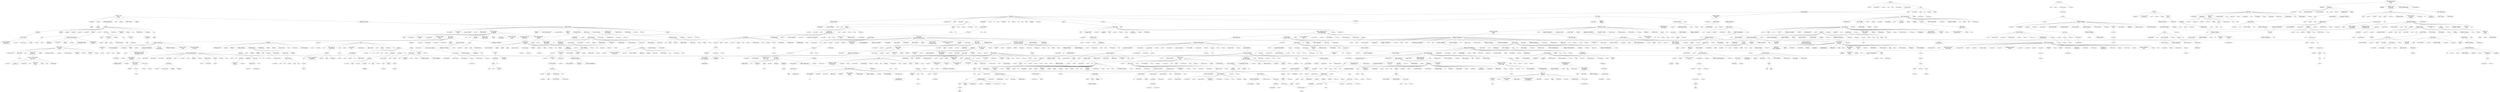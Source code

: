 strict graph "" {
	1619	 [fontsize=30,
		height=0.4722222222222222,
		label="Pedro the\nLion",
		level=1,
		played=4419533.0,
		pos="9994.39,43937.85",
		weight=240022,
		width=2.9444444444444446];
	902	 [fontsize=20,
		height=0.3194444444444444,
		label=Grandaddy,
		level=3,
		played=5483565.0,
		pos="3450.76,37769.79",
		weight=338703,
		width=1.375];
	1619 -- 902	 [weight=1.0];
	517	 [fontsize=20,
		height=0.3194444444444444,
		label=Cursive,
		level=3,
		played=9724299.0,
		pos="16306.54,39413.38",
		weight=306166,
		width=0.9444444444444444];
	1619 -- 517	 [weight=1.0];
	1402	 [fontsize=30,
		height=0.4722222222222222,
		label=mewithoutYou,
		level=1,
		played=6143175.0,
		pos="-9563.50,-21324.64",
		weight=132963,
		width=2.6527777777777777];
	1619 -- 1402	 [weight=1.0];
	1413	 [fontsize=12,
		height=0.19444444444444445,
		label=Midlake,
		level=5,
		played=3273833.0,
		pos="5539.67,41935.59",
		weight=174137,
		width=0.5555555555555556];
	1619 -- 1413	 [weight=1.0];
	707	 [fontsize=25,
		height=0.3888888888888889,
		label="Elliott Smith",
		level=2,
		played=45287246.0,
		pos="-2203.28,37403.06",
		weight=810691,
		width=1.8333333333333333];
	1619 -- 707	 [weight=1.0];
	2045	 [fontsize=12,
		height=0.19444444444444445,
		label="The American\nAnalog Set",
		level=5,
		played=3693455.0,
		pos="-7822.11,52551.85",
		weight=195624,
		width=1.875];
	1619 -- 2045	 [weight=1.0];
	1976	 [fontsize=30,
		height=0.4722222222222222,
		label="Sufjan Stevens",
		level=1,
		played=42891910.0,
		pos="-2631.68,39042.56",
		weight=772295,
		width=2.8055555555555554];
	1619 -- 1976	 [weight=1.0];
	1641	 [fontsize=20,
		height=0.3194444444444444,
		label=Pinback,
		level=3,
		played=7763143.0,
		pos="-8156.89,50969.18",
		weight=303216,
		width=1.0];
	1619 -- 1641	 [weight=1.0];
	1985	 [fontsize=12,
		height=0.19444444444444445,
		label="Super Furry\nAnimals",
		level=5,
		played=4496088.0,
		pos="-1787.56,34533.72",
		weight=225093,
		width=1.5277777777777777];
	902 -- 1985	 [weight=1.0];
	179	 [fontsize=20,
		height=0.3194444444444444,
		label="At the\nDrive-In",
		level=3,
		played=12958608.0,
		pos="375.86,-915.79",
		weight=375436,
		width=1.9305555555555556];
	517 -- 179	 [weight=1.0];
	2314	 [fontsize=30,
		height=0.4722222222222222,
		label=Thrice,
		level=1,
		played=16236169.0,
		pos="-1252.14,-2794.03",
		weight=387528,
		width=1.1666666666666667];
	1402 -- 2314	 [weight=1.0];
	797	 [fontsize=30,
		height=0.4722222222222222,
		label="Fleet Foxes",
		level=1,
		played=10289717.0,
		pos="1755.36,38008.70",
		weight=368486,
		width=2.1805555555555554];
	1976 -- 797	 [weight=1.0];
	2044	 [fontsize=20,
		height=0.3194444444444444,
		label="The Almost",
		level=3,
		played=2560203.0,
		pos="-13185.34,-16441.94",
		weight=103130,
		width=1.4166666666666667];
	2314 -- 2044	 [weight=1.0];
	1823	 [fontsize=20,
		height=0.3194444444444444,
		label="Senses Fail",
		level=3,
		played=11574437.0,
		pos="-2867.99,-10208.65",
		weight=324354,
		width=1.4583333333333333];
	2314 -- 1823	 [weight=1.0];
	836	 [fontsize=20,
		height=0.3194444444444444,
		label="Funeral for\na Friend",
		level=3,
		played=13271946.0,
		pos="-6154.23,-12622.24",
		weight=369163,
		width=2.5972222222222223];
	2314 -- 836	 [weight=1.0];
	875	 [fontsize=20,
		height=0.3194444444444444,
		label=Glassjaw,
		level=3,
		played=4204691.0,
		pos="630.64,1567.44",
		weight=136655,
		width=1.1388888888888888];
	2314 -- 875	 [weight=1.0];
	717	 [fontsize=12,
		height=0.19444444444444445,
		label=Emery,
		level=5,
		played=7144329.0,
		pos="-13524.82,-12263.62",
		weight=205735,
		width=0.4583333333333333];
	2314 -- 717	 [weight=1.0];
	346	 [fontsize=25,
		height=0.3888888888888889,
		label="Brand New",
		level=2,
		played=33678477.0,
		pos="-13435.57,-10816.86",
		weight=527253,
		width=1.7222222222222223];
	2314 -- 346	 [weight=1.0];
	338	 [fontsize=20,
		height=0.3194444444444444,
		label=boysetsfire,
		level=3,
		played=3257359.0,
		pos="-1679.93,-157.53",
		weight=103877,
		width=1.3472222222222223];
	2314 -- 338	 [weight=1.0];
	1920	 [fontsize=12,
		height=0.19444444444444445,
		label=Sparta,
		level=5,
		played=3858971.0,
		pos="-848.36,-274.76",
		weight=171114,
		width=0.4722222222222222];
	2314 -- 1920	 [weight=1.0];
	1789	 [fontsize=30,
		height=0.4722222222222222,
		label=Saosin,
		level=1,
		played=13932172.0,
		pos="-4055.84,-10731.34",
		weight=286090,
		width=1.2777777777777777];
	2314 -- 1789	 [weight=1.0];
	1965	 [fontsize=20,
		height=0.3194444444444444,
		label="Story of\nthe Year",
		level=3,
		played=8709809.0,
		pos="2410.13,15239.58",
		weight=314696,
		width=2.25];
	2314 -- 1965	 [weight=1.0];
	1805	 [fontsize=12,
		height=0.19444444444444445,
		label="Scary Kids\nScaring Kids",
		level=5,
		played=5193824.0,
		pos="-1975.05,-2531.12",
		weight=169599,
		width=1.7638888888888888];
	2314 -- 1805	 [weight=1.0];
	2316	 [fontsize=20,
		height=0.3194444444444444,
		label=Thursday,
		level=3,
		played=11125019.0,
		pos="-6969.92,-16577.73",
		weight=315339,
		width=1.1666666666666667];
	2314 -- 2316	 [weight=1.0];
	70	 [fontsize=15,
		height=0.2361111111111111,
		label=Alexisonfire,
		level=4,
		played=15357958.0,
		pos="-878.90,-2078.34",
		weight=289077,
		width=1.0555555555555556];
	2314 -- 70	 [weight=1.0];
	2382	 [fontsize=20,
		height=0.3194444444444444,
		label=Underoath,
		level=3,
		played=17348228.0,
		pos="-7848.31,-5775.20",
		weight=329693,
		width=1.3055555555555556];
	2314 -- 2382	 [weight=1.0];
	787	 [fontsize=30,
		height=0.4722222222222222,
		label=Finch,
		level=1,
		played=7252140.0,
		pos="-4473.78,-8732.08",
		weight=316654,
		width=1.0277777777777777];
	2314 -- 787	 [weight=1.0];
	464	 [fontsize=12,
		height=0.19444444444444445,
		label="Circa Survive",
		level=5,
		played=10819734.0,
		pos="-24645.83,-12026.88",
		weight=216017,
		width=0.9444444444444444];
	2314 -- 464	 [weight=1.0];
	148	 [fontsize=30,
		height=0.4722222222222222,
		label="Arcade Fire",
		level=1,
		played=13539783.0,
		pos="3909.47,19303.92",
		weight=483352,
		width=2.1666666666666665];
	797 -- 148	 [weight=1.0];
	320	 [fontsize=30,
		height=0.4722222222222222,
		label="Bon Iver",
		level=1,
		played=9091948.0,
		pos="-1803.62,42926.55",
		weight=202669,
		width=1.5555555555555556];
	797 -- 320	 [weight=1.0];
	1117	 [fontsize=25,
		height=0.3888888888888889,
		label="José González",
		level=2,
		played=13893748.0,
		pos="25101.63,14926.32",
		weight=545027,
		width=2.3055555555555554];
	797 -- 1117	 [weight=1.0];
	1537	 [fontsize=30,
		height=0.4722222222222222,
		label="Noah and\nthe Whale",
		level=1,
		played=1523459.0,
		pos="3403.04,44454.43",
		weight=108674,
		width=4.041666666666667];
	797 -- 1537	 [weight=1.0];
	114	 [fontsize=25,
		height=0.3888888888888889,
		label="Andrew Bird",
		level=2,
		played=16449654.0,
		pos="-280.79,38891.07",
		weight=483747,
		width=1.9027777777777777];
	797 -- 114	 [weight=1.0];
	599	 [fontsize=25,
		height=0.3888888888888889,
		label=DeVotchKa,
		level=2,
		played=3654284.0,
		pos="1417.05,41150.45",
		weight=163024,
		width=1.7638888888888888];
	797 -- 599	 [weight=1.0];
	908	 [fontsize=15,
		height=0.2361111111111111,
		label="Grizzly Bear",
		level=4,
		played=6099326.0,
		pos="4057.95,16623.55",
		weight=262914,
		width=1.1111111111111112];
	797 -- 908	 [weight=1.0];
	1478	 [fontsize=20,
		height=0.3194444444444444,
		label="M. Ward",
		level=3,
		played=7680813.0,
		pos="-1460.81,42422.70",
		weight=327010,
		width=1.0555555555555556];
	797 -- 1478	 [weight=1.0];
	905	 [fontsize=15,
		height=0.2361111111111111,
		label="Great Lake\nSwimmers",
		level=4,
		played=2556830.0,
		pos="-1721.65,43609.66",
		weight=183333,
		width=2.138888888888889];
	797 -- 905	 [weight=1.0];
	2197	 [fontsize=20,
		height=0.3194444444444444,
		label="The National",
		level=3,
		played=18548620.0,
		pos="7501.34,19977.94",
		weight=409138,
		width=1.5833333333333333];
	797 -- 2197	 [weight=1.0];
	1487	 [fontsize=20,
		height=0.3194444444444444,
		label="My Morning\nJacket",
		level=3,
		played=8107701.0,
		pos="7581.36,14764.97",
		weight=379393,
		width=2.486111111111111];
	797 -- 1487	 [weight=1.0];
	2393	 [fontsize=20,
		height=0.3194444444444444,
		label="Vampire Weekend",
		level=3,
		played=12553347.0,
		pos="6959.91,47028.42",
		weight=407130,
		width=2.2916666666666665];
	797 -- 2393	 [weight=1.0];
	231	 [fontsize=20,
		height=0.3194444444444444,
		label=Beirut,
		level=3,
		played=21999030.0,
		pos="-2318.20,37615.12",
		weight=360793,
		width=0.7361111111111112];
	797 -- 231	 [weight=1.0];
	2242	 [fontsize=30,
		height=0.4722222222222222,
		label="The Shins",
		level=1,
		played=39820298.0,
		pos="1899.38,37554.97",
		weight=1074793,
		width=1.8888888888888888];
	797 -- 2242	 [weight=1.0];
	207	 [fontsize=20,
		height=0.3194444444444444,
		label="Band of\nHorses",
		level=3,
		played=12281892.0,
		pos="13390.09,40698.95",
		weight=408313,
		width=2.0694444444444446];
	797 -- 207	 [weight=1.0];
	2112	 [fontsize=25,
		height=0.3888888888888889,
		label="The Decemberists",
		level=2,
		played=27497253.0,
		pos="5498.71,41166.30",
		weight=715277,
		width=2.8194444444444446];
	797 -- 2112	 [weight=1.0];
	124	 [fontsize=20,
		height=0.3194444444444444,
		label="Animal Collective",
		level=3,
		played=21528858.0,
		pos="12773.17,18331.50",
		weight=467779,
		width=2.138888888888889];
	797 -- 124	 [weight=1.0];
	1009	 [fontsize=30,
		height=0.4722222222222222,
		label="Iron &\nWine",
		level=1,
		played=25869070.0,
		pos="-300.44,41909.96",
		weight=814278,
		width=2.4166666666666665];
	797 -- 1009	 [weight=1.0];
	110	 [fontsize=20,
		height=0.3194444444444444,
		label=Anberlin,
		level=3,
		played=15173578.0,
		pos="-12774.84,-12543.69",
		weight=323719,
		width=1.0277777777777777];
	2044 -- 110	 [weight=1.0];
	449	 [fontsize=12,
		height=0.19444444444444445,
		label=Chiodos,
		level=5,
		played=9282345.0,
		pos="-24641.46,-12449.05",
		weight=195920,
		width=0.5833333333333334];
	2044 -- 449	 [weight=1.0];
	156	 [fontsize=15,
		height=0.2361111111111111,
		label="Armor for\nSleep",
		level=4,
		played=7533952.0,
		pos="-8595.92,-15983.94",
		weight=281710,
		width=1.5416666666666667];
	2044 -- 156	 [weight=1.0];
	760	 [fontsize=20,
		height=0.3194444444444444,
		label="Every Time\nI Die",
		level=3,
		played=6022549.0,
		pos="-6113.80,204.57",
		weight=159968,
		width=2.2083333333333335];
	875 -- 760	 [weight=1.0];
	828	 [fontsize=20,
		height=0.3194444444444444,
		label="From Autumn\nto Ashes",
		level=3,
		played=7476897.0,
		pos="-1954.91,-976.95",
		weight=238174,
		width=3.0];
	338 -- 828	 [weight=1.0];
	2070	 [fontsize=12,
		height=0.19444444444444445,
		label="The Blood\nBrothers",
		level=5,
		played=8690375.0,
		pos="176.52,-204.56",
		weight=209758,
		width=1.4444444444444444];
	1920 -- 2070	 [weight=1.0];
	2277	 [fontsize=30,
		height=0.4722222222222222,
		label="The Used",
		level=1,
		played=25453767.0,
		pos="-8001.79,-7023.95",
		weight=533923,
		width=1.8194444444444444];
	1789 -- 2277	 [weight=1.0];
	784	 [fontsize=12,
		height=0.19444444444444445,
		label=Fightstar,
		level=5,
		played=2951237.0,
		pos="-6967.87,-12648.10",
		weight=100577,
		width=0.6111111111111112];
	70 -- 784	 [weight=1.0];
	942	 [fontsize=30,
		height=0.4722222222222222,
		label="Head Automatica",
		level=1,
		played=5259378.0,
		pos="-14065.16,-10767.31",
		weight=247822,
		width=3.2083333333333335];
	787 -- 942	 [weight=1.0];
	2213	 [fontsize=30,
		height=0.4722222222222222,
		label="The Polyphonic\nSpree",
		level=1,
		played=3149632.0,
		pos="5338.02,41912.36",
		weight=223443,
		width=4.333333333333333];
	148 -- 2213	 [weight=1.0];
	1523	 [fontsize=30,
		height=0.4722222222222222,
		label="Nick Drake",
		level=1,
		played=15153624.0,
		pos="1416.45,35161.37",
		weight=657487,
		width=2.0416666666666665];
	320 -- 1523	 [weight=1.0];
	492	 [fontsize=20,
		height=0.3194444444444444,
		label="Conor Oberst",
		level=3,
		played=2380960.0,
		pos="-4043.06,39352.96",
		weight=108756,
		width=1.6805555555555556];
	320 -- 492	 [weight=1.0];
	531	 [fontsize=25,
		height=0.3888888888888889,
		label="Damien Rice",
		level=2,
		played=24006477.0,
		pos="-6114.70,42172.72",
		weight=765745,
		width=2.0];
	320 -- 531	 [weight=1.0];
	138	 [fontsize=20,
		height=0.3194444444444444,
		label="Antony and\nthe Johnsons",
		level=3,
		played=8637678.0,
		pos="18591.75,-19603.94",
		weight=334464,
		width=3.2916666666666665];
	320 -- 138	 [weight=1.0];
	1232	 [fontsize=12,
		height=0.19444444444444445,
		label="Laura Marling",
		level=5,
		played=3426439.0,
		pos="-12260.92,29534.81",
		weight=233069,
		width=0.9722222222222222];
	320 -- 1232	 [weight=1.0];
	1124	 [fontsize=15,
		height=0.2361111111111111,
		label="Joshua Radin",
		level=4,
		played=5373665.0,
		pos="-18885.80,36191.18",
		weight=254988,
		width=1.25];
	1117 -- 1124	 [weight=1.0];
	1517	 [fontsize=12,
		height=0.19444444444444445,
		label="Newton Faulkner",
		level=5,
		played=2641463.0,
		pos="-20581.50,33664.45",
		weight=201563,
		width=1.1944444444444444];
	1117 -- 1517	 [weight=1.0];
	1488	 [fontsize=30,
		height=0.4722222222222222,
		label="Mystery Jets",
		level=1,
		played=3042262.0,
		pos="18012.60,24353.12",
		weight=224026,
		width=2.3472222222222223];
	1537 -- 1488	 [weight=1.0];
	388	 [fontsize=25,
		height=0.3888888888888889,
		label=Calexico,
		level=2,
		played=7710814.0,
		pos="1614.43,41398.51",
		weight=330058,
		width=1.3333333333333333];
	599 -- 388	 [weight=1.0];
	886	 [fontsize=15,
		height=0.2361111111111111,
		label="Gogol Bordello",
		level=4,
		played=8023006.0,
		pos="1375.89,40742.74",
		weight=271704,
		width=1.3472222222222223];
	599 -- 886	 [weight=1.0];
	1561	 [fontsize=15,
		height=0.2361111111111111,
		label="Okkervil River",
		level=4,
		played=10401638.0,
		pos="-2541.60,42108.73",
		weight=300893,
		width=1.2638888888888888];
	905 -- 1561	 [weight=1.0];
	2048	 [fontsize=30,
		height=0.4722222222222222,
		label="The Apples\nin Stereo",
		level=1,
		played=4167192.0,
		pos="10844.07,37338.56",
		weight=225617,
		width=4.125];
	2048 -- 2213	 [weight=1.0];
	1014	 [fontsize=12,
		height=0.19444444444444445,
		label=Islands,
		level=5,
		played=4144123.0,
		pos="10724.43,44243.27",
		weight=224987,
		width=0.5];
	2048 -- 1014	 [weight=1.0];
	1555	 [fontsize=25,
		height=0.3888888888888889,
		label="of Montreal",
		level=2,
		played=23823631.0,
		pos="4496.90,43675.98",
		weight=555182,
		width=1.75];
	2048 -- 1555	 [weight=1.0];
	1512	 [fontsize=30,
		height=0.4722222222222222,
		label="Neutral Milk\nHotel",
		level=1,
		played=16869471.0,
		pos="4287.16,41226.26",
		weight=548340,
		width=3.5277777777777777];
	2048 -- 1512	 [weight=1.0];
	252	 [fontsize=12,
		height=0.19444444444444445,
		label=Beulah,
		level=5,
		played=2956657.0,
		pos="6319.24,45058.96",
		weight=194912,
		width=0.5];
	2048 -- 252	 [weight=1.0];
	2276	 [fontsize=20,
		height=0.3194444444444444,
		label="The Unicorns",
		level=3,
		played=5422685.0,
		pos="12234.02,32366.47",
		weight=313622,
		width=1.6527777777777777];
	2048 -- 2276	 [weight=1.0];
	2187	 [fontsize=20,
		height=0.3194444444444444,
		label="The Magnetic\nFields",
		level=3,
		played=14377764.0,
		pos="17281.97,19641.16",
		weight=351544,
		width=2.6666666666666665];
	2048 -- 2187	 [weight=1.0];
	2133	 [fontsize=20,
		height=0.3194444444444444,
		label="The Fiery\nFurnaces",
		level=3,
		played=4753140.0,
		pos="11263.30,45368.79",
		weight=279879,
		width=2.5694444444444446];
	2048 -- 2133	 [weight=1.0];
	234	 [fontsize=30,
		height=0.4722222222222222,
		label="Belle and\nSebastian",
		level=1,
		played=36822310.0,
		pos="4251.59,46427.61",
		weight=830911,
		width=3.9444444444444446];
	2048 -- 234	 [weight=1.0];
	2145	 [fontsize=20,
		height=0.3194444444444444,
		label="The Go!\nTeam",
		level=3,
		played=7542418.0,
		pos="20144.25,36892.94",
		weight=421657,
		width=1.9583333333333333];
	2048 -- 2145	 [weight=1.0];
	2198	 [fontsize=20,
		height=0.3194444444444444,
		label="The New\nPornographers",
		level=3,
		played=12553292.0,
		pos="10478.98,37597.82",
		weight=352915,
		width=3.1944444444444446];
	2048 -- 2198	 [weight=1.0];
	2134	 [fontsize=30,
		height=0.4722222222222222,
		label="The Flaming\nLips",
		level=1,
		played=19883088.0,
		pos="5009.09,19984.13",
		weight=830685,
		width=3.4305555555555554];
	2048 -- 2134	 [weight=1.0];
	150	 [fontsize=30,
		height=0.4722222222222222,
		label="Architecture in\nHelsinki",
		level=1,
		played=14915086.0,
		pos="5712.24,46054.32",
		weight=512380,
		width=4.472222222222222];
	2048 -- 150	 [weight=1.0];
	1364	 [fontsize=15,
		height=0.2361111111111111,
		label="Mates of\nState",
		level=4,
		played=5855708.0,
		pos="6887.36,44012.80",
		weight=279900,
		width=1.4305555555555556];
	2048 -- 1364	 [weight=1.0];
	2186	 [fontsize=30,
		height=0.4722222222222222,
		label="The Magic\nNumbers",
		level=1,
		played=4149754.0,
		pos="-13998.85,40100.61",
		weight=311402,
		width=3.986111111111111];
	2213 -- 2186	 [weight=1.0];
	1392	 [fontsize=12,
		height=0.19444444444444445,
		label="Mercury Rev",
		level=5,
		played=2394842.0,
		pos="-10188.38,53459.26",
		weight=187376,
		width=0.9027777777777778];
	2213 -- 1392	 [weight=1.0];
	981	 [fontsize=12,
		height=0.19444444444444445,
		label="I'm From\nBarcelona",
		level=5,
		played=2920294.0,
		pos="5802.65,35401.95",
		weight=188730,
		width=1.4583333333333333];
	2213 -- 981	 [weight=1.0];
	2377	 [fontsize=30,
		height=0.4722222222222222,
		label="Ugly Casanova",
		level=1,
		played=1504976.0,
		pos="3908.08,19150.16",
		weight=124169,
		width=2.8333333333333335];
	1512 -- 2377	 [weight=1.0];
	729	 [fontsize=20,
		height=0.3194444444444444,
		label=Enon,
		level=3,
		played=2787367.0,
		pos="15324.09,37125.22",
		weight=108667,
		width=0.6527777777777778];
	2133 -- 729	 [weight=1.0];
	186	 [fontsize=30,
		height=0.4722222222222222,
		label="Au Revoir\nSimone",
		level=1,
		played=3109331.0,
		pos="3079.57,45220.22",
		weight=192139,
		width=3.5972222222222223];
	150 -- 186	 [weight=1.0];
	2270	 [fontsize=30,
		height=0.4722222222222222,
		label="The Thrills",
		level=1,
		played=2914176.0,
		pos="-16666.50,41146.67",
		weight=278211,
		width=1.9583333333333333];
	2186 -- 2270	 [weight=1.0];
	277	 [fontsize=15,
		height=0.2361111111111111,
		label="Black Kids",
		level=4,
		played=3388651.0,
		pos="7318.05,27120.12",
		weight=255363,
		width=0.9583333333333334];
	2186 -- 277	 [weight=1.0];
	2420	 [fontsize=12,
		height=0.19444444444444445,
		label=Voxtrot,
		level=5,
		played=3933188.0,
		pos="8646.44,45626.15",
		weight=207438,
		width=0.5];
	2186 -- 2420	 [weight=1.0];
	2191	 [fontsize=25,
		height=0.3888888888888889,
		label="The Microphones",
		level=2,
		played=4524008.0,
		pos="16737.24,20195.11",
		weight=209964,
		width=2.6944444444444446];
	2377 -- 2191	 [weight=1.0];
	468	 [fontsize=25,
		height=0.3888888888888889,
		label="Clap Your Hands\nSay Yeah",
		level=2,
		played=9938291.0,
		pos="5309.52,15502.00",
		weight=529107,
		width=4.444444444444445];
	2377 -- 468	 [weight=1.0];
	2369	 [fontsize=30,
		height=0.4722222222222222,
		label="TV on\nthe Radio",
		level=1,
		played=14844462.0,
		pos="6931.54,17703.52",
		weight=590113,
		width=3.25];
	2377 -- 2369	 [weight=1.0];
	2461	 [fontsize=20,
		height=0.3194444444444444,
		label="Wolf Parade",
		level=3,
		played=9668609.0,
		pos="10353.79,18978.09",
		weight=405145,
		width=1.5416666666666667];
	2377 -- 2461	 [weight=1.0];
	372	 [fontsize=20,
		height=0.3194444444444444,
		label="Built to\nSpill",
		level=3,
		played=8457069.0,
		pos="3142.84,36251.20",
		weight=386001,
		width=1.6111111111111112];
	2377 -- 372	 [weight=1.0];
	1918	 [fontsize=12,
		height=0.19444444444444445,
		label=Sparklehorse,
		level=5,
		played=3544926.0,
		pos="3668.73,35988.10",
		weight=229229,
		width=0.9305555555555556];
	2377 -- 1918	 [weight=1.0];
	1984	 [fontsize=30,
		height=0.4722222222222222,
		label="Sunset Rubdown",
		level=1,
		played=3236364.0,
		pos="9603.68,46391.46",
		weight=117490,
		width=3.1805555555555554];
	2377 -- 1984	 [weight=1.0];
	1443	 [fontsize=30,
		height=0.4722222222222222,
		label="Modest Mouse",
		level=1,
		played=51552089.0,
		pos="8630.21,16048.71",
		weight=1082498,
		width=2.736111111111111];
	2377 -- 1443	 [weight=1.0];
	360	 [fontsize=25,
		height=0.3888888888888889,
		label="Broken Social\nScene",
		level=2,
		played=23513791.0,
		pos="9196.74,19630.79",
		weight=696631,
		width=3.4166666666666665];
	2377 -- 360	 [weight=1.0];
	1677	 [fontsize=15,
		height=0.2361111111111111,
		label="Q and\nNot U",
		level=4,
		played=2286159.0,
		pos="16891.03,38118.37",
		weight=112957,
		width=1.25];
	729 -- 1677	 [weight=1.0];
	294	 [fontsize=20,
		height=0.3194444444444444,
		label="Blonde Redhead",
		level=3,
		played=11482286.0,
		pos="17977.65,39683.75",
		weight=405217,
		width=2.0833333333333335];
	729 -- 294	 [weight=1.0];
	1390	 [fontsize=12,
		height=0.19444444444444445,
		label=Menomena,
		level=5,
		played=3842861.0,
		pos="3967.06,17775.57",
		weight=215426,
		width=0.8055555555555556];
	729 -- 1390	 [weight=1.0];
	1945	 [fontsize=12,
		height=0.19444444444444445,
		label="Stephen Malkmus",
		level=5,
		played=2016678.0,
		pos="4352.55,37072.80",
		weight=175760,
		width=1.2777777777777777];
	729 -- 1945	 [weight=1.0];
	576	 [fontsize=15,
		height=0.2361111111111111,
		label=Deerhoof,
		level=4,
		played=6640832.0,
		pos="12864.48,20417.47",
		weight=274641,
		width=0.8472222222222222];
	729 -- 576	 [weight=1.0];
	394	 [fontsize=20,
		height=0.3194444444444444,
		label="Camera Obscura",
		level=3,
		played=8380017.0,
		pos="5819.49,44814.24",
		weight=375154,
		width=2.125];
	186 -- 394	 [weight=1.0];
	1546	 [fontsize=20,
		height=0.3194444444444444,
		label="Nouvelle Vague",
		level=3,
		played=11556666.0,
		pos="32226.63,7152.74",
		weight=442788,
		width=1.9722222222222223];
	186 -- 1546	 [weight=1.0];
	2077	 [fontsize=12,
		height=0.19444444444444445,
		label="The Boy Least\nLikely To",
		level=5,
		played=2250089.0,
		pos="4530.53,44966.33",
		weight=193239,
		width=1.75];
	186 -- 2077	 [weight=1.0];
	1311	 [fontsize=20,
		height=0.3194444444444444,
		label="Lykke Li",
		level=3,
		played=5129319.0,
		pos="6817.46,27615.04",
		weight=217002,
		width=1.0277777777777777];
	186 -- 1311	 [weight=1.0];
	1937	 [fontsize=25,
		height=0.3888888888888889,
		label=Stars,
		level=2,
		played=18437267.0,
		pos="10985.53,34958.06",
		weight=540522,
		width=0.8194444444444444];
	186 -- 1937	 [weight=1.0];
	2209	 [fontsize=15,
		height=0.2361111111111111,
		label="The Pipettes",
		level=4,
		played=4848618.0,
		pos="3494.61,46443.78",
		weight=242610,
		width=1.1527777777777777];
	186 -- 2209	 [weight=1.0];
	2096	 [fontsize=25,
		height=0.3888888888888889,
		label="The Concretes",
		level=2,
		played=1894092.0,
		pos="7182.12,34976.50",
		weight=160134,
		width=2.2777777777777777];
	186 -- 2096	 [weight=1.0];
	1669	 [fontsize=12,
		height=0.19444444444444445,
		label=Psapp,
		level=5,
		played=3283159.0,
		pos="-16301.33,36902.92",
		weight=184617,
		width=0.4583333333333333];
	186 -- 1669	 [weight=1.0];
	780	 [fontsize=30,
		height=0.4722222222222222,
		label=Feist,
		level=1,
		played=30242078.0,
		pos="-17004.63,35633.21",
		weight=913399,
		width=0.9166666666666666];
	186 -- 780	 [weight=1.0];
	1193	 [fontsize=25,
		height=0.3888888888888889,
		label="Kings of\nConvenience",
		level=2,
		played=14621164.0,
		pos="-5719.76,42073.20",
		weight=549526,
		width=3.5833333333333335];
	186 -- 1193	 [weight=1.0];
	194	 [fontsize=15,
		height=0.2361111111111111,
		label="Azure Ray",
		level=4,
		played=4215008.0,
		pos="-13009.72,-23351.32",
		weight=247441,
		width=0.9583333333333334];
	186 -- 194	 [weight=1.0];
	2290	 [fontsize=12,
		height=0.19444444444444445,
		label="The Whitest\nBoy Alive",
		level=5,
		played=4571285.0,
		pos="6245.56,20677.81",
		weight=226964,
		width=1.625];
	186 -- 2290	 [weight=1.0];
	2064	 [fontsize=12,
		height=0.19444444444444445,
		label="The Bird and\nthe Bee",
		level=5,
		played=2734029.0,
		pos="-16691.14,33906.00",
		weight=188926,
		width=1.5833333333333333];
	186 -- 2064	 [weight=1.0];
	2323	 [fontsize=12,
		height=0.19444444444444445,
		label="Tilly and\nthe Wall",
		level=5,
		played=4705555.0,
		pos="8052.32,33388.43",
		weight=234611,
		width=1.2638888888888888];
	186 -- 2323	 [weight=1.0];
	1847	 [fontsize=25,
		height=0.3888888888888889,
		label="Shout Out\nLouds",
		level=2,
		played=5891135.0,
		pos="-17211.12,40523.33",
		weight=321238,
		width=2.8055555555555554];
	2270 -- 1847	 [weight=1.0];
	2102	 [fontsize=30,
		height=0.4722222222222222,
		label="The Cribs",
		level=1,
		played=5862561.0,
		pos="-17566.83,53707.54",
		weight=306256,
		width=1.8194444444444444];
	2270 -- 2102	 [weight=1.0];
	2098	 [fontsize=20,
		height=0.3194444444444444,
		label="The Coral",
		level=3,
		played=5306802.0,
		pos="-17794.96,50308.69",
		weight=418891,
		width=1.2222222222222223];
	2270 -- 2098	 [weight=1.0];
	970	 [fontsize=25,
		height=0.3888888888888889,
		label="Hot Hot\nHeat",
		level=2,
		played=10810393.0,
		pos="-10517.62,49410.55",
		weight=559139,
		width=2.2083333333333335];
	2270 -- 970	 [weight=1.0];
	1757	 [fontsize=20,
		height=0.3194444444444444,
		label=Rooney,
		level=3,
		played=4706599.0,
		pos="8776.38,35536.65",
		weight=332451,
		width=0.9583333333333334];
	2270 -- 1757	 [weight=1.0];
	1490	 [fontsize=25,
		height=0.3888888888888889,
		label="Nada Surf",
		level=2,
		played=10234504.0,
		pos="-3984.54,40536.63",
		weight=502496,
		width=1.5694444444444444];
	2270 -- 1490	 [weight=1.0];
	914	 [fontsize=15,
		height=0.2361111111111111,
		label=Guillemots,
		level=4,
		played=3375693.0,
		pos="-15751.46,42183.06",
		weight=250487,
		width=0.9722222222222222];
	2270 -- 914	 [weight=1.0];
	1884	 [fontsize=25,
		height=0.3888888888888889,
		label=Smog,
		level=2,
		played=2567829.0,
		pos="17401.46,21435.15",
		weight=171885,
		width=0.9166666666666666];
	2191 -- 1884	 [weight=1.0];
	1587	 [fontsize=12,
		height=0.19444444444444445,
		label="Panda Bear",
		level=5,
		played=3445654.0,
		pos="15036.11,19546.81",
		weight=208434,
		width=0.8472222222222222];
	2191 -- 1587	 [weight=1.0];
	2074	 [fontsize=12,
		height=0.19444444444444445,
		label="The Books",
		level=5,
		played=4897414.0,
		pos="13903.25,22543.48",
		weight=213141,
		width=0.7638888888888888];
	2191 -- 2074	 [weight=1.0];
	1237	 [fontsize=30,
		height=0.4722222222222222,
		label="LCD Soundsystem",
		level=1,
		played=11303797.0,
		pos="11926.21,23978.75",
		weight=622881,
		width=3.486111111111111];
	2369 -- 1237	 [weight=1.0];
	414	 [fontsize=30,
		height=0.4722222222222222,
		label="Casiotone for the\nPainfully Alone",
		level=1,
		played=2792342.0,
		pos="16144.45,19946.72",
		weight=110591,
		width=6.277777777777778];
	1984 -- 414	 [weight=1.0];
	595	 [fontsize=12,
		height=0.19444444444444445,
		label=Destroyer,
		level=5,
		played=3378744.0,
		pos="9493.04,45276.34",
		weight=174672,
		width=0.6944444444444444];
	1984 -- 595	 [weight=1.0];
	2019	 [fontsize=15,
		height=0.2361111111111111,
		label="Ted Leo and\nThe Pharmacists",
		level=4,
		played=5839378.0,
		pos="13339.58,40163.34",
		weight=277046,
		width=2.8194444444444446];
	1677 -- 2019	 [weight=1.0];
	832	 [fontsize=15,
		height=0.2361111111111111,
		label=Fugazi,
		level=4,
		played=7561477.0,
		pos="14923.46,37795.36",
		weight=242245,
		width=0.625];
	1677 -- 832	 [weight=1.0];
	1644	 [fontsize=15,
		height=0.2361111111111111,
		label="Pink Martini",
		level=4,
		played=3441350.0,
		pos="27685.09,26433.52",
		weight=275631,
		width=1.0694444444444444];
	1546 -- 1644	 [weight=1.0];
	226	 [fontsize=15,
		height=0.2361111111111111,
		label="Bebel Gilberto",
		level=4,
		played=3060434.0,
		pos="25617.39,22859.50",
		weight=276618,
		width=1.2916666666666667];
	1546 -- 226	 [weight=1.0];
	479	 [fontsize=20,
		height=0.3194444444444444,
		label=CocoRosie,
		level=3,
		played=12972877.0,
		pos="12060.20,20128.22",
		weight=403429,
		width=1.3611111111111112];
	1311 -- 479	 [weight=1.0];
	1299	 [fontsize=25,
		height=0.3888888888888889,
		label="Love Is\nAll",
		level=2,
		played=1046804.0,
		pos="6608.45,36554.50",
		weight=105033,
		width=1.8055555555555556];
	2096 -- 1299	 [weight=1.0];
	1282	 [fontsize=20,
		height=0.3194444444444444,
		label=Llorca,
		level=3,
		played=575594.0,
		pos="30886.65,23731.14",
		weight=114751,
		width=0.7638888888888888];
	671	 [fontsize=20,
		height=0.3194444444444444,
		label="dZihan &\nKamien",
		level=3,
		played=2179239.0,
		pos="29684.06,22495.30",
		weight=268681,
		width=2.2916666666666665];
	1282 -- 671	 [weight=1.0];
	1958	 [fontsize=20,
		height=0.3194444444444444,
		label="St. Germain",
		level=3,
		played=4216405.0,
		pos="33045.12,28875.90",
		weight=412216,
		width=1.4861111111111112];
	1282 -- 1958	 [weight=1.0];
	1430	 [fontsize=12,
		height=0.19444444444444445,
		label="Minus 8",
		level=5,
		played=1093297.0,
		pos="30223.42,20741.36",
		weight=169244,
		width=0.5555555555555556];
	1282 -- 1430	 [weight=1.0];
	1213	 [fontsize=15,
		height=0.2361111111111111,
		label="Kyoto Jazz\nMassive",
		level=4,
		played=835228.0,
		pos="31212.86,24879.00",
		weight=129760,
		width=1.9166666666666667];
	1282 -- 1213	 [weight=1.0];
	1203	 [fontsize=20,
		height=0.3194444444444444,
		label=Koop,
		level=3,
		played=4166060.0,
		pos="34389.08,26952.50",
		weight=328121,
		width=0.6527777777777778];
	1282 -- 1203	 [weight=1.0];
	1438	 [fontsize=12,
		height=0.19444444444444445,
		label="Mo' Horizons",
		level=5,
		played=1512063.0,
		pos="29459.67,25388.65",
		weight=213986,
		width=0.9166666666666666];
	1282 -- 1438	 [weight=1.0];
	1208	 [fontsize=30,
		height=0.4722222222222222,
		label="Kruder &\nDorfmeister",
		level=1,
		played=3615307.0,
		pos="30745.05,6765.38",
		weight=357924,
		width=4.152777777777778];
	671 -- 1208	 [weight=1.0];
	590	 [fontsize=20,
		height=0.3194444444444444,
		label="De-Phazz",
		level=3,
		played=5103421.0,
		pos="35652.65,28256.78",
		weight=360761,
		width=1.2222222222222223];
	671 -- 590	 [weight=1.0];
	2482	 [fontsize=12,
		height=0.19444444444444445,
		label=Yonderboi,
		level=5,
		played=2331883.0,
		pos="29635.25,6517.84",
		weight=230536,
		width=0.7083333333333334];
	671 -- 2482	 [weight=1.0];
	1244	 [fontsize=12,
		height=0.19444444444444445,
		label=Lemongrass,
		level=5,
		played=1540133.0,
		pos="32542.63,15684.03",
		weight=180462,
		width=0.875];
	671 -- 1244	 [weight=1.0];
	1526	 [fontsize=12,
		height=0.19444444444444445,
		label="Nicola Conte",
		level=5,
		played=1607532.0,
		pos="33453.60,29780.50",
		weight=217888,
		width=0.9027777777777778];
	671 -- 1526	 [weight=1.0];
	47	 [fontsize=12,
		height=0.19444444444444445,
		label=Afterlife,
		level=5,
		played=1558542.0,
		pos="32079.14,16418.92",
		weight=225205,
		width=0.5277777777777778];
	671 -- 47	 [weight=1.0];
	1536	 [fontsize=15,
		height=0.2361111111111111,
		label="Nitin Sawhney",
		level=4,
		played=2650681.0,
		pos="33282.92,18469.47",
		weight=276508,
		width=1.3055555555555556];
	671 -- 1536	 [weight=1.0];
	244	 [fontsize=20,
		height=0.3194444444444444,
		label=Bent,
		level=3,
		played=2851789.0,
		pos="28114.31,19013.48",
		weight=315504,
		width=0.5833333333333334];
	671 -- 244	 [weight=1.0];
	18	 [fontsize=12,
		height=0.19444444444444445,
		label="4hero",
		level=5,
		played=1760492.0,
		pos="33024.62,25661.74",
		weight=169114,
		width=0.4166666666666667];
	1213 -- 18	 [weight=1.0];
	1050	 [fontsize=15,
		height=0.2361111111111111,
		label=Jazzanova,
		level=4,
		played=3353057.0,
		pos="34469.18,28490.44",
		weight=300664,
		width=0.9861111111111112];
	1213 -- 1050	 [weight=1.0];
	631	 [fontsize=30,
		height=0.4722222222222222,
		label="DJ Krush",
		level=1,
		played=4801063.0,
		pos="25974.73,3554.86",
		weight=297590,
		width=1.7222222222222223];
	1208 -- 631	 [weight=1.0];
	331	 [fontsize=15,
		height=0.2361111111111111,
		label="Boozoo Bajou",
		level=4,
		played=1871887.0,
		pos="33158.55,22111.30",
		weight=244374,
		width=1.2777777777777777];
	1208 -- 331	 [weight=1.0];
	2422	 [fontsize=12,
		height=0.19444444444444445,
		label=Waldeck,
		level=5,
		played=1442204.0,
		pos="33084.30,18870.35",
		weight=184946,
		width=0.6111111111111112];
	1208 -- 2422	 [weight=1.0];
	774	 [fontsize=30,
		height=0.4722222222222222,
		label="FC/Kahuna",
		level=1,
		played=549777.0,
		pos="18721.21,-348.99",
		weight=113815,
		width=2.111111111111111];
	1208 -- 774	 [weight=1.0];
	2348	 [fontsize=20,
		height=0.3194444444444444,
		label=Tosca,
		level=3,
		played=4460239.0,
		pos="30338.51,20454.42",
		weight=395353,
		width=0.7638888888888888];
	1208 -- 2348	 [weight=1.0];
	1528	 [fontsize=20,
		height=0.3194444444444444,
		label="Nightmares on\nWax",
		level=3,
		played=5978531.0,
		pos="31349.61,12499.60",
		weight=444084,
		width=2.5972222222222223];
	1208 -- 1528	 [weight=1.0];
	1948	 [fontsize=30,
		height=0.4722222222222222,
		label="Stereo MC's",
		level=1,
		played=1300469.0,
		pos="-10805.65,-23555.73",
		weight=181042,
		width=2.2916666666666665];
	1208 -- 1948	 [weight=1.0];
	2489	 [fontsize=25,
		height=0.3888888888888889,
		label="Zero 7",
		level=2,
		played=17086815.0,
		pos="32045.54,8708.72",
		weight=784822,
		width=1.0138888888888888];
	1208 -- 2489	 [weight=1.0];
	909	 [fontsize=25,
		height=0.3888888888888889,
		label="Groove Armada",
		level=2,
		played=8970207.0,
		pos="17280.72,235.05",
		weight=691987,
		width=2.4583333333333335];
	1208 -- 909	 [weight=1.0];
	1616	 [fontsize=12,
		height=0.19444444444444445,
		label="Peace Orchestra",
		level=5,
		played=1032692.0,
		pos="31275.23,22543.58",
		weight=169484,
		width=1.1944444444444444];
	1208 -- 1616	 [weight=1.0];
	2301	 [fontsize=25,
		height=0.3888888888888889,
		label="Thievery Corporation",
		level=2,
		played=17203283.0,
		pos="28267.69,8012.40",
		weight=739944,
		width=3.25];
	1208 -- 2301	 [weight=1.0];
	899	 [fontsize=20,
		height=0.3194444444444444,
		label="Gotan Project",
		level=3,
		played=6606303.0,
		pos="27783.59,7781.77",
		weight=395088,
		width=1.7083333333333333];
	590 -- 899	 [weight=1.0];
	1359	 [fontsize=30,
		height=0.4722222222222222,
		label="Massive Attack",
		level=1,
		played=33318218.0,
		pos="30957.34,10408.38",
		weight=1156891,
		width=2.8055555555555554];
	631 -- 1359	 [weight=1.0];
	628	 [fontsize=25,
		height=0.3888888888888889,
		label="DJ Cam",
		level=2,
		played=1806495.0,
		pos="26357.07,7458.57",
		weight=207428,
		width=1.2638888888888888];
	631 -- 628	 [weight=1.0];
	634	 [fontsize=25,
		height=0.3888888888888889,
		label="DJ Shadow",
		level=2,
		played=12717833.0,
		pos="23586.30,3810.50",
		weight=602830,
		width=1.7777777777777777];
	631 -- 634	 [weight=1.0];
	327	 [fontsize=20,
		height=0.3194444444444444,
		label=Bonobo,
		level=3,
		played=12111954.0,
		pos="29889.14,8370.59",
		weight=471515,
		width=0.9583333333333334];
	631 -- 327	 [weight=1.0];
	1735	 [fontsize=20,
		height=0.3194444444444444,
		label=RJD2,
		level=3,
		played=9735001.0,
		pos="33408.08,12703.54",
		weight=380837,
		width=0.7083333333333334];
	631 -- 1735	 [weight=1.0];
	1710	 [fontsize=12,
		height=0.19444444444444445,
		label="Red Snapper",
		level=5,
		played=1693951.0,
		pos="26676.57,13856.07",
		weight=189162,
		width=0.9444444444444444];
	631 -- 1710	 [weight=1.0];
	1893	 [fontsize=15,
		height=0.2361111111111111,
		label="Sofa Surfers",
		level=4,
		played=1807743.0,
		pos="29386.23,18606.10",
		weight=256632,
		width=1.1388888888888888];
	631 -- 1893	 [weight=1.0];
	292	 [fontsize=15,
		height=0.2361111111111111,
		label=Blockhead,
		level=4,
		played=2916544.0,
		pos="30331.23,13637.28",
		weight=185832,
		width=0.9583333333333334];
	631 -- 292	 [weight=1.0];
	630	 [fontsize=12,
		height=0.19444444444444445,
		label="DJ Food",
		level=5,
		played=1918060.0,
		pos="24528.97,7415.35",
		weight=219384,
		width=0.6111111111111112];
	631 -- 630	 [weight=1.0];
	838	 [fontsize=12,
		height=0.19444444444444445,
		label="Funki Porcini",
		level=5,
		played=1854007.0,
		pos="28618.56,11007.42",
		weight=231639,
		width=0.9166666666666666];
	631 -- 838	 [weight=1.0];
	2152	 [fontsize=20,
		height=0.3194444444444444,
		label="The Herbaliser",
		level=3,
		played=3919726.0,
		pos="21923.17,8891.71",
		weight=312147,
		width=1.8333333333333333];
	631 -- 2152	 [weight=1.0];
	483	 [fontsize=15,
		height=0.2361111111111111,
		label=Coldcut,
		level=4,
		played=2335067.0,
		pos="24626.39,13392.75",
		weight=252617,
		width=0.6944444444444444];
	631 -- 483	 [weight=1.0];
	2360	 [fontsize=25,
		height=0.3888888888888889,
		label=Tricky,
		level=2,
		played=7743582.0,
		pos="26798.25,14348.66",
		weight=506353,
		width=0.9305555555555556];
	631 -- 2360	 [weight=1.0];
	2383	 [fontsize=25,
		height=0.3888888888888889,
		label=Underworld,
		level=2,
		played=7292226.0,
		pos="17415.07,-1755.31",
		weight=541732,
		width=1.7777777777777777];
	774 -- 2383	 [weight=1.0];
	1705	 [fontsize=30,
		height=0.4722222222222222,
		label=Röyksopp,
		level=1,
		played=19211398.0,
		pos="8382.20,20929.58",
		weight=846313,
		width=1.8611111111111112];
	774 -- 1705	 [weight=1.0];
	1144	 [fontsize=30,
		height=0.4722222222222222,
		label="Just Jack",
		level=1,
		played=2167022.0,
		pos="-23924.33,25678.86",
		weight=182697,
		width=1.75];
	1948 -- 1144	 [weight=1.0];
	2265	 [fontsize=25,
		height=0.3888888888888889,
		label="The Supremes",
		level=2,
		played=1454527.0,
		pos="-10567.85,37345.50",
		weight=222145,
		width=2.2777777777777777];
	1886	 [fontsize=12,
		height=0.19444444444444445,
		label="Smokey Robinson and\nthe Miracles",
		level=5,
		played=909489.0,
		pos="-9372.48,39091.46",
		weight=176621,
		width=2.5694444444444446];
	2265 -- 1886	 [weight=1.0];
	603	 [fontsize=12,
		height=0.19444444444444445,
		label="Diana Ross and\nThe Supremes",
		level=5,
		played=1249054.0,
		pos="-6144.56,38261.01",
		weight=179186,
		width=2.2916666666666665];
	2265 -- 603	 [weight=1.0];
	2243	 [fontsize=20,
		height=0.3194444444444444,
		label="The Shirelles",
		level=3,
		played=541318.0,
		pos="-23705.33,100.51",
		weight=106186,
		width=1.625];
	2265 -- 2243	 [weight=1.0];
	1356	 [fontsize=25,
		height=0.3888888888888889,
		label="Marvin Gaye",
		level=2,
		played=7407818.0,
		pos="-10435.39,38369.85",
		weight=630961,
		width=1.9722222222222223];
	2265 -- 1356	 [weight=1.0];
	670	 [fontsize=20,
		height=0.3194444444444444,
		label="Dusty Springfield",
		level=3,
		played=3058027.0,
		pos="17621.09,1563.15",
		weight=396875,
		width=2.111111111111111];
	2265 -- 670	 [weight=1.0];
	602	 [fontsize=15,
		height=0.2361111111111111,
		label="Diana Ross",
		level=4,
		played=1537742.0,
		pos="-36308.16,494.10",
		weight=266181,
		width=1.0555555555555556];
	2265 -- 602	 [weight=1.0];
	2136	 [fontsize=15,
		height=0.2361111111111111,
		label="The Four\nTops",
		level=4,
		played=1584145.0,
		pos="-11422.91,38270.19",
		weight=251714,
		width=1.4305555555555556];
	2265 -- 2136	 [weight=1.0];
	2238	 [fontsize=25,
		height=0.3888888888888889,
		label="The Ronettes",
		level=2,
		played=881353.0,
		pos="-6857.53,40528.69",
		weight=153244,
		width=2.0972222222222223];
	2265 -- 2238	 [weight=1.0];
	614	 [fontsize=12,
		height=0.19444444444444445,
		label="Dionne Warwick",
		level=5,
		played=956629.0,
		pos="-30305.62,4332.05",
		weight=170115,
		width=1.1388888888888888];
	2265 -- 614	 [weight=1.0];
	2267	 [fontsize=20,
		height=0.3194444444444444,
		label="The Temptations",
		level=3,
		played=3016410.0,
		pos="-6333.81,37880.93",
		weight=396411,
		width=2.0972222222222223];
	2265 -- 2267	 [weight=1.0];
	874	 [fontsize=12,
		height=0.19444444444444445,
		label="Gladys Knight &\nThe Pips",
		level=5,
		played=752322.0,
		pos="-2828.81,31918.54",
		weight=172460,
		width=1.8888888888888888];
	2265 -- 874	 [weight=1.0];
	350	 [fontsize=20,
		height=0.3194444444444444,
		label="Brenda Lee",
		level=3,
		played=632723.0,
		pos="-24697.71,-939.86",
		weight=147329,
		width=1.4444444444444444];
	2243 -- 350	 [weight=1.0];
	2234	 [fontsize=30,
		height=0.4722222222222222,
		label="The Righteous\nBrothers",
		level=1,
		played=782787.0,
		pos="-6687.89,40371.03",
		weight=160867,
		width=4.638888888888889];
	2238 -- 2234	 [weight=1.0];
	1728	 [fontsize=20,
		height=0.3194444444444444,
		label="Ricky Nelson",
		level=3,
		played=610284.0,
		pos="-23716.48,-1156.31",
		weight=142152,
		width=1.625];
	350 -- 1728	 [weight=1.0];
	1766	 [fontsize=30,
		height=0.4722222222222222,
		label="Roy Orbison",
		level=1,
		played=2797850.0,
		pos="48761.35,3058.65",
		weight=348960,
		width=2.3194444444444446];
	2234 -- 1766	 [weight=1.0];
	2126	 [fontsize=30,
		height=0.4722222222222222,
		label="The Everly\nBrothers",
		level=1,
		played=1088651.0,
		pos="46932.52,1531.81",
		weight=182204,
		width=3.9166666666666665];
	2234 -- 2126	 [weight=1.0];
	2122	 [fontsize=12,
		height=0.19444444444444445,
		label="The Drifters",
		level=5,
		played=907009.0,
		pos="-5355.92,32709.62",
		weight=174271,
		width=0.8194444444444444];
	2234 -- 2122	 [weight=1.0];
	236	 [fontsize=12,
		height=0.19444444444444445,
		label="Ben E.\nKing",
		level=5,
		played=873545.0,
		pos="-6521.05,39812.96",
		weight=201830,
		width=0.9305555555555556];
	2234 -- 236	 [weight=1.0];
	1491	 [fontsize=20,
		height=0.3194444444444444,
		label="Nancy Sinatra",
		level=3,
		played=3057316.0,
		pos="17613.40,2938.56",
		weight=399785,
		width=1.75];
	2234 -- 1491	 [weight=1.0];
	459	 [fontsize=20,
		height=0.3194444444444444,
		label="Chubby Checker",
		level=3,
		played=430651.0,
		pos="45478.88,4228.26",
		weight=101631,
		width=2.0694444444444446];
	1728 -- 459	 [weight=1.0];
	2155	 [fontsize=30,
		height=0.4722222222222222,
		label="The Hollies",
		level=1,
		played=1819505.0,
		pos="-30760.16,10446.85",
		weight=298630,
		width=2.0972222222222223];
	1766 -- 2155	 [weight=1.0];
	1063	 [fontsize=12,
		height=0.19444444444444445,
		label="Jerry Lee\nLewis",
		level=5,
		played=1462849.0,
		pos="45308.19,2700.93",
		weight=202282,
		width=1.1944444444444444];
	2126 -- 1063	 [weight=1.0];
	369	 [fontsize=20,
		height=0.3194444444444444,
		label="Buddy Holly",
		level=3,
		played=2998218.0,
		pos="46956.09,5220.21",
		weight=323515,
		width=1.4861111111111112];
	2126 -- 369	 [weight=1.0];
	714	 [fontsize=30,
		height=0.4722222222222222,
		label="Elvis Presley",
		level=1,
		played=17421693.0,
		pos="43425.78,3431.68",
		weight=831560,
		width=2.388888888888889];
	2126 -- 714	 [weight=1.0];
	2398	 [fontsize=15,
		height=0.2361111111111111,
		label="Vanessa Paradis",
		level=4,
		played=1027164.0,
		pos="6946.46,-11049.15",
		weight=113609,
		width=1.5277777777777777];
	404	 [fontsize=15,
		height=0.2361111111111111,
		label="Carla Bruni",
		level=4,
		played=4402035.0,
		pos="5950.78,-8590.04",
		weight=241038,
		width=1.0277777777777777];
	2398 -- 404	 [weight=1.0];
	432	 [fontsize=15,
		height=0.2361111111111111,
		label="Charlotte Gainsbourg",
		level=4,
		played=2130530.0,
		pos="5111.57,-8923.82",
		weight=161105,
		width=1.9444444444444444];
	2398 -- 432	 [weight=1.0];
	395	 [fontsize=12,
		height=0.19444444444444445,
		label=Camille,
		level=5,
		played=3432528.0,
		pos="6496.24,-10754.05",
		weight=202716,
		width=0.5277777777777778];
	2398 -- 395	 [weight=1.0];
	1180	 [fontsize=12,
		height=0.19444444444444445,
		label="Keren Ann",
		level=5,
		played=2212262.0,
		pos="5195.19,-10333.77",
		weight=190357,
		width=0.75];
	2398 -- 1180	 [weight=1.0];
	816	 [fontsize=15,
		height=0.2361111111111111,
		label="Françoise Hardy",
		level=4,
		played=1833159.0,
		pos="1381.56,30147.94",
		weight=139451,
		width=1.5];
	432 -- 816	 [weight=1.0];
	382	 [fontsize=15,
		height=0.2361111111111111,
		label="Édith Piaf",
		level=4,
		played=3542410.0,
		pos="-11901.77,34279.27",
		weight=235332,
		width=0.875];
	816 -- 382	 [weight=1.0];
	263	 [fontsize=30,
		height=0.4722222222222222,
		label="Billie Holiday",
		level=1,
		played=7788794.0,
		pos="-11113.34,33289.51",
		weight=521970,
		width=2.388888888888889];
	382 -- 263	 [weight=1.0];
	1021	 [fontsize=12,
		height=0.19444444444444445,
		label="Jacques Brel",
		level=5,
		played=2220822.0,
		pos="-12790.94,34060.04",
		weight=143415,
		width=0.9166666666666666];
	382 -- 1021	 [weight=1.0];
	2123	 [fontsize=30,
		height=0.4722222222222222,
		label="The Dust\nBrothers",
		level=1,
		played=2137179.0,
		pos="23917.34,5948.48",
		weight=141869,
		width=3.625];
	502	 [fontsize=25,
		height=0.3888888888888889,
		label="Craig Armstrong",
		level=2,
		played=2534981.0,
		pos="-26367.55,-9802.20",
		weight=217536,
		width=2.5277777777777777];
	2123 -- 502	 [weight=1.0];
	2386	 [fontsize=30,
		height=0.4722222222222222,
		label=UNKLE,
		level=1,
		played=8733607.0,
		pos="25937.51,5911.76",
		weight=490687,
		width=1.4027777777777777];
	2123 -- 2386	 [weight=1.0];
	2123 -- 1359	 [weight=1.0];
	558	 [fontsize=15,
		height=0.2361111111111111,
		label="David Holmes",
		level=4,
		played=1817500.0,
		pos="27405.64,16327.39",
		weight=148816,
		width=1.2777777777777777];
	2123 -- 558	 [weight=1.0];
	1738	 [fontsize=15,
		height=0.2361111111111111,
		label="Rob Dougan",
		level=4,
		played=3093467.0,
		pos="26436.41,16606.87",
		weight=276013,
		width=1.1527777777777777];
	2123 -- 1738	 [weight=1.0];
	473	 [fontsize=20,
		height=0.3194444444444444,
		label="Clint Mansell",
		level=3,
		played=8264132.0,
		pos="-32870.40,-10638.89",
		weight=308606,
		width=1.5972222222222223];
	2123 -- 473	 [weight=1.0];
	1668	 [fontsize=15,
		height=0.2361111111111111,
		label=Propellerheads,
		level=4,
		played=2092349.0,
		pos="21544.76,1437.96",
		weight=274296,
		width=1.375];
	2123 -- 1668	 [weight=1.0];
	102	 [fontsize=20,
		height=0.3194444444444444,
		label="Amon Tobin",
		level=3,
		played=10312960.0,
		pos="24298.69,4866.27",
		weight=440972,
		width=1.5];
	2123 -- 102	 [weight=1.0];
	569	 [fontsize=20,
		height=0.3194444444444444,
		label="Death in\nVegas",
		level=3,
		played=3263393.0,
		pos="26689.94,15273.97",
		weight=340338,
		width=2.0555555555555554];
	2123 -- 569	 [weight=1.0];
	936	 [fontsize=20,
		height=0.3194444444444444,
		label="Harry Gregson-Williams",
		level=3,
		played=3488568.0,
		pos="-28687.22,-9515.42",
		weight=166072,
		width=2.9583333333333335];
	502 -- 936	 [weight=1.0];
	2542	 [fontsize=25,
		height=0.3888888888888889,
		label="Zbigniew Preisner",
		level=2,
		played=1671545.0,
		pos="-32971.46,-10147.75",
		weight=125122,
		width=2.7916666666666665];
	502 -- 2542	 [weight=1.0];
	2307	 [fontsize=15,
		height=0.2361111111111111,
		label="Thomas Newman",
		level=4,
		played=4729724.0,
		pos="-31448.94,-13439.34",
		weight=261511,
		width=1.6111111111111112];
	502 -- 2307	 [weight=1.0];
	1657	 [fontsize=30,
		height=0.4722222222222222,
		label=Portishead,
		level=1,
		played=30385057.0,
		pos="31214.38,4896.06",
		weight=1005250,
		width=2.0];
	2386 -- 1657	 [weight=1.0];
	2309	 [fontsize=30,
		height=0.4722222222222222,
		label="Thom Yorke",
		level=1,
		played=9708196.0,
		pos="21198.06,31859.19",
		weight=371639,
		width=2.2777777777777777];
	2386 -- 2309	 [weight=1.0];
	767	 [fontsize=30,
		height=0.4722222222222222,
		label=Faithless,
		level=1,
		played=10922336.0,
		pos="18932.27,-920.58",
		weight=732138,
		width=1.6805555555555556];
	2386 -- 767	 [weight=1.0];
	1224	 [fontsize=25,
		height=0.3888888888888889,
		label=Lamb,
		level=2,
		played=9280985.0,
		pos="32135.24,9361.86",
		weight=613913,
		width=0.875];
	2386 -- 1224	 [weight=1.0];
	1243	 [fontsize=20,
		height=0.3194444444444444,
		label=Leftfield,
		level=3,
		played=2918538.0,
		pos="21728.10,2387.93",
		weight=365785,
		width=0.9861111111111112];
	2386 -- 1243	 [weight=1.0];
	1889	 [fontsize=20,
		height=0.3194444444444444,
		label="Sneaker Pimps",
		level=3,
		played=6392353.0,
		pos="3715.94,30384.45",
		weight=444401,
		width=1.8888888888888888];
	2386 -- 1889	 [weight=1.0];
	151	 [fontsize=15,
		height=0.2361111111111111,
		label=Archive,
		level=4,
		played=5545022.0,
		pos="-20074.22,39102.47",
		weight=266492,
		width=0.6805555555555556];
	2386 -- 151	 [weight=1.0];
	1354	 [fontsize=12,
		height=0.19444444444444445,
		label="Martina Topley-Bird",
		level=5,
		played=1522136.0,
		pos="-22627.43,40762.38",
		weight=188421,
		width=1.3472222222222223];
	2386 -- 1354	 [weight=1.0];
	966	 [fontsize=25,
		height=0.3888888888888889,
		label=Hooverphonic,
		level=2,
		played=8415281.0,
		pos="-21484.80,39341.93",
		weight=505670,
		width=2.1527777777777777];
	2386 -- 966	 [weight=1.0];
	2014	 [fontsize=25,
		height=0.3888888888888889,
		label=Télépopmusik,
		level=2,
		played=5664515.0,
		pos="31810.57,7699.22",
		weight=477590,
		width=2.1666666666666665];
	2386 -- 2014	 [weight=1.0];
	1205	 [fontsize=20,
		height=0.3194444444444444,
		label=Kosheen,
		level=3,
		played=4885490.0,
		pos="-42544.99,19684.50",
		weight=361595,
		width=1.0972222222222223];
	2386 -- 1205	 [weight=1.0];
	247	 [fontsize=12,
		height=0.19444444444444445,
		label="Beth Gibbons &\nRustin Man",
		level=5,
		played=1856993.0,
		pos="-21487.38,41048.11",
		weight=211347,
		width=2.0416666666666665];
	2386 -- 247	 [weight=1.0];
	1185	 [fontsize=15,
		height=0.2361111111111111,
		label="Kid Loco",
		level=4,
		played=2042365.0,
		pos="30481.90,10003.48",
		weight=244053,
		width=0.8055555555555556];
	558 -- 1185	 [weight=1.0];
	785	 [fontsize=15,
		height=0.2361111111111111,
		label="Fila Brazillia",
		level=4,
		played=2245111.0,
		pos="30122.42,16803.36",
		weight=250091,
		width=1.0972222222222223];
	558 -- 785	 [weight=1.0];
	1199	 [fontsize=20,
		height=0.3194444444444444,
		label="Klaus Badelt",
		level=3,
		played=4193797.0,
		pos="-29493.13,-14126.62",
		weight=211545,
		width=1.5694444444444444];
	936 -- 1199	 [weight=1.0];
	2524	 [fontsize=25,
		height=0.3888888888888889,
		label="Kronos Quartet",
		level=2,
		played=1340426.0,
		pos="-33122.86,-9576.62",
		weight=122374,
		width=2.361111111111111];
	2542 -- 2524	 [weight=1.0];
	1599	 [fontsize=20,
		height=0.3194444444444444,
		label="Pati Yang",
		level=3,
		played=1473415.0,
		pos="-20549.36,40518.82",
		weight=153359,
		width=1.2083333333333333];
	1657 -- 1599	 [weight=1.0];
	1455	 [fontsize=25,
		height=0.3888888888888889,
		label=Morcheeba,
		level=2,
		played=13360588.0,
		pos="28937.37,9473.74",
		weight=642060,
		width=1.75];
	1657 -- 1455	 [weight=1.0];
	1885	 [fontsize=25,
		height=0.3888888888888889,
		label="Smoke City",
		level=2,
		played=1872792.0,
		pos="-23344.55,39840.46",
		weight=274580,
		width=1.7777777777777777];
	1657 -- 1885	 [weight=1.0];
	1329	 [fontsize=12,
		height=0.19444444444444445,
		label=Mandalay,
		level=5,
		played=1682644.0,
		pos="34154.63,18916.01",
		weight=237522,
		width=0.6944444444444444];
	1657 -- 1329	 [weight=1.0];
	1446	 [fontsize=25,
		height=0.3888888888888889,
		label=Moloko,
		level=2,
		played=8399554.0,
		pos="-41919.75,18926.01",
		weight=602757,
		width=1.125];
	1657 -- 1446	 [weight=1.0];
	273	 [fontsize=30,
		height=0.4722222222222222,
		label=Björk,
		level=1,
		played=38022158.0,
		pos="17125.91,5239.99",
		weight=1069174,
		width=0.9583333333333334];
	1657 -- 273	 [weight=1.0];
	53	 [fontsize=30,
		height=0.4722222222222222,
		label=Air,
		level=1,
		played=37254719.0,
		pos="30417.35,5703.87",
		weight=1134369,
		width=0.5138888888888888];
	1657 -- 53	 [weight=1.0];
	2309 -- 1237	 [weight=1.0];
	144	 [fontsize=25,
		height=0.3888888888888889,
		label=Apparat,
		level=2,
		played=3757399.0,
		pos="26230.27,-1729.29",
		weight=158464,
		width=1.2222222222222223];
	2309 -- 144	 [weight=1.0];
	1440	 [fontsize=30,
		height=0.4722222222222222,
		label=Moby,
		level=1,
		played=31330963.0,
		pos="20168.18,4238.79",
		weight=1277865,
		width=1.0277777777777777];
	767 -- 1440	 [weight=1.0];
	1030	 [fontsize=12,
		height=0.19444444444444445,
		label="James Horner",
		level=5,
		played=2764136.0,
		pos="-27603.95,-12953.65",
		weight=184293,
		width=1.0];
	1199 -- 1030	 [weight=1.0];
	974	 [fontsize=20,
		height=0.3194444444444444,
		label="Howard Shore",
		level=3,
		played=10226513.0,
		pos="-30810.69,-13971.12",
		weight=324978,
		width=1.7777777777777777];
	1199 -- 974	 [weight=1.0];
	539	 [fontsize=20,
		height=0.3194444444444444,
		label="Danny Elfman",
		level=3,
		played=6720792.0,
		pos="-32198.98,-11480.08",
		weight=315552,
		width=1.75];
	1199 -- 539	 [weight=1.0];
	932	 [fontsize=20,
		height=0.3194444444444444,
		label="Hans Zimmer",
		level=3,
		played=12034818.0,
		pos="-28454.69,-9822.72",
		weight=420031,
		width=1.6805555555555556];
	1199 -- 932	 [weight=1.0];
	1107	 [fontsize=20,
		height=0.3194444444444444,
		label="John Williams",
		level=3,
		played=9745022.0,
		pos="-32017.07,-12365.77",
		weight=404010,
		width=1.7222222222222223];
	1199 -- 1107	 [weight=1.0];
	2531	 [fontsize=25,
		height=0.3888888888888889,
		label="Philip Glass",
		level=2,
		played=5064762.0,
		pos="-34076.98,-9760.37",
		weight=259880,
		width=1.8333333333333333];
	2524 -- 2531	 [weight=1.0];
	2528	 [fontsize=12,
		height=0.19444444444444445,
		label="Michael Nyman",
		level=5,
		played=2761106.0,
		pos="-27329.12,-13190.82",
		weight=232955,
		width=1.0972222222222223];
	2524 -- 2528	 [weight=1.0];
	718	 [fontsize=20,
		height=0.3194444444444444,
		label="Emiliana Torrini",
		level=3,
		played=6989251.0,
		pos="-20257.28,29643.59",
		weight=393116,
		width=1.9305555555555556];
	1599 -- 718	 [weight=1.0];
	719	 [fontsize=15,
		height=0.2361111111111111,
		label="Emilie Simon",
		level=4,
		played=4195614.0,
		pos="-40696.06,19596.83",
		weight=245841,
		width=1.1944444444444444];
	1599 -- 719	 [weight=1.0];
	272	 [fontsize=25,
		height=0.3888888888888889,
		label="Bitter:Sweet",
		level=2,
		played=1149207.0,
		pos="13977.10,7162.30",
		weight=122634,
		width=1.875];
	1885 -- 272	 [weight=1.0];
	1140	 [fontsize=30,
		height=0.4722222222222222,
		label=Justice,
		level=1,
		played=16521401.0,
		pos="10507.21,24105.53",
		weight=505719,
		width=1.3055555555555556];
	1237 -- 1140	 [weight=1.0];
	2088	 [fontsize=30,
		height=0.4722222222222222,
		label="The Chemical\nBrothers",
		level=1,
		played=21446264.0,
		pos="12020.59,25396.40",
		weight=1033623,
		width=4.5];
	1237 -- 2088	 [weight=1.0];
	1135	 [fontsize=25,
		height=0.3888888888888889,
		label="Junior Boys",
		level=2,
		played=4049716.0,
		pos="8278.62,27343.55",
		weight=200236,
		width=1.8194444444444444];
	1237 -- 1135	 [weight=1.0];
	953	 [fontsize=12,
		height=0.19444444444444445,
		label="Hercules and\nLove Affair",
		level=5,
		played=1871851.0,
		pos="9190.82,24034.43",
		weight=141260,
		width=1.7916666666666667];
	1237 -- 953	 [weight=1.0];
	520	 [fontsize=20,
		height=0.3194444444444444,
		label="Cut Copy",
		level=3,
		played=9227024.0,
		pos="7076.10,23733.03",
		weight=416442,
		width=1.1666666666666667];
	1237 -- 520	 [weight=1.0];
	547	 [fontsize=12,
		height=0.19444444444444445,
		label=Datarock,
		level=5,
		played=2332654.0,
		pos="18109.63,34930.81",
		weight=196999,
		width=0.6388888888888888];
	1237 -- 547	 [weight=1.0];
	2226	 [fontsize=20,
		height=0.3194444444444444,
		label="The Rapture",
		level=3,
		played=5680941.0,
		pos="14703.10,32931.59",
		weight=380859,
		width=1.5555555555555556];
	1237 -- 2226	 [weight=1.0];
	968	 [fontsize=25,
		height=0.3888888888888889,
		label="Hot Chip",
		level=2,
		played=14405336.0,
		pos="20139.83,31809.12",
		weight=581254,
		width=1.3611111111111112];
	1237 -- 968	 [weight=1.0];
	2053	 [fontsize=15,
		height=0.2361111111111111,
		label="The Avalanches",
		level=4,
		played=3985759.0,
		pos="5298.07,21106.69",
		weight=239969,
		width=1.4583333333333333];
	1237 -- 2053	 [weight=1.0];
	2289	 [fontsize=25,
		height=0.3888888888888889,
		label="The Whip",
		level=2,
		played=1069086.0,
		pos="9243.95,23935.27",
		weight=146552,
		width=1.4861111111111112];
	1237 -- 2289	 [weight=1.0];
	1698	 [fontsize=15,
		height=0.2361111111111111,
		label=Ratatat,
		level=4,
		played=12112096.0,
		pos="9043.21,22247.77",
		weight=249946,
		width=0.6666666666666666];
	1237 -- 1698	 [weight=1.0];
	6	 [fontsize=15,
		height=0.2361111111111111,
		label="!!!",
		level=4,
		played=4573507.0,
		pos="16701.11,28632.08",
		weight=291033,
		width=0.16666666666666666];
	1237 -- 6	 [weight=1.0];
	1137	 [fontsize=12,
		height=0.19444444444444445,
		label="Junior Senior",
		level=5,
		played=2121891.0,
		pos="21828.11,36639.93",
		weight=205844,
		width=0.9305555555555556];
	1237 -- 1137	 [weight=1.0];
	1913	 [fontsize=15,
		height=0.2361111111111111,
		label=Soulwax,
		level=4,
		played=3730659.0,
		pos="10994.05,23611.10",
		weight=264237,
		width=0.7777777777777778];
	1237 -- 1913	 [weight=1.0];
	1519	 [fontsize=15,
		height=0.2361111111111111,
		label="New Young\nPony Club",
		level=4,
		played=3668651.0,
		pos="7275.63,20932.47",
		weight=288467,
		width=2.1527777777777777];
	1237 -- 1519	 [weight=1.0];
	2216	 [fontsize=15,
		height=0.2361111111111111,
		label="The Presets",
		level=4,
		played=4548277.0,
		pos="12907.90,26257.12",
		weight=259093,
		width=1.1111111111111112];
	1237 -- 2216	 [weight=1.0];
	157	 [fontsize=25,
		height=0.3888888888888889,
		label=Arovane,
		level=2,
		played=1317983.0,
		pos="26677.91,-947.46",
		weight=120077,
		width=1.3055555555555556];
	144 -- 157	 [weight=1.0];
	814	 [fontsize=25,
		height=0.3888888888888889,
		label="Four Tet",
		level=2,
		played=6841879.0,
		pos="35752.05,31109.75",
		weight=355413,
		width=1.3194444444444444];
	144 -- 814	 [weight=1.0];
	1649	 [fontsize=12,
		height=0.19444444444444445,
		label=Plaid,
		level=5,
		played=3267596.0,
		pos="25468.58,359.67",
		weight=206666,
		width=0.3611111111111111];
	144 -- 1649	 [weight=1.0];
	1472	 [fontsize=12,
		height=0.19444444444444445,
		label=MUM,
		level=5,
		played=2164117.0,
		pos="557.01,17400.33",
		weight=173564,
		width=0.3888888888888889];
	144 -- 1472	 [weight=1.0];
	187	 [fontsize=15,
		height=0.2361111111111111,
		label=Autechre,
		level=4,
		played=6291897.0,
		pos="26164.48,-1193.65",
		weight=269071,
		width=0.8194444444444444];
	144 -- 187	 [weight=1.0];
	638	 [fontsize=12,
		height=0.19444444444444445,
		label=Dntel,
		level=5,
		played=2675682.0,
		pos="2392.79,21512.35",
		weight=202537,
		width=0.375];
	144 -- 638	 [weight=1.0];
	24	 [fontsize=25,
		height=0.3888888888888889,
		label="9 Lazy\n9",
		level=2,
		played=1267424.0,
		pos="25690.09,10411.43",
		weight=168403,
		width=1.5138888888888888];
	628 -- 24	 [weight=1.0];
	1245	 [fontsize=12,
		height=0.19444444444444445,
		label="Lemon Jelly",
		level=5,
		played=2775615.0,
		pos="28289.09,6996.91",
		weight=195296,
		width=0.8472222222222222];
	327 -- 1245	 [weight=1.0];
	528	 [fontsize=15,
		height=0.2361111111111111,
		label=Daedelus,
		level=4,
		played=2149215.0,
		pos="26397.15,5375.11",
		weight=127008,
		width=0.875];
	292 -- 528	 [weight=1.0];
	2052	 [fontsize=30,
		height=0.4722222222222222,
		label="The Automatic",
		level=1,
		played=2923669.0,
		pos="-14874.18,45403.28",
		weight=247640,
		width=2.6944444444444446];
	55	 [fontsize=30,
		height=0.4722222222222222,
		label="Air Traffic",
		level=1,
		played=2410727.0,
		pos="-17667.97,46823.20",
		weight=200502,
		width=1.7916666666666667];
	2052 -- 55	 [weight=1.0];
	2158	 [fontsize=12,
		height=0.19444444444444445,
		label="The Hoosiers",
		level=5,
		played=2217773.0,
		pos="-19969.17,47975.45",
		weight=192647,
		width=0.9444444444444444];
	2052 -- 2158	 [weight=1.0];
	1420	 [fontsize=20,
		height=0.3194444444444444,
		label=Milburn,
		level=3,
		played=2187607.0,
		pos="-17313.94,51431.19",
		weight=162623,
		width=0.9166666666666666];
	2052 -- 1420	 [weight=1.0];
	2225	 [fontsize=20,
		height=0.3194444444444444,
		label="The Rakes",
		level=3,
		played=5399323.0,
		pos="14007.84,31992.22",
		weight=415609,
		width=1.3472222222222223];
	2052 -- 2225	 [weight=1.0];
	2196	 [fontsize=30,
		height=0.4722222222222222,
		label="The Music",
		level=1,
		played=2173472.0,
		pos="-17299.25,43296.98",
		weight=190820,
		width=1.9305555555555556];
	2052 -- 2196	 [weight=1.0];
	1703	 [fontsize=25,
		height=0.3888888888888889,
		label=Razorlight,
		level=2,
		played=12531589.0,
		pos="-16182.48,27841.30",
		weight=775277,
		width=1.5694444444444444];
	2052 -- 1703	 [weight=1.0];
	2283	 [fontsize=15,
		height=0.2361111111111111,
		label="The View",
		level=4,
		played=3862450.0,
		pos="-15355.28,29618.54",
		weight=281743,
		width=0.8472222222222222];
	2052 -- 2283	 [weight=1.0];
	2432	 [fontsize=25,
		height=0.3888888888888889,
		label="We Are\nScientists",
		level=2,
		played=11728388.0,
		pos="-9719.02,49081.17",
		weight=638660,
		width=2.9444444444444446];
	2052 -- 2432	 [weight=1.0];
	934	 [fontsize=20,
		height=0.3194444444444444,
		label="Hard-Fi",
		level=3,
		played=6439156.0,
		pos="-16470.09,43928.62",
		weight=465383,
		width=0.9305555555555556];
	2052 -- 934	 [weight=1.0];
	2208	 [fontsize=15,
		height=0.2361111111111111,
		label="The Pigeon\nDetectives",
		level=4,
		played=4630695.0,
		pos="-20877.02,43937.33",
		weight=286797,
		width=2.1666666666666665];
	2052 -- 2208	 [weight=1.0];
	1533	 [fontsize=20,
		height=0.3194444444444444,
		label="Nine Black\nAlps",
		level=3,
		played=1588139.0,
		pos="-13888.21,50465.09",
		weight=150012,
		width=2.111111111111111];
	2052 -- 1533	 [weight=1.0];
	2140	 [fontsize=25,
		height=0.3888888888888889,
		label="The Futureheads",
		level=2,
		played=6317238.0,
		pos="-14404.05,48797.43",
		weight=491467,
		width=2.6527777777777777];
	2052 -- 2140	 [weight=1.0];
	2300	 [fontsize=20,
		height=0.3194444444444444,
		label="The Zutons",
		level=3,
		played=4779891.0,
		pos="-12377.27,51027.46",
		weight=418529,
		width=1.4166666666666667];
	2052 -- 2300	 [weight=1.0];
	1146	 [fontsize=30,
		height=0.4722222222222222,
		label="Kaiser Chiefs",
		level=1,
		played=22098446.0,
		pos="-1095.92,-5677.96",
		weight=1069671,
		width=2.486111111111111];
	2052 -- 1146	 [weight=1.0];
	1573	 [fontsize=12,
		height=0.19444444444444445,
		label=Orson,
		level=5,
		played=1855520.0,
		pos="-16178.51,39956.26",
		weight=197616,
		width=0.4444444444444444];
	2052 -- 1573	 [weight=1.0];
	779	 [fontsize=20,
		height=0.3194444444444444,
		label=Feeder,
		level=3,
		played=7942945.0,
		pos="-1387.63,-7046.59",
		weight=409374,
		width=0.8888888888888888];
	2052 -- 779	 [weight=1.0];
	337	 [fontsize=12,
		height=0.19444444444444445,
		label="Boy Kill\nBoy",
		level=5,
		played=1997172.0,
		pos="-12404.62,49230.18",
		weight=214130,
		width=0.9305555555555556];
	2052 -- 337	 [weight=1.0];
	2261	 [fontsize=20,
		height=0.3194444444444444,
		label="The Subways",
		level=3,
		played=7958650.0,
		pos="-14891.31,28190.26",
		weight=418691,
		width=1.6944444444444444];
	2052 -- 2261	 [weight=1.0];
	686	 [fontsize=25,
		height=0.3888888888888889,
		label=Editors,
		level=2,
		played=15351065.0,
		pos="-19423.03,48558.11",
		weight=686981,
		width=1.0833333333333333];
	55 -- 686	 [weight=1.0];
	2293	 [fontsize=15,
		height=0.2361111111111111,
		label="The Wombats",
		level=4,
		played=6470982.0,
		pos="-12995.32,28182.21",
		weight=261401,
		width=1.2777777777777777];
	55 -- 2293	 [weight=1.0];
	2175	 [fontsize=30,
		height=0.4722222222222222,
		label="The Kooks",
		level=1,
		played=34619350.0,
		pos="-13803.03,28518.63",
		weight=943840,
		width=2.0];
	55 -- 2175	 [weight=1.0];
	160	 [fontsize=20,
		height=0.3194444444444444,
		label="Art Brut",
		level=3,
		played=5008238.0,
		pos="-16087.60,50325.17",
		weight=349339,
		width=0.9444444444444444];
	1420 -- 160	 [weight=1.0];
	2281	 [fontsize=30,
		height=0.4722222222222222,
		label="The Verve",
		level=1,
		played=12105996.0,
		pos="45496.31,9076.47",
		weight=923596,
		width=1.9305555555555556];
	2196 -- 2281	 [weight=1.0];
	2097	 [fontsize=20,
		height=0.3194444444444444,
		label="The Cooper\nTemple Clause",
		level=3,
		played=2275132.0,
		pos="-9347.77,54094.48",
		weight=163583,
		width=3.5694444444444446];
	1533 -- 2097	 [weight=1.0];
	1169	 [fontsize=30,
		height=0.4722222222222222,
		label=Keane,
		level=1,
		played=25603025.0,
		pos="-4473.56,-4440.67",
		weight=1088831,
		width=1.2083333333333333];
	2281 -- 1169	 [weight=1.0];
	1938	 [fontsize=20,
		height=0.3194444444444444,
		label=Starsailor,
		level=3,
		played=4919937.0,
		pos="-11790.18,44226.37",
		weight=448604,
		width=1.1805555555555556];
	2281 -- 1938	 [weight=1.0];
	2036	 [fontsize=12,
		height=0.19444444444444445,
		label="The Good, The Bad\n& The Queen",
		level=5,
		played=3383281.0,
		pos="-16183.74,44024.07",
		weight=183329,
		width=2.4583333333333335];
	2281 -- 2036	 [weight=1.0];
	2176	 [fontsize=12,
		height=0.19444444444444445,
		label="The La's",
		level=5,
		played=1456567.0,
		pos="-15193.78,26345.73",
		weight=206554,
		width=0.5972222222222222];
	2281 -- 2176	 [weight=1.0];
	1986	 [fontsize=25,
		height=0.3888888888888889,
		label=Supergrass,
		level=2,
		played=6042048.0,
		pos="-11376.04,45074.43",
		weight=485340,
		width=1.7777777777777777];
	2281 -- 1986	 [weight=1.0];
	1044	 [fontsize=15,
		height=0.2361111111111111,
		label="Jarvis Cocker",
		level=4,
		played=1272939.0,
		pos="-13896.48,54726.46",
		weight=102396,
		width=1.2361111111111112];
	2281 -- 1044	 [weight=1.0];
	1333	 [fontsize=25,
		height=0.3888888888888889,
		label="Manic Street\nPreachers",
		level=2,
		played=11362373.0,
		pos="-18016.88,41609.18",
		weight=523277,
		width=3.8333333333333335];
	2281 -- 1333	 [weight=1.0];
	1551	 [fontsize=30,
		height=0.4722222222222222,
		label=Oasis,
		level=1,
		played=50078079.0,
		pos="-23179.53,45201.70",
		weight=1593442,
		width=1.0694444444444444];
	2281 -- 1551	 [weight=1.0];
	1153	 [fontsize=30,
		height=0.4722222222222222,
		label=Kasabian,
		level=1,
		played=15953805.0,
		pos="-4805.65,-6534.50",
		weight=813145,
		width=1.75];
	2281 -- 1153	 [weight=1.0];
	2357	 [fontsize=30,
		height=0.4722222222222222,
		label=Travis,
		level=1,
		played=17831394.0,
		pos="-14442.91,42014.33",
		weight=871865,
		width=1.1388888888888888];
	2281 -- 2357	 [weight=1.0];
	1925	 [fontsize=12,
		height=0.19444444444444445,
		label=Spiritualized,
		level=5,
		played=3666275.0,
		pos="46721.84,8419.94",
		weight=192224,
		width=0.8611111111111112];
	2281 -- 1925	 [weight=1.0];
	1721	 [fontsize=20,
		height=0.3194444444444444,
		label="Richard Ashcroft",
		level=3,
		played=2832513.0,
		pos="-14969.61,43779.17",
		weight=318149,
		width=2.0555555555555554];
	2281 -- 1721	 [weight=1.0];
	2087	 [fontsize=15,
		height=0.2361111111111111,
		label="The Charlatans",
		level=4,
		played=2728398.0,
		pos="-24798.42,45739.96",
		weight=255556,
		width=1.4027777777777777];
	2281 -- 2087	 [weight=1.0];
	484	 [fontsize=30,
		height=0.4722222222222222,
		label=Coldplay,
		level=1,
		played=110152204.0,
		pos="-4065.05,-7609.48",
		weight=2251030,
		width=1.625];
	2281 -- 484	 [weight=1.0];
	280	 [fontsize=25,
		height=0.3888888888888889,
		label="Black Rebel\nMotorcycle Club",
		level=2,
		played=10093083.0,
		pos="45566.59,8304.26",
		weight=475872,
		width=4.638888888888889];
	2281 -- 280	 [weight=1.0];
	2256	 [fontsize=20,
		height=0.3194444444444444,
		label="The Stone\nRoses",
		level=3,
		played=6910393.0,
		pos="-23991.41,44669.78",
		weight=461510,
		width=2.3055555555555554];
	2281 -- 2256	 [weight=1.0];
	1612	 [fontsize=12,
		height=0.19444444444444445,
		label="Paul Weller",
		level=5,
		played=2764402.0,
		pos="-22900.67,44518.95",
		weight=200944,
		width=0.8055555555555556];
	2281 -- 1612	 [weight=1.0];
	809	 [fontsize=12,
		height=0.19444444444444445,
		label="Fool's Garden",
		level=5,
		played=1478830.0,
		pos="-36013.37,15913.44",
		weight=182806,
		width=0.9861111111111112];
	2281 -- 809	 [weight=1.0];
	307	 [fontsize=30,
		height=0.4722222222222222,
		label=Blur,
		level=1,
		played=24479196.0,
		pos="-16500.70,26781.04",
		weight=1219073,
		width=0.75];
	2281 -- 307	 [weight=1.0];
	984	 [fontsize=12,
		height=0.19444444444444445,
		label="Ian Brown",
		level=5,
		played=2842767.0,
		pos="-5100.71,-6514.45",
		weight=218335,
		width=0.7222222222222222];
	2281 -- 984	 [weight=1.0];
	1553	 [fontsize=15,
		height=0.2361111111111111,
		label="Ocean Colour\nScene",
		level=4,
		played=2102297.0,
		pos="-12869.00,45519.02",
		weight=238247,
		width=2.013888888888889];
	2281 -- 1553	 [weight=1.0];
	1662	 [fontsize=30,
		height=0.4722222222222222,
		label="Primal Scream",
		level=1,
		played=5386846.0,
		pos="49257.22,6814.19",
		weight=428628,
		width=2.736111111111111];
	2281 -- 1662	 [weight=1.0];
	653	 [fontsize=25,
		height=0.3888888888888889,
		label=Doves,
		level=2,
		played=7529620.0,
		pos="-15434.00,39725.74",
		weight=545680,
		width=0.9861111111111112];
	2281 -- 653	 [weight=1.0];
	1949	 [fontsize=25,
		height=0.3888888888888889,
		label=Stereophonics,
		level=2,
		played=13314508.0,
		pos="-4201.47,-4339.54",
		weight=766218,
		width=2.2222222222222223];
	2281 -- 1949	 [weight=1.0];
	1975	 [fontsize=20,
		height=0.3194444444444444,
		label=Suede,
		level=3,
		played=5500380.0,
		pos="-14953.35,55747.21",
		weight=364479,
		width=0.8055555555555556];
	2281 -- 1975	 [weight=1.0];
	116	 [fontsize=20,
		height=0.3194444444444444,
		label="...And You Will Know Us\nby the Trail of...",
		level=3,
		played=7615778.0,
		pos="9833.59,16574.13",
		weight=339971,
		width=5.166666666666667];
	2097 -- 116	 [weight=1.0];
	357	 [fontsize=12,
		height=0.19444444444444445,
		label="British Sea\nPower",
		level=5,
		played=3617724.0,
		pos="-17786.36,54330.85",
		weight=181367,
		width=1.3472222222222223];
	2097 -- 357	 [weight=1.0];
	989	 [fontsize=12,
		height=0.19444444444444445,
		label=Idlewild,
		level=5,
		played=3824060.0,
		pos="11699.52,36952.04",
		weight=201974,
		width=0.5277777777777778];
	2097 -- 989	 [weight=1.0];
	2132	 [fontsize=30,
		height=0.4722222222222222,
		label="The Feeling",
		level=1,
		played=3394838.0,
		pos="-14217.37,46515.97",
		weight=291405,
		width=2.2083333333333335];
	1169 -- 2132	 [weight=1.0];
	1028	 [fontsize=30,
		height=0.4722222222222222,
		label="James Blunt",
		level=1,
		played=17923699.0,
		pos="-21325.11,27594.21",
		weight=873851,
		width=2.3055555555555554];
	1169 -- 1028	 [weight=1.0];
	1474	 [fontsize=30,
		height=0.4722222222222222,
		label=Muse,
		level=1,
		played=101394541.0,
		pos="-2735.37,-6060.01",
		weight=1629255,
		width=1.0277777777777777];
	1169 -- 1474	 [weight=1.0];
	1891	 [fontsize=30,
		height=0.4722222222222222,
		label="Snow Patrol",
		level=1,
		played=38372811.0,
		pos="-9478.95,41248.96",
		weight=1324962,
		width=2.25];
	1169 -- 1891	 [weight=1.0];
	2169	 [fontsize=30,
		height=0.4722222222222222,
		label="The Killers",
		level=1,
		played=74911307.0,
		pos="-2293.17,-4440.31",
		weight=1820368,
		width=1.9722222222222223];
	1169 -- 2169	 [weight=1.0];
	174	 [fontsize=25,
		height=0.3888888888888889,
		label=Athlete,
		level=2,
		played=5978814.0,
		pos="-15157.54,41347.63",
		weight=487805,
		width=1.0833333333333333];
	1169 -- 174	 [weight=1.0];
	2304	 [fontsize=12,
		height=0.19444444444444445,
		label="Thirteen Senses",
		level=5,
		played=2203701.0,
		pos="-14224.47,43756.55",
		weight=236836,
		width=1.1527777777777777];
	1169 -- 2304	 [weight=1.0];
	147	 [fontsize=20,
		height=0.3194444444444444,
		label=Aqualung,
		level=3,
		played=5612759.0,
		pos="-11587.89,42498.62",
		weight=452138,
		width=1.1805555555555556];
	1169 -- 147	 [weight=1.0];
	715	 [fontsize=15,
		height=0.2361111111111111,
		label=Embrace,
		level=4,
		played=3009642.0,
		pos="-16437.74,42230.32",
		weight=296064,
		width=0.8194444444444444];
	1169 -- 715	 [weight=1.0];
	821	 [fontsize=30,
		height=0.4722222222222222,
		label="Franz Ferdinand",
		level=1,
		played=41639541.0,
		pos="-2129.07,-8411.02",
		weight=1483084,
		width=3.0694444444444446];
	1169 -- 821	 [weight=1.0];
	1737	 [fontsize=30,
		height=0.4722222222222222,
		label="Robbie Williams",
		level=1,
		played=15248579.0,
		pos="11128.27,2340.88",
		weight=862188,
		width=3.0];
	1169 -- 1737	 [weight=1.0];
	2138	 [fontsize=25,
		height=0.3888888888888889,
		label="The Fray",
		level=2,
		played=19064738.0,
		pos="4105.60,8791.11",
		weight=763031,
		width=1.4027777777777777];
	1169 -- 2138	 [weight=1.0];
	2367	 [fontsize=15,
		height=0.2361111111111111,
		label="Turin Brakes",
		level=4,
		played=2415581.0,
		pos="-11264.59,40378.93",
		weight=245432,
		width=1.1527777777777777];
	1938 -- 2367	 [weight=1.0];
	695	 [fontsize=20,
		height=0.3194444444444444,
		label=Elbow,
		level=3,
		played=6949480.0,
		pos="-9791.62,43328.67",
		weight=425130,
		width=0.7638888888888888];
	1938 -- 695	 [weight=1.0];
	162	 [fontsize=20,
		height=0.3194444444444444,
		label=Ash,
		level=3,
		played=4517357.0,
		pos="-17513.55,41948.09",
		weight=321421,
		width=0.4861111111111111];
	1986 -- 162	 [weight=1.0];
	1674	 [fontsize=25,
		height=0.3888888888888889,
		label=Pulp,
		level=2,
		played=9026039.0,
		pos="-20421.35,53104.01",
		weight=506107,
		width=0.7083333333333334];
	1986 -- 1674	 [weight=1.0];
	694	 [fontsize=12,
		height=0.19444444444444445,
		label=Elastica,
		level=5,
		played=1825955.0,
		pos="21168.89,12083.28",
		weight=212443,
		width=0.5555555555555556];
	1986 -- 694	 [weight=1.0];
	1027	 [fontsize=15,
		height=0.2361111111111111,
		label=James,
		level=4,
		played=3403111.0,
		pos="-28211.49,-2604.63",
		weight=246690,
		width=0.6111111111111112];
	1044 -- 1027	 [weight=1.0];
	2230	 [fontsize=30,
		height=0.4722222222222222,
		label="The Raveonettes",
		level=1,
		played=3969178.0,
		pos="45774.69,5981.46",
		weight=225545,
		width=3.1805555555555554];
	1662 -- 2230	 [weight=1.0];
	2075	 [fontsize=30,
		height=0.4722222222222222,
		label="The Boomtown\nRats",
		level=1,
		played=578807.0,
		pos="-35625.68,-6674.12",
		weight=101179,
		width=4.013888888888889];
	2275	 [fontsize=30,
		height=0.4722222222222222,
		label="The Undertones",
		level=1,
		played=1376902.0,
		pos="-35823.80,-5674.83",
		weight=159626,
		width=3.0];
	2075 -- 2275	 [weight=1.0];
	35	 [fontsize=30,
		height=0.4722222222222222,
		label="Adam and\nthe Ants",
		level=1,
		played=1174222.0,
		pos="-38165.23,-6683.55",
		weight=139223,
		width=3.7777777777777777];
	2075 -- 35	 [weight=1.0];
	2258	 [fontsize=20,
		height=0.3194444444444444,
		label="The Stranglers",
		level=3,
		played=2915254.0,
		pos="-41756.10,4175.94",
		weight=307861,
		width=1.8333333333333333];
	2075 -- 2258	 [weight=1.0];
	295	 [fontsize=25,
		height=0.3888888888888889,
		label=Blondie,
		level=2,
		played=8488484.0,
		pos="-41406.43,6916.35",
		weight=681337,
		width=1.1666666666666667];
	2075 -- 295	 [weight=1.0];
	712	 [fontsize=12,
		height=0.19444444444444445,
		label="Elvis Costello &\nThe Attractions",
		level=5,
		played=2352104.0,
		pos="22842.33,-12458.50",
		weight=182337,
		width=2.263888888888889];
	2075 -- 712	 [weight=1.0];
	2106	 [fontsize=30,
		height=0.4722222222222222,
		label="The Damned",
		level=1,
		played=2053065.0,
		pos="-41999.61,7632.70",
		weight=171259,
		width=2.4166666666666665];
	2275 -- 2106	 [weight=1.0];
	598	 [fontsize=30,
		height=0.4722222222222222,
		label=Devo,
		level=1,
		played=4259548.0,
		pos="22073.44,-14819.35",
		weight=306665,
		width=0.9861111111111112];
	35 -- 598	 [weight=1.0];
	2092	 [fontsize=30,
		height=0.4722222222222222,
		label="The Clash",
		level=1,
		played=28956444.0,
		pos="-15128.87,-19876.85",
		weight=1019250,
		width=1.9027777777777777];
	2106 -- 2092	 [weight=1.0];
	1830	 [fontsize=25,
		height=0.3888888888888889,
		label="Sex Pistols",
		level=2,
		played=7433371.0,
		pos="-16068.85,-19289.85",
		weight=481109,
		width=1.7222222222222223];
	2106 -- 1830	 [weight=1.0];
	2054	 [fontsize=20,
		height=0.3194444444444444,
		label="The B-52's",
		level=3,
		played=3365579.0,
		pos="20124.14,-14172.44",
		weight=307010,
		width=1.3472222222222223];
	598 -- 2054	 [weight=1.0];
	2469	 [fontsize=12,
		height=0.19444444444444445,
		label=XTC,
		level=5,
		played=3162538.0,
		pos="19327.49,-12643.38",
		weight=214648,
		width=0.3194444444444444];
	598 -- 2469	 [weight=1.0];
	679	 [fontsize=20,
		height=0.3194444444444444,
		label="Echo &\nThe Bunnymen",
		level=3,
		played=4821870.0,
		pos="22826.86,-15425.90",
		weight=401082,
		width=3.013888888888889];
	598 -- 679	 [weight=1.0];
	849	 [fontsize=15,
		height=0.2361111111111111,
		label="Gang of\nFour",
		level=4,
		played=3496659.0,
		pos="23494.01,-13961.52",
		weight=276117,
		width=1.3194444444444444];
	598 -- 849	 [weight=1.0];
	2160	 [fontsize=30,
		height=0.4722222222222222,
		label="The Human\nLeague",
		level=1,
		played=2210464.0,
		pos="19417.25,-5580.87",
		weight=296795,
		width=3.9166666666666665];
	598 -- 2160	 [weight=1.0];
	855	 [fontsize=12,
		height=0.19444444444444445,
		label="Gary Numan",
		level=5,
		played=2257812.0,
		pos="-44477.51,-831.93",
		weight=193756,
		width=0.9027777777777778];
	598 -- 855	 [weight=1.0];
	2220	 [fontsize=12,
		height=0.19444444444444445,
		label="The Psychedelic\nFurs",
		level=5,
		played=1443920.0,
		pos="-39714.52,-6889.12",
		weight=208640,
		width=1.6111111111111112];
	598 -- 2220	 [weight=1.0];
	2456	 [fontsize=20,
		height=0.3194444444444444,
		label=Wire,
		level=3,
		played=3531594.0,
		pos="21819.12,-15306.01",
		weight=200402,
		width=0.5833333333333334];
	598 -- 2456	 [weight=1.0];
	1671	 [fontsize=12,
		height=0.19444444444444445,
		label="Public Image\nLtd.",
		level=5,
		played=1452601.0,
		pos="-39122.84,-8533.01",
		weight=165055,
		width=1.3055555555555556];
	598 -- 1671	 [weight=1.0];
	2086	 [fontsize=20,
		height=0.3194444444444444,
		label="The Cars",
		level=3,
		played=3111966.0,
		pos="-38115.26,36.33",
		weight=338676,
		width=1.1527777777777777];
	598 -- 2086	 [weight=1.0];
	2005	 [fontsize=25,
		height=0.3888888888888889,
		label="Talking Heads",
		level=2,
		played=11925660.0,
		pos="22753.82,-13157.94",
		weight=626936,
		width=2.2222222222222223];
	598 -- 2005	 [weight=1.0];
	2218	 [fontsize=20,
		height=0.3194444444444444,
		label="The Pretenders",
		level=3,
		played=2657037.0,
		pos="-38799.32,6251.66",
		weight=369737,
		width=1.9166666666666667];
	2054 -- 2218	 [weight=1.0];
	1916	 [fontsize=30,
		height=0.4722222222222222,
		label="Spandau Ballet",
		level=1,
		played=1126173.0,
		pos="-43366.37,-4939.89",
		weight=200569,
		width=2.8333333333333335];
	2160 -- 1916	 [weight=1.0];
	2232	 [fontsize=20,
		height=0.3194444444444444,
		label="The Replacements",
		level=3,
		played=3216690.0,
		pos="12103.49,9308.99",
		weight=153863,
		width=2.3333333333333335];
	2456 -- 2232	 [weight=1.0];
	2130	 [fontsize=12,
		height=0.19444444444444445,
		label="The Fall",
		level=5,
		played=3993481.0,
		pos="-39493.48,-9653.78",
		weight=181019,
		width=0.5694444444444444];
	1671 -- 2130	 [weight=1.0];
	2132 -- 1144	 [weight=1.0];
	2002	 [fontsize=20,
		height=0.3194444444444444,
		label="Take That",
		level=3,
		played=3829785.0,
		pos="-36205.14,9413.10",
		weight=319087,
		width=1.2638888888888888];
	1028 -- 2002	 [weight=1.0];
	2291	 [fontsize=30,
		height=0.4722222222222222,
		label="The White\nStripes",
		level=1,
		played=48044689.0,
		pos="-1107.82,-7681.67",
		weight=1242635,
		width=3.5555555555555554];
	821 -- 2291	 [weight=1.0];
	890	 [fontsize=15,
		height=0.2361111111111111,
		label=Gomez,
		level=4,
		played=4191916.0,
		pos="49033.96,7643.31",
		weight=267407,
		width=0.6666666666666666];
	2367 -- 890	 [weight=1.0];
	2481	 [fontsize=30,
		height=0.4722222222222222,
		label="Yo La\nTengo",
		level=1,
		played=12114612.0,
		pos="3056.40,37543.51",
		weight=501036,
		width=2.625];
	2230 -- 2481	 [weight=1.0];
	1482	 [fontsize=20,
		height=0.3194444444444444,
		label="My Bloody\nValentine",
		level=3,
		played=10034966.0,
		pos="2189.30,24312.21",
		weight=395548,
		width=2.6944444444444446];
	2230 -- 1482	 [weight=1.0];
	1401	 [fontsize=20,
		height=0.3194444444444444,
		label=Mew,
		level=3,
		played=11046793.0,
		pos="6714.00,14807.37",
		weight=323244,
		width=0.5972222222222222];
	2230 -- 1401	 [weight=1.0];
	2107	 [fontsize=25,
		height=0.3888888888888889,
		label="The Dandy\nWarhols",
		level=2,
		played=10195163.0,
		pos="48687.19,7302.95",
		weight=594006,
		width=3.263888888888889];
	2230 -- 2107	 [weight=1.0];
	2164	 [fontsize=20,
		height=0.3194444444444444,
		label="The Jesus and\nMary Chain",
		level=3,
		played=6607597.0,
		pos="47787.49,7966.67",
		weight=313825,
		width=3.486111111111111];
	2230 -- 2164	 [weight=1.0];
	1907	 [fontsize=30,
		height=0.4722222222222222,
		label="Sophie Ellis-Bextor",
		level=1,
		played=3608375.0,
		pos="-41948.20,26157.01",
		weight=310619,
		width=3.5277777777777777];
	1144 -- 1907	 [weight=1.0];
	390	 [fontsize=20,
		height=0.3194444444444444,
		label="Calvin Harris",
		level=3,
		played=3211145.0,
		pos="7722.51,26192.84",
		weight=264959,
		width=1.5972222222222223];
	1144 -- 390	 [weight=1.0];
	181	 [fontsize=20,
		height=0.3194444444444444,
		label="Audio Bullys",
		level=3,
		played=2103162.0,
		pos="16831.67,-2753.38",
		weight=206117,
		width=1.5416666666666667];
	1144 -- 181	 [weight=1.0];
	534	 [fontsize=25,
		height=0.3888888888888889,
		label="Daniel Bedingfield",
		level=2,
		played=1480861.0,
		pos="-32152.74,16305.88",
		weight=188172,
		width=2.8055555555555554];
	1144 -- 534	 [weight=1.0];
	1405	 [fontsize=25,
		height=0.3888888888888889,
		label="M.I.A.",
		level=2,
		played=14954538.0,
		pos="-8513.86,19918.73",
		weight=563873,
		width=0.9166666666666666];
	1144 -- 1405	 [weight=1.0];
	2259	 [fontsize=20,
		height=0.3194444444444444,
		label="The Streets",
		level=3,
		played=10567543.0,
		pos="16231.26,-3371.08",
		weight=459699,
		width=1.4444444444444444];
	1144 -- 2259	 [weight=1.0];
	2271	 [fontsize=25,
		height=0.3888888888888889,
		label="The Ting\nTings",
		level=2,
		played=8400738.0,
		pos="20581.36,31677.48",
		weight=553469,
		width=2.513888888888889];
	1144 -- 2271	 [weight=1.0];
	213	 [fontsize=25,
		height=0.3888888888888889,
		label="Basement Jaxx",
		level=2,
		played=8576589.0,
		pos="21874.26,35464.27",
		weight=580544,
		width=2.375];
	1144 -- 213	 [weight=1.0];
	744	 [fontsize=15,
		height=0.2361111111111111,
		label=Estelle,
		level=4,
		played=2334422.0,
		pos="-23295.29,25769.43",
		weight=237700,
		width=0.6111111111111112];
	1144 -- 744	 [weight=1.0];
	2170	 [fontsize=30,
		height=0.4722222222222222,
		label="The Kills",
		level=1,
		played=7407062.0,
		pos="-16817.90,55133.99",
		weight=330526,
		width=1.6111111111111112];
	2291 -- 2170	 [weight=1.0];
	1707	 [fontsize=30,
		height=0.4722222222222222,
		label="Red Hot\nChili Peppers",
		level=1,
		played=101461577.0,
		pos="-8388.49,-20509.39",
		weight=1850896,
		width=4.361111111111111];
	2291 -- 1707	 [weight=1.0];
	485	 [fontsize=25,
		height=0.3888888888888889,
		label="Cold War\nKids",
		level=2,
		played=7591755.0,
		pos="10534.09,19211.71",
		weight=424655,
		width=2.4166666666666665];
	2291 -- 485	 [weight=1.0];
	1094	 [fontsize=12,
		height=0.19444444444444445,
		label="John Frusciante",
		level=5,
		played=11463271.0,
		pos="-7385.59,-22740.83",
		weight=232780,
		width=1.125];
	2291 -- 1094	 [weight=1.0];
	2460	 [fontsize=25,
		height=0.3888888888888889,
		label=Wolfmother,
		level=2,
		played=8987680.0,
		pos="6610.52,-29957.71",
		weight=498765,
		width=1.7777777777777777];
	2291 -- 2460	 [weight=1.0];
	2223	 [fontsize=20,
		height=0.3194444444444444,
		label="The Raconteurs",
		level=3,
		played=10205106.0,
		pos="-4838.38,-5820.54",
		weight=426044,
		width=1.9861111111111112];
	2291 -- 2223	 [weight=1.0];
	2285	 [fontsize=12,
		height=0.19444444444444445,
		label="The Von\nBondies",
		level=5,
		played=1923342.0,
		pos="-21884.03,45576.62",
		weight=197302,
		width=1.2916666666666667];
	2291 -- 2285	 [weight=1.0];
	698	 [fontsize=12,
		height=0.19444444444444445,
		label="Electric Six",
		level=5,
		played=5648656.0,
		pos="5353.39,-12251.53",
		weight=228070,
		width=0.7777777777777778];
	2291 -- 698	 [weight=1.0];
	2260	 [fontsize=30,
		height=0.4722222222222222,
		label="The Strokes",
		level=1,
		played=43892879.0,
		pos="-3052.79,-3809.48",
		weight=1231044,
		width=2.25];
	2291 -- 2260	 [weight=1.0];
	2416	 [fontsize=20,
		height=0.3194444444444444,
		label="Violent Femmes",
		level=3,
		played=5049640.0,
		pos="10630.38,-13741.25",
		weight=391223,
		width=2.013888888888889];
	2291 -- 2416	 [weight=1.0];
	2435	 [fontsize=30,
		height=0.4722222222222222,
		label=Weezer,
		level=1,
		played=37920095.0,
		pos="9961.75,8893.75",
		weight=1317716,
		width=1.4444444444444444];
	2291 -- 2435	 [weight=1.0];
	227	 [fontsize=30,
		height=0.4722222222222222,
		label=Beck,
		level=1,
		played=41305755.0,
		pos="9351.81,17635.17",
		weight=1362673,
		width=0.9305555555555556];
	2291 -- 227	 [weight=1.0];
	2153	 [fontsize=25,
		height=0.3888888888888889,
		label="The Hives",
		level=2,
		played=16384145.0,
		pos="-651.22,-5015.92",
		weight=696320,
		width=1.5694444444444444];
	2291 -- 2153	 [weight=1.0];
	2284	 [fontsize=25,
		height=0.3888888888888889,
		label="The Vines",
		level=2,
		played=6787763.0,
		pos="-15081.83,28750.29",
		weight=480646,
		width=1.5694444444444444];
	2291 -- 2284	 [weight=1.0];
	1646	 [fontsize=30,
		height=0.4722222222222222,
		label=Pixies,
		level=1,
		played=32127356.0,
		pos="11959.69,6929.97",
		weight=962774,
		width=1.125];
	2291 -- 1646	 [weight=1.0];
	898	 [fontsize=30,
		height=0.4722222222222222,
		label=Gorillaz,
		level=1,
		played=36520353.0,
		pos="33535.36,15398.74",
		weight=1361575,
		width=1.4166666666666667];
	2291 -- 898	 [weight=1.0];
	1686	 [fontsize=30,
		height=0.4722222222222222,
		label=Radiohead,
		level=1,
		played=163451963.0,
		pos="10194.73,13460.74",
		weight=2082607,
		width=2.0277777777777777];
	2291 -- 1686	 [weight=1.0];
	1648	 [fontsize=30,
		height=0.4722222222222222,
		label=Placebo,
		level=1,
		played=61972059.0,
		pos="-10711.78,-10541.52",
		weight=1310676,
		width=1.5138888888888888];
	2291 -- 1648	 [weight=1.0];
	387	 [fontsize=25,
		height=0.3888888888888889,
		label=Cake,
		level=2,
		played=18262628.0,
		pos="-18691.43,-24675.98",
		weight=742723,
		width=0.8194444444444444];
	2291 -- 387	 [weight=1.0];
	2068	 [fontsize=30,
		height=0.4722222222222222,
		label="The Black\nKeys",
		level=1,
		played=8892019.0,
		pos="10748.34,19868.72",
		weight=312496,
		width=3.138888888888889];
	2291 -- 2068	 [weight=1.0];
	1066	 [fontsize=25,
		height=0.3888888888888889,
		label=Jet,
		level=2,
		played=9676081.0,
		pos="-14803.77,27341.93",
		weight=747836,
		width=0.4722222222222222];
	2291 -- 1066	 [weight=1.0];
	2286	 [fontsize=20,
		height=0.3194444444444444,
		label="The Walkmen",
		level=3,
		played=4961324.0,
		pos="7809.35,15316.51",
		weight=334187,
		width=1.7222222222222223];
	2481 -- 2286	 [weight=1.0];
	1816	 [fontsize=12,
		height=0.19444444444444445,
		label=Sebadoh,
		level=5,
		played=2431514.0,
		pos="5049.66,35995.54",
		weight=130792,
		width=0.6388888888888888];
	2481 -- 1816	 [weight=1.0];
	913	 [fontsize=12,
		height=0.19444444444444445,
		label="Guided by\nVoices",
		level=5,
		played=5982454.0,
		pos="5548.31,36825.10",
		weight=206163,
		width=1.3194444444444444];
	2481 -- 913	 [weight=1.0];
	1947	 [fontsize=20,
		height=0.3194444444444444,
		label=Stereolab,
		level=3,
		played=6295092.0,
		pos="3091.74,27078.33",
		weight=314069,
		width=1.1944444444444444];
	2481 -- 1947	 [weight=1.0];
	1905	 [fontsize=30,
		height=0.4722222222222222,
		label="Sonic Youth",
		level=1,
		played=21505884.0,
		pos="29669.34,-117.55",
		weight=746676,
		width=2.25];
	2481 -- 1905	 [weight=1.0];
	1300	 [fontsize=12,
		height=0.19444444444444445,
		label=Low,
		level=5,
		played=5068740.0,
		pos="-280.35,43831.11",
		weight=226068,
		width=0.3055555555555556];
	2481 -- 1300	 [weight=1.0];
	359	 [fontsize=12,
		height=0.19444444444444445,
		label=Broadcast,
		level=5,
		played=3303040.0,
		pos="14088.92,17491.19",
		weight=198863,
		width=0.7222222222222222];
	2481 -- 359	 [weight=1.0];
	1614	 [fontsize=20,
		height=0.3194444444444444,
		label=Pavement,
		level=3,
		played=14752232.0,
		pos="10844.86,46351.26",
		weight=464010,
		width=1.2638888888888888];
	2481 -- 1614	 [weight=1.0];
	2063	 [fontsize=12,
		height=0.19444444444444445,
		label="The Beta\nBand",
		level=5,
		played=3008199.0,
		pos="5712.58,15747.81",
		weight=235897,
		width=1.1527777777777777];
	2481 -- 2063	 [weight=1.0];
	1851	 [fontsize=12,
		height=0.19444444444444445,
		label="Silver Jews",
		level=5,
		played=3061797.0,
		pos="9148.87,45106.40",
		weight=174930,
		width=0.8055555555555556];
	2481 -- 1851	 [weight=1.0];
	480	 [fontsize=12,
		height=0.19444444444444445,
		label="Cocteau Twins",
		level=5,
		played=6530448.0,
		pos="-37675.48,-9414.67",
		weight=226994,
		width=1.0416666666666667];
	1482 -- 480	 [weight=1.0];
	254	 [fontsize=30,
		height=0.4722222222222222,
		label="Be Your\nOwn Pet",
		level=1,
		played=3620147.0,
		pos="10739.25,32473.30",
		weight=177691,
		width=3.4583333333333335];
	1288	 [fontsize=12,
		height=0.19444444444444445,
		label="Los Campesinos!",
		level=5,
		played=4416514.0,
		pos="12892.18,37232.83",
		weight=211495,
		width=1.2222222222222223];
	254 -- 1288	 [weight=1.0];
	2148	 [fontsize=15,
		height=0.2361111111111111,
		label="The Gossip",
		level=4,
		played=4039365.0,
		pos="21507.48,26517.83",
		weight=284982,
		width=1.0555555555555556];
	254 -- 2148	 [weight=1.0];
	254 -- 2170	 [weight=1.0];
	568	 [fontsize=20,
		height=0.3194444444444444,
		label="Death From\nAbove 1979",
		level=3,
		played=10024675.0,
		pos="11360.58,30682.19",
		weight=395895,
		width=3.1944444444444446];
	254 -- 568	 [weight=1.0];
	2474	 [fontsize=30,
		height=0.4722222222222222,
		label="Yeah Yeah\nYeahs",
		level=1,
		played=27701555.0,
		pos="12754.01,31835.83",
		weight=991497,
		width=3.5972222222222223];
	254 -- 2474	 [weight=1.0];
	2185	 [fontsize=15,
		height=0.2361111111111111,
		label="The Maccabees",
		level=4,
		played=3927204.0,
		pos="16972.06,23296.35",
		weight=244409,
		width=1.4583333333333333];
	254 -- 2185	 [weight=1.0];
	2182	 [fontsize=12,
		height=0.19444444444444445,
		label="The Long\nBlondes",
		level=5,
		played=2948758.0,
		pos="-19810.38,53250.04",
		weight=194201,
		width=1.375];
	254 -- 2182	 [weight=1.0];
	1853	 [fontsize=30,
		height=0.4722222222222222,
		label="Silversun Pickups",
		level=1,
		played=5495699.0,
		pos="7161.37,15781.32",
		weight=197960,
		width=3.2916666666666665];
	2474 -- 1853	 [weight=1.0];
	1253	 [fontsize=20,
		height=0.3194444444444444,
		label="Le Tigre",
		level=3,
		played=7254647.0,
		pos="1819.43,27813.97",
		weight=419347,
		width=1.0277777777777777];
	2474 -- 1253	 [weight=1.0];
	1788	 [fontsize=15,
		height=0.2361111111111111,
		label=Santogold,
		level=4,
		played=5977843.0,
		pos="5590.73,26003.93",
		weight=240761,
		width=0.9305555555555556];
	2474 -- 1788	 [weight=1.0];
	2022	 [fontsize=25,
		height=0.3888888888888889,
		label="Tegan and\nSara",
		level=2,
		played=28195317.0,
		pos="-11713.05,-23997.89",
		weight=533682,
		width=2.6944444444444446];
	2474 -- 2022	 [weight=1.0];
	401	 [fontsize=15,
		height=0.2361111111111111,
		label="Cansei de\nSer Sexy",
		level=4,
		played=5863666.0,
		pos="18636.77,34538.42",
		weight=253631,
		width=1.9166666666666667];
	2474 -- 401	 [weight=1.0];
	1399	 [fontsize=25,
		height=0.3888888888888889,
		label=Metric,
		level=2,
		played=17310891.0,
		pos="20255.17,26115.05",
		weight=563444,
		width=0.9583333333333334];
	2474 -- 1399	 [weight=1.0];
	567	 [fontsize=30,
		height=0.4722222222222222,
		label="Death Cab\nfor Cutie",
		level=1,
		played=79031850.0,
		pos="-16890.62,-10212.68",
		weight=1315656,
		width=3.9166666666666665];
	1853 -- 567	 [weight=1.0];
	2079	 [fontsize=25,
		height=0.3888888888888889,
		label="The Bravery",
		level=2,
		played=8810430.0,
		pos="23189.68,33046.53",
		weight=603476,
		width=1.9027777777777777];
	1853 -- 2079	 [weight=1.0];
	2201	 [fontsize=30,
		height=0.4722222222222222,
		label="The Offspring",
		level=1,
		played=40183610.0,
		pos="11927.21,-20365.87",
		weight=1081707,
		width=2.5277777777777777];
	1707 -- 2201	 [weight=1.0];
	1696	 [fontsize=20,
		height=0.3194444444444444,
		label="Ra Ra\nRiot",
		level=3,
		played=1543135.0,
		pos="12551.11,40886.78",
		weight=114080,
		width=1.5138888888888888];
	485 -- 1696	 [weight=1.0];
	1927	 [fontsize=25,
		height=0.3888888888888889,
		label=Spoon,
		level=2,
		played=18054366.0,
		pos="5508.86,19717.86",
		weight=650752,
		width=1.0138888888888888];
	485 -- 1927	 [weight=1.0];
	1295	 [fontsize=12,
		height=0.19444444444444445,
		label="Louis XIV",
		level=5,
		played=2228230.0,
		pos="10054.37,29948.64",
		weight=187630,
		width=0.6805555555555556];
	485 -- 1295	 [weight=1.0];
	1290	 [fontsize=12,
		height=0.19444444444444445,
		label="Los Hermanos",
		level=5,
		played=8771694.0,
		pos="-3300.12,-3478.39",
		weight=167779,
		width=1.0416666666666667];
	2260 -- 1290	 [weight=1.0];
	1194	 [fontsize=30,
		height=0.4722222222222222,
		label="Kings of\nLeon",
		level=1,
		played=40128399.0,
		pos="-20779.51,49016.32",
		weight=948535,
		width=2.7916666666666665];
	2068 -- 1194	 [weight=1.0];
	674	 [fontsize=15,
		height=0.2361111111111111,
		label="Eagles of\nDeath Metal",
		level=4,
		played=6503901.0,
		pos="8154.51,-23901.81",
		weight=258955,
		width=2.125];
	2068 -- 674	 [weight=1.0];
	321	 [fontsize=30,
		height=0.4722222222222222,
		label="Bon Jovi",
		level=1,
		played=17942433.0,
		pos="-35068.41,13593.21",
		weight=858344,
		width=1.6111111111111112];
	1763	 [fontsize=30,
		height=0.4722222222222222,
		label=Roxette,
		level=1,
		played=6849316.0,
		pos="-35597.12,15051.51",
		weight=461144,
		width=1.4444444444444444];
	321 -- 1763	 [weight=1.0];
	916	 [fontsize=30,
		height=0.4722222222222222,
		label="Guns N'\nRoses",
		level=1,
		played=36335776.0,
		pos="36863.86,-3785.77",
		weight=1276030,
		width=3.0277777777777777];
	321 -- 916	 [weight=1.0];
	364	 [fontsize=25,
		height=0.3888888888888889,
		label="Bryan Adams",
		level=2,
		played=8719647.0,
		pos="-32856.87,16739.07",
		weight=702695,
		width=2.0972222222222223];
	321 -- 364	 [weight=1.0];
	1464	 [fontsize=12,
		height=0.19444444444444445,
		label="Mr. Big",
		level=5,
		played=2053539.0,
		pos="45837.68,622.55",
		weight=173796,
		width=0.5];
	321 -- 1464	 [weight=1.0];
	1380	 [fontsize=20,
		height=0.3194444444444444,
		label="Meat Loaf",
		level=3,
		played=3741251.0,
		pos="45880.32,-4569.11",
		weight=303221,
		width=1.2361111111111112];
	321 -- 1380	 [weight=1.0];
	1868	 [fontsize=15,
		height=0.2361111111111111,
		label="Skid Row",
		level=4,
		played=4052674.0,
		pos="44446.47,290.05",
		weight=259791,
		width=0.875];
	321 -- 1868	 [weight=1.0];
	579	 [fontsize=20,
		height=0.3194444444444444,
		label="Def Leppard",
		level=3,
		played=6476649.0,
		pos="42906.53,-4666.57",
		weight=386528,
		width=1.5416666666666667];
	321 -- 579	 [weight=1.0];
	1655	 [fontsize=15,
		height=0.2361111111111111,
		label=Poison,
		level=4,
		played=2784391.0,
		pos="46683.52,-2272.32",
		weight=257449,
		width=0.625];
	321 -- 1655	 [weight=1.0];
	1810	 [fontsize=25,
		height=0.3888888888888889,
		label=Scorpions,
		level=2,
		played=11791197.0,
		pos="35020.60,1007.18",
		weight=597146,
		width=1.5555555555555556];
	321 -- 1810	 [weight=1.0];
	748	 [fontsize=20,
		height=0.3194444444444444,
		label=Europe,
		level=3,
		played=3302222.0,
		pos="43373.91,-3781.28",
		weight=356109,
		width=0.9027777777777778];
	321 -- 748	 [weight=1.0];
	2444	 [fontsize=20,
		height=0.3194444444444444,
		label=Whitesnake,
		level=3,
		played=5565144.0,
		pos="35977.18,-889.15",
		weight=420161,
		width=1.4583333333333333];
	321 -- 2444	 [weight=1.0];
	1374	 [fontsize=20,
		height=0.3194444444444444,
		label="Mötley Crüe",
		level=3,
		played=8598283.0,
		pos="47317.94,104.44",
		weight=356089,
		width=1.5];
	321 -- 1374	 [weight=1.0];
	463	 [fontsize=30,
		height=0.4722222222222222,
		label=Cinderella,
		level=1,
		played=1525960.0,
		pos="42186.07,-3684.65",
		weight=154819,
		width=1.8888888888888888];
	321 -- 463	 [weight=1.0];
	2374	 [fontsize=30,
		height=0.4722222222222222,
		label=U2,
		level=1,
		played=52988721.0,
		pos="9912.08,6931.26",
		weight=1652408,
		width=0.5416666666666666];
	321 -- 2374	 [weight=1.0];
	41	 [fontsize=30,
		height=0.4722222222222222,
		label=Aerosmith,
		level=1,
		played=24036536.0,
		pos="45665.40,-405.06",
		weight=1167673,
		width=1.8888888888888888];
	321 -- 41	 [weight=1.0];
	2400	 [fontsize=25,
		height=0.3888888888888889,
		label="Van Halen",
		level=2,
		played=10590400.0,
		pos="39703.41,1076.82",
		weight=630959,
		width=1.625];
	321 -- 2400	 [weight=1.0];
	33	 [fontsize=20,
		height=0.3194444444444444,
		label="Ace of\nBase",
		level=3,
		played=3893048.0,
		pos="-35615.18,11046.72",
		weight=371921,
		width=1.6527777777777777];
	1763 -- 33	 [weight=1.0];
	1787	 [fontsize=30,
		height=0.4722222222222222,
		label=Sandra,
		level=1,
		played=1144645.0,
		pos="-34412.51,-4380.19",
		weight=120151,
		width=1.3472222222222223];
	1763 -- 1787	 [weight=1.0];
	1799	 [fontsize=20,
		height=0.3194444444444444,
		label="Savage Garden",
		level=3,
		played=5531499.0,
		pos="-33538.54,15329.35",
		weight=403602,
		width=1.9583333333333333];
	1763 -- 1799	 [weight=1.0];
	325	 [fontsize=15,
		height=0.2361111111111111,
		label="Bonnie Tyler",
		level=4,
		played=1825660.0,
		pos="-45136.18,24366.85",
		weight=295469,
		width=1.1388888888888888];
	1763 -- 325	 [weight=1.0];
	2099	 [fontsize=20,
		height=0.3194444444444444,
		label="The Corrs",
		level=3,
		played=6548148.0,
		pos="12302.63,4581.06",
		weight=438374,
		width=1.2361111111111112];
	1763 -- 2099	 [weight=1.0];
	2056	 [fontsize=15,
		height=0.2361111111111111,
		label="The Bangles",
		level=4,
		played=1753656.0,
		pos="-33276.02,-2363.51",
		weight=289386,
		width=1.1527777777777777];
	1763 -- 2056	 [weight=1.0];
	1723	 [fontsize=12,
		height=0.19444444444444445,
		label="Richard Marx",
		level=5,
		played=1137427.0,
		pos="-36270.65,15770.21",
		weight=180069,
		width=0.9444444444444444];
	1763 -- 1723	 [weight=1.0];
	27	 [fontsize=25,
		height=0.3888888888888889,
		label=ABBA,
		level=2,
		played=11477764.0,
		pos="-33345.27,2161.06",
		weight=629716,
		width=0.9305555555555556];
	1763 -- 27	 [weight=1.0];
	2104	 [fontsize=12,
		height=0.19444444444444445,
		label="The Cult",
		level=5,
		played=2493260.0,
		pos="43825.45,-5029.84",
		weight=190384,
		width=0.5972222222222222];
	916 -- 2104	 [weight=1.0];
	763	 [fontsize=12,
		height=0.19444444444444445,
		label=Extreme,
		level=5,
		played=1791894.0,
		pos="43632.65,-3881.63",
		weight=194185,
		width=0.5972222222222222];
	1464 -- 763	 [weight=1.0];
	1683	 [fontsize=30,
		height=0.4722222222222222,
		label="Quiet Riot",
		level=1,
		played=919922.0,
		pos="43688.59,-8054.44",
		weight=134496,
		width=1.8611111111111112];
	463 -- 1683	 [weight=1.0];
	656	 [fontsize=12,
		height=0.19444444444444445,
		label="Dr. Alban",
		level=5,
		played=688595.0,
		pos="-28477.35,13279.92",
		weight=121557,
		width=0.6388888888888888];
	33 -- 656	 [weight=1.0];
	146	 [fontsize=15,
		height=0.2361111111111111,
		label=Aqua,
		level=4,
		played=3053418.0,
		pos="-33059.64,12462.85",
		weight=276105,
		width=0.4861111111111111];
	33 -- 146	 [weight=1.0];
	924	 [fontsize=12,
		height=0.19444444444444445,
		label=Haddaway,
		level=5,
		played=1339402.0,
		pos="-24820.52,10257.29",
		weight=236096,
		width=0.7638888888888888];
	33 -- 924	 [weight=1.0];
	88	 [fontsize=30,
		height=0.4722222222222222,
		label=Alphaville,
		level=1,
		played=2471194.0,
		pos="-44411.60,2741.88",
		weight=291200,
		width=1.7916666666666667];
	1787 -- 88	 [weight=1.0];
	1191	 [fontsize=12,
		height=0.19444444444444445,
		label="Kim Wilde",
		level=5,
		played=1382815.0,
		pos="-30664.60,-5919.90",
		weight=234301,
		width=0.7083333333333334];
	1787 -- 1191	 [weight=1.0];
	205	 [fontsize=12,
		height=0.19444444444444445,
		label=Bananarama,
		level=5,
		played=1140003.0,
		pos="-32565.70,-3997.03",
		weight=222532,
		width=0.9166666666666666];
	1787 -- 205	 [weight=1.0];
	233	 [fontsize=12,
		height=0.19444444444444445,
		label="Belinda Carlisle",
		level=5,
		played=1324113.0,
		pos="-34206.89,-3156.27",
		weight=222056,
		width=1.0972222222222223];
	1787 -- 233	 [weight=1.0];
	1580	 [fontsize=30,
		height=0.4722222222222222,
		label="Ozzy Osbourne",
		level=1,
		played=11999843.0,
		pos="35748.90,890.79",
		weight=616696,
		width=2.9027777777777777];
	1683 -- 1580	 [weight=1.0];
	72	 [fontsize=25,
		height=0.3888888888888889,
		label="Alice Cooper",
		level=2,
		played=8645467.0,
		pos="42336.69,-7870.01",
		weight=527380,
		width=2.0];
	1683 -- 72	 [weight=1.0];
	31	 [fontsize=12,
		height=0.19444444444444445,
		label=Accept,
		level=5,
		played=2730714.0,
		pos="40977.08,2854.45",
		weight=179019,
		width=0.4861111111111111];
	1683 -- 31	 [weight=1.0];
	2372	 [fontsize=15,
		height=0.2361111111111111,
		label="Twisted Sister",
		level=4,
		played=2500836.0,
		pos="41333.25,-221.57",
		weight=262749,
		width=1.2777777777777777];
	1683 -- 2372	 [weight=1.0];
	2427	 [fontsize=12,
		height=0.19444444444444445,
		label="W.A.S.P.",
		level=5,
		played=4267877.0,
		pos="43531.05,-9280.46",
		weight=199470,
		width=0.6111111111111112];
	1683 -- 2427	 [weight=1.0];
	1888	 [fontsize=12,
		height=0.19444444444444445,
		label="Snap!",
		level=5,
		played=1017311.0,
		pos="-23167.81,10750.01",
		weight=196869,
		width=0.4166666666666667];
	656 -- 1888	 [weight=1.0];
	768	 [fontsize=30,
		height=0.4722222222222222,
		label=Falco,
		level=1,
		played=1735924.0,
		pos="897.97,27239.77",
		weight=184335,
		width=1.0277777777777777];
	88 -- 768	 [weight=1.0];
	1801	 [fontsize=30,
		height=0.4722222222222222,
		label=Saxon,
		level=1,
		played=2610055.0,
		pos="42132.17,3202.97",
		weight=173883,
		width=1.1944444444444444];
	1580 -- 1801	 [weight=1.0];
	1099	 [fontsize=25,
		height=0.3888888888888889,
		label="John Martyn",
		level=2,
		played=921606.0,
		pos="-34.38,34855.79",
		weight=104145,
		width=1.9166666666666667];
	1523 -- 1099	 [weight=1.0];
	69	 [fontsize=20,
		height=0.3194444444444444,
		label="Alexi Murdoch",
		level=3,
		played=1701522.0,
		pos="-7848.68,43500.34",
		weight=180196,
		width=1.7638888888888888];
	1523 -- 69	 [weight=1.0];
	1525	 [fontsize=12,
		height=0.19444444444444445,
		label=Nico,
		level=5,
		played=2190462.0,
		pos="31797.17,-1052.59",
		weight=210589,
		width=0.3194444444444444];
	1523 -- 1525	 [weight=1.0];
	1855	 [fontsize=30,
		height=0.4722222222222222,
		label="Simon &\nGarfunkel",
		level=1,
		played=18580787.0,
		pos="2089.57,34827.58",
		weight=945402,
		width=3.736111111111111];
	1523 -- 1855	 [weight=1.0];
	2340	 [fontsize=25,
		height=0.3888888888888889,
		label="Tom Waits",
		level=2,
		played=28050994.0,
		pos="29669.67,-3705.11",
		weight=622809,
		width=1.6666666666666667];
	1523 -- 2340	 [weight=1.0];
	420	 [fontsize=25,
		height=0.3888888888888889,
		label="Cat Stevens",
		level=2,
		played=8461083.0,
		pos="412.09,33661.30",
		weight=546004,
		width=1.9027777777777777];
	1523 -- 420	 [weight=1.0];
	2404	 [fontsize=12,
		height=0.19444444444444445,
		label="Vashti Bunyan",
		level=5,
		played=2182086.0,
		pos="16062.40,21742.49",
		weight=174335,
		width=1.0138888888888888];
	1523 -- 2404	 [weight=1.0];
	650	 [fontsize=20,
		height=0.3194444444444444,
		label=Donovan,
		level=3,
		played=3291996.0,
		pos="35167.95,10433.40",
		weight=329147,
		width=1.125];
	1523 -- 650	 [weight=1.0];
	312	 [fontsize=30,
		height=0.4722222222222222,
		label="Bob Dylan",
		level=1,
		played=51045470.0,
		pos="29535.56,-1195.37",
		weight=1228317,
		width=1.9305555555555556];
	1523 -- 312	 [weight=1.0];
	322	 [fontsize=20,
		height=0.3194444444444444,
		label="Bonnie 'Prince'\nBilly",
		level=3,
		played=6906560.0,
		pos="1839.65,34302.83",
		weight=301843,
		width=2.5833333333333335];
	1523 -- 322	 [weight=1.0];
	1054	 [fontsize=25,
		height=0.3888888888888889,
		label="Jeff Buckley",
		level=2,
		played=14870506.0,
		pos="-2449.43,35544.72",
		weight=761225,
		width=1.875];
	1523 -- 1054	 [weight=1.0];
	596	 [fontsize=20,
		height=0.3194444444444444,
		label="Devendra Banhart",
		level=3,
		played=15035491.0,
		pos="15419.57,22510.27",
		weight=444185,
		width=2.263888888888889];
	1523 -- 596	 [weight=1.0];
	240	 [fontsize=20,
		height=0.3194444444444444,
		label="Ben Kweller",
		level=3,
		played=6027693.0,
		pos="-3072.91,40014.79",
		weight=377399,
		width=1.4861111111111112];
	492 -- 240	 [weight=1.0];
	894	 [fontsize=12,
		height=0.19444444444444445,
		label="Good Shoes",
		level=5,
		played=2602406.0,
		pos="-19055.61,52942.33",
		weight=196826,
		width=0.8888888888888888];
	1488 -- 894	 [weight=1.0];
	805	 [fontsize=15,
		height=0.2361111111111111,
		label=Foals,
		level=4,
		played=6316094.0,
		pos="9838.31,31362.25",
		weight=265087,
		width=0.5];
	1488 -- 805	 [weight=1.0];
	1230	 [fontsize=15,
		height=0.2361111111111111,
		label="Late of\nthe Pier",
		level=4,
		played=3369926.0,
		pos="18289.75,33997.53",
		weight=247598,
		width=1.5];
	1488 -- 1230	 [weight=1.0];
	2334	 [fontsize=15,
		height=0.2361111111111111,
		label="Tokyo Police\nClub",
		level=4,
		played=6471978.0,
		pos="10198.76,32144.34",
		weight=258878,
		width=1.7361111111111112];
	1488 -- 2334	 [weight=1.0];
	293	 [fontsize=30,
		height=0.4722222222222222,
		label="Bloc Party",
		level=1,
		played=51588134.0,
		pos="12242.50,29484.32",
		weight=1280409,
		width=1.9027777777777777];
	1488 -- 293	 [weight=1.0];
	1600	 [fontsize=20,
		height=0.3194444444444444,
		label="Patrick Wolf",
		level=3,
		played=12381043.0,
		pos="15680.19,23774.02",
		weight=339277,
		width=1.4861111111111112];
	1488 -- 1600	 [weight=1.0];
	1506	 [fontsize=12,
		height=0.19444444444444445,
		label="Neko Case",
		level=5,
		played=6335377.0,
		pos="5925.93,-7836.87",
		weight=227957,
		width=0.7916666666666666];
	388 -- 1506	 [weight=1.0];
	2447	 [fontsize=25,
		height=0.3888888888888889,
		label=Wilco,
		level=2,
		played=22059617.0,
		pos="33.09,41476.27",
		weight=592002,
		width=0.8611111111111112];
	388 -- 2447	 [weight=1.0];
	1250	 [fontsize=25,
		height=0.3888888888888889,
		label="Leonard Cohen",
		level=2,
		played=11385795.0,
		pos="15389.61,-15061.23",
		weight=536625,
		width=2.4027777777777777];
	1099 -- 1250	 [weight=1.0];
	1111	 [fontsize=20,
		height=0.3194444444444444,
		label="Joni Mitchell",
		level=3,
		played=6372554.0,
		pos="6968.45,-1231.29",
		weight=403885,
		width=1.5416666666666667];
	1099 -- 1111	 [weight=1.0];
	1119	 [fontsize=15,
		height=0.2361111111111111,
		label="Joseph Arthur",
		level=4,
		played=2779349.0,
		pos="-10818.54,40475.61",
		weight=257913,
		width=1.2638888888888888];
	69 -- 1119	 [weight=1.0];
	486	 [fontsize=15,
		height=0.2361111111111111,
		label="Colin Hay",
		level=4,
		played=2724866.0,
		pos="-7967.88,44792.57",
		weight=264563,
		width=0.8888888888888888];
	69 -- 486	 [weight=1.0];
	853	 [fontsize=20,
		height=0.3194444444444444,
		label="Gary Jules",
		level=3,
		played=4039881.0,
		pos="-7297.46,41627.98",
		weight=415757,
		width=1.3333333333333333];
	69 -- 853	 [weight=1.0];
	1238	 [fontsize=12,
		height=0.19444444444444445,
		label=Leadbelly,
		level=5,
		played=995661.0,
		pos="31570.54,-3701.60",
		weight=119088,
		width=0.6805555555555556];
	2340 -- 1238	 [weight=1.0];
	1297	 [fontsize=25,
		height=0.3888888888888889,
		label="Lou Reed",
		level=2,
		played=7682200.0,
		pos="30757.04,370.71",
		weight=592004,
		width=1.5138888888888888];
	2340 -- 1297	 [weight=1.0];
	1476	 [fontsize=25,
		height=0.3888888888888889,
		label=Musiq,
		level=2,
		played=1456713.0,
		pos="-15420.24,17814.59",
		weight=110855,
		width=0.9305555555555556];
	1083	 [fontsize=25,
		height=0.3888888888888889,
		label=Joe,
		level=2,
		played=1245112.0,
		pos="-22612.69,22695.01",
		weight=135278,
		width=0.5694444444444444];
	1476 -- 1083	 [weight=1.0];
	1001	 [fontsize=15,
		height=0.2361111111111111,
		label="India.Arie",
		level=4,
		played=3068096.0,
		pos="-8791.89,27708.78",
		weight=272268,
		width=0.8611111111111112];
	1476 -- 1001	 [weight=1.0];
	742	 [fontsize=20,
		height=0.3194444444444444,
		label="Erykah Badu",
		level=3,
		played=6379065.0,
		pos="-25776.47,23686.25",
		weight=382640,
		width=1.5972222222222223];
	1476 -- 742	 [weight=1.0];
	1236	 [fontsize=25,
		height=0.3888888888888889,
		label="Lauryn Hill",
		level=2,
		played=4854978.0,
		pos="-25127.82,24204.71",
		weight=406920,
		width=1.6527777777777777];
	1476 -- 1236	 [weight=1.0];
	1744	 [fontsize=12,
		height=0.19444444444444445,
		label="Robin Thicke",
		level=5,
		played=2137826.0,
		pos="-18788.74,16663.50",
		weight=168586,
		width=0.9166666666666666];
	1476 -- 1744	 [weight=1.0];
	1069	 [fontsize=12,
		height=0.19444444444444445,
		label="Jill Scott",
		level=5,
		played=2851914.0,
		pos="-24989.71,25712.84",
		weight=233196,
		width=0.5833333333333334];
	1476 -- 1069	 [weight=1.0];
	342	 [fontsize=12,
		height=0.19444444444444445,
		label="Boyz II\nMen",
		level=5,
		played=2260537.0,
		pos="-15911.83,18270.88",
		weight=224997,
		width=0.9305555555555556];
	1476 -- 342	 [weight=1.0];
	1097	 [fontsize=20,
		height=0.3194444444444444,
		label="John Legend",
		level=3,
		played=8402302.0,
		pos="-20835.88,15766.73",
		weight=420828,
		width=1.6111111111111112];
	1476 -- 1097	 [weight=1.0];
	1344	 [fontsize=12,
		height=0.19444444444444445,
		label=Mario,
		level=5,
		played=1930240.0,
		pos="-11737.84,15721.05",
		weight=209723,
		width=0.4027777777777778];
	1083 -- 1344	 [weight=1.0];
	1736	 [fontsize=20,
		height=0.3194444444444444,
		label="R. Kelly",
		level=3,
		played=4053834.0,
		pos="-17687.05,16886.03",
		weight=377998,
		width=0.9583333333333334];
	1083 -- 1736	 [weight=1.0];
	2391	 [fontsize=25,
		height=0.3888888888888889,
		label=Usher,
		level=2,
		played=7782170.0,
		pos="-20006.91,16774.09",
		weight=546757,
		width=0.9305555555555556];
	1083 -- 2391	 [weight=1.0];
	1520	 [fontsize=20,
		height=0.3194444444444444,
		label="Ne-Yo",
		level=3,
		played=7828787.0,
		pos="-10598.54,19346.44",
		weight=449705,
		width=0.7916666666666666];
	1083 -- 1520	 [weight=1.0];
	503	 [fontsize=20,
		height=0.3194444444444444,
		label="Craig David",
		level=3,
		played=4039507.0,
		pos="-11622.41,19191.66",
		weight=312181,
		width=1.4583333333333333];
	1083 -- 503	 [weight=1.0];
	1283	 [fontsize=20,
		height=0.3194444444444444,
		label=Lloyd,
		level=3,
		played=1343221.0,
		pos="-12435.76,15962.97",
		weight=127864,
		width=0.6666666666666666];
	1083 -- 1283	 [weight=1.0];
	2464	 [fontsize=30,
		height=0.4722222222222222,
		label="Wyclef Jean",
		level=1,
		played=2957226.0,
		pos="-18211.22,-8591.03",
		weight=255232,
		width=2.2777777777777777];
	1236 -- 2464	 [weight=1.0];
	450	 [fontsize=20,
		height=0.3194444444444444,
		label="Chris Brown",
		level=3,
		played=8293072.0,
		pos="-12787.18,18920.39",
		weight=451767,
		width=1.5138888888888888];
	1283 -- 450	 [weight=1.0];
	1815	 [fontsize=15,
		height=0.2361111111111111,
		label="Sean Kingston",
		level=4,
		played=2764488.0,
		pos="-13964.41,17406.48",
		weight=289357,
		width=1.3333333333333333];
	1283 -- 1815	 [weight=1.0];
	1305	 [fontsize=30,
		height=0.4722222222222222,
		label=Ludacris,
		level=1,
		played=6776141.0,
		pos="-13633.08,-4313.98",
		weight=423907,
		width=1.5833333333333333];
	2464 -- 1305	 [weight=1.0];
	275	 [fontsize=30,
		height=0.4722222222222222,
		label="Black Eyed\nPeas",
		level=1,
		played=15223026.0,
		pos="-27098.71,18892.58",
		weight=957174,
		width=3.388888888888889];
	2464 -- 275	 [weight=1.0];
	56	 [fontsize=25,
		height=0.3888888888888889,
		label=Akon,
		level=2,
		played=10102866.0,
		pos="-18545.13,13331.90",
		weight=589097,
		width=0.7916666666666666];
	2464 -- 56	 [weight=1.0];
	1281	 [fontsize=30,
		height=0.4722222222222222,
		label="LL Cool\nJ",
		level=1,
		played=1863754.0,
		pos="-10649.13,-5054.73",
		weight=229660,
		width=2.0];
	1305 -- 1281	 [weight=1.0];
	1047	 [fontsize=30,
		height=0.4722222222222222,
		label="Jay-Z",
		level=1,
		played=17681973.0,
		pos="-11038.16,3611.84",
		weight=638981,
		width=1.0416666666666667];
	1305 -- 1047	 [weight=1.0];
	1260	 [fontsize=20,
		height=0.3194444444444444,
		label="Lil' Wayne",
		level=3,
		played=15553864.0,
		pos="-12970.62,-5951.23",
		weight=325910,
		width=1.2777777777777777];
	1305 -- 1260	 [weight=1.0];
	1151	 [fontsize=30,
		height=0.4722222222222222,
		label="Kanye West",
		level=1,
		played=40672064.0,
		pos="-19162.98,-4430.27",
		weight=1023445,
		width=2.25];
	1305 -- 1151	 [weight=1.0];
	1544	 [fontsize=20,
		height=0.3194444444444444,
		label="Notorious B.I.G.",
		level=3,
		played=7911971.0,
		pos="-13041.33,-4384.94",
		weight=400668,
		width=1.9861111111111112];
	1305 -- 1544	 [weight=1.0];
	2480	 [fontsize=12,
		height=0.19444444444444445,
		label="Ying Yang\nTwins",
		level=5,
		played=1675472.0,
		pos="-8382.51,1684.56",
		weight=158923,
		width=1.25];
	1305 -- 2480	 [weight=1.0];
	2451	 [fontsize=20,
		height=0.3194444444444444,
		label="Will Smith",
		level=3,
		played=2959618.0,
		pos="-12734.81,13071.38",
		weight=322201,
		width=1.2361111111111112];
	1305 -- 2451	 [weight=1.0];
	721	 [fontsize=30,
		height=0.4722222222222222,
		label=Eminem,
		level=1,
		played=30050850.0,
		pos="-13092.86,-3889.48",
		weight=956558,
		width=1.5416666666666667];
	1305 -- 721	 [weight=1.0];
	2484	 [fontsize=12,
		height=0.19444444444444445,
		label="Young Jeezy",
		level=5,
		played=3699348.0,
		pos="-9665.56,-5063.30",
		weight=183181,
		width=0.9027777777777778];
	1305 -- 2484	 [weight=1.0];
	2317	 [fontsize=20,
		height=0.3194444444444444,
		label="T.I.",
		level=3,
		played=10258505.0,
		pos="-16498.03,12836.91",
		weight=407077,
		width=0.4027777777777778];
	1305 -- 2317	 [weight=1.0];
	764	 [fontsize=12,
		height=0.19444444444444445,
		label=Fabolous,
		level=5,
		played=2486007.0,
		pos="-11772.67,13364.00",
		weight=216202,
		width=0.6527777777777778];
	1305 -- 764	 [weight=1.0];
	1577	 [fontsize=25,
		height=0.3888888888888889,
		label=OutKast,
		level=2,
		played=14340731.0,
		pos="-15813.14,-6590.50",
		weight=804335,
		width=1.2638888888888888];
	1305 -- 1577	 [weight=1.0];
	2351	 [fontsize=12,
		height=0.19444444444444445,
		label="T-Pain",
		level=5,
		played=2741924.0,
		pos="-13704.30,17170.78",
		weight=193718,
		width=0.4583333333333333];
	1305 -- 2351	 [weight=1.0];
	426	 [fontsize=12,
		height=0.19444444444444445,
		label=Chamillionaire,
		level=5,
		played=3888838.0,
		pos="-6715.44,-3127.80",
		weight=188537,
		width=1.0];
	1305 -- 426	 [weight=1.0];
	2371	 [fontsize=12,
		height=0.19444444444444445,
		label=Twista,
		level=5,
		played=1827816.0,
		pos="-7794.34,-2282.94",
		weight=191450,
		width=0.4583333333333333];
	1305 -- 2371	 [weight=1.0];
	448	 [fontsize=12,
		height=0.19444444444444445,
		label=Chingy,
		level=5,
		played=1549946.0,
		pos="-8174.46,1478.20",
		weight=188408,
		width=0.5];
	1305 -- 448	 [weight=1.0];
	1507	 [fontsize=20,
		height=0.3194444444444444,
		label=Nelly,
		level=3,
		played=4880473.0,
		pos="-20343.39,18523.42",
		weight=458759,
		width=0.625];
	1305 -- 1507	 [weight=1.0];
	1261	 [fontsize=12,
		height=0.19444444444444445,
		label="Lil Jon & The\nEast Side Boyz",
		level=5,
		played=1566773.0,
		pos="-12225.17,8529.69",
		weight=169318,
		width=2.111111111111111];
	1305 -- 1261	 [weight=1.0];
	2142	 [fontsize=20,
		height=0.3194444444444444,
		label="The Game",
		level=3,
		played=8926164.0,
		pos="-10404.39,-4897.21",
		weight=371642,
		width=1.3194444444444444];
	1305 -- 2142	 [weight=1.0];
	2578	 [fontsize=30,
		height=0.4722222222222222,
		label="Sean Paul",
		level=1,
		played=5639700.0,
		pos="-28401.62,17024.52",
		weight=460250,
		width=1.9305555555555556];
	275 -- 2578	 [weight=1.0];
	812	 [fontsize=20,
		height=0.3194444444444444,
		label="Fort Minor",
		level=3,
		played=8892711.0,
		pos="-13192.71,2232.90",
		weight=381516,
		width=1.2777777777777777];
	275 -- 812	 [weight=1.0];
	1023	 [fontsize=20,
		height=0.3194444444444444,
		label="Jaga Jazzist",
		level=3,
		played=2149391.0,
		pos="29202.10,10895.98",
		weight=162373,
		width=1.5416666666666667];
	24 -- 1023	 [weight=1.0];
	1467	 [fontsize=15,
		height=0.2361111111111111,
		label="Mr. Scruff",
		level=4,
		played=3104957.0,
		pos="28249.18,9696.24",
		weight=298012,
		width=0.875];
	24 -- 1467	 [weight=1.0];
	1679	 [fontsize=25,
		height=0.3888888888888889,
		label=Quantic,
		level=2,
		played=2606642.0,
		pos="21577.65,6714.11",
		weight=235304,
		width=1.2083333333333333];
	24 -- 1679	 [weight=1.0];
	1659	 [fontsize=15,
		height=0.2361111111111111,
		label="Prefuse 73",
		level=4,
		played=5821053.0,
		pos="29209.02,14879.97",
		weight=259980,
		width=0.9861111111111112];
	528 -- 1659	 [weight=1.0];
	1867	 [fontsize=12,
		height=0.19444444444444445,
		label=Skalpel,
		level=5,
		played=2368452.0,
		pos="29051.14,12511.37",
		weight=186939,
		width=0.5277777777777778];
	1023 -- 1867	 [weight=1.0];
	2090	 [fontsize=20,
		height=0.3194444444444444,
		label="The Cinematic\nOrchestra",
		level=3,
		played=8102077.0,
		pos="35198.02,30804.93",
		weight=432356,
		width=3.25];
	1023 -- 2090	 [weight=1.0];
	2222	 [fontsize=25,
		height=0.3888888888888889,
		label="The Quantic\nSoul Orchestra",
		level=2,
		played=1020294.0,
		pos="20582.90,6290.43",
		weight=109821,
		width=4.5];
	1679 -- 2222	 [weight=1.0];
	2418	 [fontsize=25,
		height=0.3888888888888889,
		label=Vitalic,
		level=2,
		played=3010782.0,
		pos="3883.37,31742.09",
		weight=241537,
		width=0.9305555555555556];
	341	 [fontsize=25,
		height=0.3888888888888889,
		label="Boys Noize",
		level=2,
		played=2818736.0,
		pos="27165.96,3952.34",
		weight=207586,
		width=1.7638888888888888];
	2418 -- 341	 [weight=1.0];
	1165	 [fontsize=12,
		height=0.19444444444444445,
		label=Kavinsky,
		level=5,
		played=967986.0,
		pos="30035.73,4079.84",
		weight=121006,
		width=0.6388888888888888];
	2418 -- 1165	 [weight=1.0];
	781	 [fontsize=15,
		height=0.2361111111111111,
		label="Felix da\nHousecat",
		level=4,
		played=2875060.0,
		pos="5187.03,32272.66",
		weight=288981,
		width=1.75];
	2418 -- 781	 [weight=1.0];
	607	 [fontsize=20,
		height=0.3194444444444444,
		label=Digitalism,
		level=3,
		played=7449821.0,
		pos="17208.54,36311.10",
		weight=367371,
		width=1.2083333333333333];
	2418 -- 607	 [weight=1.0];
	2321	 [fontsize=15,
		height=0.2361111111111111,
		label=Tiga,
		level=4,
		played=2949496.0,
		pos="2273.03,26472.18",
		weight=288675,
		width=0.3888888888888889];
	2418 -- 2321	 [weight=1.0];
	1466	 [fontsize=12,
		height=0.19444444444444445,
		label="Mr. Oizo",
		level=5,
		played=2465502.0,
		pos="28803.08,5335.08",
		weight=230839,
		width=0.5833333333333334];
	2418 -- 1466	 [weight=1.0];
	1433	 [fontsize=25,
		height=0.3888888888888889,
		label="Miss Kittin &\nThe Hacker",
		level=2,
		played=952262.0,
		pos="7092.78,31564.52",
		weight=133473,
		width=4.0];
	2418 -- 1433	 [weight=1.0];
	90	 [fontsize=12,
		height=0.19444444444444445,
		label="Alter Ego",
		level=5,
		played=923902.0,
		pos="28415.22,2048.13",
		weight=162902,
		width=0.6527777777777778];
	2418 -- 90	 [weight=1.0];
	1435	 [fontsize=12,
		height=0.19444444444444445,
		label="Miss Kittin",
		level=5,
		played=2077364.0,
		pos="6887.12,28803.06",
		weight=181767,
		width=0.7083333333333334];
	2418 -- 1435	 [weight=1.0];
	1854	 [fontsize=20,
		height=0.3194444444444444,
		label="Simian Mobile\nDisco",
		level=3,
		played=4658438.0,
		pos="6566.05,26243.29",
		weight=326654,
		width=2.6805555555555554];
	2418 -- 1854	 [weight=1.0];
	794	 [fontsize=20,
		height=0.3194444444444444,
		label=Fischerspooner,
		level=3,
		played=5690551.0,
		pos="24207.58,33580.27",
		weight=392955,
		width=1.9166666666666667];
	2418 -- 794	 [weight=1.0];
	632	 [fontsize=30,
		height=0.4722222222222222,
		label="DJ Mehdi",
		level=1,
		played=1004857.0,
		pos="27387.59,2931.86",
		weight=114930,
		width=1.7638888888888888];
	341 -- 632	 [weight=1.0];
	1803	 [fontsize=12,
		height=0.19444444444444445,
		label="Sébastien Tellier",
		level=5,
		played=2191920.0,
		pos="29125.20,4665.05",
		weight=184097,
		width=1.1527777777777777];
	1165 -- 1803	 [weight=1.0];
	40	 [fontsize=25,
		height=0.3888888888888889,
		label="ADULT.",
		level=2,
		played=1214547.0,
		pos="5877.67,29972.38",
		weight=115656,
		width=1.2361111111111112];
	1433 -- 40	 [weight=1.0];
	2320	 [fontsize=12,
		height=0.19444444444444445,
		label=Tiefschwarz,
		level=5,
		played=592764.0,
		pos="3307.85,32805.56",
		weight=100188,
		width=0.8333333333333334];
	90 -- 2320	 [weight=1.0];
	632 -- 1140	 [weight=1.0];
	458	 [fontsize=12,
		height=0.19444444444444445,
		label=Chromeo,
		level=5,
		played=3844948.0,
		pos="9196.39,23206.69",
		weight=225280,
		width=0.6666666666666666];
	632 -- 458	 [weight=1.0];
	1468	 [fontsize=15,
		height=0.2361111111111111,
		label=MSTRKRFT,
		level=4,
		played=3672060.0,
		pos="13141.39,31163.59",
		weight=259367,
		width=1.125];
	632 -- 1468	 [weight=1.0];
	2375	 [fontsize=12,
		height=0.19444444444444445,
		label=Uffie,
		level=5,
		played=2669222.0,
		pos="8115.95,29499.46",
		weight=203166,
		width=0.3194444444444444];
	632 -- 2375	 [weight=1.0];
	529	 [fontsize=30,
		height=0.4722222222222222,
		label="Daft Punk",
		level=1,
		played=41109812.0,
		pos="11134.26,25174.18",
		weight=1213634,
		width=1.8333333333333333];
	632 -- 529	 [weight=1.0];
	1221	 [fontsize=25,
		height=0.3888888888888889,
		label=Ladytron,
		level=2,
		played=14940106.0,
		pos="26162.68,31990.54",
		weight=546528,
		width=1.3611111111111112];
	40 -- 1221	 [weight=1.0];
	470	 [fontsize=15,
		height=0.2361111111111111,
		label=Client,
		level=4,
		played=1543724.0,
		pos="5653.83,28654.59",
		weight=140106,
		width=0.5277777777777778];
	40 -- 470	 [weight=1.0];
	1617	 [fontsize=20,
		height=0.3194444444444444,
		label=Peaches,
		level=3,
		played=5414570.0,
		pos="7867.82,29865.68",
		weight=356967,
		width=1.0833333333333333];
	40 -- 1617	 [weight=1.0];
	444	 [fontsize=12,
		height=0.19444444444444445,
		label="Chicks on\nSpeed",
		level=5,
		played=1353922.0,
		pos="2415.61,26945.02",
		weight=171260,
		width=1.2916666666666667];
	40 -- 444	 [weight=1.0];
	328	 [fontsize=12,
		height=0.19444444444444445,
		label="Booka Shade",
		level=5,
		played=3533069.0,
		pos="3059.80,32766.35",
		weight=212158,
		width=0.9583333333333334];
	2320 -- 328	 [weight=1.0];
	825	 [fontsize=15,
		height=0.2361111111111111,
		label=Freezepop,
		level=4,
		played=2724324.0,
		pos="25350.92,31357.75",
		weight=143924,
		width=0.9861111111111112];
	470 -- 825	 [weight=1.0];
	1383	 [fontsize=30,
		height=0.4722222222222222,
		label="Me First and the\nGimme Gimmes",
		level=1,
		played=5712365.0,
		pos="18216.34,-26815.61",
		weight=228395,
		width=6.375];
	1424	 [fontsize=20,
		height=0.3194444444444444,
		label=Millencolin,
		level=3,
		played=11882655.0,
		pos="-20854.04,-14703.48",
		weight=314248,
		width=1.3055555555555556];
	1383 -- 1424	 [weight=1.0];
	204	 [fontsize=30,
		height=0.4722222222222222,
		label="Bad Religion",
		level=1,
		played=24411389.0,
		pos="-30485.76,-22892.94",
		weight=499017,
		width=2.375];
	1383 -- 204	 [weight=1.0];
	1539	 [fontsize=25,
		height=0.3888888888888889,
		label=NOFX,
		level=2,
		played=23932676.0,
		pos="-30988.54,-20905.69",
		weight=484532,
		width=0.9722222222222222];
	1383 -- 1539	 [weight=1.0];
	1623	 [fontsize=20,
		height=0.3194444444444444,
		label=Pennywise,
		level=3,
		played=7454621.0,
		pos="-20689.05,-13256.23",
		weight=307364,
		width=1.3472222222222223];
	1383 -- 1623	 [weight=1.0];
	1545	 [fontsize=30,
		height=0.4722222222222222,
		label="No Use for\na Name",
		level=1,
		played=4456887.0,
		pos="-23053.62,-14376.14",
		weight=207931,
		width=3.8055555555555554];
	1383 -- 1545	 [weight=1.0];
	1317	 [fontsize=12,
		height=0.19444444444444445,
		label="Mad Caddies",
		level=5,
		played=5001390.0,
		pos="-4686.87,-27456.87",
		weight=175751,
		width=0.9444444444444444];
	1383 -- 1317	 [weight=1.0];
	1252	 [fontsize=20,
		height=0.3194444444444444,
		label="Less Than\nJake",
		level=3,
		played=11994356.0,
		pos="-6049.15,-27007.35",
		weight=328278,
		width=2.125];
	1383 -- 1252	 [weight=1.0];
	1693	 [fontsize=20,
		height=0.3194444444444444,
		label=Rancid,
		level=3,
		played=14070541.0,
		pos="-15847.92,-19602.12",
		weight=371926,
		width=0.875];
	1383 -- 1693	 [weight=1.0];
	888	 [fontsize=20,
		height=0.3194444444444444,
		label=Goldfinger,
		level=3,
		played=7171515.0,
		pos="-19617.37,-23670.78",
		weight=378337,
		width=1.2916666666666667];
	1383 -- 888	 [weight=1.0];
	1722	 [fontsize=15,
		height=0.2361111111111111,
		label="Richard Cheese",
		level=4,
		played=5310314.0,
		pos="17606.77,-26851.21",
		weight=214574,
		width=1.4722222222222223];
	1383 -- 1722	 [weight=1.0];
	1479	 [fontsize=15,
		height=0.2361111111111111,
		label=MxPx,
		level=4,
		played=5860046.0,
		pos="-22238.60,-14084.02",
		weight=284328,
		width=0.5138888888888888];
	1383 -- 1479	 [weight=1.0];
	2076	 [fontsize=12,
		height=0.19444444444444445,
		label="The Bouncing\nSouls",
		level=5,
		played=4477663.0,
		pos="-16290.09,-21768.74",
		weight=180190,
		width=1.5];
	1383 -- 2076	 [weight=1.0];
	1222	 [fontsize=12,
		height=0.19444444444444445,
		label=Lagwagon,
		level=5,
		played=5358851.0,
		pos="-22344.28,-12939.53",
		weight=221328,
		width=0.7361111111111112];
	1383 -- 1222	 [weight=1.0];
	593	 [fontsize=12,
		height=0.19444444444444445,
		label=Descendents,
		level=5,
		played=4975791.0,
		pos="-6135.77,16317.81",
		weight=186414,
		width=0.9305555555555556];
	1383 -- 593	 [weight=1.0];
	204 -- 2201	 [weight=1.0];
	2050	 [fontsize=30,
		height=0.4722222222222222,
		label="The Ataris",
		level=1,
		played=7585380.0,
		pos="-15724.21,-14031.52",
		weight=402386,
		width=1.9027777777777777];
	1545 -- 2050	 [weight=1.0];
	7	 [fontsize=15,
		height=0.2361111111111111,
		label="\"Weird Al\"\nYankovic",
		level=4,
		played=7625136.0,
		pos="15508.58,-23584.36",
		weight=286194,
		width=1.8888888888888888];
	1722 -- 7	 [weight=1.0];
	297	 [fontsize=25,
		height=0.3888888888888889,
		label="Bloodhound Gang",
		level=2,
		played=13173996.0,
		pos="4752.97,-11861.15",
		weight=707193,
		width=2.8055555555555554];
	2201 -- 297	 [weight=1.0];
	269	 [fontsize=25,
		height=0.3888888888888889,
		label="Billy Talent",
		level=2,
		played=23721894.0,
		pos="-4102.96,17018.08",
		weight=515568,
		width=1.7083333333333333];
	2201 -- 269	 [weight=1.0];
	1591	 [fontsize=30,
		height=0.4722222222222222,
		label="Papa Roach",
		level=1,
		played=21619039.0,
		pos="-6195.16,-5303.25",
		weight=780535,
		width=2.3055555555555554];
	2201 -- 1591	 [weight=1.0];
	1689	 [fontsize=30,
		height=0.4722222222222222,
		label="Rage Against\nthe Machine",
		level=1,
		played=34319733.0,
		pos="4398.73,-29242.15",
		weight=1145249,
		width=5.125];
	2201 -- 1689	 [weight=1.0];
	2488	 [fontsize=12,
		height=0.19444444444444445,
		label=Zebrahead,
		level=5,
		played=5912452.0,
		pos="-27714.92,-17446.50",
		weight=201808,
		width=0.7777777777777778];
	2201 -- 2488	 [weight=1.0];
	2027	 [fontsize=25,
		height=0.3888888888888889,
		label="Tenacious D",
		level=2,
		played=23165913.0,
		pos="11565.20,-21208.21",
		weight=688606,
		width=1.9583333333333333];
	2201 -- 2027	 [weight=1.0];
	892	 [fontsize=25,
		height=0.3888888888888889,
		label="Good Charlotte",
		level=2,
		played=20768995.0,
		pos="-25136.92,-17542.51",
		weight=710957,
		width=2.361111111111111];
	2201 -- 892	 [weight=1.0];
	137	 [fontsize=20,
		height=0.3194444444444444,
		label="Anti-Flag",
		level=3,
		played=12176066.0,
		pos="-5610.44,18415.28",
		weight=336794,
		width=1.125];
	2201 -- 137	 [weight=1.0];
	1733	 [fontsize=25,
		height=0.3888888888888889,
		label="Rise Against",
		level=2,
		played=40244914.0,
		pos="-3135.60,15436.89",
		weight=579114,
		width=1.9583333333333333];
	2201 -- 1733	 [weight=1.0];
	43	 [fontsize=25,
		height=0.3888888888888889,
		label=AFI,
		level=2,
		played=30700080.0,
		pos="-5053.63,16065.94",
		weight=671270,
		width=0.5416666666666666];
	2201 -- 43	 [weight=1.0];
	1981	 [fontsize=25,
		height=0.3888888888888889,
		label="Sum 41",
		level=2,
		played=29315950.0,
		pos="-17908.23,-23065.28",
		weight=781181,
		width=1.2083333333333333];
	2201 -- 1981	 [weight=1.0];
	906	 [fontsize=30,
		height=0.4722222222222222,
		label="Green Day",
		level=1,
		played=56914613.0,
		pos="-29571.32,-20915.17",
		weight=1471585,
		width=2.0277777777777777];
	2201 -- 906	 [weight=1.0];
	290	 [fontsize=30,
		height=0.4722222222222222,
		label="blink-182",
		level=1,
		played=55059975.0,
		pos="-26476.47,-24854.95",
		weight=1110300,
		width=1.6944444444444444];
	2201 -- 290	 [weight=1.0];
	1978	 [fontsize=25,
		height=0.3888888888888889,
		label=Sugarcult,
		level=2,
		played=7827749.0,
		pos="-20414.78,-26198.37",
		weight=411221,
		width=1.4722222222222223];
	2050 -- 1978	 [weight=1.0];
	336	 [fontsize=15,
		height=0.2361111111111111,
		label="Box Car\nRacer",
		level=4,
		played=4127908.0,
		pos="-26181.33,-21860.31",
		weight=263873,
		width=1.4583333333333333];
	2050 -- 336	 [weight=1.0];
	1800	 [fontsize=15,
		height=0.2361111111111111,
		label="Saves the\nDay",
		level=4,
		played=12499826.0,
		pos="-26097.16,-14903.15",
		weight=296485,
		width=1.4444444444444444];
	2050 -- 1800	 [weight=1.0];
	1274	 [fontsize=30,
		height=0.4722222222222222,
		label=Lit,
		level=1,
		played=1742501.0,
		pos="1786.30,-13509.14",
		weight=192681,
		width=0.4444444444444444];
	2050 -- 1274	 [weight=1.0];
	1074	 [fontsize=30,
		height=0.4722222222222222,
		label="Jimmy Eat\nWorld",
		level=1,
		played=32396075.0,
		pos="-14574.17,-16638.44",
		weight=936209,
		width=3.388888888888889];
	2050 -- 1074	 [weight=1.0];
	1767	 [fontsize=12,
		height=0.19444444444444445,
		label=Rufio,
		level=5,
		played=3073954.0,
		pos="-26145.63,-25852.08",
		weight=176498,
		width=0.375];
	2050 -- 1767	 [weight=1.0];
	2387	 [fontsize=12,
		height=0.19444444444444445,
		label="Unwritten Law",
		level=5,
		played=3002222.0,
		pos="-17909.49,-14287.26",
		weight=221129,
		width=1.0];
	2050 -- 2387	 [weight=1.0];
	2254	 [fontsize=20,
		height=0.3194444444444444,
		label="The Starting\nLine",
		level=3,
		played=7974773.0,
		pos="-15970.54,-8129.89",
		weight=302519,
		width=2.2777777777777777];
	2050 -- 2254	 [weight=1.0];
	81	 [fontsize=20,
		height=0.3194444444444444,
		label="Alkaline Trio",
		level=3,
		played=20843884.0,
		pos="-27060.37,-22468.08",
		weight=437715,
		width=1.5416666666666667];
	2050 -- 81	 [weight=1.0];
	1514	 [fontsize=20,
		height=0.3194444444444444,
		label="New Found\nGlory",
		level=3,
		played=15582416.0,
		pos="-24758.71,-14881.46",
		weight=442726,
		width=2.3194444444444446];
	2050 -- 1514	 [weight=1.0];
	2144	 [fontsize=15,
		height=0.2361111111111111,
		label="The Get\nUp Kids",
		level=4,
		played=7138770.0,
		pos="-14395.86,-17544.58",
		weight=281990,
		width=1.625];
	2050 -- 2144	 [weight=1.0];
	1416	 [fontsize=12,
		height=0.19444444444444445,
		label=Midtown,
		level=5,
		played=2623825.0,
		pos="-20846.00,-15618.48",
		weight=177685,
		width=0.5972222222222222];
	2050 -- 1416	 [weight=1.0];
	93	 [fontsize=12,
		height=0.19444444444444445,
		label="Amber Pacific",
		level=5,
		played=3357307.0,
		pos="-17176.62,-15334.93",
		weight=172617,
		width=0.9722222222222222];
	2050 -- 93	 [weight=1.0];
	97	 [fontsize=12,
		height=0.19444444444444445,
		label="American Hi-Fi",
		level=5,
		played=2730941.0,
		pos="-16587.70,-14528.07",
		weight=214134,
		width=1.0416666666666667];
	2050 -- 97	 [weight=1.0];
	1915	 [fontsize=12,
		height=0.19444444444444445,
		label="South Park",
		level=5,
		played=1830438.0,
		pos="16036.78,-20934.69",
		weight=145323,
		width=0.7916666666666666];
	7 -- 1915	 [weight=1.0];
	466	 [fontsize=25,
		height=0.3888888888888889,
		label=CKY,
		level=2,
		played=5088699.0,
		pos="3963.81,-15390.59",
		weight=252035,
		width=0.7222222222222222];
	297 -- 466	 [weight=1.0];
	2217	 [fontsize=20,
		height=0.3194444444444444,
		label="The Presidents of the\nUnited States of...",
		level=3,
		played=4236531.0,
		pos="10697.34,-14293.64",
		weight=346805,
		width=5.083333333333333];
	297 -- 2217	 [weight=1.0];
	911	 [fontsize=25,
		height=0.3888888888888889,
		label="Guano Apes",
		level=2,
		played=11107850.0,
		pos="2308.17,-6314.02",
		weight=484215,
		width=1.9305555555555556];
	297 -- 911	 [weight=1.0];
	349	 [fontsize=25,
		height=0.3888888888888889,
		label="Breaking Benjamin",
		level=2,
		played=22239189.0,
		pos="3421.46,-21900.67",
		weight=568249,
		width=2.9166666666666665];
	1591 -- 349	 [weight=1.0];
	39	 [fontsize=20,
		height=0.3194444444444444,
		label=Adema,
		level=3,
		played=5847642.0,
		pos="5207.06,-14382.35",
		weight=320351,
		width=0.8888888888888888];
	1591 -- 39	 [weight=1.0];
	1878	 [fontsize=30,
		height=0.4722222222222222,
		label=Slipknot,
		level=1,
		played=39541370.0,
		pos="7936.05,-21569.79",
		weight=739871,
		width=1.4861111111111112];
	1591 -- 1878	 [weight=1.0];
	14	 [fontsize=25,
		height=0.3888888888888889,
		label="30 Seconds\nto Mars",
		level=2,
		played=27124599.0,
		pos="-6937.58,-9385.68",
		weight=723734,
		width=3.2916666666666665];
	1591 -- 14	 [weight=1.0];
	2312	 [fontsize=25,
		height=0.3888888888888889,
		label="Three Days\nGrace",
		level=2,
		played=18115633.0,
		pos="-1185.89,16113.82",
		weight=560425,
		width=3.0416666666666665];
	1591 -- 2312	 [weight=1.0];
	1048	 [fontsize=20,
		height=0.3194444444444444,
		label="Jay-Z and\nLinkin Park",
		level=3,
		played=3852728.0,
		pos="-192.29,-25038.73",
		weight=330083,
		width=2.8472222222222223];
	1591 -- 1048	 [weight=1.0];
	505	 [fontsize=15,
		height=0.2361111111111111,
		label="Crazy Town",
		level=4,
		played=1996388.0,
		pos="7964.27,6161.26",
		weight=241640,
		width=1.0694444444444444];
	1591 -- 505	 [weight=1.0];
	1524	 [fontsize=30,
		height=0.4722222222222222,
		label=Nickelback,
		level=1,
		played=25929937.0,
		pos="6085.26,-23701.17",
		weight=968277,
		width=2.0277777777777777];
	1591 -- 1524	 [weight=1.0];
	1681	 [fontsize=30,
		height=0.4722222222222222,
		label="Queens of the\nStone Age",
		level=1,
		played=39810597.0,
		pos="-5476.47,-22886.93",
		weight=999056,
		width=4.916666666666667];
	1689 -- 1681	 [weight=1.0];
	1292	 [fontsize=25,
		height=0.3888888888888889,
		label=Lostprophets,
		level=2,
		played=19808645.0,
		pos="-7013.65,-11946.86",
		weight=636420,
		width=2.013888888888889];
	1978 -- 1292	 [weight=1.0];
	333	 [fontsize=20,
		height=0.3194444444444444,
		label="Bowling for\nSoup",
		level=3,
		played=7012227.0,
		pos="-19944.54,-23228.98",
		weight=332257,
		width=2.263888888888889];
	1978 -- 333	 [weight=1.0];
	2042	 [fontsize=25,
		height=0.3888888888888889,
		label="The All-American\nRejects",
		level=2,
		played=20209111.0,
		pos="-24435.78,-26058.10",
		weight=756405,
		width=4.111111111111111];
	1978 -- 2042	 [weight=1.0];
	1650	 [fontsize=25,
		height=0.3888888888888889,
		label="Plain White\nT's",
		level=2,
		played=12137939.0,
		pos="-37803.93,-15752.74",
		weight=579664,
		width=2.5];
	1978 -- 1650	 [weight=1.0];
	119	 [fontsize=15,
		height=0.2361111111111111,
		label="Angels &\nAirwaves",
		level=4,
		played=8517468.0,
		pos="-13415.20,-14884.94",
		weight=263925,
		width=1.8194444444444444];
	1978 -- 119	 [weight=1.0];
	2478	 [fontsize=25,
		height=0.3888888888888889,
		label=Yellowcard,
		level=2,
		played=19867320.0,
		pos="7889.31,13931.00",
		weight=638817,
		width=1.7083333333333333];
	1978 -- 2478	 [weight=1.0];
	1362	 [fontsize=15,
		height=0.2361111111111111,
		label="Matchbook Romance",
		level=4,
		played=4385798.0,
		pos="-20583.81,-26898.94",
		weight=252902,
		width=1.9305555555555556];
	1978 -- 1362	 [weight=1.0];
	2441	 [fontsize=12,
		height=0.19444444444444445,
		label=Wheatus,
		level=5,
		played=1713357.0,
		pos="5211.94,-13049.80",
		weight=222176,
		width=0.6388888888888888];
	1978 -- 2441	 [weight=1.0];
	831	 [fontsize=30,
		height=0.4722222222222222,
		label=Fuel,
		level=1,
		played=4350176.0,
		pos="-2263.69,13077.64",
		weight=373212,
		width=0.8194444444444444];
	1274 -- 831	 [weight=1.0];
	840	 [fontsize=25,
		height=0.3888888888888889,
		label="Further Seems\nForever",
		level=2,
		played=2228954.0,
		pos="-10997.81,-20257.02",
		weight=138114,
		width=3.7916666666666665];
	1074 -- 840	 [weight=1.0];
	1451	 [fontsize=12,
		height=0.19444444444444445,
		label="Monty Python",
		level=5,
		played=2324971.0,
		pos="13130.02,-25603.96",
		weight=174941,
		width=0.9722222222222222];
	1915 -- 1451	 [weight=1.0];
	577	 [fontsize=25,
		height=0.3888888888888889,
		label=Deerhunter,
		level=2,
		played=4959710.0,
		pos="3753.06,17942.05",
		weight=169185,
		width=1.75];
	1299 -- 577	 [weight=1.0];
	1627	 [fontsize=20,
		height=0.3194444444444444,
		label="Peter Bjorn\nand John",
		level=3,
		played=6776123.0,
		pos="8736.39,33681.07",
		weight=356697,
		width=2.7777777777777777];
	1299 -- 1627	 [weight=1.0];
	1313	 [fontsize=25,
		height=0.3888888888888889,
		label=M83,
		level=2,
		played=12538896.0,
		pos="2657.03,23371.35",
		weight=493679,
		width=0.6805555555555556];
	577 -- 1313	 [weight=1.0];
	1256	 [fontsize=12,
		height=0.19444444444444445,
		label=Liars,
		level=5,
		played=3449044.0,
		pos="14041.66,18959.81",
		weight=186567,
		width=0.3472222222222222];
	577 -- 1256	 [weight=1.0];
	575	 [fontsize=30,
		height=0.4722222222222222,
		label="Deep Purple",
		level=1,
		played=14770142.0,
		pos="36341.97,-6353.93",
		weight=848986,
		width=2.3194444444444446];
	2302	 [fontsize=30,
		height=0.4722222222222222,
		label="Thin Lizzy",
		level=1,
		played=4572352.0,
		pos="36276.67,-5115.57",
		weight=356257,
		width=1.8888888888888888];
	575 -- 2302	 [weight=1.0];
	1759	 [fontsize=30,
		height=0.4722222222222222,
		label="Rory Gallagher",
		level=1,
		played=1375142.0,
		pos="26158.32,-6144.38",
		weight=121587,
		width=2.8055555555555554];
	2302 -- 1759	 [weight=1.0];
	1502	 [fontsize=12,
		height=0.19444444444444445,
		label=Nazareth,
		level=5,
		played=1836981.0,
		pos="40793.34,-8970.54",
		weight=225983,
		width=0.6527777777777778];
	2302 -- 1502	 [weight=1.0];
	2389	 [fontsize=15,
		height=0.2361111111111111,
		label="Uriah Heep",
		level=4,
		played=2990564.0,
		pos="40724.43,-7618.56",
		weight=274495,
		width=1.0416666666666667];
	2302 -- 2389	 [weight=1.0];
	1690	 [fontsize=20,
		height=0.3194444444444444,
		label=Rainbow,
		level=3,
		played=3992887.0,
		pos="39232.94,1831.91",
		weight=309223,
		width=1.0833333333333333];
	2302 -- 1690	 [weight=1.0];
	2108	 [fontsize=20,
		height=0.3194444444444444,
		label="The Darkness",
		level=3,
		played=5158411.0,
		pos="47616.18,-1359.25",
		weight=409227,
		width=1.7361111111111112];
	2302 -- 2108	 [weight=1.0];
	1196	 [fontsize=25,
		height=0.3888888888888889,
		label=KISS,
		level=2,
		played=11787541.0,
		pos="38114.23,-3688.62",
		weight=581809,
		width=0.7916666666666666];
	2302 -- 1196	 [weight=1.0];
	1104	 [fontsize=30,
		height=0.4722222222222222,
		label="Johnny Winter",
		level=1,
		played=963992.0,
		pos="31696.74,-4958.82",
		weight=131056,
		width=2.6666666666666665];
	1759 -- 1104	 [weight=1.0];
	823	 [fontsize=12,
		height=0.19444444444444445,
		label=Free,
		level=5,
		played=1327802.0,
		pos="43989.45,6269.51",
		weight=206745,
		width=0.3333333333333333];
	1759 -- 823	 [weight=1.0];
	1994	 [fontsize=12,
		height=0.19444444444444445,
		label=Sweet,
		level=5,
		played=1293998.0,
		pos="48133.23,-1645.86",
		weight=181077,
		width=0.4444444444444444];
	1502 -- 1994	 [weight=1.0];
	218	 [fontsize=30,
		height=0.4722222222222222,
		label="B.B. King &\nEric Clapton",
		level=1,
		played=1118376.0,
		pos="28374.17,-5352.43",
		weight=158894,
		width=4.75];
	1104 -- 218	 [weight=1.0];
	739	 [fontsize=30,
		height=0.4722222222222222,
		label="Eric Clapton",
		level=1,
		played=15950953.0,
		pos="38909.44,4638.97",
		weight=989627,
		width=2.2777777777777777];
	1104 -- 739	 [weight=1.0];
	398	 [fontsize=12,
		height=0.19444444444444445,
		label="Canned Heat",
		level=5,
		played=1330671.0,
		pos="26622.09,-7590.77",
		weight=206959,
		width=0.9444444444444444];
	1104 -- 398	 [weight=1.0];
	368	 [fontsize=25,
		height=0.3888888888888889,
		label="Buddy Guy",
		level=2,
		played=1463492.0,
		pos="32433.14,-7793.55",
		weight=168170,
		width=1.7222222222222223];
	1104 -- 368	 [weight=1.0];
	1089	 [fontsize=30,
		height=0.4722222222222222,
		label="John Mayall &\nThe Bluesbreakers",
		level=1,
		played=699001.0,
		pos="27376.01,-7606.59",
		weight=118074,
		width=6.472222222222222];
	1104 -- 1089	 [weight=1.0];
	1955	 [fontsize=15,
		height=0.2361111111111111,
		label="Stevie Ray\nVaughan",
		level=4,
		played=3000392.0,
		pos="33925.63,-5957.72",
		weight=291941,
		width=1.9583333333333333];
	1104 -- 1955	 [weight=1.0];
	854	 [fontsize=15,
		height=0.2361111111111111,
		label="Gary Moore",
		level=4,
		played=2816814.0,
		pos="38665.93,3253.79",
		weight=264699,
		width=1.0833333333333333];
	1104 -- 854	 [weight=1.0];
	2001	 [fontsize=30,
		height=0.4722222222222222,
		label="Taj Mahal",
		level=1,
		played=795564.0,
		pos="32694.23,-7167.08",
		weight=110103,
		width=1.8333333333333333];
	1104 -- 2001	 [weight=1.0];
	2028	 [fontsize=12,
		height=0.19444444444444445,
		label="Ten Years\nAfter",
		level=5,
		played=1311007.0,
		pos="34589.97,7664.39",
		weight=186994,
		width=1.1527777777777777];
	1104 -- 2028	 [weight=1.0];
	219	 [fontsize=20,
		height=0.3194444444444444,
		label="B.B. King",
		level=3,
		played=3686636.0,
		pos="29728.46,-9044.57",
		weight=309738,
		width=1.1666666666666667];
	1104 -- 219	 [weight=1.0];
	2502	 [fontsize=25,
		height=0.3888888888888889,
		label="Felix Mendelssohn",
		level=2,
		played=1302263.0,
		pos="27529.55,-13546.69",
		weight=234010,
		width=2.9027777777777777];
	2509	 [fontsize=15,
		height=0.2361111111111111,
		label="Georg Friedrich\nHändel",
		level=4,
		played=2337334.0,
		pos="24686.65,-11668.42",
		weight=279189,
		width=2.236111111111111];
	2502 -- 2509	 [weight=1.0];
	2529	 [fontsize=25,
		height=0.3888888888888889,
		label="Modest Petrovich\nMussorgsky",
		level=2,
		played=750922.0,
		pos="33560.14,-12008.93",
		weight=143872,
		width=4.833333333333333];
	2502 -- 2529	 [weight=1.0];
	2504	 [fontsize=12,
		height=0.19444444444444445,
		label="Franz Liszt",
		level=5,
		played=1323277.0,
		pos="30810.32,-15714.99",
		weight=220388,
		width=0.7777777777777778];
	2502 -- 2504	 [weight=1.0];
	2503	 [fontsize=12,
		height=0.19444444444444445,
		label="Franz Joseph\nHaydn",
		level=5,
		played=1148102.0,
		pos="27907.49,-13611.29",
		weight=198515,
		width=1.5555555555555556];
	2502 -- 2503	 [weight=1.0];
	2535	 [fontsize=15,
		height=0.2361111111111111,
		label="Robert Schumann",
		level=4,
		played=751475.0,
		pos="29760.27,-15072.84",
		weight=147724,
		width=1.6527777777777777];
	2502 -- 2535	 [weight=1.0];
	2532	 [fontsize=20,
		height=0.3194444444444444,
		label="Pyotr Ilyich\nTchaikovsky",
		level=3,
		played=2938024.0,
		pos="33644.18,-14242.85",
		weight=318166,
		width=3.125];
	2502 -- 2532	 [weight=1.0];
	2538	 [fontsize=12,
		height=0.19444444444444445,
		label="Sergei Rachmaninoff",
		level=5,
		played=1707650.0,
		pos="29772.21,-15229.85",
		weight=216284,
		width=1.4722222222222223];
	2502 -- 2538	 [weight=1.0];
	2520	 [fontsize=15,
		height=0.2361111111111111,
		label="Johannes Brahms",
		level=4,
		played=2108800.0,
		pos="25828.02,-11370.82",
		weight=297042,
		width=1.6527777777777777];
	2502 -- 2520	 [weight=1.0];
	2525	 [fontsize=25,
		height=0.3888888888888889,
		label="Ludwig van\nBeethoven",
		level=2,
		played=9160852.0,
		pos="24867.43,-12497.41",
		weight=751321,
		width=3.7083333333333335];
	2502 -- 2525	 [weight=1.0];
	2497	 [fontsize=12,
		height=0.19444444444444445,
		label="Camille Saint-Saëns",
		level=5,
		played=996234.0,
		pos="31103.52,-15473.01",
		weight=191394,
		width=1.4305555555555556];
	2502 -- 2497	 [weight=1.0];
	2513	 [fontsize=12,
		height=0.19444444444444445,
		label="Giuseppe Verdi",
		level=5,
		played=1384985.0,
		pos="25959.37,-12213.51",
		weight=208739,
		width=1.0833333333333333];
	2502 -- 2513	 [weight=1.0];
	2494	 [fontsize=12,
		height=0.19444444444444445,
		label="Antonín Dvo\:0159ák",
		level=5,
		played=1516060.0,
		pos="31724.53,-13364.49",
		weight=232246,
		width=1.4722222222222223];
	2502 -- 2494	 [weight=1.0];
	2515	 [fontsize=12,
		height=0.19444444444444445,
		label="Gustav Mahler",
		level=5,
		played=1030887.0,
		pos="24008.74,-13920.68",
		weight=177729,
		width=1.0277777777777777];
	2502 -- 2515	 [weight=1.0];
	2522	 [fontsize=25,
		height=0.3888888888888889,
		label="Johann Sebastian\nBach",
		level=2,
		played=10459209.0,
		pos="32589.35,-10100.15",
		weight=510075,
		width=3.861111111111111];
	2502 -- 2522	 [weight=1.0];
	2495	 [fontsize=20,
		height=0.3194444444444444,
		label="Antonio Vivaldi",
		level=3,
		played=5225549.0,
		pos="33044.09,-10570.15",
		weight=380942,
		width=1.8472222222222223];
	2502 -- 2495	 [weight=1.0];
	2508	 [fontsize=12,
		height=0.19444444444444445,
		label="Georges Bizet",
		level=5,
		played=1002734.0,
		pos="25174.97,-15755.23",
		weight=189708,
		width=1.0];
	2502 -- 2508	 [weight=1.0];
	2500	 [fontsize=15,
		height=0.2361111111111111,
		label="Edvard Grieg",
		level=4,
		played=1730386.0,
		pos="29998.82,-12312.13",
		weight=250961,
		width=1.2083333333333333];
	2502 -- 2500	 [weight=1.0];
	2506	 [fontsize=20,
		height=0.3194444444444444,
		label="Frédéric Chopin",
		level=3,
		played=6496103.0,
		pos="32483.99,-15441.03",
		weight=398542,
		width=1.9861111111111112];
	2502 -- 2506	 [weight=1.0];
	2512	 [fontsize=12,
		height=0.19444444444444445,
		label="Gioacchino Rossini",
		level=5,
		played=701848.0,
		pos="27877.30,-11918.16",
		weight=158378,
		width=1.3472222222222223];
	2502 -- 2512	 [weight=1.0];
	2505	 [fontsize=15,
		height=0.2361111111111111,
		label="Franz Schubert",
		level=4,
		played=2007071.0,
		pos="27322.10,-11865.95",
		weight=300668,
		width=1.4027777777777777];
	2502 -- 2505	 [weight=1.0];
	2537	 [fontsize=12,
		height=0.19444444444444445,
		label="Sergei Prokofiev",
		level=5,
		played=966437.0,
		pos="30996.01,-11563.15",
		weight=170285,
		width=1.1527777777777777];
	2502 -- 2537	 [weight=1.0];
	2541	 [fontsize=25,
		height=0.3888888888888889,
		label="Wolfgang Amadeus\nMozart",
		level=2,
		played=10416831.0,
		pos="23418.52,-15236.63",
		weight=567166,
		width=4.388888888888889];
	2502 -- 2541	 [weight=1.0];
	2534	 [fontsize=12,
		height=0.19444444444444445,
		label="Richard Wagner",
		level=5,
		played=1477160.0,
		pos="24488.38,-16106.14",
		weight=225495,
		width=1.1388888888888888];
	2502 -- 2534	 [weight=1.0];
	2521	 [fontsize=12,
		height=0.19444444444444445,
		label="Johann Pachelbel",
		level=5,
		played=1007458.0,
		pos="34177.51,-9823.04",
		weight=193816,
		width=1.2638888888888888];
	2502 -- 2521	 [weight=1.0];
	2527	 [fontsize=12,
		height=0.19444444444444445,
		label="Maurice Ravel",
		level=5,
		played=1058698.0,
		pos="34117.70,-12815.16",
		weight=196925,
		width=1.0138888888888888];
	2502 -- 2527	 [weight=1.0];
	2499	 [fontsize=25,
		height=0.3888888888888889,
		label="Dmitri Shostakovich",
		level=2,
		played=1128466.0,
		pos="29439.11,-13982.18",
		weight=171355,
		width=3.0694444444444446];
	2529 -- 2499	 [weight=1.0];
	2498	 [fontsize=15,
		height=0.2361111111111111,
		label="Claude Debussy",
		level=4,
		played=2608875.0,
		pos="31535.38,-11618.89",
		weight=283295,
		width=1.5];
	2535 -- 2498	 [weight=1.0];
	1302	 [fontsize=12,
		height=0.19444444444444445,
		label="Luciano Pavarotti",
		level=5,
		played=1034305.0,
		pos="26017.41,-13327.78",
		weight=116399,
		width=1.2222222222222223];
	2512 -- 1302	 [weight=1.0];
	2499 -- 2531	 [weight=1.0];
	113	 [fontsize=12,
		height=0.19444444444444445,
		label="Andrea Bocelli",
		level=5,
		played=2612514.0,
		pos="27521.89,-15392.07",
		weight=211530,
		width=1.0138888888888888];
	1302 -- 113	 [weight=1.0];
	2501	 [fontsize=12,
		height=0.19444444444444445,
		label="Erik Satie",
		level=5,
		played=3110509.0,
		pos="31069.36,-10713.60",
		weight=233112,
		width=0.6805555555555556];
	2531 -- 2501	 [weight=1.0];
	1259	 [fontsize=30,
		height=0.4722222222222222,
		label="Lil' Kim",
		level=1,
		played=967938.0,
		pos="-13881.81,21192.24",
		weight=127069,
		width=1.3333333333333333];
	461	 [fontsize=20,
		height=0.3194444444444444,
		label=Ciara,
		level=3,
		played=4686478.0,
		pos="-30800.73,19808.99",
		weight=405789,
		width=0.6666666666666666];
	1259 -- 461	 [weight=1.0];
	1357	 [fontsize=30,
		height=0.4722222222222222,
		label="Mary J.\nBlige",
		level=1,
		played=5317317.0,
		pos="-11583.62,26527.09",
		weight=397642,
		width=2.6527777777777777];
	1259 -- 1357	 [weight=1.0];
	1436	 [fontsize=20,
		height=0.3194444444444444,
		label="Missy Elliott",
		level=3,
		played=4991256.0,
		pos="-15195.22,14192.61",
		weight=467973,
		width=1.4722222222222223];
	1259 -- 1436	 [weight=1.0];
	1259 -- 1281	 [weight=1.0];
	1340	 [fontsize=30,
		height=0.4722222222222222,
		label="Mariah Carey",
		level=1,
		played=14393163.0,
		pos="-9913.66,24711.82",
		weight=720333,
		width=2.513888888888889];
	1357 -- 1340	 [weight=1.0];
	2221	 [fontsize=30,
		height=0.4722222222222222,
		label="The Pussycat\nDolls",
		level=1,
		played=7610001.0,
		pos="-29867.37,22373.60",
		weight=538598,
		width=3.8055555555555554];
	1340 -- 2221	 [weight=1.0];
	163	 [fontsize=20,
		height=0.3194444444444444,
		label=Ashanti,
		level=3,
		played=2370220.0,
		pos="-8430.97,25097.83",
		weight=287385,
		width=0.9305555555555556];
	1340 -- 163	 [weight=1.0];
	347	 [fontsize=15,
		height=0.2361111111111111,
		label=Brandy,
		level=4,
		played=3041091.0,
		pos="-10541.02,25957.66",
		weight=258100,
		width=0.6527777777777778];
	1340 -- 347	 [weight=1.0];
	1175	 [fontsize=30,
		height=0.4722222222222222,
		label="Kelly Rowland",
		level=1,
		played=2007210.0,
		pos="-10987.35,21060.49",
		weight=244804,
		width=2.6527777777777777];
	1340 -- 1175	 [weight=1.0];
	1058	 [fontsize=25,
		height=0.3888888888888889,
		label="Jennifer Lopez",
		level=2,
		played=6466091.0,
		pos="-38687.11,25933.03",
		weight=570845,
		width=2.2916666666666665];
	1340 -- 1058	 [weight=1.0];
	1249	 [fontsize=25,
		height=0.3888888888888889,
		label="Leona Lewis",
		level=2,
		played=7523816.0,
		pos="-33763.90,25440.95",
		weight=481890,
		width=1.9583333333333333];
	1340 -- 1249	 [weight=1.0];
	782	 [fontsize=25,
		height=0.3888888888888889,
		label=Fergie,
		level=2,
		played=8733409.0,
		pos="-29936.93,21954.73",
		weight=624584,
		width=0.9861111111111112];
	1340 -- 782	 [weight=1.0];
	1057	 [fontsize=30,
		height=0.4722222222222222,
		label="Jennifer Hudson",
		level=1,
		played=1014034.0,
		pos="-6610.80,23923.81",
		weight=115919,
		width=3.0416666666666665];
	1340 -- 1057	 [weight=1.0];
	594	 [fontsize=25,
		height=0.3888888888888889,
		label="Destiny's Child",
		level=2,
		played=6092964.0,
		pos="-16054.53,23626.91",
		weight=571296,
		width=2.2916666666666665];
	1340 -- 594	 [weight=1.0];
	1039	 [fontsize=20,
		height=0.3194444444444444,
		label="Janet Jackson",
		level=3,
		played=6444765.0,
		pos="-15348.88,21297.15",
		weight=474302,
		width=1.7777777777777777];
	1340 -- 1039	 [weight=1.0];
	2446	 [fontsize=20,
		height=0.3194444444444444,
		label="Whitney Houston",
		level=3,
		played=3889472.0,
		pos="-14512.82,25474.47",
		weight=456802,
		width=2.125];
	1340 -- 2446	 [weight=1.0];
	76	 [fontsize=25,
		height=0.3888888888888889,
		label="Alicia Keys",
		level=2,
		played=13305866.0,
		pos="-9348.52,29262.75",
		weight=747095,
		width=1.7083333333333333];
	1340 -- 76	 [weight=1.0];
	2341	 [fontsize=15,
		height=0.2361111111111111,
		label="Toni Braxton",
		level=4,
		played=2100406.0,
		pos="-17144.04,24213.41",
		weight=289811,
		width=1.1388888888888888];
	1340 -- 2341	 [weight=1.0];
	253	 [fontsize=25,
		height=0.3888888888888889,
		label=Beyoncé,
		level=2,
		played=15533543.0,
		pos="-28547.83,23545.87",
		weight=806626,
		width=1.3611111111111112];
	1340 -- 253	 [weight=1.0];
	421	 [fontsize=25,
		height=0.3888888888888889,
		label="Céline Dion",
		level=2,
		played=6931491.0,
		pos="14704.05,3879.35",
		weight=486842,
		width=1.8055555555555556];
	1340 -- 421	 [weight=1.0];
	164	 [fontsize=30,
		height=0.4722222222222222,
		label="Ashlee Simpson",
		level=1,
		played=7474313.0,
		pos="-38852.29,26551.47",
		weight=469115,
		width=3.013888888888889];
	2221 -- 164	 [weight=1.0];
	2330	 [fontsize=20,
		height=0.3194444444444444,
		label=TLC,
		level=3,
		played=2632028.0,
		pos="-16166.59,24981.27",
		weight=333436,
		width=0.5277777777777778];
	163 -- 2330	 [weight=1.0];
	26	 [fontsize=20,
		height=0.3194444444444444,
		label=Aaliyah,
		level=3,
		played=4001649.0,
		pos="-22832.68,24565.70",
		weight=377241,
		width=0.9166666666666666];
	163 -- 26	 [weight=1.0];
	1172	 [fontsize=20,
		height=0.3194444444444444,
		label=Kelis,
		level=3,
		played=3865771.0,
		pos="-9286.30,21550.99",
		weight=441679,
		width=0.6111111111111112];
	163 -- 1172	 [weight=1.0];
	1480	 [fontsize=12,
		height=0.19444444444444445,
		label=Mya,
		level=5,
		played=1177034.0,
		pos="-13109.25,20298.11",
		weight=190710,
		width=0.3055555555555556];
	163 -- 1480	 [weight=1.0];
	1157	 [fontsize=30,
		height=0.4722222222222222,
		label="Kat DeLuna",
		level=1,
		played=1221421.0,
		pos="-8617.26,25711.35",
		weight=121602,
		width=2.2083333333333335];
	1175 -- 1157	 [weight=1.0];
	1125	 [fontsize=30,
		height=0.4722222222222222,
		label="Joss Stone",
		level=1,
		played=6298331.0,
		pos="-10365.28,30847.69",
		weight=487412,
		width=2.0694444444444446];
	1057 -- 1125	 [weight=1.0];
	125	 [fontsize=12,
		height=0.19444444444444445,
		label="Anita Baker",
		level=5,
		played=660506.0,
		pos="-18089.69,24688.44",
		weight=106558,
		width=0.8194444444444444];
	2341 -- 125	 [weight=1.0];
	1457	 [fontsize=30,
		height=0.4722222222222222,
		label="Mos Def",
		level=1,
		played=5863778.0,
		pos="-17735.78,-4135.89",
		weight=311431,
		width=1.5555555555555556];
	1047 -- 1457	 [weight=1.0];
	2311	 [fontsize=12,
		height=0.19444444444444445,
		label="Three 6\nMafia",
		level=5,
		played=4061833.0,
		pos="-7642.93,-4192.32",
		weight=193662,
		width=1.0694444444444444];
	1260 -- 2311	 [weight=1.0];
	882	 [fontsize=25,
		height=0.3888888888888889,
		label="Gnarls Barkley",
		level=2,
		played=13960856.0,
		pos="-10250.42,-24085.27",
		weight=658504,
		width=2.2777777777777777];
	1151 -- 882	 [weight=1.0];
	1637	 [fontsize=12,
		height=0.19444444444444445,
		label=Pharrell,
		level=5,
		played=1924570.0,
		pos="-12623.45,13139.29",
		weight=193144,
		width=0.5416666666666666];
	1151 -- 1637	 [weight=1.0];
	2324	 [fontsize=25,
		height=0.3888888888888889,
		label=Timbaland,
		level=2,
		played=12687461.0,
		pos="-27987.67,23495.73",
		weight=572821,
		width=1.625];
	1151 -- 2324	 [weight=1.0];
	1645	 [fontsize=12,
		height=0.19444444444444445,
		label=Pitbull,
		level=5,
		played=1513793.0,
		pos="-7863.31,16972.05",
		weight=125340,
		width=0.4305555555555556];
	2480 -- 1645	 [weight=1.0];
	1284	 [fontsize=25,
		height=0.3888888888888889,
		label="Lloyd Banks",
		level=2,
		played=1791056.0,
		pos="-12038.11,9188.39",
		weight=141309,
		width=1.9027777777777777];
	721 -- 1284	 [weight=1.0];
	958	 [fontsize=20,
		height=0.3194444444444444,
		label="Hilary Duff",
		level=3,
		played=8249423.0,
		pos="-50035.91,3642.57",
		weight=408619,
		width=1.3055555555555556];
	164 -- 958	 [weight=1.0];
	358	 [fontsize=30,
		height=0.4722222222222222,
		label="Britney Spears",
		level=1,
		played=42681745.0,
		pos="-35700.10,22812.56",
		weight=1022718,
		width=2.736111111111111];
	164 -- 358	 [weight=1.0];
	1065	 [fontsize=15,
		height=0.2361111111111111,
		label="Jessica Simpson",
		level=4,
		played=2788490.0,
		pos="-36764.72,24562.79",
		weight=298868,
		width=1.5416666666666667];
	164 -- 1065	 [weight=1.0];
	1411	 [fontsize=20,
		height=0.3194444444444444,
		label="Michelle Branch",
		level=3,
		played=5520817.0,
		pos="8877.77,4359.07",
		weight=440679,
		width=1.9861111111111112];
	164 -- 1411	 [weight=1.0];
	2280	 [fontsize=25,
		height=0.3888888888888889,
		label="The Veronicas",
		level=2,
		played=6338738.0,
		pos="-50356.03,2260.65",
		weight=247943,
		width=2.25];
	164 -- 2280	 [weight=1.0];
	1164	 [fontsize=25,
		height=0.3888888888888889,
		label="Katy Perry",
		level=2,
		played=11428610.0,
		pos="-50802.84,3661.51",
		weight=573653,
		width=1.625];
	164 -- 1164	 [weight=1.0];
	1173	 [fontsize=30,
		height=0.4722222222222222,
		label="Kelly Clarkson",
		level=1,
		played=19315048.0,
		pos="-33810.04,23740.43",
		weight=841862,
		width=2.6666666666666665];
	164 -- 1173	 [weight=1.0];
	1331	 [fontsize=15,
		height=0.2361111111111111,
		label="Mandy Moore",
		level=4,
		played=3338350.0,
		pos="-33749.91,21852.96",
		weight=281127,
		width=1.25];
	164 -- 1331	 [weight=1.0];
	1642	 [fontsize=25,
		height=0.3888888888888889,
		label=Pink,
		level=2,
		played=13741068.0,
		pos="6308.99,3914.55",
		weight=748518,
		width=0.6805555555555556];
	164 -- 1642	 [weight=1.0];
	921	 [fontsize=30,
		height=0.4722222222222222,
		label="Gwen Stefani",
		level=1,
		played=12431857.0,
		pos="6798.81,3023.42",
		weight=827112,
		width=2.513888888888889];
	164 -- 921	 [weight=1.0];
	1595	 [fontsize=12,
		height=0.19444444444444445,
		label="Paris Hilton",
		level=5,
		played=4170931.0,
		pos="-35465.02,26668.93",
		weight=208320,
		width=0.8055555555555556];
	164 -- 1595	 [weight=1.0];
	456	 [fontsize=30,
		height=0.4722222222222222,
		label="Christina Aguilera",
		level=1,
		played=17893640.0,
		pos="-36858.13,21875.62",
		weight=947487,
		width=3.2916666666666665];
	164 -- 456	 [weight=1.0];
	1422	 [fontsize=12,
		height=0.19444444444444445,
		label="Miley Cyrus",
		level=5,
		played=5412797.0,
		pos="-44808.38,5624.40",
		weight=216043,
		width=0.8194444444444444];
	164 -- 1422	 [weight=1.0];
	1108	 [fontsize=20,
		height=0.3194444444444444,
		label=JoJo,
		level=3,
		played=3799235.0,
		pos="-45530.43,3443.06",
		weight=316204,
		width=0.5972222222222222];
	164 -- 1108	 [weight=1.0];
	1538	 [fontsize=30,
		height=0.4722222222222222,
		label="No Doubt",
		level=1,
		played=14627632.0,
		pos="7376.14,3451.67",
		weight=910959,
		width=1.7638888888888888];
	164 -- 1538	 [weight=1.0];
	191	 [fontsize=30,
		height=0.4722222222222222,
		label="Avril Lavigne",
		level=1,
		played=34276846.0,
		pos="-25609.10,-16983.24",
		weight=1025037,
		width=2.388888888888889];
	164 -- 191	 [weight=1.0];
	1581	 [fontsize=15,
		height=0.2361111111111111,
		label="P!nk",
		level=4,
		played=4167970.0,
		pos="-38446.98,22643.64",
		weight=293683,
		width=0.4166666666666667];
	164 -- 1581	 [weight=1.0];
	1265	 [fontsize=20,
		height=0.3194444444444444,
		label="Lindsay Lohan",
		level=3,
		played=3785580.0,
		pos="-46839.66,7502.64",
		weight=304837,
		width=1.8194444444444444];
	164 -- 1265	 [weight=1.0];
	2395	 [fontsize=20,
		height=0.3194444444444444,
		label="Vanessa Carlton",
		level=3,
		played=4901522.0,
		pos="-32316.02,21650.27",
		weight=403428,
		width=2.0555555555555554];
	164 -- 2395	 [weight=1.0];
	1508	 [fontsize=30,
		height=0.4722222222222222,
		label="Nelly Furtado",
		level=1,
		played=21901271.0,
		pos="19543.42,19314.52",
		weight=1092709,
		width=2.486111111111111];
	164 -- 1508	 [weight=1.0];
	1498	 [fontsize=25,
		height=0.3888888888888889,
		label="Natasha Bedingfield",
		level=2,
		played=7217914.0,
		pos="-34959.60,23288.10",
		weight=634312,
		width=3.111111111111111];
	164 -- 1498	 [weight=1.0];
	1064	 [fontsize=12,
		height=0.19444444444444445,
		label="Jesse McCartney",
		level=5,
		played=3564476.0,
		pos="-46664.42,5067.35",
		weight=202719,
		width=1.2222222222222223];
	958 -- 1064	 [weight=1.0];
	1922	 [fontsize=20,
		height=0.3194444444444444,
		label="Spice Girls",
		level=3,
		played=6059921.0,
		pos="-38715.98,11680.60",
		weight=445519,
		width=1.3472222222222223];
	358 -- 1922	 [weight=1.0];
	1143	 [fontsize=30,
		height=0.4722222222222222,
		label="Justin Timberlake",
		level=1,
		played=21387198.0,
		pos="-28382.31,21249.98",
		weight=972050,
		width=3.2777777777777777];
	358 -- 1143	 [weight=1.0];
	10	 [fontsize=15,
		height=0.2361111111111111,
		label="*NSYNC",
		level=4,
		played=4023268.0,
		pos="-36138.61,18440.42",
		weight=286836,
		width=0.8055555555555556];
	1065 -- 10	 [weight=1.0];
	586	 [fontsize=25,
		height=0.3888888888888889,
		label="Delta Goodrem",
		level=2,
		played=2649147.0,
		pos="-34178.96,25066.48",
		weight=210939,
		width=2.361111111111111];
	2280 -- 586	 [weight=1.0];
	921 -- 1907	 [weight=1.0];
	963	 [fontsize=20,
		height=0.3194444444444444,
		label=Hole,
		level=3,
		played=5142106.0,
		pos="7072.31,5191.51",
		weight=360592,
		width=0.5833333333333334];
	1538 -- 963	 [weight=1.0];
	1973	 [fontsize=25,
		height=0.3888888888888889,
		label=Sublime,
		level=2,
		played=24708795.0,
		pos="-6211.99,-28673.87",
		weight=664300,
		width=1.2638888888888888];
	1538 -- 1973	 [weight=1.0];
	15	 [fontsize=20,
		height=0.3194444444444444,
		label=311,
		level=3,
		played=10048438.0,
		pos="-8976.96,-26698.05",
		weight=417857,
		width=0.4722222222222222];
	1538 -- 15	 [weight=1.0];
	792	 [fontsize=25,
		height=0.3888888888888889,
		label="Fiona Apple",
		level=2,
		played=13602391.0,
		pos="9303.60,-5282.21",
		weight=652836,
		width=1.8611111111111112];
	1538 -- 792	 [weight=1.0];
	1871	 [fontsize=15,
		height=0.2361111111111111,
		label="Skunk Anansie",
		level=4,
		played=3153364.0,
		pos="21168.64,12806.85",
		weight=277102,
		width=1.3611111111111112];
	1538 -- 1871	 [weight=1.0];
	1839	 [fontsize=25,
		height=0.3888888888888889,
		label="Sheryl Crow",
		level=2,
		played=6394358.0,
		pos="9216.77,2680.82",
		weight=605660,
		width=1.9027777777777777];
	1538 -- 1839	 [weight=1.0];
	2101	 [fontsize=30,
		height=0.4722222222222222,
		label="The Cranberries",
		level=1,
		played=19418398.0,
		pos="3440.10,-2479.43",
		weight=1000991,
		width=3.013888888888889];
	1538 -- 2101	 [weight=1.0];
	58	 [fontsize=30,
		height=0.4722222222222222,
		label="Alanis Morissette",
		level=1,
		played=18886105.0,
		pos="21931.62,18235.54",
		weight=881375,
		width=3.1805555555555554];
	1538 -- 58	 [weight=1.0];
	1882	 [fontsize=20,
		height=0.3194444444444444,
		label="Smash Mouth",
		level=3,
		played=4265063.0,
		pos="-15787.35,-12603.00",
		weight=414274,
		width=1.7222222222222223];
	1538 -- 1882	 [weight=1.0];
	1980	 [fontsize=12,
		height=0.19444444444444445,
		label="Sugar Ray",
		level=5,
		played=2173217.0,
		pos="-11659.33,-26864.37",
		weight=225325,
		width=0.75];
	1538 -- 1980	 [weight=1.0];
	851	 [fontsize=30,
		height=0.4722222222222222,
		label=Garbage,
		level=1,
		played=17528155.0,
		pos="2239.17,-2061.60",
		weight=824282,
		width=1.625];
	1538 -- 851	 [weight=1.0];
	2085	 [fontsize=25,
		height=0.3888888888888889,
		label="The Cardigans",
		level=2,
		played=14978061.0,
		pos="8143.15,2478.49",
		weight=804033,
		width=2.2777777777777777];
	1538 -- 2085	 [weight=1.0];
	108	 [fontsize=20,
		height=0.3194444444444444,
		label=Anastacia,
		level=3,
		played=3712675.0,
		pos="-37333.02,27346.08",
		weight=391929,
		width=1.2222222222222223];
	586 -- 108	 [weight=1.0];
	1496	 [fontsize=25,
		height=0.3888888888888889,
		label="Natalie Imbruglia",
		level=2,
		played=5385951.0,
		pos="3445.36,-5714.96",
		weight=556836,
		width=2.611111111111111];
	586 -- 1496	 [weight=1.0];
	1417	 [fontsize=25,
		height=0.3888888888888889,
		label=Mika,
		level=2,
		played=14248519.0,
		pos="-40273.95,9972.08",
		weight=692106,
		width=0.7361111111111112];
	1907 -- 1417	 [weight=1.0];
	872	 [fontsize=20,
		height=0.3194444444444444,
		label="Girls Aloud",
		level=3,
		played=7305166.0,
		pos="-37249.67,8114.21",
		weight=329039,
		width=1.3611111111111112];
	1907 -- 872	 [weight=1.0];
	1218	 [fontsize=20,
		height=0.3194444444444444,
		label="Lady GaGa",
		level=3,
		played=11987109.0,
		pos="-35237.82,8440.47",
		weight=461534,
		width=1.4305555555555556];
	1907 -- 1218	 [weight=1.0];
	1807	 [fontsize=25,
		height=0.3888888888888889,
		label="Scissor Sisters",
		level=2,
		played=10169391.0,
		pos="22189.85,38079.59",
		weight=603869,
		width=2.3055555555555554];
	1907 -- 1807	 [weight=1.0];
	1747	 [fontsize=20,
		height=0.3194444444444444,
		label=Robyn,
		level=3,
		played=4149758.0,
		pos="-38190.94,8703.76",
		weight=309001,
		width=0.8055555555555556];
	1907 -- 1747	 [weight=1.0];
	1263	 [fontsize=25,
		height=0.3888888888888889,
		label="Lily Allen",
		level=2,
		played=18814073.0,
		pos="-35900.39,7149.07",
		weight=735619,
		width=1.4027777777777777];
	1907 -- 1263	 [weight=1.0];
	1704	 [fontsize=12,
		height=0.19444444444444445,
		label="Róisín Murphy",
		level=5,
		played=3883981.0,
		pos="-42692.16,22516.53",
		weight=218622,
		width=1.0277777777777777];
	1907 -- 1704	 [weight=1.0];
	1322	 [fontsize=30,
		height=0.4722222222222222,
		label=Madonna,
		level=1,
		played=38087796.0,
		pos="20104.44,17467.26",
		weight=1223315,
		width=1.75];
	1907 -- 1322	 [weight=1.0];
	1212	 [fontsize=25,
		height=0.3888888888888889,
		label="Kylie Minogue",
		level=2,
		played=15584953.0,
		pos="-42115.44,22315.88",
		weight=780058,
		width=2.1944444444444446];
	1907 -- 1212	 [weight=1.0];
	604	 [fontsize=30,
		height=0.4722222222222222,
		label=Dido,
		level=1,
		played=14679664.0,
		pos="14788.43,6140.18",
		weight=957515,
		width=0.8611111111111112];
	1907 -- 604	 [weight=1.0];
	1977	 [fontsize=25,
		height=0.3888888888888889,
		label=Sugababes,
		level=2,
		played=7709948.0,
		pos="-32518.57,24548.64",
		weight=580581,
		width=1.7638888888888888];
	1907 -- 1977	 [weight=1.0];
	1861	 [fontsize=15,
		height=0.2361111111111111,
		label="Siobhan Donaghy",
		level=4,
		played=815245.0,
		pos="-40622.74,23921.24",
		weight=105076,
		width=1.625];
	1907 -- 1861	 [weight=1.0];
	131	 [fontsize=15,
		height=0.2361111111111111,
		label=Annie,
		level=4,
		played=2652242.0,
		pos="23023.74,37228.21",
		weight=259435,
		width=0.5277777777777778];
	1907 -- 131	 [weight=1.0];
	1825	 [fontsize=12,
		height=0.19444444444444445,
		label=September,
		level=5,
		played=2761460.0,
		pos="-20066.40,9007.58",
		weight=237685,
		width=0.7777777777777778];
	1907 -- 1825	 [weight=1.0];
	889	 [fontsize=30,
		height=0.4722222222222222,
		label=Goldfrapp,
		level=1,
		played=17869686.0,
		pos="-41977.18,20264.36",
		weight=906439,
		width=1.8333333333333333];
	1907 -- 889	 [weight=1.0];
	1385	 [fontsize=15,
		height=0.2361111111111111,
		label="Melanie C",
		level=4,
		played=2486530.0,
		pos="21852.31,19876.73",
		weight=274824,
		width=0.9305555555555556];
	1907 -- 1385	 [weight=1.0];
	2118	 [fontsize=12,
		height=0.19444444444444445,
		label="The Donnas",
		level=5,
		played=2812450.0,
		pos="20424.16,10714.57",
		weight=182841,
		width=0.875];
	963 -- 2118	 [weight=1.0];
	1874	 [fontsize=12,
		height=0.19444444444444445,
		label="Sleater-Kinney",
		level=5,
		played=4800897.0,
		pos="7274.52,-5474.66",
		weight=171393,
		width=1.0416666666666667];
	963 -- 1874	 [weight=1.0];
	2192	 [fontsize=20,
		height=0.3194444444444444,
		label="The Mighty\nMighty Bosstones",
		level=3,
		played=3772495.0,
		pos="-5798.60,-29569.19",
		weight=194604,
		width=3.8055555555555554];
	1973 -- 2192	 [weight=1.0];
	1003	 [fontsize=25,
		height=0.3888888888888889,
		label=Infernal,
		level=2,
		played=1342071.0,
		pos="-14603.98,7277.03",
		weight=147992,
		width=1.1666666666666667];
	1212 -- 1003	 [weight=1.0];
	1477	 [fontsize=15,
		height=0.2361111111111111,
		label="Mutya Buena",
		level=4,
		played=931054.0,
		pos="-31201.70,24759.08",
		weight=149083,
		width=1.2083333333333333];
	1861 -- 1477	 [weight=1.0];
	87	 [fontsize=12,
		height=0.19444444444444445,
		label=Alphabeat,
		level=5,
		played=2092347.0,
		pos="20872.41,38054.88",
		weight=204174,
		width=0.7222222222222222];
	131 -- 87	 [weight=1.0];
	1712	 [fontsize=20,
		height=0.3194444444444444,
		label="Reel Big\nFish",
		level=3,
		played=12048374.0,
		pos="-15521.83,-13116.06",
		weight=336486,
		width=1.8194444444444444];
	2192 -- 1712	 [weight=1.0];
	815	 [fontsize=25,
		height=0.3888888888888889,
		label=Fragma,
		level=2,
		played=1465249.0,
		pos="-15280.77,5933.24",
		weight=196835,
		width=1.2083333333333333];
	633	 [fontsize=20,
		height=0.3194444444444444,
		label="DJ Sammy",
		level=3,
		played=1660774.0,
		pos="-19249.98,9887.08",
		weight=208956,
		width=1.3611111111111112];
	815 -- 633	 [weight=1.0];
	1796	 [fontsize=12,
		height=0.19444444444444445,
		label="Sash!",
		level=5,
		played=1563240.0,
		pos="-23058.70,9046.98",
		weight=195018,
		width=0.4166666666666667];
	815 -- 1796	 [weight=1.0];
	986	 [fontsize=25,
		height=0.3888888888888889,
		label="Ian Van\nDahl",
		level=2,
		played=1672561.0,
		pos="-15348.58,8295.49",
		weight=207732,
		width=2.2083333333333335];
	815 -- 986	 [weight=1.0];
	991	 [fontsize=12,
		height=0.19444444444444445,
		label=iiO,
		level=5,
		played=1333751.0,
		pos="-17074.47,814.60",
		weight=173451,
		width=0.19444444444444445];
	815 -- 991	 [weight=1.0];
	1997	 [fontsize=12,
		height=0.19444444444444445,
		label=Sylver,
		level=5,
		played=1720299.0,
		pos="-19720.76,7368.56",
		weight=169309,
		width=0.4444444444444444];
	815 -- 1997	 [weight=1.0];
	20	 [fontsize=12,
		height=0.19444444444444445,
		label="4 Strings",
		level=5,
		played=1758081.0,
		pos="-17341.40,5014.47",
		weight=175971,
		width=0.625];
	815 -- 20	 [weight=1.0];
	1161	 [fontsize=12,
		height=0.19444444444444445,
		label="Kate Ryan",
		level=5,
		played=1966214.0,
		pos="-14092.16,5879.63",
		weight=193438,
		width=0.75];
	815 -- 1161	 [weight=1.0];
	1999	 [fontsize=25,
		height=0.3888888888888889,
		label="System F",
		level=2,
		played=591687.0,
		pos="-15511.85,3737.71",
		weight=115545,
		width=1.4722222222222223];
	815 -- 1999	 [weight=1.0];
	172	 [fontsize=20,
		height=0.3194444444444444,
		label=ATB,
		level=3,
		played=9886570.0,
		pos="-16540.79,9545.64",
		weight=438399,
		width=0.5416666666666666];
	815 -- 172	 [weight=1.0];
	544	 [fontsize=20,
		height=0.3194444444444444,
		label=Darude,
		level=3,
		played=2674530.0,
		pos="-22240.23,7326.69",
		weight=334531,
		width=0.9166666666666666];
	633 -- 544	 [weight=1.0];
	691	 [fontsize=12,
		height=0.19444444444444445,
		label="Eiffel 65",
		level=5,
		played=1874179.0,
		pos="-24540.79,9725.73",
		weight=192523,
		width=0.5694444444444444];
	633 -- 691	 [weight=1.0];
	986 -- 1003	 [weight=1.0];
	1370	 [fontsize=20,
		height=0.3194444444444444,
		label="Mauro Picotto",
		level=3,
		played=924165.0,
		pos="-18984.53,1016.99",
		weight=131819,
		width=1.7222222222222223];
	1999 -- 1370	 [weight=1.0];
	442	 [fontsize=25,
		height=0.3888888888888889,
		label=Chicane,
		level=2,
		played=3721047.0,
		pos="-22088.21,-3369.63",
		weight=332065,
		width=1.2777777777777777];
	1999 -- 442	 [weight=1.0];
	1809	 [fontsize=20,
		height=0.3194444444444444,
		label=Scooter,
		level=3,
		played=7271505.0,
		pos="-23242.63,7370.83",
		weight=347187,
		width=0.9583333333333334];
	544 -- 1809	 [weight=1.0];
	2385	 [fontsize=20,
		height=0.3194444444444444,
		label="Uniting Nations",
		level=3,
		played=609742.0,
		pos="-14911.13,7280.65",
		weight=103026,
		width=1.8888888888888888];
	1003 -- 2385	 [weight=1.0];
	413	 [fontsize=20,
		height=0.3194444444444444,
		label=Cascada,
		level=3,
		played=9075633.0,
		pos="-18241.67,10361.24",
		weight=422222,
		width=1.0972222222222223];
	1003 -- 413	 [weight=1.0];
	910	 [fontsize=15,
		height=0.2361111111111111,
		label="Groove Coverage",
		level=4,
		played=3840022.0,
		pos="-19086.09,10608.86",
		weight=249442,
		width=1.6111111111111112];
	1003 -- 910	 [weight=1.0];
	1777	 [fontsize=12,
		height=0.19444444444444445,
		label="Safri Duo",
		level=5,
		played=1033889.0,
		pos="-15341.62,9253.56",
		weight=137195,
		width=0.6666666666666666];
	1370 -- 1777	 [weight=1.0];
	1611	 [fontsize=20,
		height=0.3194444444444444,
		label="Paul van\nDyk",
		level=3,
		played=4779259.0,
		pos="-20777.86,2419.01",
		weight=357834,
		width=1.7916666666666667];
	1370 -- 1611	 [weight=1.0];
	1806	 [fontsize=25,
		height=0.3888888888888889,
		label=Schiller,
		level=2,
		played=2687137.0,
		pos="-15877.53,10509.07",
		weight=168624,
		width=1.1388888888888888];
	442 -- 1806	 [weight=1.0];
	366	 [fontsize=15,
		height=0.2361111111111111,
		label=BT,
		level=4,
		played=3606290.0,
		pos="-19917.00,-1813.35",
		weight=277601,
		width=0.2638888888888889];
	442 -- 366	 [weight=1.0];
	284	 [fontsize=15,
		height=0.2361111111111111,
		label="Blank &\nJones",
		level=4,
		played=2777328.0,
		pos="-17362.25,8349.55",
		weight=262004,
		width=1.4166666666666667];
	442 -- 284	 [weight=1.0];
	491	 [fontsize=12,
		height=0.19444444444444445,
		label="Conjure One",
		level=5,
		played=2290403.0,
		pos="-24235.31,-4334.62",
		weight=218895,
		width=0.9027777777777778];
	442 -- 491	 [weight=1.0];
	783	 [fontsize=15,
		height=0.2361111111111111,
		label="Ferry Corsten",
		level=4,
		played=3107844.0,
		pos="-15662.07,8089.27",
		weight=272258,
		width=1.25];
	442 -- 783	 [weight=1.0];
	29	 [fontsize=12,
		height=0.19444444444444445,
		label="Above &\nBeyond",
		level=5,
		played=2313661.0,
		pos="-20746.48,448.16",
		weight=172383,
		width=1.2777777777777777];
	442 -- 29	 [weight=1.0];
	1741	 [fontsize=15,
		height=0.2361111111111111,
		label="Robert Miles",
		level=4,
		played=2198551.0,
		pos="-17196.45,9738.80",
		weight=266857,
		width=1.1527777777777777];
	442 -- 1741	 [weight=1.0];
	214	 [fontsize=15,
		height=0.2361111111111111,
		label=Basshunter,
		level=4,
		played=5946027.0,
		pos="-20108.55,-10757.69",
		weight=260596,
		width=1.0416666666666667];
	1809 -- 214	 [weight=1.0];
	878	 [fontsize=20,
		height=0.3194444444444444,
		label="Global Deejays",
		level=3,
		played=959654.0,
		pos="-24234.12,-10224.96",
		weight=154709,
		width=1.8888888888888888];
	2385 -- 878	 [weight=1.0];
	865	 [fontsize=12,
		height=0.19444444444444445,
		label="Gigi D'Agostino",
		level=5,
		played=2384887.0,
		pos="-24798.44,9212.01",
		weight=203961,
		width=1.0833333333333333];
	1777 -- 865	 [weight=1.0];
	727	 [fontsize=25,
		height=0.3888888888888889,
		label=Enigma,
		level=2,
		played=12877071.0,
		pos="-25976.18,-4008.61",
		weight=522554,
		width=1.1805555555555556];
	1806 -- 727	 [weight=1.0];
	1858	 [fontsize=30,
		height=0.4722222222222222,
		label="Simply Red",
		level=1,
		played=3168648.0,
		pos="-38955.29,4083.89",
		weight=330517,
		width=2.138888888888889];
	1916 -- 1858	 [weight=1.0];
	49	 [fontsize=25,
		height=0.3888888888888889,
		label="a-ha",
		level=2,
		played=6526398.0,
		pos="-43937.96,4747.34",
		weight=543486,
		width=0.7083333333333334];
	1916 -- 49	 [weight=1.0];
	45	 [fontsize=20,
		height=0.3194444444444444,
		label="A Flock\nof Seagulls",
		level=3,
		played=1172488.0,
		pos="-38038.78,3278.53",
		weight=191016,
		width=2.5416666666666665];
	1916 -- 45	 [weight=1.0];
	1856	 [fontsize=30,
		height=0.4722222222222222,
		label="Simple Minds",
		level=1,
		played=2956907.0,
		pos="-40605.51,-5138.01",
		weight=378332,
		width=2.513888888888889];
	1916 -- 1856	 [weight=1.0];
	1572	 [fontsize=15,
		height=0.2361111111111111,
		label="Orchestral Manoeuvres in\nthe Dark",
		level=4,
		played=2370083.0,
		pos="20961.11,-9735.76",
		weight=269229,
		width=3.2777777777777777];
	1916 -- 1572	 [weight=1.0];
	788	 [fontsize=30,
		height=0.4722222222222222,
		label="Fine Young\nCannibals",
		level=1,
		played=737291.0,
		pos="-31413.88,-1256.38",
		weight=142913,
		width=4.333333333333333];
	1916 -- 788	 [weight=1.0];
	515	 [fontsize=12,
		height=0.19444444444444445,
		label="Culture Club",
		level=5,
		played=1197071.0,
		pos="-30477.20,-2861.56",
		weight=219778,
		width=0.875];
	1916 -- 515	 [weight=1.0];
	819	 [fontsize=30,
		height=0.4722222222222222,
		label="Frankie Goes\nto Hollywood",
		level=1,
		played=1291999.0,
		pos="18869.92,-7984.75",
		weight=241743,
		width=5.236111111111111];
	1916 -- 819	 [weight=1.0];
	2016	 [fontsize=25,
		height=0.3888888888888889,
		label="Tears for\nFears",
		level=2,
		played=5196384.0,
		pos="-38728.08,-3441.46",
		weight=534460,
		width=2.5694444444444446];
	1916 -- 2016	 [weight=1.0];
	28	 [fontsize=12,
		height=0.19444444444444445,
		label=ABC,
		level=5,
		played=1035018.0,
		pos="-41358.35,-2635.99",
		weight=173133,
		width=0.3333333333333333];
	1916 -- 28	 [weight=1.0];
	669	 [fontsize=25,
		height=0.3888888888888889,
		label="Duran Duran",
		level=2,
		played=8060513.0,
		pos="-44090.98,-2024.97",
		weight=644639,
		width=2.0];
	1916 -- 669	 [weight=1.0];
	2440	 [fontsize=25,
		height=0.3888888888888889,
		label="Wham!",
		level=2,
		played=1877620.0,
		pos="-30705.66,-2405.22",
		weight=326565,
		width=1.1111111111111112];
	1916 -- 2440	 [weight=1.0];
	2380	 [fontsize=12,
		height=0.19444444444444445,
		label=Ultravox,
		level=5,
		played=1481079.0,
		pos="-41787.41,4331.94",
		weight=196742,
		width=0.5833333333333334];
	1916 -- 2380	 [weight=1.0];
	1431	 [fontsize=20,
		height=0.3194444444444444,
		label=Minutemen,
		level=3,
		played=2826847.0,
		pos="13588.82,38483.14",
		weight=115779,
		width=1.375];
	2232 -- 1431	 [weight=1.0];
	2179	 [fontsize=15,
		height=0.2361111111111111,
		label="The Lemonheads",
		level=4,
		played=2274587.0,
		pos="10434.31,-15736.43",
		weight=169978,
		width=1.5972222222222223];
	2232 -- 2179	 [weight=1.0];
	2154	 [fontsize=12,
		height=0.19444444444444445,
		label="The Hold\nSteady",
		level=5,
		played=5499195.0,
		pos="7129.10,19732.66",
		weight=220160,
		width=1.2638888888888888];
	2232 -- 2154	 [weight=1.0];
	612	 [fontsize=20,
		height=0.3194444444444444,
		label="Dinosaur Jr.",
		level=3,
		played=5802624.0,
		pos="1502.27,-30900.94",
		weight=306442,
		width=1.5];
	2232 -- 612	 [weight=1.0];
	132	 [fontsize=30,
		height=0.4722222222222222,
		label="Annie Lennox",
		level=1,
		played=3193641.0,
		pos="8849.95,-186.09",
		weight=363635,
		width=2.5555555555555554];
	1858 -- 132	 [weight=1.0];
	1776	 [fontsize=20,
		height=0.3194444444444444,
		label=Sade,
		level=3,
		played=6171654.0,
		pos="-8977.59,30735.92",
		weight=468517,
		width=0.6527777777777778];
	1858 -- 1776	 [weight=1.0];
	1961	 [fontsize=30,
		height=0.4722222222222222,
		label=Sting,
		level=1,
		played=10908548.0,
		pos="8226.70,328.16",
		weight=760579,
		width=0.9583333333333334];
	1858 -- 1961	 [weight=1.0];
	2328	 [fontsize=20,
		height=0.3194444444444444,
		label="Tina Turner",
		level=3,
		played=2657566.0,
		pos="-15076.83,19863.16",
		weight=366221,
		width=1.4444444444444444];
	1858 -- 2328	 [weight=1.0];
	845	 [fontsize=12,
		height=0.19444444444444445,
		label=Gabrielle,
		level=5,
		played=1006709.0,
		pos="-18483.57,23615.79",
		weight=178191,
		width=0.6388888888888888];
	1858 -- 845	 [weight=1.0];
	1814	 [fontsize=20,
		height=0.3194444444444444,
		label=Seal,
		level=3,
		played=4642639.0,
		pos="-18823.90,30309.07",
		weight=407957,
		width=0.5694444444444444];
	1858 -- 1814	 [weight=1.0];
	212	 [fontsize=25,
		height=0.3888888888888889,
		label="Barry White",
		level=2,
		played=3002889.0,
		pos="-4926.17,37553.04",
		weight=332930,
		width=1.8194444444444444];
	1858 -- 212	 [weight=1.0];
	1638	 [fontsize=25,
		height=0.3888888888888889,
		label="Phil Collins",
		level=2,
		played=7962315.0,
		pos="-38290.70,-3326.69",
		weight=657205,
		width=1.7222222222222223];
	1858 -- 1638	 [weight=1.0];
	749	 [fontsize=25,
		height=0.3888888888888889,
		label=Eurythmics,
		level=2,
		played=4244882.0,
		pos="-39952.92,6320.24",
		weight=537321,
		width=1.7222222222222223];
	1858 -- 749	 [weight=1.0];
	1742	 [fontsize=12,
		height=0.19444444444444445,
		label="Robert Palmer",
		level=5,
		played=1117169.0,
		pos="-41109.28,3357.15",
		weight=210546,
		width=1.0277777777777777];
	1858 -- 1742	 [weight=1.0];
	2006	 [fontsize=12,
		height=0.19444444444444445,
		label="Talk Talk",
		level=5,
		played=1989485.0,
		pos="-39905.34,-1003.97",
		weight=208688,
		width=0.5972222222222222];
	45 -- 2006	 [weight=1.0];
	1894	 [fontsize=20,
		height=0.3194444444444444,
		label="Soft Cell",
		level=3,
		played=1936127.0,
		pos="-41047.59,-205.70",
		weight=320537,
		width=1.0555555555555556];
	45 -- 1894	 [weight=1.0];
	1389	 [fontsize=30,
		height=0.4722222222222222,
		label="Men at\nWork",
		level=1,
		played=1708783.0,
		pos="-39392.16,1102.60",
		weight=251687,
		width=2.5972222222222223];
	1856 -- 1389	 [weight=1.0];
	79	 [fontsize=30,
		height=0.4722222222222222,
		label="Alison Moyet",
		level=1,
		played=644961.0,
		pos="-29332.36,-4167.17",
		weight=115870,
		width=2.388888888888889];
	788 -- 79	 [weight=1.0];
	819 -- 768	 [weight=1.0];
	562	 [fontsize=12,
		height=0.19444444444444445,
		label="Dead or\nAlive",
		level=5,
		played=1145977.0,
		pos="-32343.30,-6943.34",
		weight=189275,
		width=1.0416666666666667];
	2440 -- 562	 [weight=1.0];
	862	 [fontsize=25,
		height=0.3888888888888889,
		label="George Michael",
		level=2,
		played=5695878.0,
		pos="-39840.39,7094.39",
		weight=539434,
		width=2.4583333333333335];
	2440 -- 862	 [weight=1.0];
	1267	 [fontsize=15,
		height=0.2361111111111111,
		label="Lionel Richie",
		level=4,
		played=2135115.0,
		pos="-22848.15,4614.53",
		weight=291554,
		width=1.1666666666666667];
	2440 -- 1267	 [weight=1.0];
	276	 [fontsize=20,
		height=0.3194444444444444,
		label="Black Flag",
		level=3,
		played=5206935.0,
		pos="-6702.81,15721.45",
		weight=215829,
		width=1.3055555555555556];
	1431 -- 276	 [weight=1.0];
	379	 [fontsize=12,
		height=0.19444444444444445,
		label="Butthole Surfers",
		level=5,
		played=2248415.0,
		pos="742.55,-30925.24",
		weight=199712,
		width=1.125];
	1431 -- 379	 [weight=1.0];
	2214	 [fontsize=15,
		height=0.2361111111111111,
		label="The Posies",
		level=4,
		played=831095.0,
		pos="4169.35,42836.07",
		weight=116083,
		width=1.0277777777777777];
	2179 -- 2214	 [weight=1.0];
	549	 [fontsize=30,
		height=0.4722222222222222,
		label="Dave Matthews &\nTim Reynolds",
		level=1,
		played=1843299.0,
		pos="-7047.29,-26104.17",
		weight=110409,
		width=6.166666666666667];
	620	 [fontsize=20,
		height=0.3194444444444444,
		label=Dispatch,
		level=3,
		played=5098445.0,
		pos="-12290.75,-29415.55",
		weight=251459,
		width=1.0833333333333333];
	549 -- 620	 [weight=1.0];
	1102	 [fontsize=30,
		height=0.4722222222222222,
		label="John Mayer\nTrio",
		level=1,
		played=1351644.0,
		pos="27467.06,-5669.59",
		weight=101264,
		width=3.25];
	549 -- 1102	 [weight=1.0];
	1639	 [fontsize=20,
		height=0.3194444444444444,
		label=Phish,
		level=3,
		played=6023648.0,
		pos="-7714.49,-24118.51",
		weight=166021,
		width=0.7083333333333334];
	549 -- 1639	 [weight=1.0];
	552	 [fontsize=25,
		height=0.3888888888888889,
		label="Dave Matthews\nBand",
		level=2,
		played=20791886.0,
		pos="-6285.14,-23995.13",
		weight=629789,
		width=3.5];
	549 -- 552	 [weight=1.0];
	643	 [fontsize=12,
		height=0.19444444444444445,
		label="Donavon Frankenreiter",
		level=5,
		played=2468938.0,
		pos="-13990.34,-29331.39",
		weight=220328,
		width=1.6111111111111112];
	549 -- 643	 [weight=1.0];
	306	 [fontsize=12,
		height=0.19444444444444445,
		label="Blues Traveler",
		level=5,
		played=1838658.0,
		pos="22094.21,12444.16",
		weight=178990,
		width=1.0138888888888888];
	549 -- 306	 [weight=1.0];
	1101	 [fontsize=25,
		height=0.3888888888888889,
		label="John Mayer",
		level=2,
		played=26915504.0,
		pos="-19485.29,25780.44",
		weight=788419,
		width=1.8194444444444444];
	549 -- 1101	 [weight=1.0];
	551	 [fontsize=12,
		height=0.19444444444444445,
		label="Dave Matthews",
		level=5,
		played=2467576.0,
		pos="-5932.20,-25594.01",
		weight=184828,
		width=1.0972222222222223];
	549 -- 551	 [weight=1.0];
	1702	 [fontsize=20,
		height=0.3194444444444444,
		label="Ray LaMontagne",
		level=3,
		played=5723981.0,
		pos="-19699.80,30562.04",
		weight=343547,
		width=2.125];
	549 -- 1702	 [weight=1.0];
	1018	 [fontsize=30,
		height=0.4722222222222222,
		label="Jack Johnson",
		level=1,
		played=51981368.0,
		pos="-13294.14,-29384.15",
		weight=1099826,
		width=2.5555555555555554];
	549 -- 1018	 [weight=1.0];
	556	 [fontsize=25,
		height=0.3888888888888889,
		label="David Gray",
		level=2,
		played=8034731.0,
		pos="-9009.56,44035.85",
		weight=553719,
		width=1.75];
	549 -- 556	 [weight=1.0];
	465	 [fontsize=12,
		height=0.19444444444444445,
		label="Citizen Cope",
		level=5,
		played=3143744.0,
		pos="-11302.61,-32103.27",
		weight=215298,
		width=0.9027777777777778];
	620 -- 465	 [weight=1.0];
	920	 [fontsize=20,
		height=0.3194444444444444,
		label=Guster,
		level=3,
		played=7353061.0,
		pos="8901.15,-14673.49",
		weight=311129,
		width=0.8472222222222222];
	620 -- 920	 [weight=1.0];
	1102 -- 218	 [weight=1.0];
	904	 [fontsize=20,
		height=0.3194444444444444,
		label="Grateful Dead",
		level=3,
		played=8641512.0,
		pos="-26743.67,9873.70",
		weight=339215,
		width=1.7361111111111112];
	1639 -- 904	 [weight=1.0];
	2362	 [fontsize=30,
		height=0.4722222222222222,
		label="Tristan Prettyman",
		level=1,
		played=1504593.0,
		pos="-14202.50,-31517.19",
		weight=153970,
		width=3.2916666666666665];
	1018 -- 2362	 [weight=1.0];
	1121	 [fontsize=30,
		height=0.4722222222222222,
		label="Josh Kelley",
		level=1,
		played=1133448.0,
		pos="-21284.16,31438.52",
		weight=144777,
		width=2.138888888888889];
	2362 -- 1121	 [weight=1.0];
	1142	 [fontsize=20,
		height=0.3194444444444444,
		label="Justin Nozuka",
		level=3,
		played=1038071.0,
		pos="-22337.27,32620.20",
		weight=107972,
		width=1.75];
	2362 -- 1142	 [weight=1.0];
	2288	 [fontsize=15,
		height=0.2361111111111111,
		label="The Weepies",
		level=4,
		played=3994509.0,
		pos="-17951.41,36354.23",
		weight=220100,
		width=1.2083333333333333];
	2362 -- 2288	 [weight=1.0];
	1366	 [fontsize=12,
		height=0.19444444444444445,
		label="Matt Costa",
		level=5,
		played=3195755.0,
		pos="-13747.29,-32087.77",
		weight=229045,
		width=0.7638888888888888];
	2362 -- 1366	 [weight=1.0];
	841	 [fontsize=12,
		height=0.19444444444444445,
		label="G. Love &\nSpecial Sauce",
		level=5,
		played=2276639.0,
		pos="-12616.34,-30540.35",
		weight=192410,
		width=1.8472222222222223];
	2362 -- 841	 [weight=1.0];
	352	 [fontsize=12,
		height=0.19444444444444445,
		label="Brett Dennen",
		level=5,
		played=1764427.0,
		pos="-16495.07,34835.85",
		weight=174875,
		width=0.9305555555555556];
	2362 -- 352	 [weight=1.0];
	1045	 [fontsize=25,
		height=0.3888888888888889,
		label="Jason Mraz",
		level=2,
		played=18246559.0,
		pos="-20791.09,26886.08",
		weight=643326,
		width=1.8055555555555556];
	2362 -- 1045	 [weight=1.0];
	1437	 [fontsize=12,
		height=0.19444444444444445,
		label="Missy Higgins",
		level=5,
		played=3311834.0,
		pos="-14986.31,35336.68",
		weight=190785,
		width=0.9722222222222222];
	2362 -- 1437	 [weight=1.0];
	1790	 [fontsize=20,
		height=0.3194444444444444,
		label="Sara Bareilles",
		level=3,
		played=4944596.0,
		pos="-19106.55,31593.80",
		weight=351048,
		width=1.7361111111111112];
	2362 -- 1790	 [weight=1.0];
	1005	 [fontsize=25,
		height=0.3888888888888889,
		label="Ingrid Michaelson",
		level=2,
		played=3737187.0,
		pos="-17836.02,34483.12",
		weight=254827,
		width=2.7222222222222223];
	2362 -- 1005	 [weight=1.0];
	345	 [fontsize=12,
		height=0.19444444444444445,
		label="Brandi Carlile",
		level=5,
		played=2314257.0,
		pos="7002.97,1328.36",
		weight=177229,
		width=0.9444444444444444];
	2362 -- 345	 [weight=1.0];
	104	 [fontsize=15,
		height=0.2361111111111111,
		label="Amos Lee",
		level=4,
		played=3590408.0,
		pos="-22238.02,31985.87",
		weight=276612,
		width=0.9305555555555556];
	2362 -- 104	 [weight=1.0];
	128	 [fontsize=20,
		height=0.3194444444444444,
		label="Anna Nalick",
		level=3,
		played=3376495.0,
		pos="4579.54,-6845.97",
		weight=305049,
		width=1.4861111111111112];
	2362 -- 128	 [weight=1.0];
	1684	 [fontsize=20,
		height=0.3194444444444444,
		label="Rachael Yamagata",
		level=3,
		played=4057076.0,
		pos="-19366.47,29706.70",
		weight=348857,
		width=2.375];
	2362 -- 1684	 [weight=1.0];
	1209	 [fontsize=25,
		height=0.3888888888888889,
		label="KT Tunstall",
		level=2,
		played=11299313.0,
		pos="15319.41,4780.76",
		weight=684225,
		width=1.7638888888888888];
	2362 -- 1209	 [weight=1.0];
	481	 [fontsize=20,
		height=0.3194444444444444,
		label="Colbie Caillat",
		level=3,
		played=5809059.0,
		pos="-19257.75,26964.82",
		weight=374979,
		width=1.6388888888888888];
	2362 -- 481	 [weight=1.0];
	668	 [fontsize=30,
		height=0.4722222222222222,
		label="Duncan Sheik",
		level=1,
		played=1086325.0,
		pos="4433.77,-3629.37",
		weight=101168,
		width=2.5972222222222223];
	1121 -- 668	 [weight=1.0];
	1031	 [fontsize=20,
		height=0.3194444444444444,
		label="James Morrison",
		level=3,
		played=6376180.0,
		pos="-20869.00,32470.82",
		weight=450459,
		width=1.9861111111111112];
	1142 -- 1031	 [weight=1.0];
	1590	 [fontsize=20,
		height=0.3194444444444444,
		label="Paolo Nutini",
		level=3,
		played=5870732.0,
		pos="-16329.67,29230.03",
		weight=366738,
		width=1.5];
	1142 -- 1590	 [weight=1.0];
	2018	 [fontsize=12,
		height=0.19444444444444445,
		label="Teddy Geiger",
		level=5,
		played=1968359.0,
		pos="-47067.77,6927.53",
		weight=171716,
		width=0.9444444444444444];
	1142 -- 2018	 [weight=1.0];
	412	 [fontsize=15,
		height=0.2361111111111111,
		label="Cary Brothers",
		level=4,
		played=2125215.0,
		pos="-9460.96,41648.56",
		weight=273940,
		width=1.2638888888888888];
	2288 -- 412	 [weight=1.0];
	758	 [fontsize=12,
		height=0.19444444444444445,
		label=Everlast,
		level=5,
		played=3074486.0,
		pos="-15166.26,264.46",
		weight=207852,
		width=0.5694444444444444];
	841 -- 758	 [weight=1.0];
	1713	 [fontsize=25,
		height=0.3888888888888889,
		label="Regina Spektor",
		level=2,
		played=28951053.0,
		pos="-16413.13,37385.74",
		weight=689251,
		width=2.4027777777777777];
	1005 -- 1713	 [weight=1.0];
	2131	 [fontsize=12,
		height=0.19444444444444445,
		label="The Fall\nof Troy",
		level=5,
		played=8021591.0,
		pos="-324.90,-2624.76",
		weight=181459,
		width=1.1805555555555556];
	449 -- 2131	 [weight=1.0];
	1542	 [fontsize=20,
		height=0.3194444444444444,
		label="Norma Jean",
		level=3,
		played=5102992.0,
		pos="-8133.73,4171.66",
		weight=144513,
		width=1.5138888888888888];
	760 -- 1542	 [weight=1.0];
	177	 [fontsize=20,
		height=0.3194444444444444,
		label=Atreyu,
		level=3,
		played=17281640.0,
		pos="-6762.35,2634.81",
		weight=366050,
		width=0.8055555555555556];
	828 -- 177	 [weight=1.0];
	1852	 [fontsize=15,
		height=0.2361111111111111,
		label=Silverstein,
		level=4,
		played=11449490.0,
		pos="-3058.18,-8898.51",
		weight=245269,
		width=0.9444444444444444];
	2277 -- 1852	 [weight=1.0];
	939	 [fontsize=15,
		height=0.2361111111111111,
		label="Hawthorne Heights",
		level=4,
		played=7335544.0,
		pos="-9537.15,-15582.90",
		weight=287407,
		width=1.7361111111111112];
	2277 -- 939	 [weight=1.0];
	829	 [fontsize=15,
		height=0.2361111111111111,
		label="From First\nto Last",
		level=4,
		played=9211627.0,
		pos="-10327.65,-14590.55",
		weight=280945,
		width=1.7083333333333333];
	2277 -- 829	 [weight=1.0];
	1484	 [fontsize=30,
		height=0.4722222222222222,
		label="My Chemical\nRomance",
		level=1,
		played=50878630.0,
		pos="-9498.90,-8302.03",
		weight=928094,
		width=4.541666666666667];
	2277 -- 1484	 [weight=1.0];
	255	 [fontsize=12,
		height=0.19444444444444445,
		label="Biffy Clyro",
		level=5,
		played=6652870.0,
		pos="-2644.40,-7840.33",
		weight=174883,
		width=0.7083333333333334];
	784 -- 255	 [weight=1.0];
	732	 [fontsize=12,
		height=0.19444444444444445,
		label="Enter Shikari",
		level=5,
		played=9597787.0,
		pos="-25904.70,-13337.57",
		weight=181388,
		width=0.9027777777777778];
	784 -- 732	 [weight=1.0];
	2003	 [fontsize=25,
		height=0.3888888888888889,
		label="Taking Back\nSunday",
		level=2,
		played=26673760.0,
		pos="-12084.81,-14657.32",
		weight=597935,
		width=3.388888888888889];
	942 -- 2003	 [weight=1.0];
	1460	 [fontsize=20,
		height=0.3194444444444444,
		label="Motion City\nSoundtrack",
		level=3,
		played=15653628.0,
		pos="-14939.86,-9426.60",
		weight=388212,
		width=3.0277777777777777];
	942 -- 1460	 [weight=1.0];
	2039	 [fontsize=20,
		height=0.3194444444444444,
		label="The Academy\nIs...",
		level=3,
		played=13579452.0,
		pos="-37045.90,-17567.55",
		weight=327750,
		width=2.4027777777777777];
	942 -- 2039	 [weight=1.0];
	2124	 [fontsize=15,
		height=0.2361111111111111,
		label="The Early\nNovember",
		level=4,
		played=6581796.0,
		pos="-6948.10,-15211.59",
		weight=238246,
		width=1.9861111111111112];
	942 -- 2124	 [weight=1.0];
	1802	 [fontsize=15,
		height=0.2361111111111111,
		label="Say Anything",
		level=4,
		played=13475730.0,
		pos="-16926.99,-10477.73",
		weight=294324,
		width=1.1944444444444444];
	942 -- 1802	 [weight=1.0];
	1968	 [fontsize=30,
		height=0.4722222222222222,
		label="Straylight Run",
		level=1,
		played=5057680.0,
		pos="-10989.96,-20656.65",
		weight=224916,
		width=2.625];
	942 -- 1968	 [weight=1.0];
	185	 [fontsize=20,
		height=0.3194444444444444,
		label="August Burns\nRed",
		level=3,
		played=4031446.0,
		pos="-7529.47,4244.24",
		weight=102240,
		width=2.4166666666666665];
	1542 -- 185	 [weight=1.0];
	2161	 [fontsize=30,
		height=0.4722222222222222,
		label="The Hush\nSound",
		level=1,
		played=7698449.0,
		pos="-12933.44,-9101.56",
		weight=139773,
		width=3.361111111111111];
	1968 -- 2161	 [weight=1.0];
	206	 [fontsize=20,
		height=0.3194444444444444,
		label="Banco de\nGaia",
		level=3,
		played=1091649.0,
		pos="21196.83,-9271.09",
		weight=141388,
		width=2.0];
	2141	 [fontsize=20,
		height=0.3194444444444444,
		label="The Future Sound\nof London",
		level=3,
		played=4417458.0,
		pos="22756.58,-7956.25",
		weight=325515,
		width=3.7083333333333335];
	206 -- 2141	 [weight=1.0];
	2202	 [fontsize=12,
		height=0.19444444444444445,
		label="The Orb",
		level=5,
		played=2533065.0,
		pos="20062.28,-178.68",
		weight=230698,
		width=0.5833333333333334];
	206 -- 2202	 [weight=1.0];
	2450	 [fontsize=12,
		height=0.19444444444444445,
		label="William Orbit",
		level=5,
		played=1256747.0,
		pos="19190.43,-6771.03",
		weight=174442,
		width=0.8888888888888888];
	206 -- 2450	 [weight=1.0];
	1571	 [fontsize=20,
		height=0.3194444444444444,
		label=Orbital,
		level=3,
		played=5449041.0,
		pos="20771.35,2331.54",
		weight=413940,
		width=0.8194444444444444];
	206 -- 1571	 [weight=1.0];
	584	 [fontsize=20,
		height=0.3194444444444444,
		label=Delerium,
		level=3,
		played=5497223.0,
		pos="-17459.05,8822.88",
		weight=386388,
		width=1.125];
	206 -- 584	 [weight=1.0];
	161	 [fontsize=25,
		height=0.3888888888888889,
		label="Art of\nNoise",
		level=2,
		played=1257129.0,
		pos="20960.99,-6693.52",
		weight=153823,
		width=2.013888888888889];
	206 -- 161	 [weight=1.0];
	699	 [fontsize=25,
		height=0.3888888888888889,
		label=Electronic,
		level=2,
		played=709381.0,
		pos="17789.07,-4947.33",
		weight=106894,
		width=1.5277777777777777];
	161 -- 699	 [weight=1.0];
	2009	 [fontsize=25,
		height=0.3888888888888889,
		label="Tangerine Dream",
		level=2,
		played=1969071.0,
		pos="22583.83,-5263.50",
		weight=165123,
		width=2.7083333333333335];
	161 -- 2009	 [weight=1.0];
	737	 [fontsize=25,
		height=0.3888888888888889,
		label=Erasure,
		level=2,
		played=3582302.0,
		pos="17430.03,-3432.31",
		weight=327606,
		width=1.2222222222222223];
	699 -- 737	 [weight=1.0];
	1052	 [fontsize=25,
		height=0.3888888888888889,
		label="Jean-Michel Jarre",
		level=2,
		played=4093441.0,
		pos="19814.27,-5023.55",
		weight=228313,
		width=2.763888888888889];
	2009 -- 1052	 [weight=1.0];
	737 -- 79	 [weight=1.0];
	2472	 [fontsize=25,
		height=0.3888888888888889,
		label=Yanni,
		level=2,
		played=1760390.0,
		pos="-28519.03,-6206.60",
		weight=141870,
		width=0.8888888888888888];
	1052 -- 2472	 [weight=1.0];
	574	 [fontsize=15,
		height=0.2361111111111111,
		label="Deep Forest",
		level=4,
		played=2842424.0,
		pos="-26931.73,-8064.23",
		weight=226153,
		width=1.125];
	1052 -- 574	 [weight=1.0];
	1158	 [fontsize=30,
		height=0.4722222222222222,
		label="Kate Bush",
		level=1,
		played=9593664.0,
		pos="17430.05,3962.93",
		weight=491069,
		width=1.9305555555555556];
	132 -- 1158	 [weight=1.0];
	436	 [fontsize=20,
		height=0.3194444444444444,
		label=Cher,
		level=3,
		played=3021008.0,
		pos="-42751.24,24634.11",
		weight=373372,
		width=0.6111111111111112];
	132 -- 436	 [weight=1.0];
	455	 [fontsize=30,
		height=0.4722222222222222,
		label="Chris Rea",
		level=1,
		played=2126234.0,
		pos="-22951.78,2894.63",
		weight=230694,
		width=1.8611111111111112];
	1961 -- 455	 [weight=1.0];
	2200	 [fontsize=25,
		height=0.3888888888888889,
		label="The O'Jays",
		level=2,
		played=653810.0,
		pos="-7789.69,38282.42",
		weight=143905,
		width=1.75];
	212 -- 2200	 [weight=1.0];
	1415	 [fontsize=12,
		height=0.19444444444444445,
		label="Midnight Oil",
		level=5,
		played=1710395.0,
		pos="-39920.71,632.42",
		weight=181802,
		width=0.8333333333333334];
	1389 -- 1415	 [weight=1.0];
	2212	 [fontsize=30,
		height=0.4722222222222222,
		label="The Police",
		level=1,
		played=14824547.0,
		pos="-44561.96,-3077.08",
		weight=957227,
		width=1.9722222222222223];
	1389 -- 2212	 [weight=1.0];
	1007	 [fontsize=25,
		height=0.3888888888888889,
		label=INXS,
		level=2,
		played=7473529.0,
		pos="-45529.52,-2244.88",
		weight=514441,
		width=0.8194444444444444];
	1389 -- 1007	 [weight=1.0];
	523	 [fontsize=25,
		height=0.3888888888888889,
		label="Cyndi Lauper",
		level=2,
		played=4295353.0,
		pos="-32896.96,-6082.76",
		weight=518039,
		width=2.0694444444444446];
	79 -- 523	 [weight=1.0];
	249	 [fontsize=30,
		height=0.4722222222222222,
		label="Bette Midler",
		level=1,
		played=917597.0,
		pos="-30730.76,3463.98",
		weight=139097,
		width=2.236111111111111];
	79 -- 249	 [weight=1.0];
	2060	 [fontsize=20,
		height=0.3194444444444444,
		label="The Beautiful\nSouth",
		level=3,
		played=1917238.0,
		pos="-29351.29,-2078.20",
		weight=176380,
		width=2.5972222222222223];
	79 -- 2060	 [weight=1.0];
	2034	 [fontsize=20,
		height=0.3194444444444444,
		label=Texas,
		level=3,
		played=2742526.0,
		pos="10793.33,2734.82",
		weight=311809,
		width=0.7638888888888888];
	79 -- 2034	 [weight=1.0];
	2473	 [fontsize=12,
		height=0.19444444444444445,
		label=Yazoo,
		level=5,
		played=1270277.0,
		pos="15950.94,-5302.57",
		weight=204540,
		width=0.4444444444444444];
	79 -- 2473	 [weight=1.0];
	1633	 [fontsize=25,
		height=0.3888888888888889,
		label="Pet Shop\nBoys",
		level=2,
		played=8731909.0,
		pos="21625.60,-4242.97",
		weight=492274,
		width=2.5];
	79 -- 1633	 [weight=1.0];
	951	 [fontsize=15,
		height=0.2361111111111111,
		label="Herbert Grönemeyer",
		level=4,
		played=2021205.0,
		pos="515.93,27492.05",
		weight=135891,
		width=1.875];
	768 -- 951	 [weight=1.0];
	1509	 [fontsize=12,
		height=0.19444444444444445,
		label=Nena,
		level=5,
		played=1605397.0,
		pos="-1981.42,30706.60",
		weight=228159,
		width=0.3888888888888889];
	768 -- 1509	 [weight=1.0];
	1630	 [fontsize=30,
		height=0.4722222222222222,
		label="Peter Gabriel",
		level=1,
		played=7653995.0,
		pos="20045.60,-13945.42",
		weight=552607,
		width=2.4583333333333335];
	1158 -- 1630	 [weight=1.0];
	1647	 [fontsize=25,
		height=0.3888888888888889,
		label="PJ Harvey",
		level=2,
		played=18059975.0,
		pos="8601.55,-6188.18",
		weight=711575,
		width=1.6111111111111112];
	1158 -- 1647	 [weight=1.0];
	215	 [fontsize=20,
		height=0.3194444444444444,
		label="Bat for\nLashes",
		level=3,
		played=5802860.0,
		pos="18246.20,4628.89",
		weight=311687,
		width=1.9583333333333333];
	1158 -- 215	 [weight=1.0];
	455 -- 1089	 [weight=1.0];
	1346	 [fontsize=15,
		height=0.2361111111111111,
		label="Mark Knopfler",
		level=4,
		played=3966339.0,
		pos="-28866.21,4714.22",
		weight=258526,
		width=1.2777777777777777];
	455 -- 1346	 [weight=1.0];
	1084	 [fontsize=20,
		height=0.3194444444444444,
		label="Joe Cocker",
		level=3,
		played=3299930.0,
		pos="44864.19,4830.08",
		weight=419628,
		width=1.4166666666666667];
	455 -- 1084	 [weight=1.0];
	453	 [fontsize=12,
		height=0.19444444444444445,
		label="Chris de\nBurgh",
		level=5,
		played=1373390.0,
		pos="-23490.31,3006.77",
		weight=194755,
		width=1.1388888888888888];
	455 -- 453	 [weight=1.0];
	1751	 [fontsize=25,
		height=0.3888888888888889,
		label="Rod Stewart",
		level=2,
		played=4413593.0,
		pos="-28807.50,3549.22",
		weight=492284,
		width=1.9166666666666667];
	455 -- 1751	 [weight=1.0];
	454	 [fontsize=15,
		height=0.2361111111111111,
		label="Chris Isaak",
		level=4,
		played=2991501.0,
		pos="9865.88,545.36",
		weight=294773,
		width=1.0277777777777777];
	455 -- 454	 [weight=1.0];
	616	 [fontsize=30,
		height=0.4722222222222222,
		label="Dire Straits",
		level=1,
		played=15399805.0,
		pos="36662.53,-7572.17",
		weight=848984,
		width=2.0694444444444446];
	455 -- 616	 [weight=1.0];
	264	 [fontsize=25,
		height=0.3888888888888889,
		label="Bill Withers",
		level=2,
		played=2528565.0,
		pos="-8228.17,38691.24",
		weight=342098,
		width=1.75];
	2200 -- 264	 [weight=1.0];
	489	 [fontsize=12,
		height=0.19444444444444445,
		label=Commodores,
		level=5,
		played=987081.0,
		pos="-3976.09,38127.52",
		weight=212591,
		width=0.9583333333333334];
	2200 -- 489	 [weight=1.0];
	2162	 [fontsize=25,
		height=0.3888888888888889,
		label="The Isley\nBrothers",
		level=2,
		played=1609159.0,
		pos="-7423.13,33708.53",
		weight=270478,
		width=3.013888888888889];
	2200 -- 2162	 [weight=1.0];
	1957	 [fontsize=25,
		height=0.3888888888888889,
		label="Stevie Wonder",
		level=2,
		played=10045221.0,
		pos="-9301.73,35906.03",
		weight=717797,
		width=2.2777777777777777];
	2200 -- 1957	 [weight=1.0];
	1012	 [fontsize=15,
		height=0.2361111111111111,
		label="Isaac Hayes",
		level=4,
		played=1547162.0,
		pos="-6359.26,33470.79",
		weight=272216,
		width=1.125];
	2200 -- 1012	 [weight=1.0];
	676	 [fontsize=12,
		height=0.19444444444444445,
		label="Earth, Wind\n& Fire",
		level=5,
		played=1411524.0,
		pos="-5229.01,38698.07",
		weight=176780,
		width=1.375];
	2200 -- 676	 [weight=1.0];
	71	 [fontsize=25,
		height=0.3888888888888889,
		label="Al Green",
		level=2,
		played=5093233.0,
		pos="-7249.86,36040.56",
		weight=488249,
		width=1.375];
	2200 -- 71	 [weight=1.0];
	646	 [fontsize=25,
		height=0.3888888888888889,
		label="Donna Summer",
		level=2,
		played=1755379.0,
		pos="-35932.92,2129.55",
		weight=285175,
		width=2.4444444444444446];
	523 -- 646	 [weight=1.0];
	1598	 [fontsize=25,
		height=0.3888888888888889,
		label="Pat Benatar",
		level=2,
		played=1952136.0,
		pos="-39992.75,2162.52",
		weight=254208,
		width=1.8472222222222223];
	523 -- 1598	 [weight=1.0];
	1130	 [fontsize=30,
		height=0.4722222222222222,
		label="Judy Garland",
		level=1,
		played=644209.0,
		pos="-30268.75,5858.09",
		weight=112930,
		width=2.486111111111111];
	249 -- 1130	 [weight=1.0];
	512	 [fontsize=20,
		height=0.3194444444444444,
		label="Crowded House",
		level=3,
		played=4351418.0,
		pos="-29071.96,-718.06",
		weight=345896,
		width=2.0];
	2060 -- 512	 [weight=1.0];
	1132	 [fontsize=15,
		height=0.2361111111111111,
		label=Juli,
		level=4,
		played=2376614.0,
		pos="-4212.68,25684.35",
		weight=150895,
		width=0.3055555555555556];
	951 -- 1132	 [weight=1.0];
	2457	 [fontsize=12,
		height=0.19444444444444445,
		label="Wir sind\nHelden",
		level=5,
		played=5958431.0,
		pos="-2413.45,25749.67",
		weight=231727,
		width=1.2083333333333333];
	951 -- 2457	 [weight=1.0];
	12	 [fontsize=12,
		height=0.19444444444444445,
		label="2raumwohnung",
		level=5,
		played=2181543.0,
		pos="-1857.03,28818.82",
		weight=163349,
		width=1.0972222222222223];
	951 -- 12	 [weight=1.0];
	2166	 [fontsize=30,
		height=0.4722222222222222,
		label="The Jimi\nHendrix Experience",
		level=1,
		played=8493525.0,
		pos="39801.92,6194.09",
		weight=495688,
		width=5.569444444444445];
	1241	 [fontsize=30,
		height=0.4722222222222222,
		label="Led Zeppelin",
		level=1,
		played=54937260.0,
		pos="37688.05,4056.48",
		weight=1267330,
		width=2.4166666666666665];
	2166 -- 1241	 [weight=1.0];
	1055	 [fontsize=25,
		height=0.3888888888888889,
		label="Jefferson Airplane",
		level=2,
		played=7358969.0,
		pos="43816.91,12538.81",
		weight=542912,
		width=2.8055555555555554];
	2166 -- 1055	 [weight=1.0];
	1956	 [fontsize=12,
		height=0.19444444444444445,
		label="Stevie Ray Vaughan and\nDouble Trouble",
		level=5,
		played=2791168.0,
		pos="40018.86,7335.16",
		weight=233382,
		width=2.9305555555555554];
	2166 -- 1956	 [weight=1.0];
	1040	 [fontsize=25,
		height=0.3888888888888889,
		label="Janis Joplin",
		level=2,
		played=7065235.0,
		pos="42890.19,13975.75",
		weight=541450,
		width=1.8194444444444444];
	2166 -- 1040	 [weight=1.0];
	2292	 [fontsize=30,
		height=0.4722222222222222,
		label="The Who",
		level=1,
		played=24020824.0,
		pos="40211.20,4487.31",
		weight=1115061,
		width=1.6944444444444444];
	2166 -- 2292	 [weight=1.0];
	2120	 [fontsize=30,
		height=0.4722222222222222,
		label="The Doors",
		level=1,
		played=36528866.0,
		pos="33161.57,7489.35",
		weight=1209838,
		width=1.9583333333333333];
	2166 -- 2120	 [weight=1.0];
	591	 [fontsize=12,
		height=0.19444444444444445,
		label="Derek and\nThe Dominos",
		level=5,
		played=1592365.0,
		pos="38413.35,6146.57",
		weight=231125,
		width=1.8055555555555556];
	2166 -- 591	 [weight=1.0];
	2279	 [fontsize=30,
		height=0.4722222222222222,
		label="The Velvet\nUnderground",
		level=1,
		played=17975511.0,
		pos="30528.35,-638.86",
		weight=848202,
		width=4.777777777777778];
	2166 -- 2279	 [weight=1.0];
	508	 [fontsize=25,
		height=0.3888888888888889,
		label="Creedence Clearwater\nRevival",
		level=2,
		played=14671344.0,
		pos="44522.26,11849.63",
		weight=809196,
		width=4.902777777777778];
	2166 -- 508	 [weight=1.0];
	2296	 [fontsize=20,
		height=0.3194444444444444,
		label="The Yardbirds",
		level=3,
		played=2572952.0,
		pos="44547.60,14074.23",
		weight=344095,
		width=1.75];
	2166 -- 2296	 [weight=1.0];
	1946	 [fontsize=30,
		height=0.4722222222222222,
		label=Steppenwolf,
		level=1,
		played=2518501.0,
		pos="33328.25,7861.54",
		weight=394102,
		width=2.3055555555555554];
	2166 -- 1946	 [weight=1.0];
	1071	 [fontsize=30,
		height=0.4722222222222222,
		label="Jimi Hendrix",
		level=1,
		played=23789914.0,
		pos="45114.41,13116.63",
		weight=1088057,
		width=2.3055555555555554];
	2166 -- 1071	 [weight=1.0];
	2043	 [fontsize=20,
		height=0.3194444444444444,
		label="The Allman\nBrothers Band",
		level=3,
		played=4575515.0,
		pos="41000.25,6456.51",
		weight=389580,
		width=3.4166666666666665];
	2166 -- 2043	 [weight=1.0];
	506	 [fontsize=25,
		height=0.3888888888888889,
		label=Cream,
		level=2,
		played=7002089.0,
		pos="32386.11,5702.82",
		weight=651068,
		width=1.0555555555555556];
	2166 -- 506	 [weight=1.0];
	2237	 [fontsize=30,
		height=0.4722222222222222,
		label="The Rolling\nStones",
		level=1,
		played=38594350.0,
		pos="43829.38,4589.09",
		weight=1461018,
		width=3.763888888888889];
	2166 -- 2237	 [weight=1.0];
	2166 -- 739	 [weight=1.0];
	807	 [fontsize=30,
		height=0.4722222222222222,
		label=Foghat,
		level=1,
		played=825556.0,
		pos="33843.80,-3316.20",
		weight=139956,
		width=1.3055555555555556];
	1946 -- 807	 [weight=1.0];
	2493	 [fontsize=30,
		height=0.4722222222222222,
		label="ZZ Top",
		level=1,
		played=6505625.0,
		pos="34365.14,-4317.14",
		weight=523070,
		width=1.3472222222222223];
	807 -- 2493	 [weight=1.0];
	1088	 [fontsize=25,
		height=0.3888888888888889,
		label="Joe Walsh",
		level=2,
		played=780491.0,
		pos="42554.12,-10582.20",
		weight=142417,
		width=1.625];
	807 -- 1088	 [weight=1.0];
	301	 [fontsize=20,
		height=0.3194444444444444,
		label="Blue Öyster\nCult",
		level=3,
		played=4156277.0,
		pos="42753.32,-7016.52",
		weight=371161,
		width=2.1805555555555554];
	807 -- 301	 [weight=1.0];
	1942	 [fontsize=15,
		height=0.2361111111111111,
		label="Status Quo",
		level=4,
		played=2055812.0,
		pos="33019.04,-4254.76",
		weight=253694,
		width=1.0277777777777777];
	807 -- 1942	 [weight=1.0];
	435	 [fontsize=15,
		height=0.2361111111111111,
		label="Cheap Trick",
		level=4,
		played=2276701.0,
		pos="-37243.85,-431.56",
		weight=276535,
		width=1.0972222222222223];
	807 -- 435	 [weight=1.0];
	1952	 [fontsize=20,
		height=0.3194444444444444,
		label="Steve Miller\nBand",
		level=3,
		played=3437915.0,
		pos="-28879.08,5831.51",
		weight=391170,
		width=2.3333333333333335];
	807 -- 1952	 [weight=1.0];
	314	 [fontsize=12,
		height=0.19444444444444445,
		label="Bob Seger",
		level=5,
		played=1608093.0,
		pos="45104.09,-8886.66",
		weight=225034,
		width=0.75];
	807 -- 314	 [weight=1.0];
	1312	 [fontsize=25,
		height=0.3888888888888889,
		label="Lynyrd Skynyrd",
		level=2,
		played=8421253.0,
		pos="34716.92,-6466.75",
		weight=710355,
		width=2.4027777777777777];
	807 -- 1312	 [weight=1.0];
	2119	 [fontsize=30,
		height=0.4722222222222222,
		label="The Doobie\nBrothers",
		level=1,
		played=2037987.0,
		pos="-28173.88,6393.27",
		weight=265177,
		width=4.083333333333333];
	807 -- 2119	 [weight=1.0];
	202	 [fontsize=12,
		height=0.19444444444444445,
		label="Bad Company",
		level=5,
		played=1912656.0,
		pos="47883.79,-7776.57",
		weight=230502,
		width=1.0138888888888888];
	807 -- 202	 [weight=1.0];
	1458	 [fontsize=25,
		height=0.3888888888888889,
		label=Motörhead,
		level=2,
		played=13705752.0,
		pos="35993.41,-2642.24",
		weight=536711,
		width=1.6666666666666667];
	2493 -- 1458	 [weight=1.0];
	2065	 [fontsize=12,
		height=0.19444444444444445,
		label="The Black\nCrowes",
		level=5,
		played=3084893.0,
		pos="34653.92,-3339.68",
		weight=235491,
		width=1.375];
	2493 -- 2065	 [weight=1.0];
	30	 [fontsize=30,
		height=0.4722222222222222,
		label="AC/DC",
		level=1,
		played=36051719.0,
		pos="38649.99,-899.19",
		weight=1092654,
		width=1.3055555555555556];
	2493 -- 30	 [weight=1.0];
	681	 [fontsize=12,
		height=0.19444444444444445,
		label="Eddie Money",
		level=5,
		played=598446.0,
		pos="46369.66,-9573.96",
		weight=110609,
		width=0.9305555555555556];
	1088 -- 681	 [weight=1.0];
	2313	 [fontsize=12,
		height=0.19444444444444445,
		label="Three Dog\nNight",
		level=5,
		played=1307292.0,
		pos="-26942.67,7569.17",
		weight=211350,
		width=1.25];
	1088 -- 2313	 [weight=1.0];
	644	 [fontsize=12,
		height=0.19444444444444445,
		label="Don Henley",
		level=5,
		played=1193749.0,
		pos="-23256.03,6961.87",
		weight=207460,
		width=0.8333333333333334];
	1088 -- 644	 [weight=1.0];
	798	 [fontsize=25,
		height=0.3888888888888889,
		label="Fleetwood Mac",
		level=2,
		played=10603693.0,
		pos="43719.30,5841.63",
		weight=675635,
		width=2.361111111111111];
	1088 -- 798	 [weight=1.0];
	1972	 [fontsize=30,
		height=0.4722222222222222,
		label=Styx,
		level=1,
		played=3213290.0,
		pos="44628.70,-5508.24",
		weight=338729,
		width=0.8194444444444444];
	2119 -- 1972	 [weight=1.0];
	1096	 [fontsize=25,
		height=0.3888888888888889,
		label="John Lee\nHooker",
		level=2,
		played=2931539.0,
		pos="30936.99,-8606.97",
		weight=276549,
		width=2.8472222222222223];
	368 -- 1096	 [weight=1.0];
	1469	 [fontsize=12,
		height=0.19444444444444445,
		label="Muddy Waters",
		level=5,
		played=2717445.0,
		pos="32144.31,-6580.58",
		weight=236634,
		width=1.0138888888888888];
	368 -- 1469	 [weight=1.0];
	2072	 [fontsize=12,
		height=0.19444444444444445,
		label="The Blues\nBrothers",
		level=5,
		played=2831754.0,
		pos="27777.43,-4819.03",
		weight=235488,
		width=1.4444444444444444];
	368 -- 2072	 [weight=1.0];
	1774	 [fontsize=30,
		height=0.4722222222222222,
		label="Ry Cooder",
		level=1,
		played=1300561.0,
		pos="26863.24,-8750.05",
		weight=143658,
		width=2.0];
	2001 -- 1774	 [weight=1.0];
	2476	 [fontsize=12,
		height=0.19444444444444445,
		label=Yelle,
		level=5,
		played=3465454.0,
		pos="5039.10,26503.44",
		weight=229386,
		width=0.3333333333333333];
	390 -- 2476	 [weight=1.0];
	1486	 [fontsize=20,
		height=0.3194444444444444,
		label=Mylo,
		level=3,
		played=4409926.0,
		pos="17018.23,533.63",
		weight=420371,
		width=0.5972222222222222];
	390 -- 1486	 [weight=1.0];
	1414	 [fontsize=12,
		height=0.19444444444444445,
		label="Midnight Juggernauts",
		level=5,
		played=2120078.0,
		pos="8262.56,21624.58",
		weight=175402,
		width=1.5138888888888888];
	390 -- 1414	 [weight=1.0];
	2327	 [fontsize=20,
		height=0.3194444444444444,
		label="Timo Maas",
		level=3,
		played=1278735.0,
		pos="15915.91,-1306.54",
		weight=178191,
		width=1.375];
	181 -- 2327	 [weight=1.0];
	154	 [fontsize=20,
		height=0.3194444444444444,
		label="Armand van\nHelden",
		level=3,
		played=2473728.0,
		pos="5862.25,32435.62",
		weight=322114,
		width=2.611111111111111];
	181 -- 154	 [weight=1.0];
	417	 [fontsize=12,
		height=0.19444444444444445,
		label=Cassius,
		level=5,
		played=1900381.0,
		pos="4754.02,33776.52",
		weight=215609,
		width=0.5694444444444444];
	181 -- 417	 [weight=1.0];
	300	 [fontsize=12,
		height=0.19444444444444445,
		label=Blue,
		level=5,
		played=1631460.0,
		pos="-38703.91,18672.20",
		weight=182399,
		width=0.3194444444444444];
	534 -- 300	 [weight=1.0];
	535	 [fontsize=20,
		height=0.3194444444444444,
		label="Daniel Powter",
		level=3,
		played=3051644.0,
		pos="-19841.80,27809.50",
		weight=336008,
		width=1.7361111111111112];
	534 -- 535	 [weight=1.0];
	1755	 [fontsize=25,
		height=0.3888888888888889,
		label="Ronan Keating",
		level=2,
		played=1561555.0,
		pos="-31716.83,14901.05",
		weight=209105,
		width=2.3055555555555554];
	534 -- 1755	 [weight=1.0];
	873	 [fontsize=12,
		height=0.19444444444444445,
		label="Girl Talk",
		level=5,
		played=10927216.0,
		pos="34586.24,16654.49",
		weight=192956,
		width=0.5694444444444444];
	1405 -- 873	 [weight=1.0];
	1220	 [fontsize=12,
		height=0.19444444444444445,
		label="Lady Sovereign",
		level=5,
		played=2946784.0,
		pos="16237.68,-3444.12",
		weight=204482,
		width=1.0972222222222223];
	1405 -- 1220	 [weight=1.0];
	1758	 [fontsize=12,
		height=0.19444444444444445,
		label="Roots Manuva",
		level=5,
		played=2827171.0,
		pos="24330.14,13491.28",
		weight=208218,
		width=1.0277777777777777];
	2259 -- 1758	 [weight=1.0];
	623	 [fontsize=12,
		height=0.19444444444444445,
		label="Dizzee Rascal",
		level=5,
		played=3985756.0,
		pos="15834.40,-3226.19",
		weight=212994,
		width=1.0138888888888888];
	2259 -- 623	 [weight=1.0];
	1928	 [fontsize=15,
		height=0.2361111111111111,
		label="Sportfreunde Stiller",
		level=4,
		played=3686500.0,
		pos="-4010.16,24420.33",
		weight=175936,
		width=1.75];
	1132 -- 1928	 [weight=1.0];
	2561	 [fontsize=12,
		height=0.19444444444444445,
		label="Die Fantastischen\nVier",
		level=5,
		played=3407805.0,
		pos="-5283.61,27973.25",
		weight=171131,
		width=1.6666666666666667];
	12 -- 2561	 [weight=1.0];
	606	 [fontsize=15,
		height=0.2361111111111111,
		label="Die Toten\nHosen",
		level=4,
		played=10465982.0,
		pos="-490.78,-3898.32",
		weight=208857,
		width=1.625];
	1928 -- 606	 [weight=1.0];
	1324	 [fontsize=12,
		height=0.19444444444444445,
		label=Madsen,
		level=5,
		played=3195394.0,
		pos="-4741.78,25372.67",
		weight=112263,
		width=0.5694444444444444];
	1928 -- 1324	 [weight=1.0];
	224	 [fontsize=15,
		height=0.2361111111111111,
		label=Beatsteaks,
		level=4,
		played=9043467.0,
		pos="-230.62,-4279.80",
		weight=242673,
		width=1.0138888888888888];
	1928 -- 224	 [weight=1.0];
	2282	 [fontsize=30,
		height=0.4722222222222222,
		label="The Verve\nPipe",
		level=1,
		played=1217535.0,
		pos="7047.95,-14462.25",
		weight=171136,
		width=3.111111111111111];
	668 -- 2282	 [weight=1.0];
	2331	 [fontsize=30,
		height=0.4722222222222222,
		label="Toad the\nWet Sprocket",
		level=1,
		played=1510389.0,
		pos="8463.30,-13634.23",
		weight=155873,
		width=4.5];
	668 -- 2331	 [weight=1.0];
	2342	 [fontsize=20,
		height=0.3194444444444444,
		label=Tonic,
		level=3,
		played=1504246.0,
		pos="9178.70,-14185.13",
		weight=204494,
		width=0.6805555555555556];
	668 -- 2342	 [weight=1.0];
	975	 [fontsize=20,
		height=0.3194444444444444,
		label="Howie Day",
		level=3,
		played=4158904.0,
		pos="5912.42,12770.97",
		weight=376179,
		width=1.3472222222222223];
	668 -- 975	 [weight=1.0];
	1367	 [fontsize=12,
		height=0.19444444444444445,
		label="Matt Nathanson",
		level=5,
		played=3269874.0,
		pos="-5519.04,-25049.84",
		weight=227609,
		width=1.125];
	668 -- 1367	 [weight=1.0];
	1272	 [fontsize=15,
		height=0.2361111111111111,
		label="Lisa Loeb",
		level=4,
		played=2094391.0,
		pos="4893.92,-4727.78",
		weight=274835,
		width=0.8888888888888888];
	668 -- 1272	 [weight=1.0];
	1605	 [fontsize=12,
		height=0.19444444444444445,
		label="Paula Cole",
		level=5,
		played=956449.0,
		pos="9287.14,-712.78",
		weight=176111,
		width=0.7777777777777778];
	668 -- 1605	 [weight=1.0];
	1631	 [fontsize=15,
		height=0.2361111111111111,
		label="Pete Yorn",
		level=4,
		played=3186052.0,
		pos="2568.60,41527.65",
		weight=273882,
		width=0.8888888888888888];
	668 -- 1631	 [weight=1.0];
	1835	 [fontsize=25,
		height=0.3888888888888889,
		label="Shawn Colvin",
		level=2,
		played=1060815.0,
		pos="10879.60,-741.28",
		weight=171442,
		width=2.125];
	668 -- 1835	 [weight=1.0];
	2282 -- 831	 [weight=1.0];
	1339	 [fontsize=15,
		height=0.2361111111111111,
		label="Marcy Playground",
		level=4,
		played=1911214.0,
		pos="-17515.67,-25114.89",
		weight=244071,
		width=1.6527777777777777];
	2282 -- 1339	 [weight=1.0];
	2354	 [fontsize=20,
		height=0.3194444444444444,
		label=Train,
		level=3,
		played=3580135.0,
		pos="12162.15,-15224.95",
		weight=367682,
		width=0.6388888888888888];
	2282 -- 2354	 [weight=1.0];
	755	 [fontsize=20,
		height=0.3194444444444444,
		label=Everclear,
		level=3,
		played=5074430.0,
		pos="-11481.41,-27770.90",
		weight=390700,
		width=1.1805555555555556];
	2282 -- 755	 [weight=1.0];
	487	 [fontsize=20,
		height=0.3194444444444444,
		label="Collective Soul",
		level=3,
		played=4737179.0,
		pos="15181.76,-13490.12",
		weight=380646,
		width=1.8472222222222223];
	2282 -- 487	 [weight=1.0];
	965	 [fontsize=12,
		height=0.19444444444444445,
		label="Hootie &\nthe Blowfish",
		level=5,
		played=2058429.0,
		pos="22007.55,13007.38",
		weight=187205,
		width=1.5833333333333333];
	2282 -- 965	 [weight=1.0];
	869	 [fontsize=25,
		height=0.3888888888888889,
		label="Gin Blossoms",
		level=2,
		played=1891549.0,
		pos="21751.82,17293.36",
		weight=214073,
		width=2.1527777777777777];
	2282 -- 869	 [weight=1.0];
	2287	 [fontsize=20,
		height=0.3194444444444444,
		label="The Wallflowers",
		level=3,
		played=3881558.0,
		pos="12585.91,-11467.05",
		weight=343767,
		width=1.9861111111111112];
	2282 -- 2287	 [weight=1.0];
	754	 [fontsize=20,
		height=0.3194444444444444,
		label="Eve 6",
		level=3,
		played=3972646.0,
		pos="-18233.05,-26064.87",
		weight=317568,
		width=0.7222222222222222];
	2282 -- 754	 [weight=1.0];
	1822	 [fontsize=20,
		height=0.3194444444444444,
		label=Semisonic,
		level=3,
		played=2630274.0,
		pos="13591.71,-11358.76",
		weight=313910,
		width=1.2916666666666667];
	2282 -- 1822	 [weight=1.0];
	619	 [fontsize=12,
		height=0.19444444444444445,
		label=Dishwalla,
		level=5,
		played=1601269.0,
		pos="7791.59,-12279.25",
		weight=146829,
		width=0.6805555555555556];
	2282 -- 619	 [weight=1.0];
	2409	 [fontsize=15,
		height=0.2361111111111111,
		label="Vertical Horizon",
		level=4,
		played=3172670.0,
		pos="7547.96,-14849.41",
		weight=272035,
		width=1.4305555555555556];
	2282 -- 2409	 [weight=1.0];
	1278	 [fontsize=25,
		height=0.3888888888888889,
		label=Live,
		level=2,
		played=7773205.0,
		pos="11692.90,-13456.64",
		weight=509553,
		width=0.6388888888888888];
	2282 -- 1278	 [weight=1.0];
	250	 [fontsize=12,
		height=0.19444444444444445,
		label="Better Than\nEzra",
		level=5,
		played=2674532.0,
		pos="14693.98,-11757.52",
		weight=234650,
		width=1.2777777777777777];
	2282 -- 250	 [weight=1.0];
	504	 [fontsize=12,
		height=0.19444444444444445,
		label="Crash Test\nDummies",
		level=5,
		played=1816761.0,
		pos="13185.79,-13154.41",
		weight=186053,
		width=1.5555555555555556];
	2331 -- 504	 [weight=1.0];
	210	 [fontsize=20,
		height=0.3194444444444444,
		label="Barenaked Ladies",
		level=3,
		played=9637795.0,
		pos="11536.17,-12463.22",
		weight=410376,
		width=2.25];
	2331 -- 210	 [weight=1.0];
	1716	 [fontsize=30,
		height=0.4722222222222222,
		label="R.E.M.",
		level=1,
		played=32658690.0,
		pos="10547.23,8295.41",
		weight=1314084,
		width=1.2777777777777777];
	2331 -- 1716	 [weight=1.0];
	499	 [fontsize=30,
		height=0.4722222222222222,
		label="Counting Crows",
		level=1,
		played=16453028.0,
		pos="13590.50,-15281.27",
		weight=898958,
		width=2.9722222222222223];
	2331 -- 499	 [weight=1.0];
	1910	 [fontsize=25,
		height=0.3888888888888889,
		label="Soul Coughing",
		level=2,
		played=2007567.0,
		pos="7332.03,-12826.90",
		weight=159918,
		width=2.2916666666666665];
	2331 -- 1910	 [weight=1.0];
	1516	 [fontsize=12,
		height=0.19444444444444445,
		label="New Radicals",
		level=5,
		played=1440757.0,
		pos="13935.68,-14999.74",
		weight=198737,
		width=0.9722222222222222];
	2331 -- 1516	 [weight=1.0];
	1717	 [fontsize=15,
		height=0.2361111111111111,
		label="Remy Zero",
		level=4,
		played=2211771.0,
		pos="6910.36,10767.71",
		weight=272923,
		width=1.0138888888888888];
	2342 -- 1717	 [weight=1.0];
	2303	 [fontsize=20,
		height=0.3194444444444444,
		label="Third Eye\nBlind",
		level=3,
		played=11017729.0,
		pos="-9289.57,-23868.82",
		weight=437023,
		width=2.0416666666666665];
	2342 -- 2303	 [weight=1.0];
	248	 [fontsize=25,
		height=0.3888888888888889,
		label="Beth Orton",
		level=2,
		played=3570700.0,
		pos="16950.20,-16001.04",
		weight=312380,
		width=1.6805555555555556];
	1835 -- 248	 [weight=1.0];
	548	 [fontsize=30,
		height=0.4722222222222222,
		label=Daughtry,
		level=1,
		played=3630152.0,
		pos="3890.12,7479.53",
		weight=206038,
		width=1.6944444444444444];
	831 -- 548	 [weight=1.0];
	375	 [fontsize=25,
		height=0.3888888888888889,
		label=Bush,
		level=2,
		played=8215358.0,
		pos="-2082.86,-23868.61",
		weight=546559,
		width=0.7916666666666666];
	831 -- 375	 [weight=1.0];
	507	 [fontsize=25,
		height=0.3888888888888889,
		label=Creed,
		level=2,
		played=8734002.0,
		pos="6058.77,13296.88",
		weight=566764,
		width=0.9583333333333334];
	831 -- 507	 [weight=1.0];
	77	 [fontsize=25,
		height=0.3888888888888889,
		label="Alien Ant\nFarm",
		level=2,
		played=5430004.0,
		pos="4103.88,-13373.03",
		weight=481750,
		width=2.5];
	831 -- 77	 [weight=1.0];
	1934	 [fontsize=25,
		height=0.3888888888888889,
		label=Staind,
		level=2,
		played=12081705.0,
		pos="-1091.75,-22316.83",
		weight=597418,
		width=0.9861111111111112];
	831 -- 1934	 [weight=1.0];
	2204	 [fontsize=12,
		height=0.19444444444444445,
		label="Theory of\na Deadman",
		level=5,
		played=3080546.0,
		pos="4304.06,14117.67",
		weight=172224,
		width=1.625];
	831 -- 2204	 [weight=1.0];
	511	 [fontsize=20,
		height=0.3194444444444444,
		label=Crossfade,
		level=3,
		played=4117608.0,
		pos="-7634.68,-19496.78",
		weight=257392,
		width=1.2777777777777777];
	831 -- 511	 [weight=1.0];
	2356	 [fontsize=20,
		height=0.3194444444444444,
		label=Trapt,
		level=3,
		played=5719767.0,
		pos="-3117.25,-13624.02",
		weight=315592,
		width=0.6527777777777778];
	831 -- 2356	 [weight=1.0];
	439	 [fontsize=20,
		height=0.3194444444444444,
		label=Chevelle,
		level=3,
		played=8722540.0,
		pos="-3869.64,-20448.67",
		weight=404631,
		width=1.0833333333333333];
	831 -- 439	 [weight=1.0];
	960	 [fontsize=15,
		height=0.2361111111111111,
		label=Hinder,
		level=4,
		played=5159464.0,
		pos="484.90,7718.64",
		weight=283860,
		width=0.6111111111111112];
	831 -- 960	 [weight=1.0];
	578	 [fontsize=12,
		height=0.19444444444444445,
		label=Default,
		level=5,
		played=1917105.0,
		pos="-185.44,12523.87",
		weight=186893,
		width=0.5];
	831 -- 578	 [weight=1.0];
	17	 [fontsize=30,
		height=0.4722222222222222,
		label="3 Doors\nDown",
		level=1,
		played=21711006.0,
		pos="1650.54,14078.97",
		weight=949527,
		width=2.875];
	831 -- 17	 [weight=1.0];
	789	 [fontsize=20,
		height=0.3194444444444444,
		label="Finger Eleven",
		level=3,
		played=4857099.0,
		pos="-4904.12,-15701.39",
		weight=331711,
		width=1.7222222222222223];
	831 -- 789	 [weight=1.0];
	1780	 [fontsize=20,
		height=0.3194444444444444,
		label=Saliva,
		level=3,
		played=4248821.0,
		pos="-359.49,14516.61",
		weight=316243,
		width=0.7638888888888888];
	831 -- 1780	 [weight=1.0];
	4	 [fontsize=12,
		height=0.19444444444444445,
		label="12 Stones",
		level=5,
		played=3037477.0,
		pos="3468.03,10082.93",
		weight=201699,
		width=0.7222222222222222];
	831 -- 4	 [weight=1.0];
	1841	 [fontsize=12,
		height=0.19444444444444445,
		label=Shinedown,
		level=5,
		played=5052128.0,
		pos="-4634.40,-20814.73",
		weight=169326,
		width=0.7916666666666666];
	831 -- 1841	 [weight=1.0];
	1363	 [fontsize=25,
		height=0.3888888888888889,
		label="Matchbox Twenty",
		level=2,
		played=10058599.0,
		pos="12020.45,-15133.23",
		weight=570024,
		width=2.7222222222222223];
	831 -- 1363	 [weight=1.0];
	895	 [fontsize=30,
		height=0.4722222222222222,
		label="Goo Goo\nDolls",
		level=1,
		played=14824853.0,
		pos="12125.64,8917.66",
		weight=854056,
		width=2.9722222222222223];
	831 -- 895	 [weight=1.0];
	89	 [fontsize=12,
		height=0.19444444444444445,
		label="Alter Bridge",
		level=5,
		played=5337881.0,
		pos="-319.19,9147.42",
		weight=231894,
		width=0.8194444444444444];
	831 -- 89	 [weight=1.0];
	1672	 [fontsize=20,
		height=0.3194444444444444,
		label="Puddle of\nMudd",
		level=3,
		played=5327355.0,
		pos="-978.38,11615.75",
		weight=394073,
		width=2.111111111111111];
	831 -- 1672	 [weight=1.0];
	1576	 [fontsize=15,
		height=0.2361111111111111,
		label="Our Lady\nPeace",
		level=4,
		played=6309857.0,
		pos="14843.05,-12062.69",
		weight=290309,
		width=1.5972222222222223];
	831 -- 1576	 [weight=1.0];
	482	 [fontsize=15,
		height=0.2361111111111111,
		label=Cold,
		level=4,
		played=4750408.0,
		pos="2496.11,-17286.37",
		weight=240430,
		width=0.4305555555555556];
	831 -- 482	 [weight=1.0];
	1000	 [fontsize=30,
		height=0.4722222222222222,
		label=Incubus,
		level=1,
		played=50931256.0,
		pos="-7824.47,-22137.25",
		weight=1214650,
		width=1.4722222222222223];
	831 -- 1000	 [weight=1.0];
	19	 [fontsize=25,
		height=0.3888888888888889,
		label="4 Non\nBlondes",
		level=2,
		played=944506.0,
		pos="19834.29,13994.96",
		weight=176534,
		width=2.4722222222222223];
	869 -- 19	 [weight=1.0];
	303	 [fontsize=12,
		height=0.19444444444444445,
		label="Blue October",
		level=5,
		played=5275130.0,
		pos="-5763.09,-13840.79",
		weight=223936,
		width=0.9305555555555556];
	619 -- 303	 [weight=1.0];
	2297	 [fontsize=15,
		height=0.2361111111111111,
		label="They Might\nBe Giants",
		level=4,
		played=10822271.0,
		pos="18801.49,-12413.89",
		weight=287375,
		width=2.0833333333333335];
	1910 -- 2297	 [weight=1.0];
	2434	 [fontsize=12,
		height=0.19444444444444445,
		label=Ween,
		level=5,
		played=5834629.0,
		pos="11330.65,46653.89",
		weight=217278,
		width=0.4166666666666667];
	1910 -- 2434	 [weight=1.0];
	689	 [fontsize=25,
		height=0.3888888888888889,
		label=Eels,
		level=2,
		played=18499373.0,
		pos="10462.26,-15544.42",
		weight=717871,
		width=0.6805555555555556];
	1910 -- 689	 [weight=1.0];
	944	 [fontsize=25,
		height=0.3888888888888889,
		label="Heather Nova",
		level=2,
		played=2119548.0,
		pos="16708.75,-17623.87",
		weight=228168,
		width=2.1527777777777777];
	248 -- 944	 [weight=1.0];
	759	 [fontsize=20,
		height=0.3194444444444444,
		label="Everything but\nthe Girl",
		level=3,
		played=4469673.0,
		pos="18956.18,-15477.19",
		weight=444195,
		width=2.9027777777777777];
	248 -- 759	 [weight=1.0];
	52	 [fontsize=25,
		height=0.3888888888888889,
		label="Aimee Mann",
		level=2,
		played=7534563.0,
		pos="15707.61,-17013.79",
		weight=460640,
		width=1.9583333333333333];
	248 -- 52	 [weight=1.0];
	1	 [fontsize=12,
		height=0.19444444444444445,
		label="10,000 Maniacs",
		level=5,
		played=1646689.0,
		pos="12725.62,-3336.00",
		weight=185348,
		width=1.125];
	248 -- 1	 [weight=1.0];
	1002	 [fontsize=12,
		height=0.19444444444444445,
		label="Indigo Girls",
		level=5,
		played=2170218.0,
		pos="11889.21,-8612.21",
		weight=175174,
		width=0.7916666666666666];
	248 -- 1002	 [weight=1.0];
	1352	 [fontsize=12,
		height=0.19444444444444445,
		label="Martha Wainwright",
		level=5,
		played=2173174.0,
		pos="15259.82,-15383.47",
		weight=207931,
		width=1.3055555555555556];
	248 -- 1352	 [weight=1.0];
	123	 [fontsize=20,
		height=0.3194444444444444,
		label="Ani DiFranco",
		level=3,
		played=9223692.0,
		pos="18813.12,-16753.54",
		weight=312705,
		width=1.6111111111111112];
	248 -- 123	 [weight=1.0];
	1279	 [fontsize=15,
		height=0.2361111111111111,
		label="Liz Phair",
		level=4,
		played=3380413.0,
		pos="8091.99,-4976.14",
		weight=271289,
		width=0.7916666666666666];
	248 -- 1279	 [weight=1.0];
	1497	 [fontsize=15,
		height=0.2361111111111111,
		label="Natalie Merchant",
		level=4,
		played=2057924.0,
		pos="8634.94,-9708.04",
		weight=241734,
		width=1.5416666666666667];
	248 -- 1497	 [weight=1.0];
	1992	 [fontsize=20,
		height=0.3194444444444444,
		label="Suzanne Vega",
		level=3,
		played=3646348.0,
		pos="10348.62,-5188.91",
		weight=365231,
		width=1.8333333333333333];
	248 -- 1992	 [weight=1.0];
	1793	 [fontsize=25,
		height=0.3888888888888889,
		label="Sarah McLachlan",
		level=2,
		played=10860875.0,
		pos="13363.53,5131.24",
		weight=691754,
		width=2.7083333333333335];
	248 -- 1793	 [weight=1.0];
	1983	 [fontsize=30,
		height=0.4722222222222222,
		label="Sunrise Avenue",
		level=1,
		played=3305105.0,
		pos="5036.25,8003.94",
		weight=181985,
		width=2.9444444444444446];
	548 -- 1983	 [weight=1.0];
	1248	 [fontsize=25,
		height=0.3888888888888889,
		label="Lenny Kravitz",
		level=2,
		played=10473361.0,
		pos="12317.23,7488.22",
		weight=800370,
		width=2.111111111111111];
	507 -- 1248	 [weight=1.0];
	1821	 [fontsize=20,
		height=0.3194444444444444,
		label=Seether,
		level=3,
		played=11188560.0,
		pos="5538.77,-21838.97",
		weight=447230,
		width=0.9861111111111112];
	511 -- 1821	 [weight=1.0];
	1080	 [fontsize=25,
		height=0.3888888888888889,
		label="Joan Osborne",
		level=2,
		played=1223518.0,
		pos="17998.35,13131.33",
		weight=205205,
		width=2.1944444444444446];
	19 -- 1080	 [weight=1.0];
	1923	 [fontsize=15,
		height=0.2361111111111111,
		label="Spin Doctors",
		level=4,
		played=1514389.0,
		pos="23177.12,16548.82",
		weight=243038,
		width=1.1666666666666667];
	19 -- 1923	 [weight=1.0];
	1909	 [fontsize=12,
		height=0.19444444444444445,
		label="Soul Asylum",
		level=5,
		played=1337885.0,
		pos="18695.32,9119.39",
		weight=197627,
		width=0.875];
	19 -- 1909	 [weight=1.0];
	1341	 [fontsize=25,
		height=0.3888888888888889,
		label="Maria Mena",
		level=2,
		played=4627676.0,
		pos="-12460.26,36596.91",
		weight=266367,
		width=1.8333333333333333];
	944 -- 1341	 [weight=1.0];
	1908	 [fontsize=20,
		height=0.3194444444444444,
		label="Sophie Zelmani",
		level=3,
		played=1826626.0,
		pos="-22819.62,29238.59",
		weight=115985,
		width=1.9305555555555556];
	944 -- 1908	 [weight=1.0];
	106	 [fontsize=20,
		height=0.3194444444444444,
		label="Amy Macdonald",
		level=3,
		played=5908141.0,
		pos="-20187.09,27665.47",
		weight=327841,
		width=2.0];
	944 -- 106	 [weight=1.0];
	1145	 [fontsize=12,
		height=0.19444444444444445,
		label="K's Choice",
		level=5,
		played=2815664.0,
		pos="3808.08,-575.75",
		weight=175853,
		width=0.75];
	944 -- 1145	 [weight=1.0];
	919	 [fontsize=15,
		height=0.2361111111111111,
		label="Gus Gus",
		level=4,
		played=1946834.0,
		pos="18075.59,-2513.17",
		weight=250162,
		width=0.8194444444444444];
	759 -- 919	 [weight=1.0];
	1768	 [fontsize=25,
		height=0.3888888888888889,
		label="Rufus Wainwright",
		level=2,
		played=12467073.0,
		pos="-1414.77,35820.23",
		weight=589827,
		width=2.7222222222222223];
	52 -- 1768	 [weight=1.0];
	1794	 [fontsize=25,
		height=0.3888888888888889,
		label="Sarah Slean",
		level=2,
		played=1003602.0,
		pos="13082.39,5738.58",
		weight=100375,
		width=1.9166666666666667];
	1793 -- 1794	 [weight=1.0];
	296	 [fontsize=20,
		height=0.3194444444444444,
		label=Bloodbath,
		level=3,
		played=4034539.0,
		pos="-10045.84,9397.34",
		weight=104489,
		width=1.2638888888888888];
	2150	 [fontsize=20,
		height=0.3194444444444444,
		label="The Haunted",
		level=3,
		played=4500914.0,
		pos="127.05,4565.65",
		weight=138500,
		width=1.6111111111111112];
	296 -- 2150	 [weight=1.0];
	1531	 [fontsize=20,
		height=0.3194444444444444,
		label=Nile,
		level=3,
		played=5495008.0,
		pos="-8896.05,8054.69",
		weight=132731,
		width=0.4861111111111111];
	296 -- 1531	 [weight=1.0];
	149	 [fontsize=25,
		height=0.3888888888888889,
		label="Arch Enemy",
		level=2,
		played=14932581.0,
		pos="-1533.14,6372.31",
		weight=307623,
		width=1.9027777777777777];
	2150 -- 149	 [weight=1.0];
	566	 [fontsize=12,
		height=0.19444444444444445,
		label=Death,
		level=5,
		played=8100906.0,
		pos="-3681.80,12168.64",
		weight=179941,
		width=0.4305555555555556];
	1531 -- 566	 [weight=1.0];
	230	 [fontsize=20,
		height=0.3194444444444444,
		label=Behemoth,
		level=3,
		played=9008769.0,
		pos="-7711.49,7528.61",
		weight=156598,
		width=1.2777777777777777];
	1531 -- 230	 [weight=1.0];
	1226	 [fontsize=30,
		height=0.4722222222222222,
		label="Lamb of\nGod",
		level=1,
		played=14698343.0,
		pos="-3982.89,10123.31",
		weight=310308,
		width=2.6527777777777777];
	149 -- 1226	 [weight=1.0];
	542	 [fontsize=25,
		height=0.3888888888888889,
		label="Dark Tranquillity",
		level=2,
		played=14000112.0,
		pos="-5487.35,12578.25",
		weight=232932,
		width=2.513888888888889];
	149 -- 542	 [weight=1.0];
	1798	 [fontsize=20,
		height=0.3194444444444444,
		label=Satyricon,
		level=3,
		played=4854098.0,
		pos="-8292.00,6882.06",
		weight=137534,
		width=1.1666666666666667];
	230 -- 1798	 [weight=1.0];
	1361	 [fontsize=30,
		height=0.4722222222222222,
		label=Mastodon,
		level=1,
		played=8999225.0,
		pos="-2586.83,9347.94",
		weight=241190,
		width=1.8333333333333333];
	1226 -- 1361	 [weight=1.0];
	1826	 [fontsize=30,
		height=0.4722222222222222,
		label=Sepultura,
		level=1,
		played=10862870.0,
		pos="40042.41,-8982.78",
		weight=376107,
		width=1.7916666666666667];
	1226 -- 1826	 [weight=1.0];
	101	 [fontsize=20,
		height=0.3194444444444444,
		label="Amon Amarth",
		level=3,
		played=14569587.0,
		pos="-8268.68,11961.32",
		weight=224808,
		width=1.7083333333333333];
	542 -- 101	 [weight=1.0];
	1004	 [fontsize=25,
		height=0.3888888888888889,
		label="In Flames",
		level=2,
		played=58540296.0,
		pos="-4816.81,11594.83",
		weight=514041,
		width=1.5277777777777777];
	542 -- 1004	 [weight=1.0];
	103	 [fontsize=12,
		height=0.19444444444444445,
		label=Amorphis,
		level=5,
		played=8056186.0,
		pos="-5488.10,13486.99",
		weight=206114,
		width=0.6805555555555556];
	542 -- 103	 [weight=1.0];
	1896	 [fontsize=12,
		height=0.19444444444444445,
		label=Soilwork,
		level=5,
		played=13243334.0,
		pos="-3568.80,5837.67",
		weight=209276,
		width=0.5972222222222222];
	542 -- 1896	 [weight=1.0];
	724	 [fontsize=20,
		height=0.3194444444444444,
		label=Emperor,
		level=3,
		played=3813162.0,
		pos="39349.82,-19043.70",
		weight=120470,
		width=1.0694444444444444];
	1798 -- 724	 [weight=1.0];
	176	 [fontsize=12,
		height=0.19444444444444445,
		label="Atomic Kitten",
		level=5,
		played=1418354.0,
		pos="-31507.54,23010.44",
		weight=191060,
		width=0.9305555555555556];
	1477 -- 176	 [weight=1.0];
	1026	 [fontsize=15,
		height=0.2361111111111111,
		label=Jamelia,
		level=4,
		played=1515495.0,
		pos="-40623.71,26403.73",
		weight=241433,
		width=0.7083333333333334];
	1477 -- 1026	 [weight=1.0];
	98	 [fontsize=15,
		height=0.2361111111111111,
		label=Amerie,
		level=4,
		played=2240442.0,
		pos="-9566.23,23285.73",
		weight=254164,
		width=0.6527777777777778];
	1477 -- 98	 [weight=1.0];
	1933	 [fontsize=12,
		height=0.19444444444444445,
		label="Stacie Orrico",
		level=5,
		played=1596790.0,
		pos="-38964.97,23289.58",
		weight=193566,
		width=0.9166666666666666];
	1477 -- 1933	 [weight=1.0];
	83	 [fontsize=15,
		height=0.2361111111111111,
		label="All Saints",
		level=4,
		played=2146048.0,
		pos="-30492.72,23590.47",
		weight=281514,
		width=0.8472222222222222];
	1477 -- 83	 [weight=1.0];
	1609	 [fontsize=20,
		height=0.3194444444444444,
		label="Paul Oakenfold",
		level=3,
		played=5314624.0,
		pos="-17597.38,-692.68",
		weight=431254,
		width=1.9027777777777777];
	2327 -- 1609	 [weight=1.0];
	573	 [fontsize=20,
		height=0.3194444444444444,
		label="Deep Dish",
		level=3,
		played=2271362.0,
		pos="-23438.67,-1588.63",
		weight=275645,
		width=1.3055555555555556];
	154 -- 573	 [weight=1.0];
	730	 [fontsize=25,
		height=0.3888888888888889,
		label="Enrique Iglesias",
		level=2,
		played=6252538.0,
		pos="-38934.05,16674.60",
		weight=410708,
		width=2.4722222222222223];
	1755 -- 730	 [weight=1.0];
	2322	 [fontsize=25,
		height=0.3888888888888889,
		label="Tiger Lou",
		level=2,
		played=2699557.0,
		pos="-23301.05,31993.01",
		weight=105194,
		width=1.4722222222222223];
	1847 -- 2322	 [weight=1.0];
	197	 [fontsize=30,
		height=0.4722222222222222,
		label=Babyshambles,
		level=1,
		played=12967629.0,
		pos="-18180.32,43615.40",
		weight=499914,
		width=2.736111111111111];
	2102 -- 197	 [weight=1.0];
	203	 [fontsize=20,
		height=0.3194444444444444,
		label="Badly Drawn\nBoy",
		level=3,
		played=7927606.0,
		pos="-1328.68,35135.83",
		weight=447834,
		width=2.2916666666666665];
	2098 -- 203	 [weight=1.0];
	901	 [fontsize=12,
		height=0.19444444444444445,
		label="Graham Coxon",
		level=5,
		played=2069566.0,
		pos="-14620.38,54102.41",
		weight=199444,
		width=1.0833333333333333];
	2098 -- 901	 [weight=1.0];
	416	 [fontsize=15,
		height=0.2361111111111111,
		label=Cassie,
		level=4,
		played=2594910.0,
		pos="-28720.03,19577.48",
		weight=251617,
		width=0.625];
	1157 -- 416	 [weight=1.0];
	457	 [fontsize=12,
		height=0.19444444444444445,
		label="Christina Milian",
		level=5,
		played=1564293.0,
		pos="-13919.15,20577.93",
		weight=221628,
		width=1.0694444444444444];
	1157 -- 457	 [weight=1.0];
	536	 [fontsize=12,
		height=0.19444444444444445,
		label="Danity Kane",
		level=5,
		played=2752487.0,
		pos="-8106.76,23475.16",
		weight=182372,
		width=0.8611111111111112];
	1157 -- 536	 [weight=1.0];
	1115	 [fontsize=12,
		height=0.19444444444444445,
		label="Jordin Sparks",
		level=5,
		played=2532502.0,
		pos="-6470.27,23768.46",
		weight=168943,
		width=0.9722222222222222];
	1157 -- 1115	 [weight=1.0];
	1730	 [fontsize=30,
		height=0.4722222222222222,
		label=Rihanna,
		level=1,
		played=22349002.0,
		pos="-26505.59,21742.02",
		weight=990964,
		width=1.5555555555555556];
	1157 -- 1730	 [weight=1.0];
	120	 [fontsize=12,
		height=0.19444444444444445,
		label="Angie Stone",
		level=5,
		played=1476791.0,
		pos="-26099.19,24988.36",
		weight=177710,
		width=0.8611111111111112];
	1125 -- 120	 [weight=1.0];
	666	 [fontsize=25,
		height=0.3888888888888889,
		label=Duffy,
		level=2,
		played=7554748.0,
		pos="-18383.94,30487.24",
		weight=515263,
		width=0.8194444444444444];
	1125 -- 666	 [weight=1.0];
	496	 [fontsize=20,
		height=0.3194444444444444,
		label="Corinne Bailey\nRae",
		level=3,
		played=5540845.0,
		pos="-10645.97,29157.34",
		weight=468718,
		width=2.5555555555555554];
	1125 -- 496	 [weight=1.0];
	1034	 [fontsize=20,
		height=0.3194444444444444,
		label="Jamie Cullum",
		level=3,
		played=7039316.0,
		pos="-11330.08,27863.92",
		weight=450203,
		width=1.6944444444444444];
	1125 -- 1034	 [weight=1.0];
	153	 [fontsize=25,
		height=0.3888888888888889,
		label="Aretha Franklin",
		level=2,
		played=6537869.0,
		pos="-3743.52,32629.03",
		weight=642451,
		width=2.361111111111111];
	1125 -- 153	 [weight=1.0];
	1316	 [fontsize=20,
		height=0.3194444444444444,
		label="Macy Gray",
		level=3,
		played=2779101.0,
		pos="-7870.81,28843.16",
		weight=330149,
		width=1.3472222222222223];
	1125 -- 1316	 [weight=1.0];
	38	 [fontsize=20,
		height=0.3194444444444444,
		label=Adele,
		level=3,
		played=6448634.0,
		pos="-15965.41,31315.82",
		weight=401785,
		width=0.7222222222222222];
	1125 -- 38	 [weight=1.0];
	107	 [fontsize=30,
		height=0.4722222222222222,
		label="Amy Winehouse",
		level=1,
		played=32053419.0,
		pos="-5655.34,30538.06",
		weight=1006978,
		width=3.0416666666666665];
	1125 -- 107	 [weight=1.0];
	424	 [fontsize=12,
		height=0.19444444444444445,
		label="Chaka Khan",
		level=5,
		played=972618.0,
		pos="-12382.54,27491.53",
		weight=178036,
		width=0.875];
	125 -- 424	 [weight=1.0];
	1310	 [fontsize=12,
		height=0.19444444444444445,
		label="Luther Vandross",
		level=5,
		played=1180750.0,
		pos="-21816.44,18885.60",
		weight=187645,
		width=1.1527777777777777];
	125 -- 1310	 [weight=1.0];
	278	 [fontsize=15,
		height=0.2361111111111111,
		label="Black Label\nSociety",
		level=4,
		played=7305538.0,
		pos="43364.21,1848.87",
		weight=240041,
		width=1.8888888888888888];
	1458 -- 278	 [weight=1.0];
	1177	 [fontsize=12,
		height=0.19444444444444445,
		label="Kenny Loggins",
		level=5,
		played=1044474.0,
		pos="-23373.84,6161.92",
		weight=173609,
		width=1.0555555555555556];
	681 -- 1177	 [weight=1.0];
	95	 [fontsize=15,
		height=0.2361111111111111,
		label=America,
		level=4,
		played=2223767.0,
		pos="-29177.61,8856.59",
		weight=253311,
		width=0.75];
	798 -- 95	 [weight=1.0];
	697	 [fontsize=30,
		height=0.4722222222222222,
		label="Electric Light\nOrchestra",
		level=1,
		played=7155585.0,
		pos="-29792.56,2770.82",
		weight=517725,
		width=4.569444444444445];
	1972 -- 697	 [weight=1.0];
	810	 [fontsize=20,
		height=0.3194444444444444,
		label=Foreigner,
		level=3,
		played=3693915.0,
		pos="39702.83,2405.28",
		weight=450712,
		width=1.1944444444444444];
	1972 -- 810	 [weight=1.0];
	943	 [fontsize=20,
		height=0.3194444444444444,
		label=Heart,
		level=3,
		played=2960602.0,
		pos="47719.01,-8557.30",
		weight=330911,
		width=0.6805555555555556];
	1972 -- 943	 [weight=1.0];
	1103	 [fontsize=15,
		height=0.2361111111111111,
		label="John Mellencamp",
		level=4,
		played=2055098.0,
		pos="47020.49,-6750.40",
		weight=250401,
		width=1.6111111111111112];
	1972 -- 1103	 [weight=1.0];
	1988	 [fontsize=25,
		height=0.3888888888888889,
		label=Supertramp,
		level=2,
		played=5831057.0,
		pos="-31701.12,8476.68",
		weight=499276,
		width=1.8194444444444444];
	1972 -- 1988	 [weight=1.0];
	332	 [fontsize=20,
		height=0.3194444444444444,
		label=Boston,
		level=3,
		played=4144533.0,
		pos="46933.05,-5000.93",
		weight=416615,
		width=0.875];
	1972 -- 332	 [weight=1.0];
	1150	 [fontsize=20,
		height=0.3194444444444444,
		label=Kansas,
		level=3,
		played=2961479.0,
		pos="46994.23,-9431.78",
		weight=336746,
		width=0.9305555555555556];
	1972 -- 1150	 [weight=1.0];
	2349	 [fontsize=20,
		height=0.3194444444444444,
		label=Toto,
		level=3,
		played=4569385.0,
		pos="-25800.18,7589.02",
		weight=412156,
		width=0.5694444444444444];
	1972 -- 2349	 [weight=1.0];
	673	 [fontsize=25,
		height=0.3888888888888889,
		label=Eagles,
		level=2,
		played=10481341.0,
		pos="-28478.63,5900.30",
		weight=804865,
		width=1.0694444444444444];
	1972 -- 673	 [weight=1.0];
	1718	 [fontsize=15,
		height=0.2361111111111111,
		label="REO Speedwagon",
		level=4,
		played=1432935.0,
		pos="46650.93,-7970.52",
		weight=213533,
		width=1.6944444444444444];
	1972 -- 1718	 [weight=1.0];
	1771	 [fontsize=20,
		height=0.3194444444444444,
		label=Rush,
		level=3,
		played=13954872.0,
		pos="48414.50,-4853.71",
		weight=423045,
		width=0.6527777777777778];
	1972 -- 1771	 [weight=1.0];
	1126	 [fontsize=20,
		height=0.3194444444444444,
		label=Journey,
		level=3,
		played=6743154.0,
		pos="43768.99,-5984.93",
		weight=465778,
		width=1.0];
	1972 -- 1126	 [weight=1.0];
	2194	 [fontsize=15,
		height=0.2361111111111111,
		label="The Moody\nBlues",
		level=4,
		played=2595142.0,
		pos="-30281.33,9792.75",
		weight=258506,
		width=1.7083333333333333];
	1972 -- 2194	 [weight=1.0];
	1944	 [fontsize=15,
		height=0.2361111111111111,
		label="Steely Dan",
		level=4,
		played=4596199.0,
		pos="-25386.93,5777.18",
		weight=250838,
		width=1.0];
	95 -- 1944	 [weight=1.0];
	1608	 [fontsize=30,
		height=0.4722222222222222,
		label="Paul McCartney",
		level=1,
		played=6253004.0,
		pos="-25617.11,7397.22",
		weight=490203,
		width=2.9722222222222223];
	697 -- 1608	 [weight=1.0];
	54	 [fontsize=12,
		height=0.19444444444444445,
		label="Air Supply",
		level=5,
		played=1256104.0,
		pos="-25510.99,4014.28",
		weight=171621,
		width=0.7222222222222222];
	1718 -- 54	 [weight=1.0];
	1991	 [fontsize=15,
		height=0.2361111111111111,
		label=Survivor,
		level=4,
		played=1582123.0,
		pos="44384.43,-2543.81",
		weight=271744,
		width=0.75];
	1718 -- 1991	 [weight=1.0];
	1567	 [fontsize=30,
		height=0.4722222222222222,
		label=OneRepublic,
		level=1,
		played=5318393.0,
		pos="4667.85,6515.14",
		weight=293660,
		width=2.4166666666666665];
	1983 -- 1567	 [weight=1.0];
	2229	 [fontsize=20,
		height=0.3194444444444444,
		label="The Rasmus",
		level=3,
		played=7779526.0,
		pos="-9438.39,-11870.17",
		weight=373522,
		width=1.5833333333333333];
	1983 -- 2229	 [weight=1.0];
	964	 [fontsize=25,
		height=0.3888888888888889,
		label=Hoobastank,
		level=2,
		played=12122617.0,
		pos="4128.40,14853.21",
		weight=713239,
		width=1.8611111111111112];
	1983 -- 964	 [weight=1.0];
	1706	 [fontsize=12,
		height=0.19444444444444445,
		label=Reamonn,
		level=5,
		played=2458106.0,
		pos="5010.27,6650.93",
		weight=196349,
		width=0.6944444444444444];
	1983 -- 1706	 [weight=1.0];
	2084	 [fontsize=20,
		height=0.3194444444444444,
		label="The Calling",
		level=3,
		played=3878698.0,
		pos="1368.63,15294.40",
		weight=385698,
		width=1.4166666666666667];
	1983 -- 2084	 [weight=1.0];
	1857	 [fontsize=25,
		height=0.3888888888888889,
		label="Simple Plan",
		level=2,
		played=15317197.0,
		pos="-22576.06,-24126.67",
		weight=581407,
		width=1.8611111111111112];
	1983 -- 1857	 [weight=1.0];
	795	 [fontsize=20,
		height=0.3194444444444444,
		label="Five for\nFighting",
		level=3,
		played=3470092.0,
		pos="7781.46,12132.19",
		weight=314892,
		width=2.1527777777777777];
	1567 -- 795	 [weight=1.0];
	1349	 [fontsize=30,
		height=0.4722222222222222,
		label="Maroon 5",
		level=1,
		played=23991107.0,
		pos="-19313.09,32634.43",
		weight=1083002,
		width=1.7638888888888888];
	1567 -- 1349	 [weight=1.0];
	1746	 [fontsize=15,
		height=0.2361111111111111,
		label="Rob Thomas",
		level=4,
		played=2474325.0,
		pos="3225.13,6126.19",
		weight=269787,
		width=1.1666666666666667];
	1567 -- 1746	 [weight=1.0];
	1257	 [fontsize=25,
		height=0.3888888888888889,
		label=Lifehouse,
		level=2,
		played=13983846.0,
		pos="6768.38,11609.67",
		weight=626378,
		width=1.5138888888888888];
	1567 -- 1257	 [weight=1.0];
	856	 [fontsize=20,
		height=0.3194444444444444,
		label="Gavin DeGraw",
		level=3,
		played=5610398.0,
		pos="-21255.85,33794.15",
		weight=396594,
		width=1.8333333333333333];
	1567 -- 856	 [weight=1.0];
	2240	 [fontsize=12,
		height=0.19444444444444445,
		label="The Script",
		level=5,
		played=2174525.0,
		pos="-20147.89,31686.55",
		weight=177474,
		width=0.7222222222222222];
	1567 -- 2240	 [weight=1.0];
	1326	 [fontsize=20,
		height=0.3194444444444444,
		label=Mae,
		level=3,
		played=9269380.0,
		pos="-13694.53,-7445.55",
		weight=310303,
		width=0.5416666666666666];
	840 -- 1326	 [weight=1.0];
	495	 [fontsize=15,
		height=0.2361111111111111,
		label=Copeland,
		level=4,
		played=8079558.0,
		pos="-9702.54,-20135.07",
		weight=249580,
		width=0.875];
	840 -- 495	 [weight=1.0];
	546	 [fontsize=25,
		height=0.3888888888888889,
		label="Dashboard Confessional",
		level=2,
		played=23181158.0,
		pos="-14508.81,-13367.54",
		weight=670986,
		width=3.8055555555555554];
	840 -- 546	 [weight=1.0];
	1715	 [fontsize=20,
		height=0.3194444444444444,
		label="Relient K",
		level=3,
		played=12159122.0,
		pos="-12591.15,-11923.73",
		weight=317317,
		width=1.1388888888888888];
	1326 -- 1715	 [weight=1.0];
	32	 [fontsize=12,
		height=0.19444444444444445,
		label=Acceptance,
		level=5,
		played=4688775.0,
		pos="-10917.20,-17707.86",
		weight=184243,
		width=0.8333333333333334];
	1326 -- 32	 [weight=1.0];
	555	 [fontsize=30,
		height=0.4722222222222222,
		label="David Gilmour",
		level=1,
		played=3226915.0,
		pos="39251.68,13217.05",
		weight=223557,
		width=2.6527777777777777];
	1630 -- 555	 [weight=1.0];
	1783	 [fontsize=15,
		height=0.2361111111111111,
		label="Sam Cooke",
		level=4,
		played=3054876.0,
		pos="-5468.14,33550.45",
		weight=261479,
		width=1.0694444444444444];
	264 -- 1783	 [weight=1.0];
	1029	 [fontsize=25,
		height=0.3888888888888889,
		label="James Brown",
		level=2,
		played=6888848.0,
		pos="-5190.78,36120.90",
		weight=595105,
		width=2.111111111111111];
	264 -- 1029	 [weight=1.0];
	518	 [fontsize=15,
		height=0.2361111111111111,
		label="Curtis Mayfield",
		level=4,
		played=2893349.0,
		pos="-3954.77,34499.14",
		weight=294229,
		width=1.3472222222222223];
	264 -- 518	 [weight=1.0];
	1575	 [fontsize=20,
		height=0.3194444444444444,
		label="Otis Redding",
		level=3,
		played=5031171.0,
		pos="-9785.37,37427.93",
		weight=420659,
		width=1.6111111111111112];
	264 -- 1575	 [weight=1.0];
	2454	 [fontsize=12,
		height=0.19444444444444445,
		label="Wilson Pickett",
		level=5,
		played=938058.0,
		pos="-6561.73,38921.95",
		weight=189818,
		width=0.9861111111111112];
	264 -- 2454	 [weight=1.0];
	1725	 [fontsize=25,
		height=0.3888888888888889,
		label="Rick James",
		level=2,
		played=905168.0,
		pos="-7732.72,33427.72",
		weight=179537,
		width=1.8055555555555556];
	2162 -- 1725	 [weight=1.0];
	2366	 [fontsize=12,
		height=0.19444444444444445,
		label=Turbonegro,
		level=5,
		played=5753841.0,
		pos="4802.79,-15482.49",
		weight=184191,
		width=0.8194444444444444];
	466 -- 2366	 [weight=1.0];
	1186	 [fontsize=15,
		height=0.2361111111111111,
		label="Kid Rock",
		level=4,
		played=2908476.0,
		pos="-5880.91,-15318.98",
		weight=260243,
		width=0.8194444444444444];
	466 -- 1186	 [weight=1.0];
	959	 [fontsize=25,
		height=0.3888888888888889,
		label=HIM,
		level=2,
		played=23422701.0,
		pos="-10019.06,-12332.90",
		weight=557403,
		width=0.6388888888888888];
	466 -- 959	 [weight=1.0];
	804	 [fontsize=15,
		height=0.2361111111111111,
		label=Flyleaf,
		level=4,
		played=9138174.0,
		pos="-2046.65,-11841.05",
		weight=299290,
		width=0.6111111111111112];
	349 -- 804	 [weight=1.0];
	2011	 [fontsize=15,
		height=0.2361111111111111,
		label=Taproot,
		level=4,
		played=3068334.0,
		pos="-1006.88,-21362.26",
		weight=212719,
		width=0.6805555555555556];
	39 -- 2011	 [weight=1.0];
	651	 [fontsize=30,
		height=0.4722222222222222,
		label=Dope,
		level=1,
		played=5913568.0,
		pos="4247.64,5182.05",
		weight=242776,
		width=1.0];
	1878 -- 651	 [weight=1.0];
	1315	 [fontsize=30,
		height=0.4722222222222222,
		label="Machine Head",
		level=1,
		played=9804754.0,
		pos="-2829.17,5728.21",
		weight=314244,
		width=2.6944444444444446];
	1878 -- 1315	 [weight=1.0];
	1471	 [fontsize=20,
		height=0.3194444444444444,
		label=Mudvayne,
		level=3,
		played=8866732.0,
		pos="7139.71,-19258.44",
		weight=390050,
		width=1.2916666666666667];
	1878 -- 1471	 [weight=1.0];
	1652	 [fontsize=25,
		height=0.3888888888888889,
		label="P.O.D.",
		level=2,
		played=9845906.0,
		pos="7632.46,8670.75",
		weight=523021,
		width=1.0555555555555556];
	1878 -- 1652	 [weight=1.0];
	190	 [fontsize=20,
		height=0.3194444444444444,
		label="Avenged Sevenfold",
		level=3,
		played=21463748.0,
		pos="-4527.44,-2000.61",
		weight=431612,
		width=2.4166666666666665];
	1878 -- 190	 [weight=1.0];
	664	 [fontsize=20,
		height=0.3194444444444444,
		label="Drowning Pool",
		level=3,
		played=6428589.0,
		pos="-4369.14,-24743.14",
		weight=388472,
		width=1.8194444444444444];
	1878 -- 664	 [weight=1.0];
	1266	 [fontsize=30,
		height=0.4722222222222222,
		label="Linkin Park",
		level=1,
		played=83153821.0,
		pos="-5491.61,-10455.49",
		weight=1361417,
		width=2.0694444444444446];
	1878 -- 1266	 [weight=1.0];
	1895	 [fontsize=12,
		height=0.19444444444444445,
		label=SOiL,
		level=5,
		played=5061322.0,
		pos="-3621.70,-27418.06",
		weight=229038,
		width=0.3611111111111111];
	1878 -- 1895	 [weight=1.0];
	580	 [fontsize=25,
		height=0.3888888888888889,
		label=Deftones,
		level=2,
		played=25165043.0,
		pos="3884.10,-31502.36",
		weight=694891,
		width=1.4027777777777777];
	1878 -- 580	 [weight=1.0];
	1264	 [fontsize=25,
		height=0.3888888888888889,
		label="Limp Bizkit",
		level=2,
		played=18334146.0,
		pos="272.88,-24585.46",
		weight=809599,
		width=1.6805555555555556];
	1878 -- 1264	 [weight=1.0];
	1941	 [fontsize=20,
		height=0.3194444444444444,
		label="Static-X",
		level=3,
		played=11800121.0,
		pos="3353.27,1316.61",
		weight=424407,
		width=0.9861111111111112];
	1878 -- 1941	 [weight=1.0];
	1963	 [fontsize=20,
		height=0.3194444444444444,
		label="Stone Sour",
		level=3,
		played=11196109.0,
		pos="4860.70,-20408.19",
		weight=444671,
		width=1.4027777777777777];
	1878 -- 1963	 [weight=1.0];
	373	 [fontsize=20,
		height=0.3194444444444444,
		label="Bullet For\nMy Valentine",
		level=3,
		played=23520635.0,
		pos="-5518.73,5736.71",
		weight=472966,
		width=3.0277777777777777];
	1878 -- 373	 [weight=1.0];
	621	 [fontsize=25,
		height=0.3888888888888889,
		label=Disturbed,
		level=2,
		played=34673324.0,
		pos="2033.61,-21585.26",
		weight=737699,
		width=1.4861111111111112];
	1878 -- 621	 [weight=1.0];
	1201	 [fontsize=30,
		height=0.4722222222222222,
		label="Ko\:042fn",
		level=1,
		played=40815533.0,
		pos="8645.50,-19459.57",
		weight=918247,
		width=1.7916666666666667];
	1878 -- 1201	 [weight=1.0];
	2363	 [fontsize=20,
		height=0.3194444444444444,
		label=Trivium,
		level=3,
		played=13123394.0,
		pos="-2261.38,8450.63",
		weight=315553,
		width=0.9166666666666666];
	1878 -- 2363	 [weight=1.0];
	2000	 [fontsize=30,
		height=0.4722222222222222,
		label="System of\na Down",
		level=1,
		played=82618784.0,
		pos="6756.07,-21261.59",
		weight=1359713,
		width=3.625];
	1878 -- 2000	 [weight=1.0];
	884	 [fontsize=25,
		height=0.3888888888888889,
		label=Godsmack,
		level=2,
		played=11888849.0,
		pos="3468.12,-19907.51",
		weight=496504,
		width=1.6666666666666667];
	1878 -- 884	 [weight=1.0];
	1828	 [fontsize=12,
		height=0.19444444444444445,
		label="Serj Tankian",
		level=5,
		played=8925359.0,
		pos="2933.44,-22500.98",
		weight=224817,
		width=0.8611111111111112];
	1878 -- 1828	 [weight=1.0];
	1911	 [fontsize=15,
		height=0.2361111111111111,
		label=Soulfly,
		level=4,
		played=7223976.0,
		pos="3864.70,-31774.92",
		weight=273119,
		width=0.6111111111111112];
	1878 -- 1911	 [weight=1.0];
	993	 [fontsize=15,
		height=0.2361111111111111,
		label="Ill Niño",
		level=4,
		played=8245883.0,
		pos="5853.21,7853.55",
		weight=286781,
		width=0.625];
	1878 -- 993	 [weight=1.0];
	1914	 [fontsize=30,
		height=0.4722222222222222,
		label=Soundgarden,
		level=1,
		played=11705127.0,
		pos="9054.03,-28998.85",
		weight=650323,
		width=2.513888888888889];
	1681 -- 1914	 [weight=1.0];
	1347	 [fontsize=12,
		height=0.19444444444444445,
		label="Mark Lanegan",
		level=5,
		played=2476132.0,
		pos="8270.57,-30684.02",
		weight=141577,
		width=1.0138888888888888];
	1681 -- 1347	 [weight=1.0];
	1450	 [fontsize=12,
		height=0.19444444444444445,
		label="Monster Magnet",
		level=5,
		played=3182670.0,
		pos="6962.15,-24807.07",
		weight=171838,
		width=1.1527777777777777];
	1681 -- 1450	 [weight=1.0];
	1214	 [fontsize=12,
		height=0.19444444444444445,
		label=Kyuss,
		level=5,
		played=6181079.0,
		pos="6378.97,-30188.82",
		weight=173850,
		width=0.4444444444444444];
	1681 -- 1214	 [weight=1.0];
	808	 [fontsize=30,
		height=0.4722222222222222,
		label="Foo Fighters",
		level=1,
		played=56829675.0,
		pos="-5763.84,-22389.28",
		weight=1524991,
		width=2.3472222222222223];
	1681 -- 808	 [weight=1.0];
	1829	 [fontsize=15,
		height=0.2361111111111111,
		label=Sevendust,
		level=4,
		played=4992881.0,
		pos="-3051.59,-25738.16",
		weight=253569,
		width=0.9722222222222222];
	2011 -- 1829	 [weight=1.0];
	1540	 [fontsize=12,
		height=0.19444444444444445,
		label=Nonpoint,
		level=5,
		played=2826196.0,
		pos="811.37,-10092.71",
		weight=166970,
		width=0.6388888888888888];
	2011 -- 1540	 [weight=1.0];
	1584	 [fontsize=30,
		height=0.4722222222222222,
		label=Pain,
		level=1,
		played=5681123.0,
		pos="5121.90,3875.70",
		weight=155990,
		width=0.8472222222222222];
	651 -- 1584	 [weight=1.0];
	1315 -- 1826	 [weight=1.0];
	74	 [fontsize=30,
		height=0.4722222222222222,
		label="Alice in\nChains",
		level=1,
		played=18477332.0,
		pos="749.56,-28967.55",
		weight=629040,
		width=3.0];
	1914 -- 74	 [weight=1.0];
	1521	 [fontsize=12,
		height=0.19444444444444445,
		label="Nick Cave",
		level=5,
		played=2097940.0,
		pos="1825.11,43608.62",
		weight=200734,
		width=0.7222222222222222];
	1347 -- 1521	 [weight=1.0];
	2399	 [fontsize=20,
		height=0.3194444444444444,
		label=Vangelis,
		level=3,
		played=6101238.0,
		pos="-27507.65,-8422.77",
		weight=364915,
		width=1.0694444444444444];
	2472 -- 2399	 [weight=1.0];
	1419	 [fontsize=20,
		height=0.3194444444444444,
		label="Mike Oldfield",
		level=3,
		played=7034437.0,
		pos="-28093.65,-4762.88",
		weight=350492,
		width=1.6111111111111112];
	2472 -- 1419	 [weight=1.0];
	1197	 [fontsize=12,
		height=0.19444444444444445,
		label=Kitaro,
		level=5,
		played=1994117.0,
		pos="-25450.23,-7522.01",
		weight=179568,
		width=0.4166666666666667];
	2472 -- 1197	 [weight=1.0];
	1819	 [fontsize=25,
		height=0.3888888888888889,
		label="Secret Garden",
		level=2,
		played=2714249.0,
		pos="-27905.42,-7683.95",
		weight=203029,
		width=2.263888888888889];
	2472 -- 1819	 [weight=1.0];
	99	 [fontsize=12,
		height=0.19444444444444445,
		label=Amethystium,
		level=5,
		played=2432935.0,
		pos="-26795.81,-6000.44",
		weight=175106,
		width=0.9166666666666666];
	2472 -- 99	 [weight=1.0];
	728	 [fontsize=20,
		height=0.3194444444444444,
		label="Ennio Morricone",
		level=3,
		played=6562562.0,
		pos="-26959.98,-11451.12",
		weight=387052,
		width=2.0277777777777777];
	2399 -- 728	 [weight=1.0];
	423	 [fontsize=25,
		height=0.3888888888888889,
		label="Celtic Woman",
		level=2,
		played=1318206.0,
		pos="-24188.51,-6430.02",
		weight=114314,
		width=2.1666666666666665];
	1819 -- 423	 [weight=1.0];
	736	 [fontsize=15,
		height=0.2361111111111111,
		label=Era,
		level=4,
		played=3886383.0,
		pos="-24730.44,-5084.65",
		weight=267840,
		width=0.3194444444444444];
	574 -- 736	 [weight=1.0];
	467	 [fontsize=12,
		height=0.19444444444444445,
		label=Clannad,
		level=5,
		played=2832285.0,
		pos="-29407.96,-8571.65",
		weight=235533,
		width=0.5972222222222222];
	423 -- 467	 [weight=1.0];
	1791	 [fontsize=15,
		height=0.2361111111111111,
		label="Sarah Brightman",
		level=4,
		played=4301189.0,
		pos="28642.90,-16720.03",
		weight=277023,
		width=1.5416666666666667];
	423 -- 1791	 [weight=1.0];
	734	 [fontsize=25,
		height=0.3888888888888889,
		label=Enya,
		level=2,
		played=18317244.0,
		pos="-25085.43,-6639.25",
		weight=610123,
		width=0.7916666666666666];
	423 -- 734	 [weight=1.0];
	1287	 [fontsize=15,
		height=0.2361111111111111,
		label="Loreena McKennitt",
		level=4,
		played=5768989.0,
		pos="-30119.95,-7239.13",
		weight=262157,
		width=1.7222222222222223];
	423 -- 1287	 [weight=1.0];
	918	 [fontsize=20,
		height=0.3194444444444444,
		label="Guru Josh\nProject",
		level=3,
		played=1043368.0,
		pos="-20895.02,-10228.55",
		weight=115563,
		width=2.388888888888889];
	1235	 [fontsize=20,
		height=0.3194444444444444,
		label="Laurent Wolf",
		level=3,
		played=644441.0,
		pos="-20722.47,-8191.36",
		weight=100383,
		width=1.5833333333333333];
	918 -- 1235	 [weight=1.0];
	740	 [fontsize=20,
		height=0.3194444444444444,
		label="Eric Prydz",
		level=3,
		played=1925262.0,
		pos="-20540.24,-8530.06",
		weight=312639,
		width=1.2777777777777777];
	918 -- 740	 [weight=1.0];
	67	 [fontsize=12,
		height=0.19444444444444445,
		label="Alex Gaudino",
		level=5,
		played=1242001.0,
		pos="-22461.98,-9749.15",
		weight=169634,
		width=0.9583333333333334];
	918 -- 67	 [weight=1.0];
	557	 [fontsize=20,
		height=0.3194444444444444,
		label="David Guetta",
		level=3,
		played=5540392.0,
		pos="-23952.46,-10858.52",
		weight=401220,
		width=1.625];
	1235 -- 557	 [weight=1.0];
	315	 [fontsize=20,
		height=0.3194444444444444,
		label="Bob Sinclar",
		level=3,
		played=3431455.0,
		pos="-21782.47,-11370.89",
		weight=375094,
		width=1.4305555555555556];
	1235 -- 315	 [weight=1.0];
	557 -- 573	 [weight=1.0];
	1752	 [fontsize=12,
		height=0.19444444444444445,
		label="Roger Sanchez",
		level=5,
		played=1090505.0,
		pos="-20925.79,-5246.26",
		weight=193698,
		width=1.0972222222222223];
	573 -- 1752	 [weight=1.0];
	1136	 [fontsize=12,
		height=0.19444444444444445,
		label="Junior Jack",
		level=5,
		played=969541.0,
		pos="-20022.44,-5742.92",
		weight=175889,
		width=0.8055555555555556];
	573 -- 1136	 [weight=1.0];
	843	 [fontsize=15,
		height=0.2361111111111111,
		label="Gabriel &\nDresden",
		level=4,
		played=916016.0,
		pos="-23107.79,-1218.76",
		weight=105664,
		width=1.7916666666666667];
	573 -- 843	 [weight=1.0];
	1797	 [fontsize=12,
		height=0.19444444444444445,
		label=Sasha,
		level=5,
		played=1679031.0,
		pos="-19214.94,-1877.53",
		weight=185908,
		width=0.4583333333333333];
	573 -- 1797	 [weight=1.0];
	168	 [fontsize=30,
		height=0.4722222222222222,
		label="A Silver\nMt. Zion",
		level=1,
		played=3665644.0,
		pos="489.62,19024.97",
		weight=182872,
		width=3.2916666666666665];
	885	 [fontsize=15,
		height=0.2361111111111111,
		label="Godspeed You!\nBlack Emperor",
		level=4,
		played=5296733.0,
		pos="-3455.12,19273.19",
		weight=272618,
		width=2.9027777777777777];
	168 -- 885	 [weight=1.0];
	1849	 [fontsize=30,
		height=0.4722222222222222,
		label="Sigur Rós",
		level=1,
		played=45462866.0,
		pos="2013.08,19624.48",
		weight=941380,
		width=1.8333333333333333];
	168 -- 1849	 [weight=1.0];
	1449	 [fontsize=15,
		height=0.2361111111111111,
		label=Mono,
		level=4,
		played=4452142.0,
		pos="-2344.63,18516.67",
		weight=255706,
		width=0.5138888888888888];
	168 -- 1449	 [weight=1.0];
	762	 [fontsize=20,
		height=0.3194444444444444,
		label="Explosions in\nthe Sky",
		level=3,
		played=20496794.0,
		pos="-1532.93,21803.29",
		weight=466687,
		width=2.8055555555555554];
	168 -- 762	 [weight=1.0];
	641	 [fontsize=12,
		height=0.19444444444444445,
		label="Do Make\nSay Think",
		level=5,
		played=4195084.0,
		pos="-68.28,18465.48",
		weight=204702,
		width=1.4722222222222223];
	168 -- 641	 [weight=1.0];
	22	 [fontsize=12,
		height=0.19444444444444445,
		label="65daysofstatic",
		level=5,
		played=8253853.0,
		pos="-1823.59,20636.48",
		weight=199660,
		width=1.0138888888888888];
	168 -- 22	 [weight=1.0];
	1711	 [fontsize=30,
		height=0.4722222222222222,
		label="Red Sparowes",
		level=1,
		played=2627249.0,
		pos="-3781.17,22505.97",
		weight=125058,
		width=2.736111111111111];
	168 -- 1711	 [weight=1.0];
	1445	 [fontsize=25,
		height=0.3888888888888889,
		label=Mogwai,
		level=2,
		played=21371921.0,
		pos="472.83,22102.87",
		weight=582879,
		width=1.2083333333333333];
	168 -- 1445	 [weight=1.0];
	883	 [fontsize=12,
		height=0.19444444444444445,
		label="God Is\nan Astronaut",
		level=5,
		played=8009483.0,
		pos="-4248.19,20544.25",
		weight=201858,
		width=1.4861111111111112];
	885 -- 883	 [weight=1.0];
	2347	 [fontsize=12,
		height=0.19444444444444445,
		label=Tortoise,
		level=5,
		played=3724616.0,
		pos="1195.58,20469.79",
		weight=214561,
		width=0.5555555555555556];
	641 -- 2347	 [weight=1.0];
	1621	 [fontsize=30,
		height=0.4722222222222222,
		label=Pelican,
		level=1,
		played=2860118.0,
		pos="-4766.49,21108.01",
		weight=109132,
		width=1.375];
	1711 -- 1621	 [weight=1.0];
	1621 -- 1361	 [weight=1.0];
	1570	 [fontsize=20,
		height=0.3194444444444444,
		label=Opeth,
		level=3,
		played=26811251.0,
		pos="-10733.21,7177.68",
		weight=373765,
		width=0.7638888888888888];
	1361 -- 1570	 [weight=1.0];
	2344	 [fontsize=30,
		height=0.4722222222222222,
		label=Tool,
		level=1,
		played=49524363.0,
		pos="2356.42,-29026.76",
		weight=814482,
		width=0.8194444444444444];
	1361 -- 2344	 [weight=1.0];
	2114	 [fontsize=12,
		height=0.19444444444444445,
		label="The Dillinger\nEscape Plan",
		level=5,
		played=6977219.0,
		pos="-8613.21,4465.26",
		weight=183619,
		width=1.9027777777777777];
	1361 -- 2114	 [weight=1.0];
	1013	 [fontsize=12,
		height=0.19444444444444445,
		label=Isis,
		level=5,
		played=7666079.0,
		pos="-4492.90,22334.05",
		weight=176304,
		width=0.2361111111111111];
	1361 -- 1013	 [weight=1.0];
	1727	 [fontsize=20,
		height=0.3194444444444444,
		label="Ricky Martin",
		level=3,
		played=1895714.0,
		pos="15163.00,15758.91",
		weight=226683,
		width=1.5416666666666667];
	730 -- 1727	 [weight=1.0];
	2437	 [fontsize=12,
		height=0.19444444444444445,
		label=Westlife,
		level=5,
		played=3978506.0,
		pos="-39846.74,17034.95",
		weight=233132,
		width=0.5555555555555556];
	730 -- 2437	 [weight=1.0];
	199	 [fontsize=20,
		height=0.3194444444444444,
		label="Backstreet Boys",
		level=3,
		played=9486258.0,
		pos="-38769.04,17231.41",
		weight=450420,
		width=2.013888888888889];
	730 -- 199	 [weight=1.0];
	1832	 [fontsize=25,
		height=0.3888888888888889,
		label=Shakira,
		level=2,
		played=11957055.0,
		pos="19058.04,17915.78",
		weight=599218,
		width=1.1805555555555556];
	730 -- 1832	 [weight=1.0];
	1960	 [fontsize=12,
		height=0.19444444444444445,
		label="Stina Nordenstam",
		level=5,
		played=1952281.0,
		pos="-22484.34,30735.18",
		weight=178962,
		width=1.2638888888888888];
	718 -- 1960	 [weight=1.0];
	745	 [fontsize=12,
		height=0.19444444444444445,
		label=Esthero,
		level=5,
		played=1614986.0,
		pos="-18993.42,40673.33",
		weight=180090,
		width=0.5555555555555556];
	272 -- 745	 [weight=1.0];
	803	 [fontsize=15,
		height=0.2361111111111111,
		label=Flunk,
		level=4,
		played=3134433.0,
		pos="-17604.14,40645.62",
		weight=291834,
		width=0.5];
	272 -- 803	 [weight=1.0];
	348	 [fontsize=12,
		height=0.19444444444444445,
		label="Brazilian Girls",
		level=5,
		played=2409865.0,
		pos="-42742.21,20712.48",
		weight=196183,
		width=0.9722222222222222];
	272 -- 348	 [weight=1.0];
	1056	 [fontsize=25,
		height=0.3888888888888889,
		label=Jem,
		level=2,
		played=5580187.0,
		pos="13958.90,6761.44",
		weight=484415,
		width=0.6666666666666666];
	272 -- 1056	 [weight=1.0];
	1848	 [fontsize=25,
		height=0.3888888888888889,
		label=Sia,
		level=2,
		played=9339918.0,
		pos="-18277.94,39396.35",
		weight=548364,
		width=0.5138888888888888];
	272 -- 1848	 [weight=1.0];
	1622	 [fontsize=20,
		height=0.3194444444444444,
		label=Pendulum,
		level=3,
		played=12010656.0,
		pos="22374.68,3542.70",
		weight=338677,
		width=1.2638888888888888];
	1666	 [fontsize=20,
		height=0.3194444444444444,
		label=Prodigy,
		level=3,
		played=1223271.0,
		pos="22241.94,3682.88",
		weight=128831,
		width=0.9444444444444444];
	1622 -- 1666	 [weight=1.0];
	1578	 [fontsize=30,
		height=0.4722222222222222,
		label=Overseer,
		level=1,
		played=1046652.0,
		pos="20501.84,4971.94",
		weight=145569,
		width=1.7222222222222223];
	1666 -- 1578	 [weight=1.0];
	317	 [fontsize=12,
		height=0.19444444444444445,
		label="Bomfunk MC's",
		level=5,
		played=1834742.0,
		pos="-22088.44,6969.24",
		weight=216041,
		width=1.0277777777777777];
	1666 -- 317	 [weight=1.0];
	1578 -- 2088	 [weight=1.0];
	142	 [fontsize=15,
		height=0.2361111111111111,
		label="Apollo 440",
		level=4,
		played=2239269.0,
		pos="20797.86,4047.54",
		weight=288912,
		width=0.9722222222222222];
	1578 -- 142	 [weight=1.0];
	771	 [fontsize=30,
		height=0.4722222222222222,
		label="Fatboy Slim",
		level=1,
		played=13364190.0,
		pos="18276.11,952.71",
		weight=864764,
		width=2.2083333333333335];
	1578 -- 771	 [weight=1.0];
	2219	 [fontsize=30,
		height=0.4722222222222222,
		label="The Prodigy",
		level=1,
		played=29042637.0,
		pos="19595.26,844.09",
		weight=929174,
		width=2.25];
	1578 -- 2219	 [weight=1.0];
	802	 [fontsize=15,
		height=0.2361111111111111,
		label=Fluke,
		level=4,
		played=1836225.0,
		pos="19076.25,1169.95",
		weight=239439,
		width=0.5];
	1578 -- 802	 [weight=1.0];
	2103	 [fontsize=20,
		height=0.3194444444444444,
		label="The Crystal\nMethod",
		level=3,
		played=6412791.0,
		pos="18925.39,3205.30",
		weight=402472,
		width=2.5833333333333335];
	1578 -- 2103	 [weight=1.0];
	1138	 [fontsize=12,
		height=0.19444444444444445,
		label="Junkie XL",
		level=5,
		played=2167239.0,
		pos="-19652.67,-793.97",
		weight=204719,
		width=0.6944444444444444];
	1578 -- 1138	 [weight=1.0];
	419	 [fontsize=25,
		height=0.3888888888888889,
		label="Cat Power",
		level=2,
		played=25796937.0,
		pos="-18099.00,38070.12",
		weight=764373,
		width=1.625];
	1884 -- 419	 [weight=1.0];
	955	 [fontsize=30,
		height=0.4722222222222222,
		label="Her Space\nHoliday",
		level=1,
		played=2693627.0,
		pos="24215.62,30272.93",
		weight=168101,
		width=3.7083333333333335];
	414 -- 955	 [weight=1.0];
	2467	 [fontsize=15,
		height=0.2361111111111111,
		label="Xiu Xiu",
		level=4,
		played=5322291.0,
		pos="12294.24,17891.71",
		weight=244767,
		width=0.6527777777777778];
	414 -- 2467	 [weight=1.0];
	786	 [fontsize=12,
		height=0.19444444444444445,
		label="Final Fantasy",
		level=5,
		played=5746415.0,
		pos="1137.36,36379.50",
		weight=236347,
		width=0.9444444444444444];
	595 -- 786	 [weight=1.0];
	741	 [fontsize=12,
		height=0.19444444444444445,
		label="Erlend Øye",
		level=5,
		played=2147277.0,
		pos="6110.80,20597.63",
		weight=175918,
		width=0.7916666666666666];
	1135 -- 741	 [weight=1.0];
	2174	 [fontsize=25,
		height=0.3888888888888889,
		label="The Knife",
		level=2,
		played=18551613.0,
		pos="20724.76,33756.27",
		weight=562406,
		width=1.5];
	1135 -- 2174	 [weight=1.0];
	1219	 [fontsize=12,
		height=0.19444444444444445,
		label=Ladyhawke,
		level=5,
		played=2873277.0,
		pos="8739.43,26464.51",
		weight=189872,
		width=0.8055555555555556];
	953 -- 1219	 [weight=1.0];
	925	 [fontsize=25,
		height=0.3888888888888889,
		label="Hadouken!",
		level=2,
		played=3294601.0,
		pos="18878.64,25699.78",
		weight=106745,
		width=1.6805555555555556];
	2289 -- 925	 [weight=1.0];
	2215	 [fontsize=30,
		height=0.4722222222222222,
		label="The Postal\nService",
		level=1,
		played=27843169.0,
		pos="22339.79,32259.10",
		weight=968206,
		width=3.736111111111111];
	955 -- 2215	 [weight=1.0];
	478	 [fontsize=15,
		height=0.2361111111111111,
		label="Coconut Records",
		level=4,
		played=2447319.0,
		pos="7619.99,34791.25",
		weight=115035,
		width=1.5833333333333333];
	955 -- 478	 [weight=1.0];
	355	 [fontsize=30,
		height=0.4722222222222222,
		label="Bright Eyes",
		level=1,
		played=46244844.0,
		pos="24624.42,30390.26",
		weight=842387,
		width=2.138888888888889];
	955 -- 355	 [weight=1.0];
	2129	 [fontsize=20,
		height=0.3194444444444444,
		label="The Faint",
		level=3,
		played=9748465.0,
		pos="24130.98,31343.88",
		weight=374938,
		width=1.1805555555555556];
	955 -- 2129	 [weight=1.0];
	513	 [fontsize=20,
		height=0.3194444444444444,
		label="Crystal Castles",
		level=3,
		played=11562277.0,
		pos="26543.36,32202.99",
		weight=334239,
		width=1.875];
	925 -- 513	 [weight=1.0];
	639	 [fontsize=12,
		height=0.19444444444444445,
		label="Does It Offend\nYou, Yeah?",
		level=5,
		played=3303967.0,
		pos="17054.20,34773.83",
		weight=218197,
		width=1.9305555555555556];
	925 -- 639	 [weight=1.0];
	1200	 [fontsize=25,
		height=0.3888888888888889,
		label=Klaxons,
		level=2,
		played=12685098.0,
		pos="18605.85,36051.17",
		weight=511333,
		width=1.2361111111111112];
	925 -- 1200	 [weight=1.0];
	2266	 [fontsize=12,
		height=0.19444444444444445,
		label="The Teenagers",
		level=5,
		played=2406584.0,
		pos="4764.72,22231.97",
		weight=181945,
		width=1.0555555555555556];
	925 -- 2266	 [weight=1.0];
	308	 [fontsize=25,
		height=0.3888888888888889,
		label="Boards of\nCanada",
		level=2,
		played=28090230.0,
		pos="23189.70,4982.13",
		weight=623541,
		width=3.0];
	157 -- 308	 [weight=1.0];
	2379	 [fontsize=12,
		height=0.19444444444444445,
		label="Ulrich Schnauss",
		level=5,
		played=2702378.0,
		pos="19694.76,-309.81",
		weight=175283,
		width=1.1388888888888888];
	157 -- 2379	 [weight=1.0];
	140	 [fontsize=25,
		height=0.3888888888888889,
		label="Aphex Twin",
		level=2,
		played=21242277.0,
		pos="18800.46,2843.67",
		weight=664060,
		width=1.8194444444444444];
	814 -- 140	 [weight=1.0];
	403	 [fontsize=12,
		height=0.19444444444444445,
		label=Caribou,
		level=5,
		played=3875495.0,
		pos="13508.14,17915.51",
		weight=214318,
		width=0.5555555555555556];
	814 -- 403	 [weight=1.0];
	776	 [fontsize=20,
		height=0.3194444444444444,
		label="Fear Factory",
		level=3,
		played=9239296.0,
		pos="3292.61,4359.91",
		weight=307880,
		width=1.5833333333333333];
	1584 -- 776	 [weight=1.0];
	1748	 [fontsize=25,
		height=0.3888888888888889,
		label="Rob Zombie",
		level=2,
		played=9778601.0,
		pos="5087.02,2882.46",
		weight=494396,
		width=1.9027777777777777];
	1584 -- 1748	 [weight=1.0];
	1691	 [fontsize=30,
		height=0.4722222222222222,
		label=Rammstein,
		level=1,
		played=48795273.0,
		pos="37712.58,-8875.63",
		weight=877473,
		width=2.111111111111111];
	1584 -- 1691	 [weight=1.0];
	2445	 [fontsize=12,
		height=0.19444444444444445,
		label="White Zombie",
		level=5,
		played=2608765.0,
		pos="4025.37,1066.63",
		weight=218862,
		width=0.9861111111111112];
	776 -- 2445	 [weight=1.0];
	1426	 [fontsize=15,
		height=0.2361111111111111,
		label=Ministry,
		level=4,
		played=5165925.0,
		pos="3226.80,4620.25",
		weight=252802,
		width=0.7083333333333334];
	776 -- 1426	 [weight=1.0];
	447	 [fontsize=12,
		height=0.19444444444444445,
		label=Chimaira,
		level=5,
		played=6281506.0,
		pos="-3286.18,4946.20",
		weight=217271,
		width=0.6388888888888888];
	776 -- 447	 [weight=1.0];
	1700	 [fontsize=25,
		height=0.3888888888888889,
		label="Ray Charles",
		level=2,
		played=7607797.0,
		pos="29173.49,-9975.04",
		weight=603951,
		width=1.9166666666666667];
	1096 -- 1700	 [weight=1.0];
	2402	 [fontsize=30,
		height=0.4722222222222222,
		label="Van Morrison",
		level=1,
		played=9171618.0,
		pos="-28986.58,10545.39",
		weight=650090,
		width=2.486111111111111];
	1774 -- 2402	 [weight=1.0];
	661	 [fontsize=15,
		height=0.2361111111111111,
		label="Dr. John",
		level=4,
		played=737441.0,
		pos="27385.07,-8354.20",
		weight=104737,
		width=0.7638888888888888];
	1774 -- 661	 [weight=1.0];
	1033	 [fontsize=20,
		height=0.3194444444444444,
		label="James Taylor",
		level=3,
		played=4075894.0,
		pos="12552.40,-10144.93",
		weight=347328,
		width=1.6805555555555556];
	2402 -- 1033	 [weight=1.0];
	2055	 [fontsize=20,
		height=0.3194444444444444,
		label="The Band",
		level=3,
		played=4135022.0,
		pos="-26946.13,11447.39",
		weight=331958,
		width=1.2083333333333333];
	2402 -- 2055	 [weight=1.0];
	363	 [fontsize=30,
		height=0.4722222222222222,
		label="Bruce Springsteen",
		level=1,
		played=21269751.0,
		pos="-29976.85,7231.54",
		weight=834099,
		width=3.4305555555555554];
	2402 -- 363	 [weight=1.0];
	1019	 [fontsize=12,
		height=0.19444444444444445,
		label="Jackson Browne",
		level=5,
		played=1992071.0,
		pos="-29445.56,7349.07",
		weight=221481,
		width=1.1666666666666667];
	2402 -- 1019	 [weight=1.0];
	510	 [fontsize=12,
		height=0.19444444444444445,
		label="Crosby, Stills\n& Nash",
		level=5,
		played=1594419.0,
		pos="-30070.85,10080.98",
		weight=177306,
		width=1.5555555555555556];
	2402 -- 510	 [weight=1.0];
	509	 [fontsize=20,
		height=0.3194444444444444,
		label="Crosby, Stills, Nash\n& Young",
		level=3,
		played=3146014.0,
		pos="-27644.14,10791.97",
		weight=332405,
		width=3.7222222222222223];
	2402 -- 509	 [weight=1.0];
	2190	 [fontsize=15,
		height=0.2361111111111111,
		label="The Meters",
		level=4,
		played=1061146.0,
		pos="27353.02,-9912.61",
		weight=102157,
		width=1.0416666666666667];
	661 -- 2190	 [weight=1.0];
	672	 [fontsize=15,
		height=0.2361111111111111,
		label="Eagle-Eye Cherry",
		level=4,
		played=2324695.0,
		pos="-15380.66,-12013.44",
		weight=300539,
		width=1.6111111111111112];
	1248 -- 672	 [weight=1.0];
	839	 [fontsize=12,
		height=0.19444444444444445,
		label="Fun Lovin'\nCriminals",
		level=5,
		played=2194376.0,
		pos="-10425.50,-24255.89",
		weight=191712,
		width=1.5];
	1248 -- 839	 [weight=1.0];
	1602	 [fontsize=20,
		height=0.3194444444444444,
		label="Patty Griffin",
		level=3,
		played=1577042.0,
		pos="7733.86,91.05",
		weight=129702,
		width=1.4583333333333333];
	1080 -- 1602	 [weight=1.0];
	1387	 [fontsize=25,
		height=0.3888888888888889,
		label="Melissa Etheridge",
		level=2,
		played=1629677.0,
		pos="5134.63,-740.85",
		weight=181427,
		width=2.763888888888889];
	1080 -- 1387	 [weight=1.0];
	1860	 [fontsize=20,
		height=0.3194444444444444,
		label="Sinéad O'Connor",
		level=3,
		played=3919577.0,
		pos="16257.16,2216.31",
		weight=431116,
		width=2.125];
	1080 -- 1860	 [weight=1.0];
	1754	 [fontsize=20,
		height=0.3194444444444444,
		label="Rogue Wave",
		level=3,
		played=4604645.0,
		pos="11208.29,42504.62",
		weight=311713,
		width=1.6111111111111112];
	1696 -- 1754	 [weight=1.0];
	1640	 [fontsize=20,
		height=0.3194444444444444,
		label=Phoenix,
		level=3,
		played=7558822.0,
		pos="7427.68,20728.04",
		weight=399008,
		width=1.0138888888888888];
	1696 -- 1640	 [weight=1.0];
	2255	 [fontsize=12,
		height=0.19444444444444445,
		label="The Stills",
		level=5,
		played=2792045.0,
		pos="13739.08,41909.32",
		weight=199921,
		width=0.6527777777777778];
	1696 -- 2255	 [weight=1.0];
	445	 [fontsize=12,
		height=0.19444444444444445,
		label="Chico Buarque",
		level=5,
		played=4702884.0,
		pos="25177.84,26692.93",
		weight=170396,
		width=1.0555555555555556];
	1290 -- 445	 [weight=1.0];
	866	 [fontsize=12,
		height=0.19444444444444445,
		label="Gilberto Gil",
		level=5,
		played=1254268.0,
		pos="24244.88,26758.11",
		weight=144354,
		width=0.7916666666666666];
	445 -- 866	 [weight=1.0];
	2041	 [fontsize=20,
		height=0.3194444444444444,
		label="The Album\nLeaf",
		level=3,
		played=8855798.0,
		pos="-860.93,22929.91",
		weight=351326,
		width=2.125];
	1313 -- 2041	 [weight=1.0];
	1375	 [fontsize=20,
		height=0.3194444444444444,
		label=múm,
		level=3,
		played=8149637.0,
		pos="3850.77,22393.01",
		weight=338387,
		width=0.625];
	1313 -- 1375	 [weight=1.0];
	711	 [fontsize=12,
		height=0.19444444444444445,
		label=Eluvium,
		level=5,
		played=3223612.0,
		pos="-2040.37,23323.79",
		weight=187273,
		width=0.5694444444444444];
	1313 -- 711	 [weight=1.0];
	1678	 [fontsize=20,
		height=0.3194444444444444,
		label="Q-Tip",
		level=3,
		played=1615211.0,
		pos="36351.02,12737.99",
		weight=124264,
		width=0.6944444444444444];
	1457 -- 1678	 [weight=1.0];
	178	 [fontsize=20,
		height=0.3194444444444444,
		label="A Tribe\nCalled Quest",
		level=3,
		played=9582630.0,
		pos="-17512.92,-3762.62",
		weight=382956,
		width=2.736111111111111];
	1457 -- 178	 [weight=1.0];
	833	 [fontsize=20,
		height=0.3194444444444444,
		label=Fugees,
		level=3,
		played=3932454.0,
		pos="-13858.87,-576.40",
		weight=398029,
		width=0.9305555555555556];
	1457 -- 833	 [weight=1.0];
	2239	 [fontsize=25,
		height=0.3888888888888889,
		label="The Roots",
		level=2,
		played=11568522.0,
		pos="-19407.62,-5440.91",
		weight=486260,
		width=1.6111111111111112];
	1457 -- 2239	 [weight=1.0];
	2207	 [fontsize=12,
		height=0.19444444444444445,
		label="The Pharcyde",
		level=5,
		played=2204705.0,
		pos="39595.20,19295.59",
		weight=177117,
		width=0.9861111111111112];
	1457 -- 2207	 [weight=1.0];
	1309	 [fontsize=20,
		height=0.3194444444444444,
		label="Lupe Fiasco",
		level=3,
		played=10501943.0,
		pos="-19222.90,-7572.45",
		weight=323095,
		width=1.5138888888888888];
	1457 -- 1309	 [weight=1.0];
	1494	 [fontsize=25,
		height=0.3888888888888889,
		label=Nas,
		level=2,
		played=14702150.0,
		pos="-17695.12,-6116.63",
		weight=479776,
		width=0.625];
	1457 -- 1494	 [weight=1.0];
	850	 [fontsize=30,
		height=0.4722222222222222,
		label="Gang Starr",
		level=1,
		played=5060464.0,
		pos="-15070.89,3293.65",
		weight=267576,
		width=2.0416666666666665];
	1457 -- 850	 [weight=1.0];
	1139	 [fontsize=20,
		height=0.3194444444444444,
		label="Jurassic 5",
		level=3,
		played=7584507.0,
		pos="38769.03,16378.68",
		weight=340808,
		width=1.2638888888888888];
	1457 -- 1139	 [weight=1.0];
	930	 [fontsize=12,
		height=0.19444444444444445,
		label="Handsome Boy\nModeling School",
		level=5,
		played=2144310.0,
		pos="38312.31,19640.03",
		weight=171332,
		width=2.388888888888889];
	1457 -- 930	 [weight=1.0];
	582	 [fontsize=20,
		height=0.3194444444444444,
		label="De La\nSoul",
		level=3,
		played=5593950.0,
		pos="-17811.31,-2352.55",
		weight=334174,
		width=1.5416666666666667];
	1457 -- 582	 [weight=1.0];
	274	 [fontsize=12,
		height=0.19444444444444445,
		label=Blackalicious,
		level=5,
		played=3171499.0,
		pos="40236.71,18920.11",
		weight=204179,
		width=0.9166666666666666];
	1457 -- 274	 [weight=1.0];
	490	 [fontsize=20,
		height=0.3194444444444444,
		label=Common,
		level=3,
		played=9220044.0,
		pos="-15437.72,-5068.48",
		weight=390856,
		width=1.1388888888888888];
	1457 -- 490	 [weight=1.0];
	1489	 [fontsize=20,
		height=0.3194444444444444,
		label="N*E*R*D",
		level=3,
		played=6805889.0,
		pos="-8726.17,21938.97",
		weight=460984,
		width=1.125];
	1678 -- 1489	 [weight=1.0];
	996	 [fontsize=12,
		height=0.19444444444444445,
		label="Immortal Technique",
		level=5,
		played=4962720.0,
		pos="-15230.58,-6375.52",
		weight=171592,
		width=1.375];
	850 -- 996	 [weight=1.0];
	1360	 [fontsize=30,
		height=0.4722222222222222,
		label="Masta Ace",
		level=1,
		played=1826556.0,
		pos="34384.08,12016.75",
		weight=112153,
		width=1.9722222222222223];
	850 -- 1360	 [weight=1.0];
	175	 [fontsize=12,
		height=0.19444444444444445,
		label=Atmosphere,
		level=5,
		played=11152125.0,
		pos="36013.96,17276.66",
		weight=207161,
		width=0.8611111111111112];
	996 -- 175	 [weight=1.0];
	1709	 [fontsize=30,
		height=0.4722222222222222,
		label=Redman,
		level=1,
		played=1852239.0,
		pos="-9860.39,3038.77",
		weight=131327,
		width=1.5833333333333333];
	1360 -- 1709	 [weight=1.0];
	608	 [fontsize=12,
		height=0.19444444444444445,
		label="Dilated Peoples",
		level=5,
		played=2518939.0,
		pos="-14917.55,3578.96",
		weight=186075,
		width=1.1111111111111112];
	1360 -- 608	 [weight=1.0];
	2004	 [fontsize=15,
		height=0.2361111111111111,
		label="Talib Kweli",
		level=4,
		played=5508941.0,
		pos="-16255.53,-4326.67",
		weight=265979,
		width=0.9722222222222222];
	1360 -- 2004	 [weight=1.0];
	1398	 [fontsize=30,
		height=0.4722222222222222,
		label="Method Man",
		level=1,
		played=2702372.0,
		pos="-14869.74,169.59",
		weight=193357,
		width=2.3194444444444446];
	1709 -- 1398	 [weight=1.0];
	1439	 [fontsize=12,
		height=0.19444444444444445,
		label="Mobb Deep",
		level=5,
		played=3638406.0,
		pos="-12028.96,-5931.90",
		weight=207866,
		width=0.8333333333333334];
	1709 -- 1439	 [weight=1.0];
	376	 [fontsize=20,
		height=0.3194444444444444,
		label="Busta Rhymes",
		level=3,
		played=4933424.0,
		pos="-14689.53,13227.32",
		weight=398590,
		width=1.8194444444444444];
	1709 -- 376	 [weight=1.0];
	637	 [fontsize=20,
		height=0.3194444444444444,
		label=DMX,
		level=3,
		played=5470080.0,
		pos="-11530.03,2902.91",
		weight=353243,
		width=0.625];
	1709 -- 637	 [weight=1.0];
	864	 [fontsize=12,
		height=0.19444444444444445,
		label=Ghostface,
		level=5,
		played=4968273.0,
		pos="-19358.11,-5680.34",
		weight=202592,
		width=0.7222222222222222];
	1709 -- 864	 [weight=1.0];
	2463	 [fontsize=20,
		height=0.3194444444444444,
		label="Wu-Tang Clan",
		level=3,
		played=10142997.0,
		pos="-12976.68,1194.01",
		weight=390499,
		width=1.7916666666666667];
	1709 -- 2463	 [weight=1.0];
	2470	 [fontsize=15,
		height=0.2361111111111111,
		label=Xzibit,
		level=4,
		played=2859237.0,
		pos="-9002.57,-1605.97",
		weight=245020,
		width=0.5];
	1709 -- 2470	 [weight=1.0];
	1078	 [fontsize=12,
		height=0.19444444444444445,
		label="Joan Baez",
		level=5,
		played=1968525.0,
		pos="5871.71,-1084.06",
		weight=237307,
		width=0.75];
	1250 -- 1078	 [weight=1.0];
	1740	 [fontsize=12,
		height=0.19444444444444445,
		label="Robert Johnson",
		level=5,
		played=2217192.0,
		pos="30259.65,-9416.57",
		weight=179100,
		width=1.125];
	1238 -- 1740	 [weight=1.0];
	713	 [fontsize=25,
		height=0.3888888888888889,
		label="Elvis Costello",
		level=2,
		played=7178080.0,
		pos="19183.02,-11062.64",
		weight=477693,
		width=2.0972222222222223];
	1297 -- 713	 [weight=1.0];
	990	 [fontsize=25,
		height=0.3888888888888889,
		label="Iggy Pop",
		level=2,
		played=6260372.0,
		pos="44316.54,9960.68",
		weight=549042,
		width=1.375];
	1297 -- 990	 [weight=1.0];
	1503	 [fontsize=12,
		height=0.19444444444444445,
		label="Neil Young &\nCrazy Horse",
		level=5,
		played=1943916.0,
		pos="-27942.90,11844.97",
		weight=172935,
		width=1.9166666666666667];
	1297 -- 1503	 [weight=1.0];
	1601	 [fontsize=20,
		height=0.3194444444444444,
		label="Patti Smith",
		level=3,
		played=3742723.0,
		pos="42209.60,10563.41",
		weight=301715,
		width=1.3472222222222223];
	1297 -- 1601	 [weight=1.0];
	1505	 [fontsize=25,
		height=0.3888888888888889,
		label="Neil Young",
		level=2,
		played=17922485.0,
		pos="-29016.37,11000.02",
		weight=675838,
		width=1.7083333333333333];
	1297 -- 1505	 [weight=1.0];
	2025	 [fontsize=12,
		height=0.19444444444444445,
		label=Television,
		level=5,
		played=2130277.0,
		pos="31108.97,-1817.45",
		weight=197190,
		width=0.6944444444444444];
	1297 -- 2025	 [weight=1.0];
	2257	 [fontsize=20,
		height=0.3194444444444444,
		label="The Stooges",
		level=3,
		played=4408521.0,
		pos="43564.33,9010.54",
		weight=372542,
		width=1.5833333333333333];
	1297 -- 2257	 [weight=1.0];
	1522	 [fontsize=25,
		height=0.3888888888888889,
		label="Nick Cave and the\nBad Seeds",
		level=2,
		played=13858593.0,
		pos="1083.53,44301.52",
		weight=514082,
		width=4.833333333333333];
	1297 -- 1522	 [weight=1.0];
	1764	 [fontsize=15,
		height=0.2361111111111111,
		label="Roxy Music",
		level=4,
		played=3124152.0,
		pos="-40316.14,2469.48",
		weight=297505,
		width=1.0555555555555556];
	1297 -- 1764	 [weight=1.0];
	1608 -- 2155	 [weight=1.0];
	861	 [fontsize=20,
		height=0.3194444444444444,
		label="George Harrison",
		level=3,
		played=4431756.0,
		pos="-26741.41,8554.01",
		weight=399119,
		width=2.0555555555555554];
	1608 -- 861	 [weight=1.0];
	2171	 [fontsize=30,
		height=0.4722222222222222,
		label="The Kinks",
		level=1,
		played=15668881.0,
		pos="33484.94,9156.49",
		weight=815953,
		width=1.8611111111111112];
	1608 -- 2171	 [weight=1.0];
	2336	 [fontsize=20,
		height=0.3194444444444444,
		label="Tom Petty",
		level=3,
		played=4342360.0,
		pos="-29359.96,11579.60",
		weight=346538,
		width=1.2777777777777777];
	1608 -- 2336	 [weight=1.0];
	1610	 [fontsize=20,
		height=0.3194444444444444,
		label="Paul Simon",
		level=3,
		played=6547884.0,
		pos="-27229.42,9500.76",
		weight=432872,
		width=1.4305555555555556];
	1608 -- 1610	 [weight=1.0];
	267	 [fontsize=25,
		height=0.3888888888888889,
		label="Billy Joel",
		level=2,
		played=10339810.0,
		pos="46390.26,-3827.15",
		weight=666852,
		width=1.375];
	1608 -- 267	 [weight=1.0];
	1603	 [fontsize=15,
		height=0.2361111111111111,
		label="Paul McCartney\n& Wings",
		level=4,
		played=1761805.0,
		pos="-31356.43,9080.84",
		weight=246761,
		width=2.388888888888889];
	1608 -- 1603	 [weight=1.0];
	2057	 [fontsize=30,
		height=0.4722222222222222,
		label="The Beach\nBoys",
		level=1,
		played=17741181.0,
		pos="33111.03,10063.92",
		weight=902412,
		width=3.2916666666666665];
	1608 -- 2057	 [weight=1.0];
	710	 [fontsize=30,
		height=0.4722222222222222,
		label="Elton John",
		level=1,
		played=13265716.0,
		pos="-27918.12,390.38",
		weight=946440,
		width=1.9722222222222223];
	1608 -- 710	 [weight=1.0];
	1098	 [fontsize=30,
		height=0.4722222222222222,
		label="John Lennon",
		level=1,
		played=11740346.0,
		pos="36537.73,3549.11",
		weight=850977,
		width=2.4166666666666665];
	1608 -- 1098	 [weight=1.0];
	441	 [fontsize=20,
		height=0.3194444444444444,
		label=Chicago,
		level=3,
		played=3308478.0,
		pos="-26825.39,6403.92",
		weight=341644,
		width=1.0277777777777777];
	1608 -- 441	 [weight=1.0];
	2058	 [fontsize=30,
		height=0.4722222222222222,
		label="The Beatles",
		level=1,
		played=161070222.0,
		pos="38278.37,3855.18",
		weight=1711020,
		width=2.236111111111111];
	1608 -- 2058	 [weight=1.0];
	2037	 [fontsize=20,
		height=0.3194444444444444,
		label="The Mamas &\nThe Papas",
		level=3,
		played=3118998.0,
		pos="42829.06,11775.78",
		weight=390411,
		width=3.3055555555555554];
	2155 -- 2037	 [weight=1.0];
	2299	 [fontsize=20,
		height=0.3194444444444444,
		label="The Zombies",
		level=3,
		played=4219006.0,
		pos="34603.09,8989.51",
		weight=313245,
		width=1.625];
	2155 -- 2299	 [weight=1.0];
	2193	 [fontsize=15,
		height=0.2361111111111111,
		label="The Monkees",
		level=4,
		played=2340440.0,
		pos="41772.06,14321.29",
		weight=273656,
		width=1.25];
	2155 -- 2193	 [weight=1.0];
	2274	 [fontsize=12,
		height=0.19444444444444445,
		label="The Turtles",
		level=5,
		played=1018999.0,
		pos="40804.54,13626.04",
		weight=171696,
		width=0.7916666666666666];
	2155 -- 2274	 [weight=1.0];
	2083	 [fontsize=20,
		height=0.3194444444444444,
		label="The Byrds",
		level=3,
		played=4059015.0,
		pos="41575.99,12989.78",
		weight=436385,
		width=1.2777777777777777];
	2155 -- 2083	 [weight=1.0];
	2184	 [fontsize=12,
		height=0.19444444444444445,
		label="The Lovin'\nSpoonful",
		level=5,
		played=1145479.0,
		pos="45757.76,12131.91",
		weight=185729,
		width=1.4722222222222223];
	2155 -- 2184	 [weight=1.0];
	2046	 [fontsize=20,
		height=0.3194444444444444,
		label="The Animals",
		level=3,
		played=3402106.0,
		pos="42893.70,5351.29",
		weight=461289,
		width=1.5555555555555556];
	2155 -- 2046	 [weight=1.0];
	2273	 [fontsize=12,
		height=0.19444444444444445,
		label="The Troggs",
		level=5,
		played=785576.0,
		pos="40943.10,3723.83",
		weight=170274,
		width=0.8055555555555556];
	2155 -- 2273	 [weight=1.0];
	370	 [fontsize=15,
		height=0.2361111111111111,
		label="Buffalo Springfield",
		level=4,
		played=2025700.0,
		pos="45044.35,12290.46",
		weight=294927,
		width=1.6527777777777777];
	2155 -- 370	 [weight=1.0];
	2337	 [fontsize=20,
		height=0.3194444444444444,
		label="Tom Petty and\nthe Heartbreakers",
		level=3,
		played=5726756.0,
		pos="-38496.54,-391.06",
		weight=399653,
		width=4.263888888888889];
	861 -- 2337	 [weight=1.0];
	1298	 [fontsize=12,
		height=0.19444444444444445,
		label=Love,
		level=5,
		played=2449686.0,
		pos="34349.05,9354.01",
		weight=208521,
		width=0.3472222222222222];
	2171 -- 1298	 [weight=1.0];
	1286	 [fontsize=12,
		height=0.19444444444444445,
		label=Lonestar,
		level=5,
		played=1001966.0,
		pos="-28656.93,26538.55",
		weight=103286,
		width=0.625];
	766	 [fontsize=12,
		height=0.19444444444444445,
		label="Faith Hill",
		level=5,
		played=2142312.0,
		pos="-28164.07,30358.57",
		weight=231645,
		width=0.6111111111111112];
	1286 -- 766	 [weight=1.0];
	1697	 [fontsize=12,
		height=0.19444444444444445,
		label="Rascal Flatts",
		level=5,
		played=4874854.0,
		pos="-24768.99,26720.07",
		weight=181161,
		width=0.9166666666666666];
	1286 -- 1697	 [weight=1.0];
	622	 [fontsize=20,
		height=0.3194444444444444,
		label="Dixie Chicks",
		level=3,
		played=4672473.0,
		pos="9614.92,4042.08",
		weight=241869,
		width=1.5416666666666667];
	766 -- 622	 [weight=1.0];
	2013	 [fontsize=12,
		height=0.19444444444444445,
		label="Taylor Swift",
		level=5,
		played=7166919.0,
		pos="-20263.37,25315.98",
		weight=209740,
		width=0.8055555555555556];
	766 -- 2013	 [weight=1.0];
	78	 [fontsize=20,
		height=0.3194444444444444,
		label="Alison Krauss",
		level=3,
		played=1685587.0,
		pos="9203.63,4854.36",
		weight=175981,
		width=1.7083333333333333];
	622 -- 78	 [weight=1.0];
	1833	 [fontsize=20,
		height=0.3194444444444444,
		label="Shania Twain",
		level=3,
		played=3543364.0,
		pos="12403.51,5045.23",
		weight=319330,
		width=1.6944444444444444];
	622 -- 1833	 [weight=1.0];
	410	 [fontsize=12,
		height=0.19444444444444445,
		label="Carrie Underwood",
		level=5,
		played=4580626.0,
		pos="-33594.24,21165.76",
		weight=208255,
		width=1.2916666666666667];
	622 -- 410	 [weight=1.0];
	1239	 [fontsize=15,
		height=0.2361111111111111,
		label="LeAnn Rimes",
		level=4,
		played=2305609.0,
		pos="5539.57,-7066.95",
		weight=257216,
		width=1.2361111111111112];
	622 -- 1239	 [weight=1.0];
	723	 [fontsize=20,
		height=0.3194444444444444,
		label="Emmylou Harris",
		level=3,
		played=1461270.0,
		pos="7151.78,-7045.27",
		weight=142511,
		width=1.9861111111111112];
	78 -- 723	 [weight=1.0];
	451	 [fontsize=20,
		height=0.3194444444444444,
		label="Chris Cornell",
		level=3,
		played=5025845.0,
		pos="8020.36,-30457.89",
		weight=343275,
		width=1.6111111111111112];
	74 -- 451	 [weight=1.0];
	139	 [fontsize=25,
		height=0.3888888888888889,
		label="A Perfect\nCircle",
		level=2,
		played=30908051.0,
		pos="3648.62,-27374.22",
		weight=766161,
		width=2.611111111111111];
	74 -- 139	 [weight=1.0];
	1470	 [fontsize=12,
		height=0.19444444444444445,
		label=Mudhoney,
		level=5,
		played=1945533.0,
		pos="1265.75,-30422.94",
		weight=189721,
		width=0.75];
	74 -- 1470	 [weight=1.0];
	1964	 [fontsize=25,
		height=0.3888888888888889,
		label="Stone Temple\nPilots",
		level=2,
		played=9883501.0,
		pos="8277.28,-27825.98",
		weight=579745,
		width=3.3055555555555554];
	74 -- 1964	 [weight=1.0];
	1618	 [fontsize=30,
		height=0.4722222222222222,
		label="Pearl Jam",
		level=1,
		played=40341920.0,
		pos="9411.90,8165.14",
		weight=1059832,
		width=1.8888888888888888];
	74 -- 1618	 [weight=1.0];
	2246	 [fontsize=30,
		height=0.4722222222222222,
		label="The Smashing\nPumpkins",
		level=1,
		played=47911995.0,
		pos="11052.86,10097.10",
		weight=1310591,
		width=4.875];
	74 -- 2246	 [weight=1.0];
	288	 [fontsize=20,
		height=0.3194444444444444,
		label="Blind Melon",
		level=3,
		played=4400946.0,
		pos="19279.43,7527.59",
		weight=351969,
		width=1.4583333333333333];
	74 -- 288	 [weight=1.0];
	1812	 [fontsize=12,
		height=0.19444444444444445,
		label="Screaming Trees",
		level=5,
		played=1790228.0,
		pos="18058.95,8257.15",
		weight=182602,
		width=1.1944444444444444];
	74 -- 1812	 [weight=1.0];
	2026	 [fontsize=12,
		height=0.19444444444444445,
		label="Temple of\nthe Dog",
		level=5,
		played=1633114.0,
		pos="6958.36,-27585.32",
		weight=190349,
		width=1.375];
	74 -- 2026	 [weight=1.0];
	1535	 [fontsize=30,
		height=0.4722222222222222,
		label=Nirvana,
		level=1,
		played=64702343.0,
		pos="-4904.01,-21859.84",
		weight=1686815,
		width=1.4444444444444444];
	74 -- 1535	 [weight=1.0];
	682	 [fontsize=15,
		height=0.2361111111111111,
		label="Eddie Vedder",
		level=4,
		played=5984990.0,
		pos="-210.44,-29834.17",
		weight=244381,
		width=1.2361111111111112];
	74 -- 682	 [weight=1.0];
	182	 [fontsize=30,
		height=0.4722222222222222,
		label=Audioslave,
		level=1,
		played=22183938.0,
		pos="7464.41,-28610.96",
		weight=948102,
		width=2.0416666666666665];
	74 -- 182	 [weight=1.0];
	2405	 [fontsize=20,
		height=0.3194444444444444,
		label="Velvet Revolver",
		level=3,
		played=6753394.0,
		pos="-802.56,8586.22",
		weight=423957,
		width=1.9583333333333333];
	451 -- 2405	 [weight=1.0];
	660	 [fontsize=15,
		height=0.2361111111111111,
		label=dredg,
		level=4,
		played=9530941.0,
		pos="4969.35,-27263.24",
		weight=243148,
		width=0.5277777777777778];
	139 -- 660	 [weight=1.0];
	1206	 [fontsize=25,
		height=0.3888888888888889,
		label=Kreator,
		level=2,
		played=6566242.0,
		pos="37787.57,-7461.17",
		weight=185539,
		width=1.1388888888888888];
	1826 -- 1206	 [weight=1.0];
	1589	 [fontsize=25,
		height=0.3888888888888889,
		label=Pantera,
		level=2,
		played=19128400.0,
		pos="37520.17,-9399.34",
		weight=552590,
		width=1.2222222222222223];
	1826 -- 1589	 [weight=1.0];
	1873	 [fontsize=25,
		height=0.3888888888888889,
		label=Slayer,
		level=2,
		played=22570161.0,
		pos="38137.94,-6745.18",
		weight=493901,
		width=0.9861111111111112];
	1826 -- 1873	 [weight=1.0];
	399	 [fontsize=12,
		height=0.19444444444444445,
		label="Cannibal Corpse",
		level=5,
		played=8307957.0,
		pos="-8010.56,8459.58",
		weight=184284,
		width=1.1805555555555556];
	1826 -- 399	 [weight=1.0];
	136	 [fontsize=20,
		height=0.3194444444444444,
		label=Anthrax,
		level=3,
		played=6173873.0,
		pos="43244.63,2338.38",
		weight=310236,
		width=0.9583333333333334];
	1826 -- 136	 [weight=1.0];
	2032	 [fontsize=12,
		height=0.19444444444444445,
		label=Testament,
		level=5,
		played=5934140.0,
		pos="39296.37,-9631.27",
		weight=201270,
		width=0.7361111111111112];
	1826 -- 2032	 [weight=1.0];
	1396	 [fontsize=30,
		height=0.4722222222222222,
		label=Metallica,
		level=1,
		played=91572935.0,
		pos="39446.71,-8390.53",
		weight=1334527,
		width=1.6527777777777777];
	1826 -- 1396	 [weight=1.0];
	2408	 [fontsize=12,
		height=0.19444444444444445,
		label=Venom,
		level=5,
		played=2319046.0,
		pos="35296.32,-2182.15",
		weight=120595,
		width=0.5];
	1206 -- 2408	 [weight=1.0];
	1384	 [fontsize=25,
		height=0.3888888888888889,
		label=Megadeth,
		level=2,
		played=27972706.0,
		pos="40553.71,1757.62",
		weight=526043,
		width=1.5555555555555556];
	1206 -- 1384	 [weight=1.0];
	540	 [fontsize=12,
		height=0.19444444444444445,
		label=Danzig,
		level=5,
		played=4307256.0,
		pos="42849.60,603.76",
		weight=209651,
		width=0.5];
	2408 -- 540	 [weight=1.0];
	659	 [fontsize=25,
		height=0.3888888888888889,
		label="Dream Theater",
		level=2,
		played=31724023.0,
		pos="-11079.75,6415.38",
		weight=490265,
		width=2.3472222222222223];
	2344 -- 659	 [weight=1.0];
	1163	 [fontsize=25,
		height=0.3888888888888889,
		label="Katie Melua",
		level=2,
		played=9722371.0,
		pos="-225.43,31584.00",
		weight=508204,
		width=1.8472222222222223];
	1341 -- 1163	 [weight=1.0];
	844	 [fontsize=12,
		height=0.19444444444444445,
		label="Gabriella Cilmi",
		level=5,
		played=1876293.0,
		pos="-38188.92,7443.73",
		weight=229391,
		width=1.0277777777777777];
	1341 -- 844	 [weight=1.0];
	750	 [fontsize=20,
		height=0.3194444444444444,
		label="Eva Cassidy",
		level=3,
		played=3283445.0,
		pos="8366.77,-11051.87",
		weight=309373,
		width=1.5555555555555556];
	1908 -- 750	 [weight=1.0];
	1271	 [fontsize=20,
		height=0.3194444444444444,
		label="Lisa Ekdahl",
		level=3,
		played=1425397.0,
		pos="-1744.76,32142.46",
		weight=128366,
		width=1.4444444444444444];
	1908 -- 1271	 [weight=1.0];
	1653	 [fontsize=12,
		height=0.19444444444444445,
		label=Poe,
		level=5,
		played=1987906.0,
		pos="5037.67,-3510.75",
		weight=170106,
		width=0.2916666666666667];
	1794 -- 1653	 [weight=1.0];
	2346	 [fontsize=25,
		height=0.3888888888888889,
		label="Tori Amos",
		level=2,
		played=26338998.0,
		pos="8995.03,-5934.84",
		weight=698337,
		width=1.5833333333333333];
	1794 -- 2346	 [weight=1.0];
	1483	 [fontsize=12,
		height=0.19444444444444445,
		label="My Brightest\nDiamond",
		level=5,
		played=1965374.0,
		pos="17398.95,-18977.69",
		weight=201832,
		width=1.6388888888888888];
	1794 -- 1483	 [weight=1.0];
	1932	 [fontsize=20,
		height=0.3194444444444444,
		label="Stacey Kent",
		level=3,
		played=1064676.0,
		pos="-4710.76,29755.11",
		weight=136652,
		width=1.5];
	1271 -- 1932	 [weight=1.0];
	184	 [fontsize=15,
		height=0.2361111111111111,
		label=Augustana,
		level=4,
		played=5830756.0,
		pos="8238.78,10427.32",
		weight=281370,
		width=0.9861111111111112];
	2161 -- 184	 [weight=1.0];
	1635	 [fontsize=20,
		height=0.3194444444444444,
		label="Phantom Planet",
		level=3,
		played=5128670.0,
		pos="9167.15,34887.99",
		weight=431228,
		width=1.9861111111111112];
	2161 -- 1635	 [weight=1.0];
	237	 [fontsize=25,
		height=0.3888888888888889,
		label="Ben Folds",
		level=2,
		played=14044991.0,
		pos="7625.47,10026.36",
		weight=497766,
		width=1.5694444444444444];
	2161 -- 237	 [weight=1.0];
	693	 [fontsize=15,
		height=0.2361111111111111,
		label=Eisley,
		level=4,
		played=6145571.0,
		pos="-12205.53,-22701.17",
		weight=244923,
		width=0.5555555555555556];
	2161 -- 693	 [weight=1.0];
	1588	 [fontsize=30,
		height=0.4722222222222222,
		label="Panic at\nthe Disco",
		level=1,
		played=9220573.0,
		pos="-34895.82,-13958.79",
		weight=253447,
		width=3.5972222222222223];
	2161 -- 1588	 [weight=1.0];
	2236	 [fontsize=12,
		height=0.19444444444444445,
		label="The Rocket\nSummer",
		level=5,
		played=6652103.0,
		pos="-36901.34,-18767.75",
		weight=183305,
		width=1.5416666666666667];
	2161 -- 2236	 [weight=1.0];
	1901	 [fontsize=20,
		height=0.3194444444444444,
		label="Something Corporate",
		level=3,
		played=14308121.0,
		pos="-15377.78,-11190.22",
		weight=401691,
		width=2.6527777777777777];
	2161 -- 1901	 [weight=1.0];
	477	 [fontsize=12,
		height=0.19444444444444445,
		label="Cobra Starship",
		level=5,
		played=7758398.0,
		pos="-33470.62,-17051.04",
		weight=196460,
		width=1.0555555555555556];
	2161 -- 477	 [weight=1.0];
	1016	 [fontsize=20,
		height=0.3194444444444444,
		label="Jack's Mannequin",
		level=3,
		played=12301289.0,
		pos="-15271.45,-7522.65",
		weight=308392,
		width=2.2222222222222223];
	2161 -- 1016	 [weight=1.0];
	922	 [fontsize=20,
		height=0.3194444444444444,
		label="Gym Class\nHeroes",
		level=3,
		played=10734056.0,
		pos="-16728.71,13309.36",
		weight=385488,
		width=2.486111111111111];
	2161 -- 922	 [weight=1.0];
	1560	 [fontsize=25,
		height=0.3888888888888889,
		label="OK Go",
		level=2,
		played=9382881.0,
		pos="-12725.16,47294.39",
		weight=485588,
		width=1.0694444444444444];
	2161 -- 1560	 [weight=1.0];
	238	 [fontsize=20,
		height=0.3194444444444444,
		label="Ben Folds\nFive",
		level=3,
		played=8692488.0,
		pos="9491.84,9637.25",
		weight=431963,
		width=2.013888888888889];
	2161 -- 238	 [weight=1.0];
	241	 [fontsize=15,
		height=0.2361111111111111,
		label="Ben Lee",
		level=4,
		played=3298826.0,
		pos="-15605.50,35879.16",
		weight=264916,
		width=0.7638888888888888];
	237 -- 241	 [weight=1.0];
	521	 [fontsize=30,
		height=0.4722222222222222,
		label="Cute Is What We\nAim For",
		level=1,
		played=8700617.0,
		pos="-15096.91,-14220.63",
		weight=202105,
		width=4.958333333333333];
	1588 -- 521	 [weight=1.0];
	2093	 [fontsize=12,
		height=0.19444444444444445,
		label="The Click\nFive",
		level=5,
		played=2004430.0,
		pos="-45882.63,-6952.64",
		weight=111724,
		width=1.0833333333333333];
	2018 -- 2093	 [weight=1.0];
	1432	 [fontsize=20,
		height=0.3194444444444444,
		label=Mirah,
		level=3,
		played=6715136.0,
		pos="-16839.17,37237.32",
		weight=308944,
		width=0.7083333333333334];
	1713 -- 1432	 [weight=1.0];
	997	 [fontsize=25,
		height=0.3888888888888889,
		label="Imogen Heap",
		level=2,
		played=16257338.0,
		pos="19637.42,18515.43",
		weight=677093,
		width=2.0972222222222223];
	1713 -- 997	 [weight=1.0];
	1160	 [fontsize=25,
		height=0.3888888888888889,
		label="Kate Nash",
		level=2,
		played=11897438.0,
		pos="-13697.82,29631.33",
		weight=512121,
		width=1.625];
	1713 -- 1160	 [weight=1.0];
	1731	 [fontsize=25,
		height=0.3888888888888889,
		label="Rilo Kiley",
		level=2,
		played=19765735.0,
		pos="7065.36,34040.21",
		weight=558451,
		width=1.4583333333333333];
	1713 -- 1731	 [weight=1.0];
	2121	 [fontsize=20,
		height=0.3194444444444444,
		label="The Dresden\nDolls",
		level=3,
		played=10967378.0,
		pos="9732.83,-5439.91",
		weight=329837,
		width=2.4583333333333335];
	1713 -- 2121	 [weight=1.0];
	44	 [fontsize=12,
		height=0.19444444444444445,
		label="A Fine\nFrenzy",
		level=5,
		played=3965135.0,
		pos="-13551.86,37914.73",
		weight=229882,
		width=1.0694444444444444];
	1713 -- 44	 [weight=1.0];
	1079	 [fontsize=20,
		height=0.3194444444444444,
		label="Joanna Newsom",
		level=3,
		played=8299714.0,
		pos="-2486.27,41700.54",
		weight=368213,
		width=2.0694444444444446];
	1713 -- 1079	 [weight=1.0];
	1109	 [fontsize=12,
		height=0.19444444444444445,
		label="Jonas Brothers",
		level=5,
		played=7033450.0,
		pos="-49257.65,4272.43",
		weight=184349,
		width=1.0694444444444444];
	2093 -- 1109	 [weight=1.0];
	1378	 [fontsize=12,
		height=0.19444444444444445,
		label=McFly,
		level=5,
		played=9437215.0,
		pos="-47440.59,3010.07",
		weight=204853,
		width=0.4305555555555556];
	2093 -- 1378	 [weight=1.0];
	1147	 [fontsize=15,
		height=0.2361111111111111,
		label="Kaki King",
		level=4,
		played=2628605.0,
		pos="19467.53,-16773.39",
		weight=105886,
		width=0.8611111111111112];
	1432 -- 1147	 [weight=1.0];
	830	 [fontsize=25,
		height=0.3888888888888889,
		label="Frou Frou",
		level=2,
		played=10430281.0,
		pos="-15593.92,37121.42",
		weight=640714,
		width=1.5277777777777777];
	997 -- 830	 [weight=1.0];
	2465	 [fontsize=30,
		height=0.4722222222222222,
		label=Xandria,
		level=1,
		played=3253756.0,
		pos="32390.53,-19660.39",
		weight=146459,
		width=1.4444444444444444];
	1529	 [fontsize=30,
		height=0.4722222222222222,
		label=Nightwish,
		level=1,
		played=50508179.0,
		pos="34322.15,-20385.26",
		weight=674973,
		width=1.8194444444444444];
	2465 -- 1529	 [weight=1.0];
	2051	 [fontsize=12,
		height=0.19444444444444445,
		label="Theatre of\nTragedy",
		level=5,
		played=4643142.0,
		pos="37521.40,-16642.42",
		weight=182832,
		width=1.4166666666666667];
	2465 -- 2051	 [weight=1.0];
	1217	 [fontsize=20,
		height=0.3194444444444444,
		label="Lacuna Coil",
		level=3,
		played=14722917.0,
		pos="32022.95,-19607.08",
		weight=405918,
		width=1.4722222222222223];
	2465 -- 1217	 [weight=1.0];
	2361	 [fontsize=12,
		height=0.19444444444444445,
		label=Tristania,
		level=5,
		played=4268182.0,
		pos="36183.02,-19192.36",
		weight=175473,
		width=0.5972222222222222];
	2465 -- 2361	 [weight=1.0];
	751	 [fontsize=30,
		height=0.4722222222222222,
		label=Evanescence,
		level=1,
		played=38838808.0,
		pos="-2117.94,-11017.89",
		weight=1024587,
		width=2.513888888888889];
	2465 -- 751	 [weight=1.0];
	2458	 [fontsize=20,
		height=0.3194444444444444,
		label="Within Temptation",
		level=3,
		played=21501538.0,
		pos="36775.23,-16551.69",
		weight=451157,
		width=2.25];
	2465 -- 2458	 [weight=1.0];
	735	 [fontsize=12,
		height=0.19444444444444445,
		label=Epica,
		level=5,
		played=8264479.0,
		pos="31406.28,-18025.76",
		weight=214512,
		width=0.4027777777777778];
	2465 -- 735	 [weight=1.0];
	2235	 [fontsize=15,
		height=0.2361111111111111,
		label=Therion,
		level=4,
		played=9799223.0,
		pos="34181.81,-15541.11",
		weight=218688,
		width=0.6944444444444444];
	2465 -- 2235	 [weight=1.0];
	46	 [fontsize=12,
		height=0.19444444444444445,
		label="After Forever",
		level=5,
		played=4857721.0,
		pos="34011.07,-17483.09",
		weight=169540,
		width=0.9166666666666666];
	2465 -- 46	 [weight=1.0];
	1902	 [fontsize=30,
		height=0.4722222222222222,
		label="Sonata Arctica",
		level=1,
		played=24125980.0,
		pos="37621.88,-13141.72",
		weight=349647,
		width=2.7222222222222223];
	1529 -- 1902	 [weight=1.0];
	141	 [fontsize=25,
		height=0.3888888888888889,
		label=Apocalyptica,
		level=2,
		played=20119904.0,
		pos="36934.58,-12894.68",
		weight=528633,
		width=1.9722222222222223];
	1529 -- 141	 [weight=1.0];
	2143	 [fontsize=12,
		height=0.19444444444444445,
		label="The Gathering",
		level=5,
		played=6847082.0,
		pos="33765.32,-20659.91",
		weight=199010,
		width=1.0138888888888888];
	2361 -- 2143	 [weight=1.0];
	2318	 [fontsize=15,
		height=0.2361111111111111,
		label=Tiamat,
		level=4,
		played=5180910.0,
		pos="37782.59,-15936.96",
		weight=159323,
		width=0.625];
	2235 -- 2318	 [weight=1.0];
	949	 [fontsize=30,
		height=0.4722222222222222,
		label=Helloween,
		level=1,
		played=11607461.0,
		pos="35250.35,1640.52",
		weight=297463,
		width=1.9583333333333333];
	1902 -- 949	 [weight=1.0];
	109	 [fontsize=15,
		height=0.2361111111111111,
		label=Anathema,
		level=4,
		played=14105308.0,
		pos="33482.79,-21154.71",
		weight=257668,
		width=0.9444444444444444];
	2318 -- 109	 [weight=1.0];
	1156	 [fontsize=12,
		height=0.19444444444444445,
		label=Katatonia,
		level=5,
		played=14395315.0,
		pos="-6073.62,13728.41",
		weight=217441,
		width=0.6666666666666666];
	2318 -- 1156	 [weight=1.0];
	1452	 [fontsize=12,
		height=0.19444444444444445,
		label=Moonspell,
		level=5,
		played=7133821.0,
		pos="38845.86,-18206.88",
		weight=193201,
		width=0.7222222222222222];
	2318 -- 1452	 [weight=1.0];
	589	 [fontsize=20,
		height=0.3194444444444444,
		label="Demons &\nWizards",
		level=3,
		played=3088530.0,
		pos="35161.87,4276.09",
		weight=146421,
		width=2.5416666666666665];
	949 -- 589	 [weight=1.0];
	362	 [fontsize=30,
		height=0.4722222222222222,
		label="Bruce Dickinson",
		level=1,
		played=3936160.0,
		pos="41921.33,245.83",
		weight=186862,
		width=3.013888888888889];
	949 -- 362	 [weight=1.0];
	1967	 [fontsize=15,
		height=0.2361111111111111,
		label=Stratovarius,
		level=4,
		played=7733249.0,
		pos="43813.08,-3108.30",
		weight=243615,
		width=1.0972222222222223];
	949 -- 1967	 [weight=1.0];
	1129	 [fontsize=25,
		height=0.3888888888888889,
		label="Judas Priest",
		level=2,
		played=15899138.0,
		pos="35275.96,-509.41",
		weight=490388,
		width=1.9166666666666667];
	949 -- 1129	 [weight=1.0];
	1335	 [fontsize=15,
		height=0.2361111111111111,
		label=Manowar,
		level=4,
		played=10632057.0,
		pos="42894.84,-2507.50",
		weight=287888,
		width=0.8472222222222222];
	949 -- 1335	 [weight=1.0];
	1011	 [fontsize=30,
		height=0.4722222222222222,
		label="Iron Maiden",
		level=1,
		played=51761822.0,
		pos="36355.66,2125.68",
		weight=836037,
		width=2.2083333333333335];
	949 -- 1011	 [weight=1.0];
	655	 [fontsize=20,
		height=0.3194444444444444,
		label=DragonForce,
		level=3,
		played=10917875.0,
		pos="34399.57,1559.15",
		weight=336162,
		width=1.625];
	949 -- 655	 [weight=1.0];
	1750	 [fontsize=15,
		height=0.2361111111111111,
		label="Rodrigo y\nGabriela",
		level=4,
		played=2357833.0,
		pos="14247.39,8792.93",
		weight=133313,
		width=1.8194444444444444];
	1750 -- 1147	 [weight=1.0];
	871	 [fontsize=15,
		height=0.2361111111111111,
		label="Gipsy Kings",
		level=4,
		played=2875268.0,
		pos="15271.79,9602.67",
		weight=237925,
		width=1.0972222222222223];
	1750 -- 871	 [weight=1.0];
	1559	 [fontsize=12,
		height=0.19444444444444445,
		label="Ojos de\nBrujo",
		level=5,
		played=1366052.0,
		pos="15236.03,10358.42",
		weight=117639,
		width=1.0416666666666667];
	871 -- 1559	 [weight=1.0];
	1314	 [fontsize=12,
		height=0.19444444444444445,
		label=Macaco,
		level=5,
		played=1117348.0,
		pos="16744.48,10965.21",
		weight=104340,
		width=0.5694444444444444];
	1559 -- 1314	 [weight=1.0];
	225	 [fontsize=12,
		height=0.19444444444444445,
		label=Bebe,
		level=5,
		played=1307791.0,
		pos="15906.14,12221.17",
		weight=125493,
		width=0.375];
	1314 -- 225	 [weight=1.0];
	867	 [fontsize=20,
		height=0.3194444444444444,
		label="Gillian Welch",
		level=3,
		played=1494850.0,
		pos="6526.46,-7533.36",
		weight=109141,
		width=1.625];
	1602 -- 867	 [weight=1.0];
	1122	 [fontsize=20,
		height=0.3194444444444444,
		label="Josh Ritter",
		level=3,
		played=3266654.0,
		pos="-5449.66,44002.57",
		weight=186561,
		width=1.3333333333333333];
	1602 -- 1122	 [weight=1.0];
	1068	 [fontsize=25,
		height=0.3888888888888889,
		label=Jewel,
		level=2,
		played=5531068.0,
		pos="5456.18,-6782.58",
		weight=485526,
		width=0.8888888888888888];
	1387 -- 1068	 [weight=1.0];
	2352	 [fontsize=20,
		height=0.3194444444444444,
		label="Tracy Chapman",
		level=3,
		played=6698924.0,
		pos="4983.32,252.47",
		weight=467792,
		width=1.9861111111111112];
	1387 -- 2352	 [weight=1.0];
	867 -- 723	 [weight=1.0];
	1772	 [fontsize=20,
		height=0.3194444444444444,
		label="Ryan Adams",
		level=3,
		played=16123173.0,
		pos="-4025.07,43141.28",
		weight=455379,
		width=1.5972222222222223];
	1122 -- 1772	 [weight=1.0];
	1123	 [fontsize=12,
		height=0.19444444444444445,
		label="Josh Rouse",
		level=5,
		played=3085098.0,
		pos="3175.36,42571.36",
		weight=185493,
		width=0.8472222222222222];
	1122 -- 1123	 [weight=1.0];
	2080	 [fontsize=12,
		height=0.19444444444444445,
		label="The Breeders",
		level=5,
		played=3416939.0,
		pos="7208.40,-5227.15",
		weight=200250,
		width=0.9583333333333334];
	1816 -- 2080	 [weight=1.0];
	1127	 [fontsize=30,
		height=0.4722222222222222,
		label="Joy Division",
		level=1,
		played=25197254.0,
		pos="-39842.28,-8403.42",
		weight=764356,
		width=2.236111111111111];
	1905 -- 1127	 [weight=1.0];
	380	 [fontsize=25,
		height=0.3888888888888889,
		label=Buzzcocks,
		level=2,
		played=4240962.0,
		pos="-41864.76,7407.37",
		weight=307283,
		width=1.6666666666666667];
	1127 -- 380	 [weight=1.0];
	1862	 [fontsize=20,
		height=0.3194444444444444,
		label="Siouxsie and\nthe Banshees",
		level=3,
		played=6283854.0,
		pos="-36048.84,-8576.78",
		weight=340087,
		width=3.5277777777777777];
	1127 -- 1862	 [weight=1.0];
	1840	 [fontsize=15,
		height=0.2361111111111111,
		label="She Wants\nRevenge",
		level=4,
		played=6227004.0,
		pos="13862.07,33290.08",
		weight=257284,
		width=1.9861111111111112];
	1127 -- 1840	 [weight=1.0];
	1456	 [fontsize=25,
		height=0.3888888888888889,
		label=Morrissey,
		level=2,
		played=18526352.0,
		pos="-18763.82,42158.19",
		weight=581637,
		width=1.5138888888888888];
	1127 -- 1456	 [weight=1.0];
	216	 [fontsize=15,
		height=0.2361111111111111,
		label=Bauhaus,
		level=4,
		played=5045001.0,
		pos="-36343.83,-10000.33",
		weight=251617,
		width=0.8194444444444444];
	1127 -- 216	 [weight=1.0];
	2247	 [fontsize=30,
		height=0.4722222222222222,
		label="The Smiths",
		level=1,
		played=36167643.0,
		pos="-35407.85,-9189.00",
		weight=847939,
		width=2.111111111111111];
	1127 -- 2247	 [weight=1.0];
	2105	 [fontsize=30,
		height=0.4722222222222222,
		label="The Cure",
		level=1,
		played=49256934.0,
		pos="-11737.76,-9655.97",
		weight=1344110,
		width=1.75];
	1127 -- 2105	 [weight=1.0];
	1006	 [fontsize=30,
		height=0.4722222222222222,
		label=Interpol,
		level=1,
		played=43450962.0,
		pos="-10708.12,-8629.03",
		weight=1087041,
		width=1.4027777777777777];
	1127 -- 1006	 [weight=1.0];
	1515	 [fontsize=25,
		height=0.3888888888888889,
		label="New Order",
		level=2,
		played=14241357.0,
		pos="18811.06,-4659.33",
		weight=741154,
		width=1.6805555555555556];
	1127 -- 1515	 [weight=1.0];
	155	 [fontsize=15,
		height=0.2361111111111111,
		label="Armin van\nBuuren",
		level=4,
		played=5470886.0,
		pos="-18115.54,-153.24",
		weight=272579,
		width=1.75];
	843 -- 155	 [weight=1.0];
	246	 [fontsize=12,
		height=0.19444444444444445,
		label="Bernard Herrmann",
		level=5,
		played=925794.0,
		pos="-27501.42,-11369.35",
		weight=176836,
		width=1.3194444444444444];
	1030 -- 246	 [weight=1.0];
	1692	 [fontsize=25,
		height=0.3888888888888889,
		label=Ramones,
		level=2,
		played=23236351.0,
		pos="-29527.57,-20332.53",
		weight=757401,
		width=1.4861111111111112];
	380 -- 1692	 [weight=1.0];
	2163	 [fontsize=20,
		height=0.3194444444444444,
		label="The Jam",
		level=3,
		played=4652352.0,
		pos="-12688.51,45841.91",
		weight=316470,
		width=1.0833333333333333];
	380 -- 2163	 [weight=1.0];
	2244	 [fontsize=12,
		height=0.19444444444444445,
		label="The Sisters\nof Mercy",
		level=5,
		played=4781956.0,
		pos="-35772.53,-8109.14",
		weight=224487,
		width=1.5277777777777777];
	216 -- 2244	 [weight=1.0];
	1795	 [fontsize=20,
		height=0.3194444444444444,
		label="Sarah Vaughan",
		level=3,
		played=2175788.0,
		pos="-7681.96,31277.11",
		weight=322546,
		width=1.9444444444444444];
	263 -- 1795	 [weight=1.0];
	703	 [fontsize=12,
		height=0.19444444444444445,
		label="Ella Fitzgerald &\nLouis Armstrong",
		level=5,
		played=1323305.0,
		pos="-8553.42,31321.77",
		weight=187855,
		width=2.4027777777777777];
	263 -- 703	 [weight=1.0];
	1319	 [fontsize=20,
		height=0.3194444444444444,
		label="Madeleine Peyroux",
		level=3,
		played=4039811.0,
		pos="427.83,32107.77",
		weight=331118,
		width=2.388888888888889];
	263 -- 1319	 [weight=1.0];
	1500	 [fontsize=20,
		height=0.3194444444444444,
		label="Nat King\nCole",
		level=3,
		played=3875279.0,
		pos="-24560.62,-1264.95",
		weight=458108,
		width=1.875];
	263 -- 1500	 [weight=1.0];
	1133	 [fontsize=30,
		height=0.4722222222222222,
		label="Julie London",
		level=1,
		played=1692867.0,
		pos="-13665.54,32753.79",
		weight=262229,
		width=2.375];
	263 -- 1133	 [weight=1.0];
	1293	 [fontsize=25,
		height=0.3888888888888889,
		label="Louis Armstrong",
		level=2,
		played=6585106.0,
		pos="28972.44,-10432.51",
		weight=609230,
		width=2.5416666666666665];
	263 -- 1293	 [weight=1.0];
	438	 [fontsize=25,
		height=0.3888888888888889,
		label="Chet Baker",
		level=2,
		played=3562108.0,
		pos="-10839.19,33601.75",
		weight=286277,
		width=1.75];
	263 -- 438	 [weight=1.0];
	625	 [fontsize=12,
		height=0.19444444444444445,
		label="Django Reinhardt",
		level=5,
		played=3270438.0,
		pos="-11197.27,32016.97",
		weight=203998,
		width=1.2361111111111112];
	263 -- 625	 [weight=1.0];
	611	 [fontsize=15,
		height=0.2361111111111111,
		label="Dinah Washington",
		level=4,
		played=1710213.0,
		pos="-9786.53,31508.75",
		weight=284411,
		width=1.6666666666666667];
	263 -- 611	 [weight=1.0];
	704	 [fontsize=25,
		height=0.3888888888888889,
		label="Ella Fitzgerald",
		level=2,
		played=6964596.0,
		pos="-7534.58,32660.20",
		weight=570446,
		width=2.2083333333333335];
	263 -- 704	 [weight=1.0];
	1541	 [fontsize=30,
		height=0.4722222222222222,
		label="Norah Jones",
		level=1,
		played=22594825.0,
		pos="-11129.60,29340.86",
		weight=904642,
		width=2.375];
	263 -- 1541	 [weight=1.0];
	820	 [fontsize=25,
		height=0.3888888888888889,
		label="Frank Sinatra",
		level=2,
		played=16495131.0,
		pos="-26677.93,-2471.81",
		weight=805246,
		width=2.0972222222222223];
	263 -- 820	 [weight=1.0];
	1620	 [fontsize=20,
		height=0.3194444444444444,
		label="Peggy Lee",
		level=3,
		played=1626450.0,
		pos="-10258.28,31830.75",
		weight=302278,
		width=1.3333333333333333];
	263 -- 1620	 [weight=1.0];
	1532	 [fontsize=25,
		height=0.3888888888888889,
		label="Nina Simone",
		level=2,
		played=10583317.0,
		pos="-2980.91,33044.57",
		weight=683820,
		width=2.0];
	263 -- 1532	 [weight=1.0];
	747	 [fontsize=20,
		height=0.3194444444444444,
		label="Etta James",
		level=3,
		played=2333934.0,
		pos="-9472.38,32689.99",
		weight=331670,
		width=1.4027777777777777];
	263 -- 747	 [weight=1.0];
	1625	 [fontsize=15,
		height=0.2361111111111111,
		label="Perry Como",
		level=4,
		played=733498.0,
		pos="-26049.51,1152.41",
		weight=156087,
		width=1.0972222222222223];
	1500 -- 1625	 [weight=1.0];
	1492	 [fontsize=30,
		height=0.4722222222222222,
		label="Nancy Wilson",
		level=1,
		played=731569.0,
		pos="-17842.38,26529.54",
		weight=148489,
		width=2.5555555555555554];
	1133 -- 1492	 [weight=1.0];
	431	 [fontsize=25,
		height=0.3888888888888889,
		label="Charlie Parker",
		level=2,
		played=2936642.0,
		pos="23110.36,25206.18",
		weight=238264,
		width=2.2222222222222223];
	438 -- 431	 [weight=1.0];
	1294	 [fontsize=20,
		height=0.3194444444444444,
		label="Louis Prima",
		level=3,
		played=758050.0,
		pos="-24324.97,755.78",
		weight=134134,
		width=1.4722222222222223];
	1620 -- 1294	 [weight=1.0];
	270	 [fontsize=15,
		height=0.2361111111111111,
		label="Bing Crosby",
		level=4,
		played=1567147.0,
		pos="-25486.60,-2157.09",
		weight=238683,
		width=1.1111111111111112];
	1625 -- 270	 [weight=1.0];
	1495	 [fontsize=12,
		height=0.19444444444444445,
		label="Natalie Cole",
		level=5,
		played=1039221.0,
		pos="-17761.87,25572.91",
		weight=176528,
		width=0.8611111111111112];
	1492 -- 1495	 [weight=1.0];
	677	 [fontsize=30,
		height=0.4722222222222222,
		label="Eartha Kitt",
		level=1,
		played=523988.0,
		pos="-30512.93,3269.70",
		weight=130386,
		width=1.9583333333333333];
	1492 -- 677	 [weight=1.0];
	159	 [fontsize=20,
		height=0.3194444444444444,
		label="Art Blakey & The\nJazz Messengers",
		level=3,
		played=689147.0,
		pos="20540.37,23432.69",
		weight=105787,
		width=4.486111111111111];
	431 -- 159	 [weight=1.0];
	429	 [fontsize=12,
		height=0.19444444444444445,
		label="Charles Mingus",
		level=5,
		played=2660052.0,
		pos="19555.78,23407.09",
		weight=233472,
		width=1.0972222222222223];
	431 -- 429	 [weight=1.0];
	1935	 [fontsize=12,
		height=0.19444444444444445,
		label="Stan Getz",
		level=5,
		played=1796268.0,
		pos="23305.41,24481.01",
		weight=206505,
		width=0.7083333333333334];
	431 -- 1935	 [weight=1.0];
	1092	 [fontsize=20,
		height=0.3194444444444444,
		label="John Coltrane",
		level=3,
		played=6184880.0,
		pos="19195.93,24132.02",
		weight=378942,
		width=1.7361111111111112];
	431 -- 1092	 [weight=1.0];
	667	 [fontsize=15,
		height=0.2361111111111111,
		label="Duke Ellington",
		level=4,
		played=3122229.0,
		pos="-7205.18,32339.01",
		weight=293474,
		width=1.3194444444444444];
	431 -- 667	 [weight=1.0];
	1421	 [fontsize=25,
		height=0.3888888888888889,
		label="Miles Davis",
		level=2,
		played=13549226.0,
		pos="11736.27,14305.69",
		weight=609610,
		width=1.7777777777777777];
	431 -- 1421	 [weight=1.0];
	624	 [fontsize=12,
		height=0.19444444444444445,
		label="Dizzy Gillespie",
		level=5,
		played=1091691.0,
		pos="19986.96,21920.87",
		weight=173597,
		width=1.0277777777777777];
	431 -- 624	 [weight=1.0];
	550	 [fontsize=12,
		height=0.19444444444444445,
		label="Dave Brubeck",
		level=5,
		played=1767586.0,
		pos="10919.83,12931.47",
		weight=205179,
		width=1.0];
	431 -- 550	 [weight=1.0];
	2183	 [fontsize=15,
		height=0.2361111111111111,
		label="Thelonious Monk",
		level=4,
		played=3220911.0,
		pos="20796.06,25089.83",
		weight=279124,
		width=1.5555555555555556];
	431 -- 2183	 [weight=1.0];
	565	 [fontsize=20,
		height=0.3194444444444444,
		label="Dean Martin",
		level=3,
		played=3460593.0,
		pos="-24725.73,1110.59",
		weight=353835,
		width=1.5138888888888888];
	1294 -- 565	 [weight=1.0];
	2343	 [fontsize=12,
		height=0.19444444444444445,
		label="Tony Bennett",
		level=5,
		played=1358648.0,
		pos="-26033.81,1919.36",
		weight=227587,
		width=0.9305555555555556];
	1294 -- 2343	 [weight=1.0];
	383	 [fontsize=12,
		height=0.19444444444444445,
		label="Cab Calloway",
		level=5,
		played=656505.0,
		pos="17864.57,22947.42",
		weight=126526,
		width=0.9861111111111112];
	1294 -- 383	 [weight=1.0];
	309	 [fontsize=15,
		height=0.2361111111111111,
		label="Bobby Darin",
		level=4,
		played=1471163.0,
		pos="-23955.96,1034.30",
		weight=242445,
		width=1.125];
	1294 -- 309	 [weight=1.0];
	1827	 [fontsize=12,
		height=0.19444444444444445,
		label="Serge Gainsbourg",
		level=5,
		played=4350640.0,
		pos="4636.32,-8865.67",
		weight=234416,
		width=1.2916666666666667];
	1021 -- 1827	 [weight=1.0];
	935	 [fontsize=12,
		height=0.19444444444444445,
		label="Harry Connick,\nJr.",
		level=5,
		played=1480662.0,
		pos="-26418.53,-2823.34",
		weight=189957,
		width=1.3333333333333333];
	270 -- 935	 [weight=1.0];
	677 -- 1130	 [weight=1.0];
	2109	 [fontsize=20,
		height=0.3194444444444444,
		label="The Dave\nBrubeck Quartet",
		level=3,
		played=1630492.0,
		pos="13637.13,13465.25",
		weight=200121,
		width=3.4722222222222223];
	159 -- 2109	 [weight=1.0];
	1377	 [fontsize=12,
		height=0.19444444444444445,
		label="McCoy Tyner",
		level=5,
		played=573213.0,
		pos="22208.96,22756.58",
		weight=100524,
		width=0.9305555555555556];
	429 -- 1377	 [weight=1.0];
	1409	 [fontsize=20,
		height=0.3194444444444444,
		label="Michael Bublé",
		level=3,
		played=9600071.0,
		pos="-494.50,32698.27",
		weight=462278,
		width=1.75];
	565 -- 1409	 [weight=1.0];
	498	 [fontsize=12,
		height=0.19444444444444445,
		label="Count Basie",
		level=5,
		played=1425243.0,
		pos="18828.41,21788.49",
		weight=203412,
		width=0.8611111111111112];
	383 -- 498	 [weight=1.0];
	877	 [fontsize=12,
		height=0.19444444444444445,
		label="Glenn Miller",
		level=5,
		played=1464662.0,
		pos="17564.28,22029.02",
		weight=193316,
		width=0.8472222222222222];
	383 -- 877	 [weight=1.0];
	988	 [fontsize=15,
		height=0.2361111111111111,
		label="Iced Earth",
		level=4,
		played=11230189.0,
		pos="36944.97,1754.15",
		weight=295248,
		width=0.9305555555555556];
	589 -- 988	 [weight=1.0];
	684	 [fontsize=12,
		height=0.19444444444444445,
		label=Edguy,
		level=5,
		played=7429891.0,
		pos="43517.76,-2150.72",
		weight=182753,
		width=0.4583333333333333];
	589 -- 684	 [weight=1.0];
	929	 [fontsize=15,
		height=0.2361111111111111,
		label=HammerFall,
		level=4,
		played=9597219.0,
		pos="36180.42,2868.02",
		weight=261582,
		width=1.1111111111111112];
	589 -- 929	 [weight=1.0];
	1149	 [fontsize=12,
		height=0.19444444444444445,
		label=Kamelot,
		level=5,
		played=11754581.0,
		pos="35706.82,-12138.00",
		weight=216233,
		width=0.5833333333333334];
	589 -- 1149	 [weight=1.0];
	287	 [fontsize=20,
		height=0.3194444444444444,
		label="Blind Guardian",
		level=3,
		played=20403604.0,
		pos="35517.78,2447.77",
		weight=339213,
		width=1.8472222222222223];
	589 -- 287	 [weight=1.0];
	189	 [fontsize=12,
		height=0.19444444444444445,
		label=Avantasia,
		level=5,
		played=5645326.0,
		pos="33694.00,2652.71",
		weight=170353,
		width=0.6944444444444444];
	589 -- 189	 [weight=1.0];
	362 -- 1801	 [weight=1.0];
	613	 [fontsize=20,
		height=0.3194444444444444,
		label=Dio,
		level=3,
		played=5451469.0,
		pos="41413.46,-2603.59",
		weight=324642,
		width=0.4305555555555556];
	1801 -- 613	 [weight=1.0];
	281	 [fontsize=30,
		height=0.4722222222222222,
		label="Black Sabbath",
		level=1,
		played=22401104.0,
		pos="41808.69,1862.56",
		weight=875812,
		width=2.6944444444444446];
	1801 -- 281	 [weight=1.0];
	1093	 [fontsize=15,
		height=0.2361111111111111,
		label="John Denver",
		level=4,
		played=1668092.0,
		pos="-32348.74,5579.76",
		weight=185614,
		width=1.1666666666666667];
	1033 -- 1093	 [weight=1.0];
	1881	 [fontsize=15,
		height=0.2361111111111111,
		label="Sly & The\nFamily Stone",
		level=4,
		played=2770050.0,
		pos="-2974.78,35009.98",
		weight=290958,
		width=2.236111111111111];
	2190 -- 1881	 [weight=1.0];
	329	 [fontsize=12,
		height=0.19444444444444445,
		label="Booker T. &\nThe MG's",
		level=5,
		played=1204884.0,
		pos="-4643.10,36072.44",
		weight=184502,
		width=1.625];
	2190 -- 329	 [weight=1.0];
	1504	 [fontsize=15,
		height=0.2361111111111111,
		label="Neil Diamond",
		level=4,
		played=2684143.0,
		pos="-29596.59,792.64",
		weight=277139,
		width=1.2361111111111112];
	1093 -- 1504	 [weight=1.0];
	645	 [fontsize=15,
		height=0.2361111111111111,
		label="Don McLean",
		level=4,
		played=1576131.0,
		pos="-27808.15,9077.69",
		weight=245217,
		width=1.1666666666666667];
	1093 -- 645	 [weight=1.0];
	409	 [fontsize=15,
		height=0.2361111111111111,
		label=Carpenters,
		level=4,
		played=2695945.0,
		pos="-32153.58,4588.72",
		weight=272974,
		width=1.0138888888888888];
	1093 -- 409	 [weight=1.0];
	640	 [fontsize=12,
		height=0.19444444444444445,
		label="Dolly Parton",
		level=5,
		played=2366202.0,
		pos="8997.54,5518.77",
		weight=224160,
		width=0.8611111111111112];
	723 -- 640	 [weight=1.0];
	1775	 [fontsize=12,
		height=0.19444444444444445,
		label=RZA,
		level=5,
		played=2167076.0,
		pos="-12693.13,2530.34",
		weight=180767,
		width=0.3194444444444444];
	1398 -- 1775	 [weight=1.0];
	923	 [fontsize=30,
		height=0.4722222222222222,
		label="GZA/Genius",
		level=1,
		played=2505384.0,
		pos="32968.10,13938.25",
		weight=139601,
		width=2.3055555555555554];
	1398 -- 923	 [weight=1.0];
	524	 [fontsize=20,
		height=0.3194444444444444,
		label="Cypress Hill",
		level=3,
		played=9950543.0,
		pos="-14400.05,1909.20",
		weight=471151,
		width=1.4861111111111112];
	1398 -- 524	 [weight=1.0];
	588	 [fontsize=30,
		height=0.4722222222222222,
		label="Deltron 3030",
		level=1,
		played=2493033.0,
		pos="34213.24,14817.43",
		weight=149636,
		width=2.388888888888889];
	923 -- 588	 [weight=1.0];
	1325	 [fontsize=12,
		height=0.19444444444444445,
		label=Madvillain,
		level=5,
		played=4713485.0,
		pos="34198.49,15180.81",
		weight=185607,
		width=0.7083333333333334];
	588 -- 1325	 [weight=1.0];
	1403	 [fontsize=12,
		height=0.19444444444444445,
		label="MF DOOM",
		level=5,
		played=5689232.0,
		pos="39699.28,17074.77",
		weight=180309,
		width=0.7777777777777778];
	588 -- 1403	 [weight=1.0];
	223	 [fontsize=30,
		height=0.4722222222222222,
		label="Beastie Boys",
		level=1,
		played=24823721.0,
		pos="-15896.18,1494.99",
		weight=883330,
		width=2.4444444444444446];
	588 -- 223	 [weight=1.0];
	42	 [fontsize=12,
		height=0.19444444444444445,
		label="Aesop Rock",
		level=5,
		played=7490353.0,
		pos="36858.25,14717.11",
		weight=214080,
		width=0.8611111111111112];
	588 -- 42	 [weight=1.0];
	527	 [fontsize=12,
		height=0.19444444444444445,
		label="Daddy Yankee",
		level=5,
		played=2545941.0,
		pos="-7948.74,17601.24",
		weight=209032,
		width=1.0277777777777777];
	1645 -- 527	 [weight=1.0];
	21	 [fontsize=25,
		height=0.3888888888888889,
		label="50 Cent",
		level=2,
		played=15379829.0,
		pos="-14213.69,10652.13",
		weight=685200,
		width=1.2222222222222223];
	1284 -- 21	 [weight=1.0];
	525	 [fontsize=15,
		height=0.2361111111111111,
		label=D12,
		level=4,
		played=2750494.0,
		pos="-11820.33,11540.06",
		weight=242564,
		width=0.3888888888888889];
	1284 -- 525	 [weight=1.0];
	1043	 [fontsize=12,
		height=0.19444444444444445,
		label="Ja Rule",
		level=5,
		played=1650651.0,
		pos="-14543.57,-2056.80",
		weight=197508,
		width=0.5416666666666666];
	1284 -- 1043	 [weight=1.0];
	2579	 [fontsize=12,
		height=0.19444444444444445,
		label=Seeed,
		level=5,
		played=4545777.0,
		pos="-6049.09,26471.29",
		weight=205510,
		width=0.4722222222222222];
	2578 -- 2579	 [weight=1.0];
	2564	 [fontsize=30,
		height=0.4722222222222222,
		label=Gentleman,
		level=1,
		played=5323936.0,
		pos="-27980.96,15963.05",
		weight=249007,
		width=2.0416666666666665];
	2578 -- 2564	 [weight=1.0];
	2557	 [fontsize=12,
		height=0.19444444444444445,
		label="Damian Marley",
		level=5,
		played=2917015.0,
		pos="-29844.38,16322.48",
		weight=186819,
		width=1.0694444444444444];
	2578 -- 2557	 [weight=1.0];
	2580	 [fontsize=15,
		height=0.2361111111111111,
		label=Shaggy,
		level=4,
		played=2096172.0,
		pos="-29448.60,15878.63",
		weight=280170,
		width=0.6944444444444444];
	2578 -- 2580	 [weight=1.0];
	1890	 [fontsize=25,
		height=0.3888888888888889,
		label="Snoop Dogg",
		level=2,
		played=10745966.0,
		pos="-10170.08,1588.38",
		weight=617991,
		width=1.9444444444444444];
	21 -- 1890	 [weight=1.0];
	2206	 [fontsize=25,
		height=0.3888888888888889,
		label="The Perishers",
		level=2,
		played=2205981.0,
		pos="-11292.32,44313.43",
		weight=159929,
		width=2.1666666666666665];
	2322 -- 2206	 [weight=1.0];
	129	 [fontsize=12,
		height=0.19444444444444445,
		label="Anna Ternheim",
		level=5,
		played=4242393.0,
		pos="-24545.74,30534.23",
		weight=189732,
		width=1.0694444444444444];
	2322 -- 129	 [weight=1.0];
	2180	 [fontsize=25,
		height=0.3888888888888889,
		label="The Libertines",
		level=2,
		played=19024090.0,
		pos="-15989.25,26246.93",
		weight=654016,
		width=2.2083333333333335];
	197 -- 2180	 [weight=1.0];
	617	 [fontsize=20,
		height=0.3194444444444444,
		label="Dirty Pretty\nThings",
		level=3,
		played=7684620.0,
		pos="-15633.97,53464.84",
		weight=398365,
		width=2.4444444444444446];
	197 -- 617	 [weight=1.0];
	152	 [fontsize=30,
		height=0.4722222222222222,
		label="Arctic Monkeys",
		level=1,
		played=62730136.0,
		pos="-885.40,-6077.30",
		weight=1120718,
		width=2.8333333333333335];
	197 -- 152	 [weight=1.0];
	1037	 [fontsize=25,
		height=0.3888888888888889,
		label=Jamiroquai,
		level=2,
		played=18305947.0,
		pos="35403.02,27786.18",
		weight=794992,
		width=1.7083333333333333];
	2222 -- 1037	 [weight=1.0];
	731	 [fontsize=20,
		height=0.3194444444444444,
		label=Ensiferum,
		level=3,
		played=10858350.0,
		pos="-8679.43,12650.67",
		weight=181637,
		width=1.2638888888888888];
	1543	 [fontsize=12,
		height=0.19444444444444445,
		label=Norther,
		level=5,
		played=6251292.0,
		pos="-6361.74,9898.64",
		weight=145502,
		width=0.5277777777777778];
	731 -- 1543	 [weight=1.0];
	731 -- 101	 [weight=1.0];
	791	 [fontsize=12,
		height=0.19444444444444445,
		label=Finntroll,
		level=5,
		played=9047074.0,
		pos="-8983.24,13205.50",
		weight=193715,
		width=0.5555555555555556];
	731 -- 791	 [weight=1.0];
	446	 [fontsize=20,
		height=0.3194444444444444,
		label="Children of\nBodom",
		level=3,
		played=29606252.0,
		pos="-5570.00,9586.20",
		weight=450449,
		width=2.4583333333333335];
	731 -- 446	 [weight=1.0];
	1824	 [fontsize=12,
		height=0.19444444444444445,
		label=Sentenced,
		level=5,
		played=8494109.0,
		pos="-6427.54,9397.07",
		weight=196004,
		width=0.7638888888888888];
	1543 -- 1824	 [weight=1.0];
	1592	 [fontsize=12,
		height=0.19444444444444445,
		label="Paradise Lost",
		level=5,
		played=8201637.0,
		pos="38817.20,-16601.60",
		weight=199139,
		width=0.9722222222222222];
	1824 -- 1592	 [weight=1.0];
	460	 [fontsize=20,
		height=0.3194444444444444,
		label="Chuck Berry",
		level=3,
		played=3918242.0,
		pos="46989.71,3591.84",
		weight=454208,
		width=1.5416666666666667];
	459 -- 460	 [weight=1.0];
	1277	 [fontsize=12,
		height=0.19444444444444445,
		label="Little Richard",
		level=5,
		played=1214839.0,
		pos="48353.05,4446.62",
		weight=194277,
		width=0.9166666666666666];
	459 -- 1277	 [weight=1.0];
	716	 [fontsize=20,
		height=0.3194444444444444,
		label="Emerson, Lake\n& Palmer",
		level=3,
		played=2576044.0,
		pos="-33112.49,7318.55",
		weight=239185,
		width=3.25];
	555 -- 716	 [weight=1.0];
	2040	 [fontsize=15,
		height=0.2361111111111111,
		label="The Alan\nParsons Project",
		level=4,
		played=3381817.0,
		pos="-32838.11,8539.71",
		weight=257544,
		width=2.4166666666666665];
	555 -- 2040	 [weight=1.0];
	2479	 [fontsize=20,
		height=0.3194444444444444,
		label=Yes,
		level=3,
		played=6026130.0,
		pos="-31338.03,7626.78",
		weight=421483,
		width=0.4861111111111111];
	555 -- 2479	 [weight=1.0];
	1192	 [fontsize=12,
		height=0.19444444444444445,
		label="King Crimson",
		level=5,
		played=7137828.0,
		pos="12404.22,9309.83",
		weight=227437,
		width=0.9583333333333334];
	555 -- 1192	 [weight=1.0];
	1996	 [fontsize=12,
		height=0.19444444444444445,
		label="Syd Barrett",
		level=5,
		played=3004921.0,
		pos="38654.21,12083.77",
		weight=235456,
		width=0.7916666666666666];
	555 -- 1996	 [weight=1.0];
	1643	 [fontsize=30,
		height=0.4722222222222222,
		label="Pink Floyd",
		level=1,
		played=87261491.0,
		pos="43556.70,14309.00",
		weight=1362391,
		width=1.9583333333333333];
	555 -- 1643	 [weight=1.0];
	857	 [fontsize=25,
		height=0.3888888888888889,
		label=Genesis,
		level=2,
		played=10334924.0,
		pos="-30900.08,7639.99",
		weight=530989,
		width=1.2777777777777777];
	555 -- 857	 [weight=1.0];
	1753	 [fontsize=12,
		height=0.19444444444444445,
		label="Roger Waters",
		level=5,
		played=2555462.0,
		pos="38330.05,12275.26",
		weight=168669,
		width=0.9722222222222222];
	555 -- 1753	 [weight=1.0];
	415	 [fontsize=12,
		height=0.19444444444444445,
		label="Cassandra Wilson",
		level=5,
		played=1312535.0,
		pos="-4087.73,30581.41",
		weight=204337,
		width=1.2916666666666667];
	1932 -- 415	 [weight=1.0];
	601	 [fontsize=20,
		height=0.3194444444444444,
		label="Diana Krall",
		level=3,
		played=6007835.0,
		pos="179.28,31155.09",
		weight=434828,
		width=1.3611111111111112];
	1932 -- 601	 [weight=1.0];
	2038	 [fontsize=12,
		height=0.19444444444444445,
		label="The 69\nEyes",
		level=5,
		played=5442080.0,
		pos="-9006.51,-13191.26",
		weight=174859,
		width=0.9861111111111112];
	2244 -- 2038	 [weight=1.0];
	2373	 [fontsize=12,
		height=0.19444444444444445,
		label="Type O\nNegative",
		level=5,
		played=5883449.0,
		pos="37395.32,-18348.61",
		weight=195720,
		width=1.2638888888888888];
	2244 -- 2373	 [weight=1.0];
	1166	 [fontsize=25,
		height=0.3888888888888889,
		label="KC and the\nSunshine Band",
		level=2,
		played=1024547.0,
		pos="-28075.40,3561.73",
		weight=197107,
		width=4.388888888888889];
	969	 [fontsize=15,
		height=0.2361111111111111,
		label="Hot Chocolate",
		level=4,
		played=679436.0,
		pos="-29751.44,1215.77",
		weight=166460,
		width=1.2916666666666667];
	1166 -- 969	 [weight=1.0];
	440	 [fontsize=12,
		height=0.19444444444444445,
		label=Chic,
		level=5,
		played=786064.0,
		pos="-35764.06,2279.07",
		weight=171406,
		width=0.3194444444444444];
	1166 -- 440	 [weight=1.0];
	1202	 [fontsize=20,
		height=0.3194444444444444,
		label="Kool &\nThe Gang",
		level=3,
		played=2168565.0,
		pos="-4244.73,37372.22",
		weight=376684,
		width=2.2916666666666665];
	1166 -- 1202	 [weight=1.0];
	1166 -- 646	 [weight=1.0];
	229	 [fontsize=25,
		height=0.3888888888888889,
		label="Bee Gees",
		level=2,
		played=4963412.0,
		pos="-28427.50,1793.81",
		weight=477389,
		width=1.5555555555555556];
	1166 -- 229	 [weight=1.0];
	319	 [fontsize=15,
		height=0.2361111111111111,
		label="Boney M.",
		level=4,
		played=1902360.0,
		pos="-35374.49,-1056.25",
		weight=251367,
		width=0.875];
	969 -- 319	 [weight=1.0];
	266	 [fontsize=25,
		height=0.3888888888888889,
		label="Billy Idol",
		level=2,
		played=4908219.0,
		pos="-43863.07,-1774.36",
		weight=491926,
		width=1.3055555555555556];
	1598 -- 266	 [weight=1.0];
	777	 [fontsize=12,
		height=0.19444444444444445,
		label="Fedde le\nGrand",
		level=5,
		played=1161343.0,
		pos="-22733.17,-7595.35",
		weight=192475,
		width=1.1944444444444444];
	878 -- 777	 [weight=1.0];
	242	 [fontsize=20,
		height=0.3194444444444444,
		label="Benny Benassi",
		level=3,
		played=3946129.0,
		pos="-19543.76,-10110.95",
		weight=348601,
		width=1.8611111111111112];
	878 -- 242	 [weight=1.0];
	2575	 [fontsize=12,
		height=0.19444444444444445,
		label=Patrice,
		level=5,
		played=2962398.0,
		pos="-549.00,25073.48",
		weight=172706,
		width=0.5];
	2579 -- 2575	 [weight=1.0];
	2588	 [fontsize=30,
		height=0.4722222222222222,
		label="Ziggy Marley",
		level=1,
		played=1339784.0,
		pos="-25929.28,18369.07",
		weight=170220,
		width=2.388888888888889];
	2564 -- 2588	 [weight=1.0];
	406	 [fontsize=15,
		height=0.2361111111111111,
		label="Carly Simon",
		level=4,
		played=1263543.0,
		pos="-31508.91,3190.10",
		weight=204859,
		width=1.1111111111111112];
	409 -- 406	 [weight=1.0];
	1929	 [fontsize=20,
		height=0.3194444444444444,
		label=Squarepusher,
		level=3,
		played=6260473.0,
		pos="23908.60,2052.37",
		weight=335714,
		width=1.75];
	140 -- 1929	 [weight=1.0];
	2406	 [fontsize=12,
		height=0.19444444444444445,
		label="Venetian Snares",
		level=5,
		played=5512152.0,
		pos="22822.95,1156.68",
		weight=182520,
		width=1.1666666666666667];
	140 -- 2406	 [weight=1.0];
	384	 [fontsize=25,
		height=0.3888888888888889,
		label=Caesars,
		level=2,
		played=2097772.0,
		pos="-25801.85,31520.69",
		weight=208813,
		width=1.3055555555555556];
	2206 -- 384	 [weight=1.0];
	1330	 [fontsize=25,
		height=0.3888888888888889,
		label="Mando Diao",
		level=2,
		played=15370304.0,
		pos="-16820.09,27709.19",
		weight=424759,
		width=1.875];
	384 -- 1330	 [weight=1.0];
	1179	 [fontsize=15,
		height=0.2361111111111111,
		label=Kent,
		level=4,
		played=14198985.0,
		pos="-24853.24,30028.67",
		weight=249149,
		width=0.4305555555555556];
	384 -- 1179	 [weight=1.0];
	2249	 [fontsize=15,
		height=0.2361111111111111,
		label="The Sounds",
		level=4,
		played=8529371.0,
		pos="-17237.35,27367.42",
		weight=283167,
		width=1.1111111111111112];
	384 -- 2249	 [weight=1.0];
	2272	 [fontsize=15,
		height=0.2361111111111111,
		label="The Tough\nAlliance",
		level=4,
		played=1928165.0,
		pos="-26107.38,32528.37",
		weight=114582,
		width=1.8472222222222223];
	384 -- 2272	 [weight=1.0];
	1371	 [fontsize=20,
		height=0.3194444444444444,
		label="Maxïmo Park",
		level=3,
		played=9360275.0,
		pos="-11946.44,50932.24",
		weight=463424,
		width=1.6388888888888888];
	1330 -- 1371	 [weight=1.0];
	2137	 [fontsize=25,
		height=0.3888888888888889,
		label="The Fratellis",
		level=2,
		played=13389267.0,
		pos="-16464.32,42988.45",
		weight=621001,
		width=1.9166666666666667];
	1330 -- 2137	 [weight=1.0];
	2224	 [fontsize=12,
		height=0.19444444444444445,
		label="The Radio\nDept.",
		level=5,
		played=4609188.0,
		pos="3352.35,24162.09",
		weight=188633,
		width=1.2361111111111112];
	2272 -- 2224	 [weight=1.0];
	1060	 [fontsize=15,
		height=0.2361111111111111,
		label="Jens Lekman",
		level=4,
		played=7631601.0,
		pos="2282.62,39632.69",
		weight=242322,
		width=1.2222222222222223];
	2272 -- 1060	 [weight=1.0];
	2559	 [fontsize=25,
		height=0.3888888888888889,
		label="Dennis Brown",
		level=2,
		played=863861.0,
		pos="-23009.67,14770.87",
		weight=140788,
		width=2.1666666666666665];
	2577	 [fontsize=12,
		height=0.19444444444444445,
		label="Peter Tosh",
		level=5,
		played=2078126.0,
		pos="-25978.28,16456.24",
		weight=233105,
		width=0.75];
	2559 -- 2577	 [weight=1.0];
	2548	 [fontsize=12,
		height=0.19444444444444445,
		label="Black Uhuru",
		level=5,
		played=1335054.0,
		pos="-22928.94,15404.48",
		weight=174128,
		width=0.8611111111111112];
	2559 -- 2548	 [weight=1.0];
	2552	 [fontsize=30,
		height=0.4722222222222222,
		label="Burning Spear",
		level=1,
		played=1659443.0,
		pos="-25403.29,17609.83",
		weight=181515,
		width=2.6666666666666665];
	2559 -- 2552	 [weight=1.0];
	2549	 [fontsize=25,
		height=0.3888888888888889,
		label="Bob Marley &\nThe Wailers",
		level=2,
		played=17213249.0,
		pos="-22574.13,16616.48",
		weight=633076,
		width=4.236111111111111];
	2559 -- 2549	 [weight=1.0];
	2570	 [fontsize=15,
		height=0.2361111111111111,
		label="Jimmy Cliff",
		level=4,
		played=1466625.0,
		pos="-26366.96,17226.20",
		weight=229901,
		width=1.0];
	2559 -- 2570	 [weight=1.0];
	2552 -- 2588	 [weight=1.0];
	2550	 [fontsize=30,
		height=0.4722222222222222,
		label="Bob Marley",
		level=1,
		played=25170962.0,
		pos="-21852.24,15854.88",
		weight=900368,
		width=2.111111111111111];
	2552 -- 2550	 [weight=1.0];
	2587	 [fontsize=15,
		height=0.2361111111111111,
		label=UB40,
		level=4,
		played=2773213.0,
		pos="-26127.01,16707.63",
		weight=288865,
		width=0.5138888888888888];
	2549 -- 2587	 [weight=1.0];
	2560	 [fontsize=15,
		height=0.2361111111111111,
		label="Desmond Dekker",
		level=4,
		played=1268899.0,
		pos="-14278.28,-20318.91",
		weight=146902,
		width=1.5833333333333333];
	2570 -- 2560	 [weight=1.0];
	2584	 [fontsize=15,
		height=0.2361111111111111,
		label="The Specials",
		level=4,
		played=3820438.0,
		pos="-14151.01,-19446.91",
		weight=272926,
		width=1.1805555555555556];
	2560 -- 2584	 [weight=1.0];
	2573	 [fontsize=15,
		height=0.2361111111111111,
		label=Madness,
		level=4,
		played=3823985.0,
		pos="-13113.88,46498.25",
		weight=296853,
		width=0.8333333333333334];
	2560 -- 2573	 [weight=1.0];
	2586	 [fontsize=12,
		height=0.19444444444444445,
		label="Toots and\nThe Maytals",
		level=5,
		played=2214690.0,
		pos="-13463.80,-19989.02",
		weight=208036,
		width=1.6805555555555556];
	2560 -- 2586	 [weight=1.0];
	1658	 [fontsize=12,
		height=0.19444444444444445,
		label="Powerman 5000",
		level=5,
		played=3253922.0,
		pos="-2075.49,-24937.98",
		weight=226512,
		width=1.1666666666666667];
	1540 -- 1658	 [weight=1.0];
	476	 [fontsize=12,
		height=0.19444444444444445,
		label="Coal Chamber",
		level=5,
		played=2582633.0,
		pos="2825.41,3330.25",
		weight=186532,
		width=1.0277777777777777];
	1540 -- 476	 [weight=1.0];
	702	 [fontsize=12,
		height=0.19444444444444445,
		label="Elis Regina",
		level=5,
		played=1531099.0,
		pos="26466.48,24289.46",
		weight=148727,
		width=0.8055555555555556];
	866 -- 702	 [weight=1.0];
	1082	 [fontsize=12,
		height=0.19444444444444445,
		label="João Gilberto",
		level=5,
		played=1683234.0,
		pos="25988.09,26395.50",
		weight=139669,
		width=0.9444444444444444];
	866 -- 1082	 [weight=1.0];
	385	 [fontsize=12,
		height=0.19444444444444445,
		label="Caetano Veloso",
		level=5,
		played=3466518.0,
		pos="24241.32,26245.64",
		weight=208615,
		width=1.125];
	866 -- 385	 [weight=1.0];
	134	 [fontsize=12,
		height=0.19444444444444445,
		label="Antônio Carlos\nJobim",
		level=5,
		played=2315117.0,
		pos="25294.46,24684.30",
		weight=209413,
		width=1.5833333333333333];
	702 -- 134	 [weight=1.0];
	171	 [fontsize=12,
		height=0.19444444444444445,
		label="Astrud Gilberto",
		level=5,
		played=2286012.0,
		pos="26998.19,25126.49",
		weight=230331,
		width=1.0555555555555556];
	1082 -- 171	 [weight=1.0];
	806	 [fontsize=20,
		height=0.3194444444444444,
		label=Focus,
		level=3,
		played=822816.0,
		pos="-32515.42,6585.86",
		weight=110746,
		width=0.7638888888888888];
	716 -- 806	 [weight=1.0];
	1843	 [fontsize=12,
		height=0.19444444444444445,
		label="Shirley Bassey",
		level=5,
		played=1081565.0,
		pos="-30431.54,6472.85",
		weight=176025,
		width=1.0416666666666667];
	1130 -- 1843	 [weight=1.0];
	880	 [fontsize=12,
		height=0.19444444444444445,
		label="Gloria Gaynor",
		level=5,
		played=850057.0,
		pos="-26986.10,1870.39",
		weight=201123,
		width=0.9861111111111112];
	1843 -- 880	 [weight=1.0];
	2199	 [fontsize=15,
		height=0.2361111111111111,
		label="The Notwist",
		level=4,
		played=6008948.0,
		pos="10457.81,15143.67",
		weight=292266,
		width=1.0833333333333333];
	2215 -- 2199	 [weight=1.0];
	1404	 [fontsize=25,
		height=0.3888888888888889,
		label=MGMT,
		level=2,
		played=20113913.0,
		pos="8856.14,26960.99",
		weight=714327,
		width=1.0694444444444444];
	2215 -- 1404	 [weight=1.0];
	2135	 [fontsize=15,
		height=0.2361111111111111,
		label="The Format",
		level=4,
		played=8648534.0,
		pos="-10548.54,-19001.44",
		weight=271998,
		width=1.0555555555555556];
	478 -- 2135	 [weight=1.0];
	1903	 [fontsize=12,
		height=0.19444444444444445,
		label="Sondre Lerche",
		level=5,
		played=4071919.0,
		pos="-159.99,35416.09",
		weight=210456,
		width=1.0416666666666667];
	478 -- 1903	 [weight=1.0];
	1223	 [fontsize=12,
		height=0.19444444444444445,
		label="Lali Puna",
		level=5,
		played=3518637.0,
		pos="224.97,16849.41",
		weight=233071,
		width=0.6666666666666666];
	2199 -- 1223	 [weight=1.0];
	1842	 [fontsize=15,
		height=0.2361111111111111,
		label="Shiny Toy\nGuns",
		level=4,
		played=6867058.0,
		pos="22849.66,30552.96",
		weight=289575,
		width=1.5416666666666667];
	825 -- 1842	 [weight=1.0];
	408	 [fontsize=12,
		height=0.19444444444444445,
		label="Carole King",
		level=5,
		played=1816684.0,
		pos="11749.18,-8606.54",
		weight=215500,
		width=0.8333333333333334];
	406 -- 408	 [weight=1.0];
	1564	 [fontsize=15,
		height=0.2361111111111111,
		label="Olivia Newton-John",
		level=4,
		played=736447.0,
		pos="-31274.27,471.02",
		weight=127094,
		width=1.7777777777777777];
	406 -- 1564	 [weight=1.0];
	2211	 [fontsize=15,
		height=0.2361111111111111,
		label="The Pointer\nSisters",
		level=4,
		played=860213.0,
		pos="-36987.96,1456.11",
		weight=192510,
		width=1.8472222222222223];
	1564 -- 2211	 [weight=1.0];
	946	 [fontsize=20,
		height=0.3194444444444444,
		label="Heaven Shall\nBurn",
		level=3,
		played=6148143.0,
		pos="-2770.18,8560.15",
		weight=110961,
		width=2.4722222222222223];
	84	 [fontsize=12,
		height=0.19444444444444445,
		label="All That\nRemains",
		level=5,
		played=9119620.0,
		pos="-4110.10,7727.30",
		weight=193659,
		width=1.2916666666666667];
	946 -- 84	 [weight=1.0];
	167	 [fontsize=15,
		height=0.2361111111111111,
		label="As I\nLay Dying",
		level=4,
		played=15887338.0,
		pos="-1938.17,942.35",
		weight=276169,
		width=1.4305555555555556];
	946 -- 167	 [weight=1.0];
	1189	 [fontsize=20,
		height=0.3194444444444444,
		label="Killswitch Engage",
		level=3,
		played=19167960.0,
		pos="-6145.45,6204.71",
		weight=398244,
		width=2.1805555555555554];
	946 -- 1189	 [weight=1.0];
	2384	 [fontsize=20,
		height=0.3194444444444444,
		label=Unearth,
		level=3,
		played=4183817.0,
		pos="-730.69,4483.61",
		weight=133483,
		width=1.0];
	946 -- 2384	 [weight=1.0];
	2384 -- 185	 [weight=1.0];
	16	 [fontsize=12,
		height=0.19444444444444445,
		label="36 Crazyfists",
		level=5,
		played=7176665.0,
		pos="-3459.05,3104.58",
		weight=185875,
		width=0.9166666666666666];
	185 -- 16	 [weight=1.0];
	987	 [fontsize=20,
		height=0.3194444444444444,
		label="Ice Cube",
		level=3,
		played=4628602.0,
		pos="-10674.08,-4574.08",
		weight=306252,
		width=1.125];
	1890 -- 987	 [weight=1.0];
	494	 [fontsize=20,
		height=0.3194444444444444,
		label=Coolio,
		level=3,
		played=1297712.0,
		pos="-7901.27,301.72",
		weight=222397,
		width=0.7916666666666666];
	1890 -- 494	 [weight=1.0];
	658	 [fontsize=25,
		height=0.3888888888888889,
		label="Dr. Dre",
		level=2,
		played=8792742.0,
		pos="-14013.69,-901.82",
		weight=488822,
		width=1.125];
	1890 -- 658	 [weight=1.0];
	11	 [fontsize=25,
		height=0.3888888888888889,
		label="2Pac",
		level=2,
		played=17029515.0,
		pos="-11675.09,-1160.89",
		weight=562588,
		width=0.7916666666666666];
	1890 -- 11	 [weight=1.0];
	318	 [fontsize=12,
		height=0.19444444444444445,
		label="Bone Thugs-N-Harmony",
		level=5,
		played=4163323.0,
		pos="-8273.56,-3849.45",
		weight=212676,
		width=1.7222222222222223];
	1890 -- 318	 [weight=1.0];
	1549	 [fontsize=15,
		height=0.2361111111111111,
		label="N.W.A",
		level=4,
		played=2799766.0,
		pos="-9255.23,-3476.16",
		weight=243288,
		width=0.5833333333333334];
	1890 -- 1549	 [weight=1.0];
	1670	 [fontsize=20,
		height=0.3194444444444444,
		label="Public Enemy",
		level=3,
		played=4400125.0,
		pos="-13877.22,3700.57",
		weight=313170,
		width=1.7083333333333333];
	987 -- 1670	 [weight=1.0];
	2401	 [fontsize=20,
		height=0.3194444444444444,
		label="Vanilla Ice",
		level=3,
		played=545561.0,
		pos="-8292.69,-1046.46",
		weight=120664,
		width=1.2916666666666667];
	494 -- 2401	 [weight=1.0];
	1864	 [fontsize=20,
		height=0.3194444444444444,
		label="Sir Mix-A-Lot",
		level=3,
		played=561019.0,
		pos="-7077.66,469.81",
		weight=124522,
		width=1.6111111111111112];
	2401 -- 1864	 [weight=1.0];
	1379	 [fontsize=12,
		height=0.19444444444444445,
		label="MC Hammer",
		level=5,
		played=943026.0,
		pos="-8863.98,564.42",
		weight=197261,
		width=0.9027777777777778];
	2401 -- 1379	 [weight=1.0];
	972	 [fontsize=12,
		height=0.19444444444444445,
		label="House of\nPain",
		level=5,
		played=1372372.0,
		pos="-13610.72,239.86",
		weight=182147,
		width=1.0833333333333333];
	2401 -- 972	 [weight=1.0];
	1769	 [fontsize=20,
		height=0.3194444444444444,
		label="Run-D.M.C.",
		level=3,
		played=2700726.0,
		pos="-9540.52,1031.03",
		weight=331301,
		width=1.4722222222222223];
	1864 -- 1769	 [weight=1.0];
	561	 [fontsize=20,
		height=0.3194444444444444,
		label="Dead Kennedys",
		level=3,
		played=8249214.0,
		pos="-30737.24,-23190.68",
		weight=350906,
		width=1.9861111111111112];
	276 -- 561	 [weight=1.0];
	201	 [fontsize=12,
		height=0.19444444444444445,
		label="Bad Brains",
		level=5,
		played=4276808.0,
		pos="-6123.60,16862.12",
		weight=185689,
		width=0.7777777777777778];
	276 -- 201	 [weight=1.0];
	813	 [fontsize=15,
		height=0.2361111111111111,
		label="Fountains of\nWayne",
		level=4,
		played=3992689.0,
		pos="4458.84,42144.80",
		weight=260486,
		width=1.9305555555555556];
	2214 -- 813	 [weight=1.0];
	1067	 [fontsize=20,
		height=0.3194444444444444,
		label="Jethro Tull",
		level=3,
		played=9150421.0,
		pos="35177.49,-6189.67",
		weight=456792,
		width=1.3055555555555556];
	806 -- 1067	 [weight=1.0];
	1665	 [fontsize=12,
		height=0.19444444444444445,
		label="Procol Harum",
		level=5,
		played=1208406.0,
		pos="33568.08,4879.78",
		weight=204087,
		width=0.9722222222222222];
	806 -- 1665	 [weight=1.0];
	1995	 [fontsize=20,
		height=0.3194444444444444,
		label=Switchfoot,
		level=3,
		played=9823420.0,
		pos="5846.98,10739.55",
		weight=413550,
		width=1.2916666666666667];
	1715 -- 1995	 [weight=1.0];
	2459	 [fontsize=15,
		height=0.2361111111111111,
		label=WIZO,
		level=4,
		played=2703924.0,
		pos="-1783.82,24639.65",
		weight=106392,
		width=0.5416666666666666];
	606 -- 2459	 [weight=1.0];
	605	 [fontsize=15,
		height=0.2361111111111111,
		label="Die Ärzte",
		level=4,
		played=21560945.0,
		pos="-1932.84,25223.53",
		weight=275253,
		width=0.8472222222222222];
	2459 -- 605	 [weight=1.0];
	1406	 [fontsize=12,
		height=0.19444444444444445,
		label=mia,
		level=5,
		played=1931566.0,
		pos="-420.52,26484.82",
		weight=169410,
		width=0.2638888888888889];
	1324 -- 1406	 [weight=1.0];
	1306	 [fontsize=20,
		height=0.3194444444444444,
		label="Luis Miguel",
		level=3,
		played=1256982.0,
		pos="15665.27,17176.24",
		weight=100781,
		width=1.4166666666666667];
	1727 -- 1306	 [weight=1.0];
	2319	 [fontsize=15,
		height=0.2361111111111111,
		label=Tiësto,
		level=4,
		played=4093107.0,
		pos="-19667.45,528.43",
		weight=268961,
		width=0.5555555555555556];
	155 -- 2319	 [weight=1.0];
	1663	 [fontsize=25,
		height=0.3888888888888889,
		label=Prince,
		level=2,
		played=11127446.0,
		pos="-16089.41,20870.58",
		weight=664339,
		width=0.9861111111111112];
	1725 -- 1663	 [weight=1.0];
	769	 [fontsize=30,
		height=0.4722222222222222,
		label="Fall Out\nBoy",
		level=1,
		played=59267993.0,
		pos="-12711.67,-8787.51",
		weight=1033148,
		width=2.5277777777777777];
	521 -- 769	 [weight=1.0];
	339	 [fontsize=15,
		height=0.2361111111111111,
		label="Boys Like\nGirls",
		level=4,
		played=8612684.0,
		pos="-35595.59,-15765.90",
		weight=282131,
		width=1.4722222222222223];
	521 -- 339	 [weight=1.0];
	85	 [fontsize=12,
		height=0.19444444444444445,
		label="All Time\nLow",
		level=5,
		played=9546220.0,
		pos="-27463.44,-25321.67",
		weight=214369,
		width=0.9861111111111112];
	521 -- 85	 [weight=1.0];
	947	 [fontsize=20,
		height=0.3194444444444444,
		label=Hellogoodbye,
		level=3,
		played=12392687.0,
		pos="-34611.22,-18072.18",
		weight=432049,
		width=1.7083333333333333];
	521 -- 947	 [weight=1.0];
	1400	 [fontsize=12,
		height=0.19444444444444445,
		label="Metro Station",
		level=5,
		played=5653899.0,
		pos="-7505.10,-13605.48",
		weight=215634,
		width=0.9444444444444444];
	521 -- 1400	 [weight=1.0];
	2231	 [fontsize=15,
		height=0.2361111111111111,
		label="The Red\nJumpsuit Apparatus",
		level=4,
		played=8215056.0,
		pos="-4040.34,-9027.09",
		weight=285699,
		width=2.75];
	521 -- 2231	 [weight=1.0];
	1593	 [fontsize=25,
		height=0.3888888888888889,
		label=Paramore,
		level=2,
		played=39735882.0,
		pos="-2901.27,-11878.34",
		weight=596805,
		width=1.5277777777777777];
	521 -- 1593	 [weight=1.0];
	411	 [fontsize=12,
		height=0.19444444444444445,
		label=Cartel,
		level=5,
		played=7807854.0,
		pos="-36887.23,-18016.59",
		weight=237403,
		width=0.4305555555555556];
	521 -- 411	 [weight=1.0];
	879	 [fontsize=12,
		height=0.19444444444444445,
		label="Gloria Estefan",
		level=5,
		played=1320586.0,
		pos="-43701.09,25182.76",
		weight=170534,
		width=1.0];
	1306 -- 879	 [weight=1.0];
	1719	 [fontsize=20,
		height=0.3194444444444444,
		label="Ricardo Arjona",
		level=3,
		played=1920594.0,
		pos="19111.78,15560.81",
		weight=125685,
		width=1.8472222222222223];
	1306 -- 1719	 [weight=1.0];
	1128	 [fontsize=20,
		height=0.3194444444444444,
		label=Juanes,
		level=3,
		played=4066703.0,
		pos="18928.13,17217.18",
		weight=310537,
		width=0.9027777777777778];
	1719 -- 1128	 [weight=1.0];
	261	 [fontsize=12,
		height=0.19444444444444445,
		label="Bill Evans",
		level=5,
		played=2682812.0,
		pos="11217.54,12164.83",
		weight=208659,
		width=0.6944444444444444];
	2109 -- 261	 [weight=1.0];
	952	 [fontsize=20,
		height=0.3194444444444444,
		label="Herbie Hancock",
		level=3,
		played=3937745.0,
		pos="13424.73,12268.62",
		weight=397768,
		width=1.9861111111111112];
	2109 -- 952	 [weight=1.0];
	1042	 [fontsize=12,
		height=0.19444444444444445,
		label="Jarabe de\nPalo",
		level=5,
		played=1896463.0,
		pos="14555.08,15020.68",
		weight=173446,
		width=1.1527777777777777];
	225 -- 1042	 [weight=1.0];
	1291	 [fontsize=12,
		height=0.19444444444444445,
		label="Los Rodríguez",
		level=5,
		played=848868.0,
		pos="14718.47,13634.35",
		weight=102724,
		width=1.0277777777777777];
	1042 -- 1291	 [weight=1.0];
	1289	 [fontsize=12,
		height=0.19444444444444445,
		label="Los Fabulosos\nCadillacs",
		level=5,
		played=2009874.0,
		pos="12348.08,15873.22",
		weight=186279,
		width=1.7916666666666667];
	1291 -- 1289	 [weight=1.0];
	928	 [fontsize=15,
		height=0.2361111111111111,
		label="Hall &\nOates",
		level=4,
		played=2155829.0,
		pos="-24150.65,5925.04",
		weight=256640,
		width=1.2638888888888888];
	2211 -- 928	 [weight=1.0];
	501	 [fontsize=20,
		height=0.3194444444444444,
		label="Cradle of\nFilth",
		level=3,
		played=13932539.0,
		pos="39182.61,-18321.01",
		weight=329530,
		width=1.8888888888888888];
	724 -- 501	 [weight=1.0];
	610	 [fontsize=15,
		height=0.2361111111111111,
		label="Dimmu Borgir",
		level=4,
		played=13016894.0,
		pos="-7034.85,7726.94",
		weight=271005,
		width=1.25];
	724 -- 610	 [weight=1.0];
	1170	 [fontsize=12,
		height=0.19444444444444445,
		label="Keith Jarrett",
		level=5,
		played=2087395.0,
		pos="12421.49,11663.93",
		weight=174898,
		width=0.8472222222222222];
	1377 -- 1170	 [weight=1.0];
	1227	 [fontsize=12,
		height=0.19444444444444445,
		label="La Oreja de\nVan Gogh",
		level=5,
		played=3056623.0,
		pos="14722.79,11196.82",
		weight=175298,
		width=1.6527777777777777];
	1128 -- 1227	 [weight=1.0];
	1134	 [fontsize=12,
		height=0.19444444444444445,
		label="Julieta Venegas",
		level=5,
		played=2584397.0,
		pos="16978.01,13079.42",
		weight=198629,
		width=1.1111111111111112];
	1128 -- 1134	 [weight=1.0];
}
